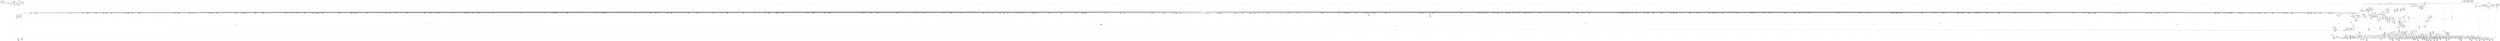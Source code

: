 digraph {
	CE0x42b2c90 [shape=record,shape=Mrecord,label="{CE0x42b2c90|28:_i32,_:_CRE_160,168_|*MultipleSource*|security/selinux/hooks.c,1722|*LoadInst*|security/selinux/hooks.c,1713|security/selinux/hooks.c,1713}"]
	CE0x41f5420 [shape=record,shape=Mrecord,label="{CE0x41f5420|may_create:_tmp17|security/selinux/hooks.c,1706|*SummSink*}"]
	CE0x422f6d0 [shape=record,shape=Mrecord,label="{CE0x422f6d0|40:_%struct.super_block*,_56:_i8*,_:_CRE_619,620_}"]
	CE0x6031960 [shape=record,shape=Mrecord,label="{CE0x6031960|selinux_inode_create:_call|security/selinux/hooks.c,2764|*SummSource*}"]
	CE0x41f31f0 [shape=record,shape=Mrecord,label="{CE0x41f31f0|may_create:_tmp}"]
	CE0x4224b10 [shape=record,shape=Mrecord,label="{CE0x4224b10|VOIDTB_TE:_CE_203,204_}"]
	CE0x422d510 [shape=record,shape=Mrecord,label="{CE0x422d510|40:_%struct.super_block*,_56:_i8*,_:_CRE_592,593_}"]
	CE0x41db460 [shape=record,shape=Mrecord,label="{CE0x41db460|40:_%struct.super_block*,_56:_i8*,_:_CRE_48,56_|*MultipleSource*|Function::may_create&Arg::dir::|Function::selinux_inode_create&Arg::dir::|security/selinux/hooks.c,1713}"]
	CE0x42a02b0 [shape=record,shape=Mrecord,label="{CE0x42a02b0|272:_i8*,_:_CRE_1584,1592_|*MultipleSource*|*LoadInst*|security/selinux/hooks.c,1714|security/selinux/hooks.c,1714}"]
	CE0x4225f40 [shape=record,shape=Mrecord,label="{CE0x4225f40|VOIDTB_TE:_CE_222,223_}"]
	CE0x42a1690 [shape=record,shape=Mrecord,label="{CE0x42a1690|272:_i8*,_:_CRE_1626,1627_}"]
	CE0x424ced0 [shape=record,shape=Mrecord,label="{CE0x424ced0|272:_i8*,_:_CRE_312,320_|*MultipleSource*|*LoadInst*|security/selinux/hooks.c,1714|security/selinux/hooks.c,1714}"]
	CE0x41fbf90 [shape=record,shape=Mrecord,label="{CE0x41fbf90|28:_i32,_:_CRE_40,44_|*MultipleSource*|security/selinux/hooks.c,1722|*LoadInst*|security/selinux/hooks.c,1713|security/selinux/hooks.c,1713}"]
	CE0x42dda40 [shape=record,shape=Mrecord,label="{CE0x42dda40|i64_16|*Constant*}"]
	CE0x42adcd0 [shape=record,shape=Mrecord,label="{CE0x42adcd0|may_create:_tmp62|security/selinux/hooks.c,1739}"]
	CE0x423da90 [shape=record,shape=Mrecord,label="{CE0x423da90|272:_i8*,_:_CRE_430,431_}"]
	CE0x42d84e0 [shape=record,shape=Mrecord,label="{CE0x42d84e0|VOIDTB_TE:_CE_88,89_}"]
	CE0x41f2cd0 [shape=record,shape=Mrecord,label="{CE0x41f2cd0|may_create:_do.body|*SummSink*}"]
	CE0x4224180 [shape=record,shape=Mrecord,label="{CE0x4224180|VOIDTB_TE:_CE_194,195_}"]
	CE0x42d5f00 [shape=record,shape=Mrecord,label="{CE0x42d5f00|may_create:_tmp45|security/selinux/hooks.c,1728|*SummSink*}"]
	CE0x41f9e30 [shape=record,shape=Mrecord,label="{CE0x41f9e30|40:_%struct.super_block*,_56:_i8*,_:_CRE_145,146_}"]
	CE0x4220c50 [shape=record,shape=Mrecord,label="{CE0x4220c50|40:_%struct.super_block*,_56:_i8*,_:_CRE_260,261_}"]
	CE0x41ed5b0 [shape=record,shape=Mrecord,label="{CE0x41ed5b0|40:_%struct.super_block*,_56:_i8*,_:_CRE_0,2_|*MultipleSource*|Function::may_create&Arg::dir::|Function::selinux_inode_create&Arg::dir::|security/selinux/hooks.c,1713}"]
	CE0x423d870 [shape=record,shape=Mrecord,label="{CE0x423d870|272:_i8*,_:_CRE_428,429_}"]
	CE0x4243f10 [shape=record,shape=Mrecord,label="{CE0x4243f10|272:_i8*,_:_CRE_596,597_}"]
	CE0x42b0b60 [shape=record,shape=Mrecord,label="{CE0x42b0b60|28:_i32,_:_CRE_97,98_}"]
	CE0x42dd130 [shape=record,shape=Mrecord,label="{CE0x42dd130|may_create:_and|security/selinux/hooks.c,1728}"]
	CE0x4234ad0 [shape=record,shape=Mrecord,label="{CE0x4234ad0|40:_%struct.super_block*,_56:_i8*,_:_CRE_874,875_}"]
	CE0x42115e0 [shape=record,shape=Mrecord,label="{CE0x42115e0|40:_%struct.super_block*,_56:_i8*,_:_CRE_303,304_}"]
	CE0x41f8c90 [shape=record,shape=Mrecord,label="{CE0x41f8c90|may_create:_if.end30|*SummSource*}"]
	CE0x41c3010 [shape=record,shape=Mrecord,label="{CE0x41c3010|may_create:_dentry|Function::may_create&Arg::dentry::}"]
	CE0x42b3b30 [shape=record,shape=Mrecord,label="{CE0x42b3b30|i32_9437184|*Constant*}"]
	CE0x41e2cb0 [shape=record,shape=Mrecord,label="{CE0x41e2cb0|may_create:_tmp3|*SummSink*}"]
	CE0x41ccad0 [shape=record,shape=Mrecord,label="{CE0x41ccad0|may_create:_do.end|*SummSource*}"]
	CE0x42a4bb0 [shape=record,shape=Mrecord,label="{CE0x42a4bb0|272:_i8*,_:_CRE_1676,1677_}"]
	CE0x42af860 [shape=record,shape=Mrecord,label="{CE0x42af860|28:_i32,_:_CRE_78,79_}"]
	CE0x42c1220 [shape=record,shape=Mrecord,label="{CE0x42c1220|28:_i32,_:_CRE_8,9_}"]
	CE0x42a2f00 [shape=record,shape=Mrecord,label="{CE0x42a2f00|272:_i8*,_:_CRE_1649,1650_}"]
	CE0x423c990 [shape=record,shape=Mrecord,label="{CE0x423c990|272:_i8*,_:_CRE_414,415_}"]
	CE0x41e2b00 [shape=record,shape=Mrecord,label="{CE0x41e2b00|may_create:_tmp3}"]
	CE0x41f9b80 [shape=record,shape=Mrecord,label="{CE0x41f9b80|i32_10|*Constant*|*SummSource*}"]
	CE0x422f810 [shape=record,shape=Mrecord,label="{CE0x422f810|40:_%struct.super_block*,_56:_i8*,_:_CRE_620,621_}"]
	CE0x4228920 [shape=record,shape=Mrecord,label="{CE0x4228920|may_create:_call22|security/selinux/hooks.c,1729|*SummSink*}"]
	CE0x42f17d0 [shape=record,shape=Mrecord,label="{CE0x42f17d0|may_create:_tmp47|security/selinux/hooks.c,1731|*SummSink*}"]
	CE0x4235d90 [shape=record,shape=Mrecord,label="{CE0x4235d90|40:_%struct.super_block*,_56:_i8*,_:_CRE_889,890_}"]
	CE0x422af80 [shape=record,shape=Mrecord,label="{CE0x422af80|272:_i8*,_:_CRE_1335,1336_}"]
	CE0x42a83c0 [shape=record,shape=Mrecord,label="{CE0x42a83c0|272:_i8*,_:_CRE_1875,1876_}"]
	CE0x4217830 [shape=record,shape=Mrecord,label="{CE0x4217830|40:_%struct.super_block*,_56:_i8*,_:_CRE_553,554_}"]
	CE0x42a4440 [shape=record,shape=Mrecord,label="{CE0x42a4440|272:_i8*,_:_CRE_1669,1670_}"]
	CE0x42c27e0 [shape=record,shape=Mrecord,label="{CE0x42c27e0|may_create:_tmp34|security/selinux/hooks.c,1726}"]
	CE0x41d2990 [shape=record,shape=Mrecord,label="{CE0x41d2990|40:_%struct.super_block*,_56:_i8*,_:_CRE_208,210_|*MultipleSource*|Function::may_create&Arg::dir::|Function::selinux_inode_create&Arg::dir::|security/selinux/hooks.c,1713}"]
	CE0x41e6e10 [shape=record,shape=Mrecord,label="{CE0x41e6e10|may_create:_dentry|Function::may_create&Arg::dentry::|*SummSink*}"]
	CE0x41db060 [shape=record,shape=Mrecord,label="{CE0x41db060|40:_%struct.super_block*,_56:_i8*,_:_CRE_16,24_|*MultipleSource*|Function::may_create&Arg::dir::|Function::selinux_inode_create&Arg::dir::|security/selinux/hooks.c,1713}"]
	CE0x42dadd0 [shape=record,shape=Mrecord,label="{CE0x42dadd0|VOIDTB_TE:_CE_159,160_}"]
	CE0x422e190 [shape=record,shape=Mrecord,label="{CE0x422e190|40:_%struct.super_block*,_56:_i8*,_:_CRE_602,603_}"]
	CE0x42d6ec0 [shape=record,shape=Mrecord,label="{CE0x42d6ec0|may_create:_d_name|security/selinux/hooks.c,1730|*SummSource*}"]
	CE0x4246770 [shape=record,shape=Mrecord,label="{CE0x4246770|272:_i8*,_:_CRE_640,648_|*MultipleSource*|*LoadInst*|security/selinux/hooks.c,1714|security/selinux/hooks.c,1714}"]
	CE0x423cee0 [shape=record,shape=Mrecord,label="{CE0x423cee0|272:_i8*,_:_CRE_419,420_}"]
	CE0x41db660 [shape=record,shape=Mrecord,label="{CE0x41db660|40:_%struct.super_block*,_56:_i8*,_:_CRE_64,72_|*MultipleSource*|Function::may_create&Arg::dir::|Function::selinux_inode_create&Arg::dir::|security/selinux/hooks.c,1713}"]
	CE0x41f4130 [shape=record,shape=Mrecord,label="{CE0x41f4130|i64*_getelementptr_inbounds_(_26_x_i64_,_26_x_i64_*___llvm_gcov_ctr217,_i64_0,_i64_8)|*Constant*|*SummSource*}"]
	CE0x41f6520 [shape=record,shape=Mrecord,label="{CE0x41f6520|get_current:_entry|*SummSink*}"]
	CE0x41dd8e0 [shape=record,shape=Mrecord,label="{CE0x41dd8e0|GLOBAL:_may_create|*Constant*}"]
	CE0x421f2b0 [shape=record,shape=Mrecord,label="{CE0x421f2b0|may_create:_tobool|security/selinux/hooks.c,1706|*SummSink*}"]
	CE0x4243250 [shape=record,shape=Mrecord,label="{CE0x4243250|272:_i8*,_:_CRE_584,585_}"]
	CE0x42523c0 [shape=record,shape=Mrecord,label="{CE0x42523c0|272:_i8*,_:_CRE_1253,1254_}"]
	CE0x4210d20 [shape=record,shape=Mrecord,label="{CE0x4210d20|40:_%struct.super_block*,_56:_i8*,_:_CRE_296,297_}"]
	CE0x4224f50 [shape=record,shape=Mrecord,label="{CE0x4224f50|VOIDTB_TE:_CE_207,208_}"]
	CE0x41e5090 [shape=record,shape=Mrecord,label="{CE0x41e5090|i64*_getelementptr_inbounds_(_26_x_i64_,_26_x_i64_*___llvm_gcov_ctr217,_i64_0,_i64_9)|*Constant*|*SummSource*}"]
	CE0x423f300 [shape=record,shape=Mrecord,label="{CE0x423f300|272:_i8*,_:_CRE_453,454_}"]
	CE0x41cc8f0 [shape=record,shape=Mrecord,label="{CE0x41cc8f0|may_create:_if.end26|*SummSink*}"]
	CE0x42a1e00 [shape=record,shape=Mrecord,label="{CE0x42a1e00|272:_i8*,_:_CRE_1633,1634_}"]
	CE0x41e5c50 [shape=record,shape=Mrecord,label="{CE0x41e5c50|may_create:_tmp11|security/selinux/hooks.c,1706}"]
	CE0x4238a90 [shape=record,shape=Mrecord,label="{CE0x4238a90|40:_%struct.super_block*,_56:_i8*,_:_CRE_925,926_}"]
	CE0x4246220 [shape=record,shape=Mrecord,label="{CE0x4246220|272:_i8*,_:_CRE_629,630_}"]
	CE0x41d0ac0 [shape=record,shape=Mrecord,label="{CE0x41d0ac0|may_create:_dir|Function::may_create&Arg::dir::}"]
	CE0x41d3160 [shape=record,shape=Mrecord,label="{CE0x41d3160|40:_%struct.super_block*,_56:_i8*,_:_CRE_241,242_}"]
	CE0x423eb90 [shape=record,shape=Mrecord,label="{CE0x423eb90|272:_i8*,_:_CRE_446,447_}"]
	CE0x4253b20 [shape=record,shape=Mrecord,label="{CE0x4253b20|272:_i8*,_:_CRE_1275,1276_}"]
	CE0x41e0bb0 [shape=record,shape=Mrecord,label="{CE0x41e0bb0|40:_%struct.super_block*,_56:_i8*,_:_CRE_171,172_}"]
	CE0x4244460 [shape=record,shape=Mrecord,label="{CE0x4244460|272:_i8*,_:_CRE_601,602_}"]
	CE0x42bc3b0 [shape=record,shape=Mrecord,label="{CE0x42bc3b0|may_create:_type|security/selinux/hooks.c,1719|*SummSource*}"]
	CE0x41c59f0 [shape=record,shape=Mrecord,label="{CE0x41c59f0|i64*_getelementptr_inbounds_(_26_x_i64_,_26_x_i64_*___llvm_gcov_ctr217,_i64_0,_i64_1)|*Constant*|*SummSource*}"]
	CE0x42b2500 [shape=record,shape=Mrecord,label="{CE0x42b2500|28:_i32,_:_CRE_128,136_|*MultipleSource*|security/selinux/hooks.c,1722|*LoadInst*|security/selinux/hooks.c,1713|security/selinux/hooks.c,1713}"]
	CE0x41cc730 [shape=record,shape=Mrecord,label="{CE0x41cc730|i64*_getelementptr_inbounds_(_26_x_i64_,_26_x_i64_*___llvm_gcov_ctr217,_i64_0,_i64_0)|*Constant*|*SummSink*}"]
	CE0x42a1250 [shape=record,shape=Mrecord,label="{CE0x42a1250|272:_i8*,_:_CRE_1622,1623_}"]
	CE0x42a5650 [shape=record,shape=Mrecord,label="{CE0x42a5650|272:_i8*,_:_CRE_1686,1687_}"]
	CE0x41e7d10 [shape=record,shape=Mrecord,label="{CE0x41e7d10|may_create:_if.then29}"]
	CE0x42c6c30 [shape=record,shape=Mrecord,label="{CE0x42c6c30|may_create:_tmp40|security/selinux/hooks.c,1728|*SummSink*}"]
	CE0x42245c0 [shape=record,shape=Mrecord,label="{CE0x42245c0|VOIDTB_TE:_CE_198,199_}"]
	CE0x41fffc0 [shape=record,shape=Mrecord,label="{CE0x41fffc0|40:_%struct.super_block*,_56:_i8*,_:_CRE_555,556_}"]
	CE0x4236290 [shape=record,shape=Mrecord,label="{CE0x4236290|40:_%struct.super_block*,_56:_i8*,_:_CRE_893,894_}"]
	CE0x42218d0 [shape=record,shape=Mrecord,label="{CE0x42218d0|40:_%struct.super_block*,_56:_i8*,_:_CRE_270,271_}"]
	CE0x4246000 [shape=record,shape=Mrecord,label="{CE0x4246000|272:_i8*,_:_CRE_627,628_}"]
	CE0x41db560 [shape=record,shape=Mrecord,label="{CE0x41db560|40:_%struct.super_block*,_56:_i8*,_:_CRE_56,64_|*MultipleSource*|Function::may_create&Arg::dir::|Function::selinux_inode_create&Arg::dir::|security/selinux/hooks.c,1713}"]
	CE0x41ef000 [shape=record,shape=Mrecord,label="{CE0x41ef000|may_create:_if.then|*SummSink*}"]
	CE0x41ef800 [shape=record,shape=Mrecord,label="{CE0x41ef800|GLOBAL:___llvm_gcov_ctr217|Global_var:__llvm_gcov_ctr217}"]
	CE0x42c4010 [shape=record,shape=Mrecord,label="{CE0x42c4010|may_create:_tmp36|security/selinux/hooks.c,1728|*SummSink*}"]
	CE0x42b3ee0 [shape=record,shape=Mrecord,label="{CE0x42b3ee0|_ret_i32_%retval.0,_!dbg_!27728|security/selinux/avc.c,775}"]
	CE0x424e780 [shape=record,shape=Mrecord,label="{CE0x424e780|272:_i8*,_:_CRE_398,399_}"]
	CE0x422aad0 [shape=record,shape=Mrecord,label="{CE0x422aad0|GLOBAL:_security_transition_sid|*Constant*}"]
	CE0x42a0820 [shape=record,shape=Mrecord,label="{CE0x42a0820|272:_i8*,_:_CRE_1600,1604_|*MultipleSource*|*LoadInst*|security/selinux/hooks.c,1714|security/selinux/hooks.c,1714}"]
	CE0x424e420 [shape=record,shape=Mrecord,label="{CE0x424e420|272:_i8*,_:_CRE_396,397_}"]
	CE0x424b570 [shape=record,shape=Mrecord,label="{CE0x424b570|272:_i8*,_:_CRE_200,204_|*MultipleSource*|*LoadInst*|security/selinux/hooks.c,1714|security/selinux/hooks.c,1714}"]
	CE0x41c5ad0 [shape=record,shape=Mrecord,label="{CE0x41c5ad0|may_create:_tmp1}"]
	CE0x42d9cd0 [shape=record,shape=Mrecord,label="{CE0x42d9cd0|VOIDTB_TE:_CE_148,149_}"]
	CE0x42b2e90 [shape=record,shape=Mrecord,label="{CE0x42b2e90|28:_i32,_:_CRE_168,184_|*MultipleSource*|security/selinux/hooks.c,1722|*LoadInst*|security/selinux/hooks.c,1713|security/selinux/hooks.c,1713}"]
	CE0x41f60a0 [shape=record,shape=Mrecord,label="{CE0x41f60a0|GLOBAL:_get_current|*Constant*|*SummSource*}"]
	CE0x41d2450 [shape=record,shape=Mrecord,label="{CE0x41d2450|40:_%struct.super_block*,_56:_i8*,_:_CRE_201,202_}"]
	CE0x4220b10 [shape=record,shape=Mrecord,label="{CE0x4220b10|40:_%struct.super_block*,_56:_i8*,_:_CRE_259,260_}"]
	CE0x42b8640 [shape=record,shape=Mrecord,label="{CE0x42b8640|avc_has_perm:_tclass|Function::avc_has_perm&Arg::tclass::|*SummSink*}"]
	CE0x41d7730 [shape=record,shape=Mrecord,label="{CE0x41d7730|selinux_inode_create:_bb|*SummSink*}"]
	CE0x429fee0 [shape=record,shape=Mrecord,label="{CE0x429fee0|272:_i8*,_:_CRE_1536,1568_|*MultipleSource*|*LoadInst*|security/selinux/hooks.c,1714|security/selinux/hooks.c,1714}"]
	CE0x4255900 [shape=record,shape=Mrecord,label="{CE0x4255900|272:_i8*,_:_CRE_1322,1323_}"]
	CE0x4226ed0 [shape=record,shape=Mrecord,label="{CE0x4226ed0|VOIDTB_TE:_CE_288,296_|*MultipleSource*|security/selinux/hooks.c,1730|Function::may_create&Arg::dentry::|Function::selinux_inode_create&Arg::dentry::}"]
	CE0x423bab0 [shape=record,shape=Mrecord,label="{CE0x423bab0|272:_i8*,_:_CRE_400,401_}"]
	CE0x41ddc40 [shape=record,shape=Mrecord,label="{CE0x41ddc40|may_create:_entry}"]
	CE0x42c5a90 [shape=record,shape=Mrecord,label="{CE0x42c5a90|may_create:_tmp37|security/selinux/hooks.c,1728|*SummSource*}"]
	CE0x4240ed0 [shape=record,shape=Mrecord,label="{CE0x4240ed0|272:_i8*,_:_CRE_544,552_|*MultipleSource*|*LoadInst*|security/selinux/hooks.c,1714|security/selinux/hooks.c,1714}"]
	CE0x42f1140 [shape=record,shape=Mrecord,label="{CE0x42f1140|i64_17|*Constant*|*SummSink*}"]
	CE0x42c21f0 [shape=record,shape=Mrecord,label="{CE0x42c21f0|may_create:_tmp33|security/selinux/hooks.c,1725}"]
	CE0x41e19f0 [shape=record,shape=Mrecord,label="{CE0x41e19f0|40:_%struct.super_block*,_56:_i8*,_:_CRE_190,191_}"]
	CE0x41ed940 [shape=record,shape=Mrecord,label="{CE0x41ed940|40:_%struct.super_block*,_56:_i8*,_:_CRE_80,88_|*MultipleSource*|Function::may_create&Arg::dir::|Function::selinux_inode_create&Arg::dir::|security/selinux/hooks.c,1713}"]
	CE0x41d0b60 [shape=record,shape=Mrecord,label="{CE0x41d0b60|selinux_inode_create:_dir|Function::selinux_inode_create&Arg::dir::}"]
	CE0x41dd180 [shape=record,shape=Mrecord,label="{CE0x41dd180|_ret_i32_%retval.0,_!dbg_!27798|security/selinux/hooks.c,1742}"]
	CE0x42d5c10 [shape=record,shape=Mrecord,label="{CE0x42d5c10|may_create:_tmp45|security/selinux/hooks.c,1728}"]
	CE0x4213070 [shape=record,shape=Mrecord,label="{CE0x4213070|40:_%struct.super_block*,_56:_i8*,_:_CRE_384,388_|*MultipleSource*|Function::may_create&Arg::dir::|Function::selinux_inode_create&Arg::dir::|security/selinux/hooks.c,1713}"]
	CE0x429eaf0 [shape=record,shape=Mrecord,label="{CE0x429eaf0|272:_i8*,_:_CRE_1362,1363_}"]
	CE0x42a71a0 [shape=record,shape=Mrecord,label="{CE0x42a71a0|272:_i8*,_:_CRE_1808,1816_|*MultipleSource*|*LoadInst*|security/selinux/hooks.c,1714|security/selinux/hooks.c,1714}"]
	CE0x42386d0 [shape=record,shape=Mrecord,label="{CE0x42386d0|40:_%struct.super_block*,_56:_i8*,_:_CRE_922,923_}"]
	CE0x424d9b0 [shape=record,shape=Mrecord,label="{CE0x424d9b0|272:_i8*,_:_CRE_360,368_|*MultipleSource*|*LoadInst*|security/selinux/hooks.c,1714|security/selinux/hooks.c,1714}"]
	CE0x4246110 [shape=record,shape=Mrecord,label="{CE0x4246110|272:_i8*,_:_CRE_628,629_}"]
	CE0x41dab20 [shape=record,shape=Mrecord,label="{CE0x41dab20|may_create:_dir|Function::may_create&Arg::dir::|*SummSource*}"]
	CE0x4218a70 [shape=record,shape=Mrecord,label="{CE0x4218a70|40:_%struct.super_block*,_56:_i8*,_:_CRE_579,580_}"]
	CE0x424ac60 [shape=record,shape=Mrecord,label="{CE0x424ac60|272:_i8*,_:_CRE_152,160_|*MultipleSource*|*LoadInst*|security/selinux/hooks.c,1714|security/selinux/hooks.c,1714}"]
	CE0x424b910 [shape=record,shape=Mrecord,label="{CE0x424b910|272:_i8*,_:_CRE_216,224_|*MultipleSource*|*LoadInst*|security/selinux/hooks.c,1714|security/selinux/hooks.c,1714}"]
	CE0x42a3010 [shape=record,shape=Mrecord,label="{CE0x42a3010|272:_i8*,_:_CRE_1650,1651_}"]
	CE0x42d8e80 [shape=record,shape=Mrecord,label="{CE0x42d8e80|VOIDTB_TE:_CE_92,93_}"]
	CE0x42a89e0 [shape=record,shape=Mrecord,label="{CE0x42a89e0|272:_i8*,_:_CRE_1880,1884_|*MultipleSource*|*LoadInst*|security/selinux/hooks.c,1714|security/selinux/hooks.c,1714}"]
	CE0x422a880 [shape=record,shape=Mrecord,label="{CE0x422a880|i64_17|*Constant*}"]
	CE0x41fc370 [shape=record,shape=Mrecord,label="{CE0x41fc370|28:_i32,_:_CRE_49,50_}"]
	CE0x4250f90 [shape=record,shape=Mrecord,label="{CE0x4250f90|272:_i8*,_:_CRE_1234,1235_}"]
	CE0x41fa730 [shape=record,shape=Mrecord,label="{CE0x41fa730|40:_%struct.super_block*,_56:_i8*,_:_CRE_157,158_}"]
	CE0x4215ce0 [shape=record,shape=Mrecord,label="{CE0x4215ce0|40:_%struct.super_block*,_56:_i8*,_:_CRE_486,487_}"]
	CE0x41f5250 [shape=record,shape=Mrecord,label="{CE0x41f5250|get_current:_tmp4|./arch/x86/include/asm/current.h,14}"]
	CE0x41ea250 [shape=record,shape=Mrecord,label="{CE0x41ea250|GLOBAL:_current_task|Global_var:current_task}"]
	CE0x424be80 [shape=record,shape=Mrecord,label="{CE0x424be80|272:_i8*,_:_CRE_248,252_|*MultipleSource*|*LoadInst*|security/selinux/hooks.c,1714|security/selinux/hooks.c,1714}"]
	CE0x42511b0 [shape=record,shape=Mrecord,label="{CE0x42511b0|272:_i8*,_:_CRE_1236,1237_}"]
	CE0x41cec60 [shape=record,shape=Mrecord,label="{CE0x41cec60|i32_8|*Constant*|*SummSink*}"]
	CE0x422ced0 [shape=record,shape=Mrecord,label="{CE0x422ced0|40:_%struct.super_block*,_56:_i8*,_:_CRE_587,588_}"]
	CE0x41cd490 [shape=record,shape=Mrecord,label="{CE0x41cd490|may_create:_tmp5|security/selinux/hooks.c,1706|*SummSource*}"]
	CE0x41e4bb0 [shape=record,shape=Mrecord,label="{CE0x41e4bb0|i8*_getelementptr_inbounds_(_45_x_i8_,_45_x_i8_*_.str12,_i32_0,_i32_0)|*Constant*|*SummSource*}"]
	CE0x423fc90 [shape=record,shape=Mrecord,label="{CE0x423fc90|272:_i8*,_:_CRE_462,463_}"]
	CE0x41e2890 [shape=record,shape=Mrecord,label="{CE0x41e2890|may_create:_call|security/selinux/hooks.c,1706}"]
	CE0x42ddb70 [shape=record,shape=Mrecord,label="{CE0x42ddb70|i64_16|*Constant*|*SummSource*}"]
	CE0x42257d0 [shape=record,shape=Mrecord,label="{CE0x42257d0|VOIDTB_TE:_CE_215,216_}"]
	CE0x42b5f50 [shape=record,shape=Mrecord,label="{CE0x42b5f50|may_create:_tmp30|security/selinux/hooks.c,1725|*SummSink*}"]
	CE0x422d290 [shape=record,shape=Mrecord,label="{CE0x422d290|40:_%struct.super_block*,_56:_i8*,_:_CRE_590,591_}"]
	CE0x42a4110 [shape=record,shape=Mrecord,label="{CE0x42a4110|272:_i8*,_:_CRE_1666,1667_}"]
	CE0x42eefc0 [shape=record,shape=Mrecord,label="{CE0x42eefc0|may_create:_tmp54|security/selinux/hooks.c,1733|*SummSource*}"]
	CE0x42235d0 [shape=record,shape=Mrecord,label="{CE0x42235d0|VOIDTB_TE:_CE_183,184_}"]
	CE0x42b52d0 [shape=record,shape=Mrecord,label="{CE0x42b52d0|may_create:_tmp34|security/selinux/hooks.c,1726|*SummSource*}"]
	CE0x42dba90 [shape=record,shape=Mrecord,label="{CE0x42dba90|VOIDTB_TE:_CE_171,172_}"]
	CE0x41e0f70 [shape=record,shape=Mrecord,label="{CE0x41e0f70|40:_%struct.super_block*,_56:_i8*,_:_CRE_176,177_}"]
	CE0x42a2790 [shape=record,shape=Mrecord,label="{CE0x42a2790|272:_i8*,_:_CRE_1642,1643_}"]
	CE0x423e0f0 [shape=record,shape=Mrecord,label="{CE0x423e0f0|272:_i8*,_:_CRE_436,437_}"]
	CE0x41f2e40 [shape=record,shape=Mrecord,label="{CE0x41f2e40|i64*_getelementptr_inbounds_(_26_x_i64_,_26_x_i64_*___llvm_gcov_ctr217,_i64_0,_i64_0)|*Constant*}"]
	CE0x41ca510 [shape=record,shape=Mrecord,label="{CE0x41ca510|i64_2|*Constant*|*SummSink*}"]
	CE0x42b3c10 [shape=record,shape=Mrecord,label="{CE0x42b3c10|i32_9437184|*Constant*|*SummSource*}"]
	CE0x4221010 [shape=record,shape=Mrecord,label="{CE0x4221010|40:_%struct.super_block*,_56:_i8*,_:_CRE_263,264_}"]
	CE0x4250b50 [shape=record,shape=Mrecord,label="{CE0x4250b50|272:_i8*,_:_CRE_1230,1231_}"]
	CE0x41cdbc0 [shape=record,shape=Mrecord,label="{CE0x41cdbc0|may_create:_sid31|security/selinux/hooks.c,1739|*SummSink*}"]
	CE0x420e5e0 [shape=record,shape=Mrecord,label="{CE0x420e5e0|may_create:_tmp16|security/selinux/hooks.c,1706|*SummSink*}"]
	CE0x42325a0 [shape=record,shape=Mrecord,label="{CE0x42325a0|40:_%struct.super_block*,_56:_i8*,_:_CRE_776,792_|*MultipleSource*|Function::may_create&Arg::dir::|Function::selinux_inode_create&Arg::dir::|security/selinux/hooks.c,1713}"]
	CE0x423e420 [shape=record,shape=Mrecord,label="{CE0x423e420|272:_i8*,_:_CRE_439,440_}"]
	CE0x41d2690 [shape=record,shape=Mrecord,label="{CE0x41d2690|40:_%struct.super_block*,_56:_i8*,_:_CRE_204,205_}"]
	CE0x41cf780 [shape=record,shape=Mrecord,label="{CE0x41cf780|i64_4|*Constant*}"]
	CE0x42c3cb0 [shape=record,shape=Mrecord,label="{CE0x42c3cb0|may_create:_tobool18|security/selinux/hooks.c,1728|*SummSink*}"]
	CE0x42d7350 [shape=record,shape=Mrecord,label="{CE0x42d7350|may_create:_tmp42|security/selinux/hooks.c,1728|*SummSink*}"]
	CE0x423eec0 [shape=record,shape=Mrecord,label="{CE0x423eec0|272:_i8*,_:_CRE_449,450_}"]
	CE0x42334a0 [shape=record,shape=Mrecord,label="{CE0x42334a0|40:_%struct.super_block*,_56:_i8*,_:_CRE_840,848_|*MultipleSource*|Function::may_create&Arg::dir::|Function::selinux_inode_create&Arg::dir::|security/selinux/hooks.c,1713}"]
	CE0x42dce80 [shape=record,shape=Mrecord,label="{CE0x42dce80|may_create:_conv|security/selinux/hooks.c,1728|*SummSource*}"]
	CE0x422cd90 [shape=record,shape=Mrecord,label="{CE0x422cd90|40:_%struct.super_block*,_56:_i8*,_:_CRE_586,587_}"]
	CE0x42a7c80 [shape=record,shape=Mrecord,label="{CE0x42a7c80|272:_i8*,_:_CRE_1856,1864_|*MultipleSource*|*LoadInst*|security/selinux/hooks.c,1714|security/selinux/hooks.c,1714}"]
	CE0x422e410 [shape=record,shape=Mrecord,label="{CE0x422e410|40:_%struct.super_block*,_56:_i8*,_:_CRE_604,605_}"]
	CE0x42ee800 [shape=record,shape=Mrecord,label="{CE0x42ee800|may_create:_tmp53|security/selinux/hooks.c,1733|*SummSink*}"]
	CE0x42c4e60 [shape=record,shape=Mrecord,label="{CE0x42c4e60|i64_15|*Constant*}"]
	CE0x4252c40 [shape=record,shape=Mrecord,label="{CE0x4252c40|272:_i8*,_:_CRE_1261,1262_}"]
	CE0x42d80e0 [shape=record,shape=Mrecord,label="{CE0x42d80e0|VOIDTB_TE:_CE_72,80_|*MultipleSource*|security/selinux/hooks.c,1730|Function::may_create&Arg::dentry::|Function::selinux_inode_create&Arg::dentry::}"]
	CE0x4236b50 [shape=record,shape=Mrecord,label="{CE0x4236b50|40:_%struct.super_block*,_56:_i8*,_:_CRE_900,901_}"]
	CE0x42521a0 [shape=record,shape=Mrecord,label="{CE0x42521a0|272:_i8*,_:_CRE_1251,1252_}"]
	CE0x4211c20 [shape=record,shape=Mrecord,label="{CE0x4211c20|40:_%struct.super_block*,_56:_i8*,_:_CRE_308,309_}"]
	CE0x42b1fb0 [shape=record,shape=Mrecord,label="{CE0x42b1fb0|28:_i32,_:_CRE_116,117_}"]
	CE0x4200330 [shape=record,shape=Mrecord,label="{CE0x4200330|40:_%struct.super_block*,_56:_i8*,_:_CRE_558,559_}"]
	CE0x41d8be0 [shape=record,shape=Mrecord,label="{CE0x41d8be0|i64*_getelementptr_inbounds_(_2_x_i64_,_2_x_i64_*___llvm_gcov_ctr98,_i64_0,_i64_1)|*Constant*|*SummSink*}"]
	CE0x41f6270 [shape=record,shape=Mrecord,label="{CE0x41f6270|GLOBAL:_get_current|*Constant*|*SummSink*}"]
	CE0x4251d60 [shape=record,shape=Mrecord,label="{CE0x4251d60|272:_i8*,_:_CRE_1247,1248_}"]
	CE0x41f3b50 [shape=record,shape=Mrecord,label="{CE0x41f3b50|i1_true|*Constant*}"]
	CE0x41d25d0 [shape=record,shape=Mrecord,label="{CE0x41d25d0|40:_%struct.super_block*,_56:_i8*,_:_CRE_203,204_}"]
	CE0x42d74c0 [shape=record,shape=Mrecord,label="{CE0x42d74c0|may_create:_sid21|security/selinux/hooks.c,1729|*SummSink*}"]
	CE0x423a2e0 [shape=record,shape=Mrecord,label="{CE0x423a2e0|40:_%struct.super_block*,_56:_i8*,_:_CRE_977,978_}"]
	CE0x4254580 [shape=record,shape=Mrecord,label="{CE0x4254580|272:_i8*,_:_CRE_1305,1306_}"]
	CE0x41f3d10 [shape=record,shape=Mrecord,label="{CE0x41f3d10|i1_true|*Constant*|*SummSource*}"]
	CE0x42246d0 [shape=record,shape=Mrecord,label="{CE0x42246d0|VOIDTB_TE:_CE_199,200_}"]
	CE0x41def50 [shape=record,shape=Mrecord,label="{CE0x41def50|may_create:_tmp6|security/selinux/hooks.c,1706}"]
	CE0x4221f10 [shape=record,shape=Mrecord,label="{CE0x4221f10|40:_%struct.super_block*,_56:_i8*,_:_CRE_275,276_}"]
	CE0x42bc110 [shape=record,shape=Mrecord,label="{CE0x42bc110|may_create:_type|security/selinux/hooks.c,1719}"]
	CE0x42dd2b0 [shape=record,shape=Mrecord,label="{CE0x42dd2b0|may_create:_and|security/selinux/hooks.c,1728|*SummSource*}"]
	CE0x42a2350 [shape=record,shape=Mrecord,label="{CE0x42a2350|272:_i8*,_:_CRE_1638,1639_}"]
	CE0x41c28c0 [shape=record,shape=Mrecord,label="{CE0x41c28c0|may_create:_tmp14|security/selinux/hooks.c,1706}"]
	CE0x429ef30 [shape=record,shape=Mrecord,label="{CE0x429ef30|272:_i8*,_:_CRE_1366,1367_}"]
	CE0x4213db0 [shape=record,shape=Mrecord,label="{CE0x4213db0|40:_%struct.super_block*,_56:_i8*,_:_CRE_432,440_|*MultipleSource*|Function::may_create&Arg::dir::|Function::selinux_inode_create&Arg::dir::|security/selinux/hooks.c,1713}"]
	CE0x42f10d0 [shape=record,shape=Mrecord,label="{CE0x42f10d0|i64_17|*Constant*|*SummSource*}"]
	CE0x4231ee0 [shape=record,shape=Mrecord,label="{CE0x4231ee0|40:_%struct.super_block*,_56:_i8*,_:_CRE_752,756_|*MultipleSource*|Function::may_create&Arg::dir::|Function::selinux_inode_create&Arg::dir::|security/selinux/hooks.c,1713}"]
	CE0x42a64f0 [shape=record,shape=Mrecord,label="{CE0x42a64f0|272:_i8*,_:_CRE_1752,1760_|*MultipleSource*|*LoadInst*|security/selinux/hooks.c,1714|security/selinux/hooks.c,1714}"]
	CE0x4239ea0 [shape=record,shape=Mrecord,label="{CE0x4239ea0|40:_%struct.super_block*,_56:_i8*,_:_CRE_968,976_|*MultipleSource*|Function::may_create&Arg::dir::|Function::selinux_inode_create&Arg::dir::|security/selinux/hooks.c,1713}"]
	CE0x4252b30 [shape=record,shape=Mrecord,label="{CE0x4252b30|272:_i8*,_:_CRE_1260,1261_}"]
	CE0x42c5170 [shape=record,shape=Mrecord,label="{CE0x42c5170|i64_14|*Constant*|*SummSink*}"]
	CE0x4240d00 [shape=record,shape=Mrecord,label="{CE0x4240d00|272:_i8*,_:_CRE_536,540_|*MultipleSource*|*LoadInst*|security/selinux/hooks.c,1714|security/selinux/hooks.c,1714}"]
	CE0x42c6620 [shape=record,shape=Mrecord,label="{CE0x42c6620|may_create:_tmp39|security/selinux/hooks.c,1728|*SummSource*}"]
	CE0x42a4220 [shape=record,shape=Mrecord,label="{CE0x42a4220|272:_i8*,_:_CRE_1667,1668_}"]
	CE0x42dc9e0 [shape=record,shape=Mrecord,label="{CE0x42dc9e0|VOIDTB_TE:_CE_40,48_|*MultipleSource*|security/selinux/hooks.c,1730|Function::may_create&Arg::dentry::|Function::selinux_inode_create&Arg::dentry::}"]
	CE0x42da6a0 [shape=record,shape=Mrecord,label="{CE0x42da6a0|VOIDTB_TE:_CE_152,153_}"]
	CE0x41faf30 [shape=record,shape=Mrecord,label="{CE0x41faf30|28:_i32,_:_CRE_12,13_}"]
	CE0x423e640 [shape=record,shape=Mrecord,label="{CE0x423e640|272:_i8*,_:_CRE_441,442_}"]
	CE0x42b0c60 [shape=record,shape=Mrecord,label="{CE0x42b0c60|28:_i32,_:_CRE_98,99_}"]
	CE0x42a66c0 [shape=record,shape=Mrecord,label="{CE0x42a66c0|272:_i8*,_:_CRE_1760,1764_|*MultipleSource*|*LoadInst*|security/selinux/hooks.c,1714|security/selinux/hooks.c,1714}"]
	CE0x422a7f0 [shape=record,shape=Mrecord,label="{CE0x422a7f0|i64_18|*Constant*|*SummSink*}"]
	CE0x4225c10 [shape=record,shape=Mrecord,label="{CE0x4225c10|VOIDTB_TE:_CE_219,220_}"]
	CE0x42dc590 [shape=record,shape=Mrecord,label="{CE0x42dc590|VOIDTB_TE:_CE_16,24_|*MultipleSource*|security/selinux/hooks.c,1730|Function::may_create&Arg::dentry::|Function::selinux_inode_create&Arg::dentry::}"]
	CE0x42b6400 [shape=record,shape=Mrecord,label="{CE0x42b6400|may_create:_tmp31|security/selinux/hooks.c,1725|*SummSource*}"]
	CE0x41e1270 [shape=record,shape=Mrecord,label="{CE0x41e1270|40:_%struct.super_block*,_56:_i8*,_:_CRE_180,181_}"]
	CE0x42317e0 [shape=record,shape=Mrecord,label="{CE0x42317e0|40:_%struct.super_block*,_56:_i8*,_:_CRE_728,736_|*MultipleSource*|Function::may_create&Arg::dir::|Function::selinux_inode_create&Arg::dir::|security/selinux/hooks.c,1713}"]
	CE0x42b4460 [shape=record,shape=Mrecord,label="{CE0x42b4460|avc_has_perm:_auditdata|Function::avc_has_perm&Arg::auditdata::|*SummSource*}"]
	CE0x4252d50 [shape=record,shape=Mrecord,label="{CE0x4252d50|272:_i8*,_:_CRE_1262,1263_}"]
	CE0x41e9680 [shape=record,shape=Mrecord,label="{CE0x41e9680|may_create:_if.end26}"]
	CE0x429f6a0 [shape=record,shape=Mrecord,label="{CE0x429f6a0|272:_i8*,_:_CRE_1373,1374_}"]
	CE0x42fb7f0 [shape=record,shape=Mrecord,label="{CE0x42fb7f0|may_create:_tmp63|security/selinux/hooks.c,1739|*SummSource*}"]
	CE0x42a8350 [shape=record,shape=Mrecord,label="{CE0x42a8350|272:_i8*,_:_CRE_1876,1877_}"]
	CE0x41e6c00 [shape=record,shape=Mrecord,label="{CE0x41e6c00|selinux_inode_create:_tmp1|*SummSink*}"]
	CE0x41f6d20 [shape=record,shape=Mrecord,label="{CE0x41f6d20|may_create:_tmp6|security/selinux/hooks.c,1706|*SummSink*}"]
	CE0x4212120 [shape=record,shape=Mrecord,label="{CE0x4212120|40:_%struct.super_block*,_56:_i8*,_:_CRE_312,320_|*MultipleSource*|Function::may_create&Arg::dir::|Function::selinux_inode_create&Arg::dir::|security/selinux/hooks.c,1713}"]
	CE0x423d210 [shape=record,shape=Mrecord,label="{CE0x423d210|272:_i8*,_:_CRE_422,423_}"]
	CE0x4251c50 [shape=record,shape=Mrecord,label="{CE0x4251c50|272:_i8*,_:_CRE_1246,1247_}"]
	CE0x4235ed0 [shape=record,shape=Mrecord,label="{CE0x4235ed0|40:_%struct.super_block*,_56:_i8*,_:_CRE_890,891_}"]
	CE0x42db320 [shape=record,shape=Mrecord,label="{CE0x42db320|VOIDTB_TE:_CE_164,165_}"]
	CE0x42a6150 [shape=record,shape=Mrecord,label="{CE0x42a6150|272:_i8*,_:_CRE_1728,1736_|*MultipleSource*|*LoadInst*|security/selinux/hooks.c,1714|security/selinux/hooks.c,1714}"]
	CE0x41ea780 [shape=record,shape=Mrecord,label="{CE0x41ea780|may_create:_ad|security/selinux/hooks.c, 1710|*SummSink*}"]
	CE0x4214470 [shape=record,shape=Mrecord,label="{CE0x4214470|40:_%struct.super_block*,_56:_i8*,_:_CRE_456,464_|*MultipleSource*|Function::may_create&Arg::dir::|Function::selinux_inode_create&Arg::dir::|security/selinux/hooks.c,1713}"]
	CE0x41eae80 [shape=record,shape=Mrecord,label="{CE0x41eae80|may_create:_tmp64|security/selinux/hooks.c,1739}"]
	CE0x4239ad0 [shape=record,shape=Mrecord,label="{CE0x4239ad0|40:_%struct.super_block*,_56:_i8*,_:_CRE_952,960_|*MultipleSource*|Function::may_create&Arg::dir::|Function::selinux_inode_create&Arg::dir::|security/selinux/hooks.c,1713}"]
	CE0x4214f70 [shape=record,shape=Mrecord,label="{CE0x4214f70|40:_%struct.super_block*,_56:_i8*,_:_CRE_475,476_}"]
	CE0x42aaf40 [shape=record,shape=Mrecord,label="{CE0x42aaf40|i64_21|*Constant*|*SummSink*}"]
	CE0x41e8dd0 [shape=record,shape=Mrecord,label="{CE0x41e8dd0|may_create:_if.end17}"]
	CE0x424dd50 [shape=record,shape=Mrecord,label="{CE0x424dd50|272:_i8*,_:_CRE_376,380_|*MultipleSource*|*LoadInst*|security/selinux/hooks.c,1714|security/selinux/hooks.c,1714}"]
	CE0x42d9ac0 [shape=record,shape=Mrecord,label="{CE0x42d9ac0|VOIDTB_TE:_CE_147,148_}"]
	CE0x42f2170 [shape=record,shape=Mrecord,label="{CE0x42f2170|may_create:_tmp49|security/selinux/hooks.c,1731|*SummSource*}"]
	CE0x41d8170 [shape=record,shape=Mrecord,label="{CE0x41d8170|get_current:_tmp|*SummSink*}"]
	CE0x42d6500 [shape=record,shape=Mrecord,label="{CE0x42d6500|may_create:_sid21|security/selinux/hooks.c,1729|*SummSource*}"]
	CE0x41e0670 [shape=record,shape=Mrecord,label="{CE0x41e0670|40:_%struct.super_block*,_56:_i8*,_:_CRE_164,165_}"]
	CE0x4241f30 [shape=record,shape=Mrecord,label="{CE0x4241f30|272:_i8*,_:_CRE_566,567_}"]
	CE0x41e0040 [shape=record,shape=Mrecord,label="{CE0x41e0040|i64_5|*Constant*|*SummSink*}"]
	CE0x42ba280 [shape=record,shape=Mrecord,label="{CE0x42ba280|0:_i32,_4:_i32,_8:_i32,_12:_i32,_:_CMRE_12,16_|*MultipleSource*|security/selinux/hooks.c,1716|security/selinux/hooks.c,1706|security/selinux/hooks.c,1706}"]
	CE0x41d1e00 [shape=record,shape=Mrecord,label="{CE0x41d1e00|may_create:_i_security|security/selinux/hooks.c,1713|*SummSource*}"]
	CE0x41cf870 [shape=record,shape=Mrecord,label="{CE0x41cf870|avc_has_perm:_entry}"]
	CE0x41f5160 [shape=record,shape=Mrecord,label="{CE0x41f5160|get_current:_tmp2|*SummSink*}"]
	CE0x42f05c0 [shape=record,shape=Mrecord,label="{CE0x42f05c0|may_create:_tobool28|security/selinux/hooks.c,1736|*SummSource*}"]
	CE0x4229c00 [shape=record,shape=Mrecord,label="{CE0x4229c00|may_create:_tmp52|security/selinux/hooks.c,1732|*SummSource*}"]
	CE0x4232360 [shape=record,shape=Mrecord,label="{CE0x4232360|40:_%struct.super_block*,_56:_i8*,_:_CRE_768,776_|*MultipleSource*|Function::may_create&Arg::dir::|Function::selinux_inode_create&Arg::dir::|security/selinux/hooks.c,1713}"]
	CE0x42ef780 [shape=record,shape=Mrecord,label="{CE0x42ef780|may_create:_tmp55|security/selinux/hooks.c,1735}"]
	CE0x41fafc0 [shape=record,shape=Mrecord,label="{CE0x41fafc0|28:_i32,_:_CRE_13,14_}"]
	CE0x42a0f60 [shape=record,shape=Mrecord,label="{CE0x42a0f60|272:_i8*,_:_CRE_1619,1620_}"]
	CE0x42232a0 [shape=record,shape=Mrecord,label="{CE0x42232a0|VOIDTB_TE:_CE_180,181_}"]
	CE0x4212bb0 [shape=record,shape=Mrecord,label="{CE0x4212bb0|40:_%struct.super_block*,_56:_i8*,_:_CRE_360,376_|*MultipleSource*|Function::may_create&Arg::dir::|Function::selinux_inode_create&Arg::dir::|security/selinux/hooks.c,1713}"]
	CE0x42bf0b0 [shape=record,shape=Mrecord,label="{CE0x42bf0b0|may_create:_u|security/selinux/hooks.c,1720}"]
	CE0x42d9d80 [shape=record,shape=Mrecord,label="{CE0x42d9d80|VOIDTB_TE:_CE_149,150_}"]
	CE0x4238950 [shape=record,shape=Mrecord,label="{CE0x4238950|40:_%struct.super_block*,_56:_i8*,_:_CRE_924,925_}"]
	CE0x42db430 [shape=record,shape=Mrecord,label="{CE0x42db430|VOIDTB_TE:_CE_165,166_}"]
	CE0x41f99e0 [shape=record,shape=Mrecord,label="{CE0x41f99e0|i32_10|*Constant*}"]
	CE0x42c7830 [shape=record,shape=Mrecord,label="{CE0x42c7830|may_create:_flags|security/selinux/hooks.c,1728|*SummSink*}"]
	CE0x42b5d20 [shape=record,shape=Mrecord,label="{CE0x42b5d20|may_create:_tmp30|security/selinux/hooks.c,1725}"]
	CE0x41e11b0 [shape=record,shape=Mrecord,label="{CE0x41e11b0|40:_%struct.super_block*,_56:_i8*,_:_CRE_179,180_}"]
	CE0x42baa40 [shape=record,shape=Mrecord,label="{CE0x42baa40|may_create:_tmp27|security/selinux/hooks.c,1716|*SummSink*}"]
	CE0x42d7bc0 [shape=record,shape=Mrecord,label="{CE0x42d7bc0|VOIDTB_TE:_CE_48,52_|*MultipleSource*|security/selinux/hooks.c,1730|Function::may_create&Arg::dentry::|Function::selinux_inode_create&Arg::dentry::}"]
	CE0x4245ab0 [shape=record,shape=Mrecord,label="{CE0x4245ab0|272:_i8*,_:_CRE_622,623_}"]
	CE0x42165f0 [shape=record,shape=Mrecord,label="{CE0x42165f0|40:_%struct.super_block*,_56:_i8*,_:_CRE_508,512_|*MultipleSource*|Function::may_create&Arg::dir::|Function::selinux_inode_create&Arg::dir::|security/selinux/hooks.c,1713}"]
	CE0x424d0a0 [shape=record,shape=Mrecord,label="{CE0x424d0a0|272:_i8*,_:_CRE_320,328_|*MultipleSource*|*LoadInst*|security/selinux/hooks.c,1714|security/selinux/hooks.c,1714}"]
	CE0x42512c0 [shape=record,shape=Mrecord,label="{CE0x42512c0|272:_i8*,_:_CRE_1237,1238_}"]
	CE0x41fa130 [shape=record,shape=Mrecord,label="{CE0x41fa130|40:_%struct.super_block*,_56:_i8*,_:_CRE_149,150_}"]
	CE0x4233920 [shape=record,shape=Mrecord,label="{CE0x4233920|40:_%struct.super_block*,_56:_i8*,_:_CRE_856,864_|*MultipleSource*|Function::may_create&Arg::dir::|Function::selinux_inode_create&Arg::dir::|security/selinux/hooks.c,1713}"]
	CE0x422db50 [shape=record,shape=Mrecord,label="{CE0x422db50|40:_%struct.super_block*,_56:_i8*,_:_CRE_597,598_}"]
	CE0x4243690 [shape=record,shape=Mrecord,label="{CE0x4243690|272:_i8*,_:_CRE_588,589_}"]
	CE0x42ae320 [shape=record,shape=Mrecord,label="{CE0x42ae320|i64*_getelementptr_inbounds_(_26_x_i64_,_26_x_i64_*___llvm_gcov_ctr217,_i64_0,_i64_24)|*Constant*|*SummSink*}"]
	CE0x41f4af0 [shape=record,shape=Mrecord,label="{CE0x41f4af0|may_create:_tmp16|security/selinux/hooks.c,1706}"]
	CE0x41f83c0 [shape=record,shape=Mrecord,label="{CE0x41f83c0|GLOBAL:_may_create.__warned|Global_var:may_create.__warned|*SummSource*}"]
	CE0x41df860 [shape=record,shape=Mrecord,label="{CE0x41df860|may_create:_tobool1|security/selinux/hooks.c,1706}"]
	CE0x42a3450 [shape=record,shape=Mrecord,label="{CE0x42a3450|272:_i8*,_:_CRE_1654,1655_}"]
	CE0x422ea50 [shape=record,shape=Mrecord,label="{CE0x422ea50|40:_%struct.super_block*,_56:_i8*,_:_CRE_609,610_}"]
	CE0x42aee60 [shape=record,shape=Mrecord,label="{CE0x42aee60|28:_i32,_:_CRE_68,69_}"]
	CE0x4250710 [shape=record,shape=Mrecord,label="{CE0x4250710|272:_i8*,_:_CRE_1226,1227_}"]
	CE0x4226490 [shape=record,shape=Mrecord,label="{CE0x4226490|VOIDTB_TE:_CE_248,256_|*MultipleSource*|security/selinux/hooks.c,1730|Function::may_create&Arg::dentry::|Function::selinux_inode_create&Arg::dentry::}"]
	CE0x42a3ef0 [shape=record,shape=Mrecord,label="{CE0x42a3ef0|272:_i8*,_:_CRE_1664,1665_}"]
	CE0x41c6e00 [shape=record,shape=Mrecord,label="{CE0x41c6e00|selinux_inode_create:_entry|*SummSink*}"]
	CE0x4220ed0 [shape=record,shape=Mrecord,label="{CE0x4220ed0|40:_%struct.super_block*,_56:_i8*,_:_CRE_262,263_}"]
	CE0x4218430 [shape=record,shape=Mrecord,label="{CE0x4218430|40:_%struct.super_block*,_56:_i8*,_:_CRE_574,575_}"]
	CE0x41f23c0 [shape=record,shape=Mrecord,label="{CE0x41f23c0|i64*_getelementptr_inbounds_(_2_x_i64_,_2_x_i64_*___llvm_gcov_ctr216,_i64_0,_i64_1)|*Constant*}"]
	CE0x41f3e80 [shape=record,shape=Mrecord,label="{CE0x41f3e80|i1_true|*Constant*|*SummSink*}"]
	CE0x423cff0 [shape=record,shape=Mrecord,label="{CE0x423cff0|272:_i8*,_:_CRE_420,421_}"]
	CE0x41c82a0 [shape=record,shape=Mrecord,label="{CE0x41c82a0|selinux_inode_create:_bb|*SummSource*}"]
	CE0x41e7140 [shape=record,shape=Mrecord,label="{CE0x41e7140|i16_6|*Constant*|*SummSource*}"]
	CE0x423e750 [shape=record,shape=Mrecord,label="{CE0x423e750|272:_i8*,_:_CRE_442,443_}"]
	CE0x42415a0 [shape=record,shape=Mrecord,label="{CE0x42415a0|272:_i8*,_:_CRE_564,565_}"]
	CE0x42dd580 [shape=record,shape=Mrecord,label="{CE0x42dd580|may_create:_tobool19|security/selinux/hooks.c,1728}"]
	CE0x42a9550 [shape=record,shape=Mrecord,label="{CE0x42a9550|272:_i8*,_:_CRE_2112,2120_|*MultipleSource*|*LoadInst*|security/selinux/hooks.c,1714|security/selinux/hooks.c,1714}"]
	CE0x42c3130 [shape=record,shape=Mrecord,label="{CE0x42c3130|i64*_getelementptr_inbounds_(_26_x_i64_,_26_x_i64_*___llvm_gcov_ctr217,_i64_0,_i64_12)|*Constant*|*SummSink*}"]
	CE0x42ab240 [shape=record,shape=Mrecord,label="{CE0x42ab240|may_create:_tmp56|security/selinux/hooks.c,1736|*SummSink*}"]
	CE0x41e25e0 [shape=record,shape=Mrecord,label="{CE0x41e25e0|may_create:_tmp2|*SummSink*}"]
	CE0x424bcb0 [shape=record,shape=Mrecord,label="{CE0x424bcb0|272:_i8*,_:_CRE_240,248_|*MultipleSource*|*LoadInst*|security/selinux/hooks.c,1714|security/selinux/hooks.c,1714}"]
	CE0x4224a00 [shape=record,shape=Mrecord,label="{CE0x4224a00|VOIDTB_TE:_CE_202,203_}"]
	CE0x41ce1e0 [shape=record,shape=Mrecord,label="{CE0x41ce1e0|may_create:_tmp65|security/selinux/hooks.c,1739|*SummSink*}"]
	CE0x4252e60 [shape=record,shape=Mrecord,label="{CE0x4252e60|272:_i8*,_:_CRE_1263,1264_}"]
	CE0x41d0140 [shape=record,shape=Mrecord,label="{CE0x41d0140|may_create:_tmp9|security/selinux/hooks.c,1706}"]
	CE0x4221650 [shape=record,shape=Mrecord,label="{CE0x4221650|40:_%struct.super_block*,_56:_i8*,_:_CRE_268,269_}"]
	CE0x41c2ee0 [shape=record,shape=Mrecord,label="{CE0x41c2ee0|selinux_inode_create:_dentry|Function::selinux_inode_create&Arg::dentry::|*SummSink*}"]
	CE0x41c30e0 [shape=record,shape=Mrecord,label="{CE0x41c30e0|may_create:_dentry|Function::may_create&Arg::dentry::|*SummSource*}"]
	CE0x4241610 [shape=record,shape=Mrecord,label="{CE0x4241610|272:_i8*,_:_CRE_563,564_}"]
	CE0x42a4550 [shape=record,shape=Mrecord,label="{CE0x42a4550|272:_i8*,_:_CRE_1670,1671_}"]
	CE0x42d9020 [shape=record,shape=Mrecord,label="{CE0x42d9020|VOIDTB_TE:_CE_94,95_}"]
	CE0x42b3d80 [shape=record,shape=Mrecord,label="{CE0x42b3d80|i32_9437184|*Constant*|*SummSink*}"]
	CE0x424d440 [shape=record,shape=Mrecord,label="{CE0x424d440|272:_i8*,_:_CRE_336,344_|*MultipleSource*|*LoadInst*|security/selinux/hooks.c,1714|security/selinux/hooks.c,1714}"]
	CE0x42b6ae0 [shape=record,shape=Mrecord,label="{CE0x42b6ae0|may_create:_tmp32|security/selinux/hooks.c,1725|*SummSink*}"]
	CE0x4242d00 [shape=record,shape=Mrecord,label="{CE0x4242d00|272:_i8*,_:_CRE_579,580_}"]
	CE0x4255e50 [shape=record,shape=Mrecord,label="{CE0x4255e50|272:_i8*,_:_CRE_1327,1328_}"]
	CE0x42d5d90 [shape=record,shape=Mrecord,label="{CE0x42d5d90|may_create:_tmp45|security/selinux/hooks.c,1728|*SummSource*}"]
	CE0x4220380 [shape=record,shape=Mrecord,label="{CE0x4220380|_call_void_mcount()_#3}"]
	CE0x42f1ff0 [shape=record,shape=Mrecord,label="{CE0x42f1ff0|may_create:_tmp49|security/selinux/hooks.c,1731}"]
	CE0x424a180 [shape=record,shape=Mrecord,label="{CE0x424a180|272:_i8*,_:_CRE_112,120_|*MultipleSource*|*LoadInst*|security/selinux/hooks.c,1714|security/selinux/hooks.c,1714}"]
	CE0x4227c90 [shape=record,shape=Mrecord,label="{CE0x4227c90|VOIDTB_TE:_CE_310,311_}"]
	CE0x4238f90 [shape=record,shape=Mrecord,label="{CE0x4238f90|40:_%struct.super_block*,_56:_i8*,_:_CRE_929,930_}"]
	CE0x42ab010 [shape=record,shape=Mrecord,label="{CE0x42ab010|may_create:_tmp56|security/selinux/hooks.c,1736}"]
	CE0x41d3b90 [shape=record,shape=Mrecord,label="{CE0x41d3b90|40:_%struct.super_block*,_56:_i8*,_:_CRE_250,251_}"]
	CE0x4250600 [shape=record,shape=Mrecord,label="{CE0x4250600|272:_i8*,_:_CRE_1225,1226_}"]
	CE0x41d2750 [shape=record,shape=Mrecord,label="{CE0x41d2750|40:_%struct.super_block*,_56:_i8*,_:_CRE_205,206_}"]
	CE0x42b3890 [shape=record,shape=Mrecord,label="{CE0x42b3890|may_create:_tmp29|security/selinux/hooks.c,1722|*SummSource*}"]
	CE0x41f6440 [shape=record,shape=Mrecord,label="{CE0x41f6440|get_current:_entry|*SummSource*}"]
	CE0x4245010 [shape=record,shape=Mrecord,label="{CE0x4245010|272:_i8*,_:_CRE_612,613_}"]
	CE0x42dc340 [shape=record,shape=Mrecord,label="{CE0x42dc340|VOIDTB_TE:_CE_0,4_|*MultipleSource*|security/selinux/hooks.c,1730|Function::may_create&Arg::dentry::|Function::selinux_inode_create&Arg::dentry::}"]
	CE0x4210e60 [shape=record,shape=Mrecord,label="{CE0x4210e60|40:_%struct.super_block*,_56:_i8*,_:_CRE_297,298_}"]
	CE0x41d5850 [shape=record,shape=Mrecord,label="{CE0x41d5850|i32_22|*Constant*|*SummSink*}"]
	CE0x41cdef0 [shape=record,shape=Mrecord,label="{CE0x41cdef0|may_create:_tmp65|security/selinux/hooks.c,1739}"]
	CE0x42bba50 [shape=record,shape=Mrecord,label="{CE0x42bba50|may_create:_type|security/selinux/hooks.c,1719|*SummSink*}"]
	CE0x42b0760 [shape=record,shape=Mrecord,label="{CE0x42b0760|28:_i32,_:_CRE_93,94_}"]
	CE0x42abae0 [shape=record,shape=Mrecord,label="{CE0x42abae0|may_create:_tmp58|security/selinux/hooks.c,1736}"]
	CE0x41ce6c0 [shape=record,shape=Mrecord,label="{CE0x41ce6c0|may_create:_retval.0|*SummSink*}"]
	CE0x41f1880 [shape=record,shape=Mrecord,label="{CE0x41f1880|may_create:_tmp2}"]
	CE0x41d2510 [shape=record,shape=Mrecord,label="{CE0x41d2510|40:_%struct.super_block*,_56:_i8*,_:_CRE_202,203_}"]
	CE0x4217370 [shape=record,shape=Mrecord,label="{CE0x4217370|40:_%struct.super_block*,_56:_i8*,_:_CRE_544,552_|*MultipleSource*|Function::may_create&Arg::dir::|Function::selinux_inode_create&Arg::dir::|security/selinux/hooks.c,1713}"]
	CE0x42190b0 [shape=record,shape=Mrecord,label="{CE0x42190b0|40:_%struct.super_block*,_56:_i8*,_:_CRE_584,585_}"]
	CE0x42a6320 [shape=record,shape=Mrecord,label="{CE0x42a6320|272:_i8*,_:_CRE_1736,1752_|*MultipleSource*|*LoadInst*|security/selinux/hooks.c,1714|security/selinux/hooks.c,1714}"]
	CE0x41ffd80 [shape=record,shape=Mrecord,label="{CE0x41ffd80|40:_%struct.super_block*,_56:_i8*,_:_CRE_554,555_}"]
	CE0x4248690 [shape=record,shape=Mrecord,label="{CE0x4248690|may_create:_s_security|security/selinux/hooks.c,1714}"]
	CE0x42ee870 [shape=record,shape=Mrecord,label="{CE0x42ee870|may_create:_tmp54|security/selinux/hooks.c,1733|*SummSink*}"]
	CE0x41fc850 [shape=record,shape=Mrecord,label="{CE0x41fc850|28:_i32,_:_CRE_53,54_}"]
	CE0x42236e0 [shape=record,shape=Mrecord,label="{CE0x42236e0|VOIDTB_TE:_CE_184,185_}"]
	CE0x41e6fa0 [shape=record,shape=Mrecord,label="{CE0x41e6fa0|i16_6|*Constant*}"]
	CE0x424fe90 [shape=record,shape=Mrecord,label="{CE0x424fe90|272:_i8*,_:_CRE_1218,1219_}"]
	CE0x42a00e0 [shape=record,shape=Mrecord,label="{CE0x42a00e0|272:_i8*,_:_CRE_1568,1584_|*MultipleSource*|*LoadInst*|security/selinux/hooks.c,1714|security/selinux/hooks.c,1714}"]
	CE0x4200970 [shape=record,shape=Mrecord,label="{CE0x4200970|40:_%struct.super_block*,_56:_i8*,_:_CRE_563,564_}"]
	CE0x42b6570 [shape=record,shape=Mrecord,label="{CE0x42b6570|may_create:_tmp31|security/selinux/hooks.c,1725|*SummSink*}"]
	CE0x42a1470 [shape=record,shape=Mrecord,label="{CE0x42a1470|272:_i8*,_:_CRE_1624,1625_}"]
	CE0x4244f00 [shape=record,shape=Mrecord,label="{CE0x4244f00|272:_i8*,_:_CRE_611,612_}"]
	CE0x4224d30 [shape=record,shape=Mrecord,label="{CE0x4224d30|VOIDTB_TE:_CE_205,206_}"]
	CE0x41d8ee0 [shape=record,shape=Mrecord,label="{CE0x41d8ee0|may_create:_land.lhs.true2|*SummSource*}"]
	CE0x41eae10 [shape=record,shape=Mrecord,label="{CE0x41eae10|may_create:_tmp66|security/selinux/hooks.c,1742|*SummSource*}"]
	CE0x423aa90 [shape=record,shape=Mrecord,label="{CE0x423aa90|40:_%struct.super_block*,_56:_i8*,_:_CRE_982,983_}"]
	CE0x42a1140 [shape=record,shape=Mrecord,label="{CE0x42a1140|272:_i8*,_:_CRE_1621,1622_}"]
	CE0x4220790 [shape=record,shape=Mrecord,label="{CE0x4220790|40:_%struct.super_block*,_56:_i8*,_:_CRE_256,257_}"]
	CE0x42c76b0 [shape=record,shape=Mrecord,label="{CE0x42c76b0|may_create:_flags|security/selinux/hooks.c,1728}"]
	CE0x41f9fb0 [shape=record,shape=Mrecord,label="{CE0x41f9fb0|40:_%struct.super_block*,_56:_i8*,_:_CRE_147,148_}"]
	CE0x42a4cc0 [shape=record,shape=Mrecord,label="{CE0x42a4cc0|272:_i8*,_:_CRE_1677,1678_}"]
	CE0x4281a70 [shape=record,shape=Mrecord,label="{CE0x4281a70|get_current:_tmp2|*SummSource*}"]
	CE0x422ef50 [shape=record,shape=Mrecord,label="{CE0x422ef50|40:_%struct.super_block*,_56:_i8*,_:_CRE_613,614_}"]
	CE0x421db60 [shape=record,shape=Mrecord,label="{CE0x421db60|i64*_getelementptr_inbounds_(_26_x_i64_,_26_x_i64_*___llvm_gcov_ctr217,_i64_0,_i64_6)|*Constant*|*SummSink*}"]
	CE0x42bb7d0 [shape=record,shape=Mrecord,label="{CE0x42bb7d0|0:_i32,_:_SCMRE:_elem_0:default:}"]
	CE0x4236650 [shape=record,shape=Mrecord,label="{CE0x4236650|40:_%struct.super_block*,_56:_i8*,_:_CRE_896,897_}"]
	CE0x42548e0 [shape=record,shape=Mrecord,label="{CE0x42548e0|272:_i8*,_:_CRE_1308,1309_}"]
	CE0x42400d0 [shape=record,shape=Mrecord,label="{CE0x42400d0|272:_i8*,_:_CRE_472,480_|*MultipleSource*|*LoadInst*|security/selinux/hooks.c,1714|security/selinux/hooks.c,1714}"]
	CE0x5558130 [shape=record,shape=Mrecord,label="{CE0x5558130|selinux_inode_create:_tmp2|*SummSource*}"]
	CE0x42bf400 [shape=record,shape=Mrecord,label="{CE0x42bf400|may_create:_dentry12|security/selinux/hooks.c,1720}"]
	CE0x4245340 [shape=record,shape=Mrecord,label="{CE0x4245340|272:_i8*,_:_CRE_615,616_}"]
	CE0x41da320 [shape=record,shape=Mrecord,label="{CE0x41da320|may_create:_tmp4|security/selinux/hooks.c,1706|*SummSink*}"]
	CE0x4243030 [shape=record,shape=Mrecord,label="{CE0x4243030|272:_i8*,_:_CRE_582,583_}"]
	CE0x423fb80 [shape=record,shape=Mrecord,label="{CE0x423fb80|272:_i8*,_:_CRE_461,462_}"]
	CE0x41e9f20 [shape=record,shape=Mrecord,label="{CE0x41e9f20|may_create:_if.then20}"]
	CE0x4237f50 [shape=record,shape=Mrecord,label="{CE0x4237f50|40:_%struct.super_block*,_56:_i8*,_:_CRE_916,917_}"]
	CE0x4252090 [shape=record,shape=Mrecord,label="{CE0x4252090|272:_i8*,_:_CRE_1250,1251_}"]
	CE0x41e16f0 [shape=record,shape=Mrecord,label="{CE0x41e16f0|40:_%struct.super_block*,_56:_i8*,_:_CRE_186,187_}"]
	CE0x42100a0 [shape=record,shape=Mrecord,label="{CE0x42100a0|40:_%struct.super_block*,_56:_i8*,_:_CRE_286,287_}"]
	CE0x423c550 [shape=record,shape=Mrecord,label="{CE0x423c550|272:_i8*,_:_CRE_410,411_}"]
	CE0x4234990 [shape=record,shape=Mrecord,label="{CE0x4234990|40:_%struct.super_block*,_56:_i8*,_:_CRE_873,874_}"]
	CE0x4240960 [shape=record,shape=Mrecord,label="{CE0x4240960|272:_i8*,_:_CRE_512,528_|*MultipleSource*|*LoadInst*|security/selinux/hooks.c,1714|security/selinux/hooks.c,1714}"]
	CE0x421f100 [shape=record,shape=Mrecord,label="{CE0x421f100|may_create:_call|security/selinux/hooks.c,1706|*SummSource*}"]
	CE0x41ea6d0 [shape=record,shape=Mrecord,label="{CE0x41ea6d0|may_create:_ad|security/selinux/hooks.c, 1710|*SummSource*}"]
	CE0x42aff60 [shape=record,shape=Mrecord,label="{CE0x42aff60|28:_i32,_:_CRE_85,86_}"]
	CE0x42b6280 [shape=record,shape=Mrecord,label="{CE0x42b6280|may_create:_tmp31|security/selinux/hooks.c,1725}"]
	CE0x4223e50 [shape=record,shape=Mrecord,label="{CE0x4223e50|VOIDTB_TE:_CE_191,192_}"]
	CE0x41e42b0 [shape=record,shape=Mrecord,label="{CE0x41e42b0|i32_1706|*Constant*}"]
	CE0x4237410 [shape=record,shape=Mrecord,label="{CE0x4237410|40:_%struct.super_block*,_56:_i8*,_:_CRE_907,908_}"]
	CE0x42a4ff0 [shape=record,shape=Mrecord,label="{CE0x42a4ff0|272:_i8*,_:_CRE_1680,1681_}"]
	CE0x421ee40 [shape=record,shape=Mrecord,label="{CE0x421ee40|i64_1|*Constant*}"]
	CE0x42a7540 [shape=record,shape=Mrecord,label="{CE0x42a7540|272:_i8*,_:_CRE_1824,1828_|*MultipleSource*|*LoadInst*|security/selinux/hooks.c,1714|security/selinux/hooks.c,1714}"]
	CE0x4220d90 [shape=record,shape=Mrecord,label="{CE0x4220d90|40:_%struct.super_block*,_56:_i8*,_:_CRE_261,262_}"]
	CE0x42b4310 [shape=record,shape=Mrecord,label="{CE0x42b4310|avc_has_perm:_auditdata|Function::avc_has_perm&Arg::auditdata::}"]
	CE0x4228a30 [shape=record,shape=Mrecord,label="{CE0x4228a30|may_create:_tobool23|security/selinux/hooks.c,1731|*SummSink*}"]
	CE0x4238090 [shape=record,shape=Mrecord,label="{CE0x4238090|40:_%struct.super_block*,_56:_i8*,_:_CRE_917,918_}"]
	CE0x41d7c70 [shape=record,shape=Mrecord,label="{CE0x41d7c70|may_create:_tmp13|security/selinux/hooks.c,1706|*SummSource*}"]
	CE0x4242040 [shape=record,shape=Mrecord,label="{CE0x4242040|272:_i8*,_:_CRE_567,568_}"]
	CE0x41ce250 [shape=record,shape=Mrecord,label="{CE0x41ce250|i32_128|*Constant*}"]
	CE0x41dec90 [shape=record,shape=Mrecord,label="{CE0x41dec90|may_create:_tmp5|security/selinux/hooks.c,1706|*SummSink*}"]
	CE0x41fb770 [shape=record,shape=Mrecord,label="{CE0x41fb770|28:_i32,_:_CRE_22,23_}"]
	CE0x42b11e0 [shape=record,shape=Mrecord,label="{CE0x42b11e0|28:_i32,_:_CRE_103,104_}"]
	CE0x4241440 [shape=record,shape=Mrecord,label="{CE0x4241440|272:_i8*,_:_CRE_562,563_}"]
	CE0x42afb60 [shape=record,shape=Mrecord,label="{CE0x42afb60|28:_i32,_:_CRE_81,82_}"]
	CE0x41e7b10 [shape=record,shape=Mrecord,label="{CE0x41e7b10|%struct.task_struct*_(%struct.task_struct**)*_asm_movq_%gs:$_1:P_,$0_,_r,im,_dirflag_,_fpsr_,_flags_|*SummSink*}"]
	CE0x41dbd40 [shape=record,shape=Mrecord,label="{CE0x41dbd40|selinux_inode_create:_dir|Function::selinux_inode_create&Arg::dir::|*SummSink*}"]
	CE0x42503e0 [shape=record,shape=Mrecord,label="{CE0x42503e0|272:_i8*,_:_CRE_1223,1224_}"]
	CE0x420f750 [shape=record,shape=Mrecord,label="{CE0x420f750|GLOBAL:_lockdep_rcu_suspicious|*Constant*|*SummSink*}"]
	CE0x42248f0 [shape=record,shape=Mrecord,label="{CE0x42248f0|VOIDTB_TE:_CE_201,202_}"]
	CE0x41c2a40 [shape=record,shape=Mrecord,label="{CE0x41c2a40|may_create:_tmp14|security/selinux/hooks.c,1706|*SummSource*}"]
	CE0x422c6e0 [shape=record,shape=Mrecord,label="{CE0x422c6e0|272:_i8*,_:_CRE_1357,1358_}"]
	CE0x41e1870 [shape=record,shape=Mrecord,label="{CE0x41e1870|40:_%struct.super_block*,_56:_i8*,_:_CRE_188,189_}"]
	CE0x4232e60 [shape=record,shape=Mrecord,label="{CE0x4232e60|40:_%struct.super_block*,_56:_i8*,_:_CRE_816,824_|*MultipleSource*|Function::may_create&Arg::dir::|Function::selinux_inode_create&Arg::dir::|security/selinux/hooks.c,1713}"]
	CE0x424c220 [shape=record,shape=Mrecord,label="{CE0x424c220|272:_i8*,_:_CRE_264,268_|*MultipleSource*|*LoadInst*|security/selinux/hooks.c,1714|security/selinux/hooks.c,1714}"]
	CE0x41ed780 [shape=record,shape=Mrecord,label="{CE0x41ed780|40:_%struct.super_block*,_56:_i8*,_:_CRE_76,80_|*MultipleSource*|Function::may_create&Arg::dir::|Function::selinux_inode_create&Arg::dir::|security/selinux/hooks.c,1713}"]
	CE0x41f8fb0 [shape=record,shape=Mrecord,label="{CE0x41f8fb0|may_create:_tmp20|security/selinux/hooks.c,1706|*SummSource*}"]
	CE0x42a8c50 [shape=record,shape=Mrecord,label="{CE0x42a8c50|272:_i8*,_:_CRE_1896,1904_|*MultipleSource*|*LoadInst*|security/selinux/hooks.c,1714|security/selinux/hooks.c,1714}"]
	CE0x41d2a50 [shape=record,shape=Mrecord,label="{CE0x41d2a50|40:_%struct.super_block*,_56:_i8*,_:_CRE_212,216_|*MultipleSource*|Function::may_create&Arg::dir::|Function::selinux_inode_create&Arg::dir::|security/selinux/hooks.c,1713}"]
	CE0x42556e0 [shape=record,shape=Mrecord,label="{CE0x42556e0|272:_i8*,_:_CRE_1320,1321_}"]
	CE0x41ee7a0 [shape=record,shape=Mrecord,label="{CE0x41ee7a0|may_create:_if.end25}"]
	CE0x42156a0 [shape=record,shape=Mrecord,label="{CE0x42156a0|40:_%struct.super_block*,_56:_i8*,_:_CRE_481,482_}"]
	CE0x6031a00 [shape=record,shape=Mrecord,label="{CE0x6031a00|selinux_inode_create:_call|security/selinux/hooks.c,2764|*SummSink*}"]
	CE0x42a3560 [shape=record,shape=Mrecord,label="{CE0x42a3560|272:_i8*,_:_CRE_1655,1656_}"]
	CE0x42d9e30 [shape=record,shape=Mrecord,label="{CE0x42d9e30|VOIDTB_TE:_CE_150,151_}"]
	CE0x41e20b0 [shape=record,shape=Mrecord,label="{CE0x41e20b0|40:_%struct.super_block*,_56:_i8*,_:_CRE_199,200_}"]
	CE0x41ed650 [shape=record,shape=Mrecord,label="{CE0x41ed650|may_create:_i_security|security/selinux/hooks.c,1713}"]
	CE0x42b6970 [shape=record,shape=Mrecord,label="{CE0x42b6970|may_create:_tmp32|security/selinux/hooks.c,1725|*SummSource*}"]
	CE0x42536e0 [shape=record,shape=Mrecord,label="{CE0x42536e0|272:_i8*,_:_CRE_1271,1272_}"]
	CE0x41cfe80 [shape=record,shape=Mrecord,label="{CE0x41cfe80|may_create:_sid13|security/selinux/hooks.c,1722|*SummSink*}"]
	CE0x4242590 [shape=record,shape=Mrecord,label="{CE0x4242590|272:_i8*,_:_CRE_572,573_}"]
	CE0x42acba0 [shape=record,shape=Mrecord,label="{CE0x42acba0|i64*_getelementptr_inbounds_(_26_x_i64_,_26_x_i64_*___llvm_gcov_ctr217,_i64_0,_i64_23)|*Constant*|*SummSource*}"]
	CE0x4251700 [shape=record,shape=Mrecord,label="{CE0x4251700|272:_i8*,_:_CRE_1241,1242_}"]
	CE0x42a86b0 [shape=record,shape=Mrecord,label="{CE0x42a86b0|272:_i8*,_:_CRE_1878,1879_}"]
	CE0x41d5e50 [shape=record,shape=Mrecord,label="{CE0x41d5e50|COLLAPSED:_CMRE:_elem_0::|security/selinux/hooks.c,1706}"]
	CE0x4244bd0 [shape=record,shape=Mrecord,label="{CE0x4244bd0|272:_i8*,_:_CRE_608,609_}"]
	CE0x42c5f30 [shape=record,shape=Mrecord,label="{CE0x42c5f30|may_create:_tmp38|security/selinux/hooks.c,1728}"]
	CE0x42b2610 [shape=record,shape=Mrecord,label="{CE0x42b2610|28:_i32,_:_CRE_136,144_|*MultipleSource*|security/selinux/hooks.c,1722|*LoadInst*|security/selinux/hooks.c,1713|security/selinux/hooks.c,1713}"]
	CE0x42a28a0 [shape=record,shape=Mrecord,label="{CE0x42a28a0|272:_i8*,_:_CRE_1643,1644_}"]
	CE0x4237b90 [shape=record,shape=Mrecord,label="{CE0x4237b90|40:_%struct.super_block*,_56:_i8*,_:_CRE_913,914_}"]
	CE0x4228cb0 [shape=record,shape=Mrecord,label="{CE0x4228cb0|may_create:_tmp51|security/selinux/hooks.c,1732}"]
	CE0x423ea80 [shape=record,shape=Mrecord,label="{CE0x423ea80|272:_i8*,_:_CRE_445,446_}"]
	CE0x4243e00 [shape=record,shape=Mrecord,label="{CE0x4243e00|272:_i8*,_:_CRE_595,596_}"]
	CE0x41ef4a0 [shape=record,shape=Mrecord,label="{CE0x41ef4a0|i64_0|*Constant*}"]
	CE0x4238590 [shape=record,shape=Mrecord,label="{CE0x4238590|40:_%struct.super_block*,_56:_i8*,_:_CRE_921,922_}"]
	CE0x4247570 [shape=record,shape=Mrecord,label="{CE0x4247570|272:_i8*,_:_CRE_712,720_|*MultipleSource*|*LoadInst*|security/selinux/hooks.c,1714|security/selinux/hooks.c,1714}"]
	CE0x41e0eb0 [shape=record,shape=Mrecord,label="{CE0x41e0eb0|40:_%struct.super_block*,_56:_i8*,_:_CRE_175,176_}"]
	CE0x42b0a60 [shape=record,shape=Mrecord,label="{CE0x42b0a60|28:_i32,_:_CRE_96,97_}"]
	CE0x41cefe0 [shape=record,shape=Mrecord,label="{CE0x41cefe0|40:_%struct.super_block*,_56:_i8*,_:_CRE_137,138_}"]
	CE0x4216cb0 [shape=record,shape=Mrecord,label="{CE0x4216cb0|40:_%struct.super_block*,_56:_i8*,_:_CRE_528,536_|*MultipleSource*|Function::may_create&Arg::dir::|Function::selinux_inode_create&Arg::dir::|security/selinux/hooks.c,1713}"]
	CE0x42a29b0 [shape=record,shape=Mrecord,label="{CE0x42a29b0|272:_i8*,_:_CRE_1644,1645_}"]
	CE0x422ca10 [shape=record,shape=Mrecord,label="{CE0x422ca10|272:_i8*,_:_CRE_1360,1361_}"]
	CE0x41dfb10 [shape=record,shape=Mrecord,label="{CE0x41dfb10|may_create:_tobool1|security/selinux/hooks.c,1706|*SummSink*}"]
	CE0x41d0270 [shape=record,shape=Mrecord,label="{CE0x41d0270|may_create:_tmp9|security/selinux/hooks.c,1706|*SummSource*}"]
	CE0x4225390 [shape=record,shape=Mrecord,label="{CE0x4225390|VOIDTB_TE:_CE_211,212_}"]
	CE0x424fd80 [shape=record,shape=Mrecord,label="{CE0x424fd80|272:_i8*,_:_CRE_1217,1218_}"]
	CE0x42c6220 [shape=record,shape=Mrecord,label="{CE0x42c6220|may_create:_tmp38|security/selinux/hooks.c,1728|*SummSink*}"]
	CE0x423cbb0 [shape=record,shape=Mrecord,label="{CE0x423cbb0|272:_i8*,_:_CRE_416,417_}"]
	CE0x4229390 [shape=record,shape=Mrecord,label="{CE0x4229390|i64*_getelementptr_inbounds_(_26_x_i64_,_26_x_i64_*___llvm_gcov_ctr217,_i64_0,_i64_19)|*Constant*|*SummSource*}"]
	CE0x41e6820 [shape=record,shape=Mrecord,label="{CE0x41e6820|i64*_getelementptr_inbounds_(_26_x_i64_,_26_x_i64_*___llvm_gcov_ctr217,_i64_0,_i64_6)|*Constant*|*SummSource*}"]
	CE0x41fc9f0 [shape=record,shape=Mrecord,label="{CE0x41fc9f0|28:_i32,_:_CRE_55,56_}"]
	CE0x42ac580 [shape=record,shape=Mrecord,label="{CE0x42ac580|may_create:_tmp60|security/selinux/hooks.c,1737}"]
	CE0x42a2570 [shape=record,shape=Mrecord,label="{CE0x42a2570|272:_i8*,_:_CRE_1640,1641_}"]
	CE0x42ef900 [shape=record,shape=Mrecord,label="{CE0x42ef900|may_create:_tmp55|security/selinux/hooks.c,1735|*SummSource*}"]
	CE0x4213ff0 [shape=record,shape=Mrecord,label="{CE0x4213ff0|40:_%struct.super_block*,_56:_i8*,_:_CRE_440,448_|*MultipleSource*|Function::may_create&Arg::dir::|Function::selinux_inode_create&Arg::dir::|security/selinux/hooks.c,1713}"]
	CE0x42db980 [shape=record,shape=Mrecord,label="{CE0x42db980|VOIDTB_TE:_CE_170,171_}"]
	CE0x4212770 [shape=record,shape=Mrecord,label="{CE0x4212770|40:_%struct.super_block*,_56:_i8*,_:_CRE_344,352_|*MultipleSource*|Function::may_create&Arg::dir::|Function::selinux_inode_create&Arg::dir::|security/selinux/hooks.c,1713}"]
	CE0x41fc920 [shape=record,shape=Mrecord,label="{CE0x41fc920|28:_i32,_:_CRE_54,55_}"]
	CE0x421d110 [shape=record,shape=Mrecord,label="{CE0x421d110|i64*_getelementptr_inbounds_(_2_x_i64_,_2_x_i64_*___llvm_gcov_ctr98,_i64_0,_i64_1)|*Constant*}"]
	CE0x42c6ac0 [shape=record,shape=Mrecord,label="{CE0x42c6ac0|may_create:_tmp40|security/selinux/hooks.c,1728|*SummSource*}"]
	CE0x42c1390 [shape=record,shape=Mrecord,label="{CE0x42c1390|28:_i32,_:_CRE_9,10_}"]
	CE0x423ddc0 [shape=record,shape=Mrecord,label="{CE0x423ddc0|272:_i8*,_:_CRE_433,434_}"]
	CE0x41d5a90 [shape=record,shape=Mrecord,label="{CE0x41d5a90|may_create:_security|security/selinux/hooks.c,1706|*SummSource*}"]
	CE0x42b7c80 [shape=record,shape=Mrecord,label="{CE0x42b7c80|avc_has_perm:_tsid|Function::avc_has_perm&Arg::tsid::}"]
	CE0x42b47a0 [shape=record,shape=Mrecord,label="{CE0x42b47a0|_ret_i32_%retval.0,_!dbg_!27728|security/selinux/avc.c,775|*SummSource*}"]
	CE0x42d9360 [shape=record,shape=Mrecord,label="{CE0x42d9360|VOIDTB_TE:_CE_112,144_|*MultipleSource*|security/selinux/hooks.c,1730|Function::may_create&Arg::dentry::|Function::selinux_inode_create&Arg::dentry::}"]
	CE0x41e7ec0 [shape=record,shape=Mrecord,label="{CE0x41e7ec0|may_create:_if.then29|*SummSink*}"]
	CE0x41fa7f0 [shape=record,shape=Mrecord,label="{CE0x41fa7f0|40:_%struct.super_block*,_56:_i8*,_:_CRE_158,159_}"]
	CE0x4225e30 [shape=record,shape=Mrecord,label="{CE0x4225e30|VOIDTB_TE:_CE_221,222_}"]
	CE0x421e500 [shape=record,shape=Mrecord,label="{CE0x421e500|may_create:_ad|security/selinux/hooks.c, 1710}"]
	CE0x4240b30 [shape=record,shape=Mrecord,label="{CE0x4240b30|272:_i8*,_:_CRE_528,536_|*MultipleSource*|*LoadInst*|security/selinux/hooks.c,1714|security/selinux/hooks.c,1714}"]
	CE0x41fd230 [shape=record,shape=Mrecord,label="{CE0x41fd230|GLOBAL:_current_task|Global_var:current_task|*SummSource*}"]
	CE0x4213730 [shape=record,shape=Mrecord,label="{CE0x4213730|40:_%struct.super_block*,_56:_i8*,_:_CRE_408,416_|*MultipleSource*|Function::may_create&Arg::dir::|Function::selinux_inode_create&Arg::dir::|security/selinux/hooks.c,1713}"]
	CE0x41e0d30 [shape=record,shape=Mrecord,label="{CE0x41e0d30|40:_%struct.super_block*,_56:_i8*,_:_CRE_173,174_}"]
	CE0x420eaa0 [shape=record,shape=Mrecord,label="{CE0x420eaa0|i8_1|*Constant*|*SummSink*}"]
	CE0x42c3970 [shape=record,shape=Mrecord,label="{CE0x42c3970|may_create:_tmp35|security/selinux/hooks.c,1726|*SummSource*}"]
	CE0x41d34e0 [shape=record,shape=Mrecord,label="{CE0x41d34e0|40:_%struct.super_block*,_56:_i8*,_:_CRE_243,244_}"]
	CE0x42146b0 [shape=record,shape=Mrecord,label="{CE0x42146b0|40:_%struct.super_block*,_56:_i8*,_:_CRE_464,472_|*MultipleSource*|Function::may_create&Arg::dir::|Function::selinux_inode_create&Arg::dir::|security/selinux/hooks.c,1713}"]
	CE0x423abd0 [shape=record,shape=Mrecord,label="{CE0x423abd0|40:_%struct.super_block*,_56:_i8*,_:_CRE_983,984_}"]
	CE0x42afe60 [shape=record,shape=Mrecord,label="{CE0x42afe60|28:_i32,_:_CRE_84,85_}"]
	CE0x42a3230 [shape=record,shape=Mrecord,label="{CE0x42a3230|272:_i8*,_:_CRE_1652,1653_}"]
	CE0x4227500 [shape=record,shape=Mrecord,label="{CE0x4227500|VOIDTB_TE:_CE_305,306_}"]
	CE0x4254950 [shape=record,shape=Mrecord,label="{CE0x4254950|272:_i8*,_:_CRE_1307,1308_}"]
	CE0x42311a0 [shape=record,shape=Mrecord,label="{CE0x42311a0|40:_%struct.super_block*,_56:_i8*,_:_CRE_696,704_|*MultipleSource*|Function::may_create&Arg::dir::|Function::selinux_inode_create&Arg::dir::|security/selinux/hooks.c,1713}"]
	CE0x41e8cb0 [shape=record,shape=Mrecord,label="{CE0x41e8cb0|may_create:_if.end25|*SummSink*}"]
	CE0x4242370 [shape=record,shape=Mrecord,label="{CE0x4242370|272:_i8*,_:_CRE_570,571_}"]
	CE0x422df10 [shape=record,shape=Mrecord,label="{CE0x422df10|40:_%struct.super_block*,_56:_i8*,_:_CRE_600,601_}"]
	CE0x423a520 [shape=record,shape=Mrecord,label="{CE0x423a520|40:_%struct.super_block*,_56:_i8*,_:_CRE_978,979_}"]
	CE0x5ebc280 [shape=record,shape=Mrecord,label="{CE0x5ebc280|i64*_getelementptr_inbounds_(_2_x_i64_,_2_x_i64_*___llvm_gcov_ctr216,_i64_0,_i64_1)|*Constant*|*SummSource*}"]
	CE0x41f8ab0 [shape=record,shape=Mrecord,label="{CE0x41f8ab0|may_create:_bb|*SummSink*}"]
	CE0x41e7ba0 [shape=record,shape=Mrecord,label="{CE0x41e7ba0|may_create:_if.then20|*SummSink*}"]
	CE0x4243470 [shape=record,shape=Mrecord,label="{CE0x4243470|272:_i8*,_:_CRE_586,587_}"]
	CE0x42b8100 [shape=record,shape=Mrecord,label="{CE0x42b8100|i16_7|*Constant*}"]
	CE0x41d5300 [shape=record,shape=Mrecord,label="{CE0x41d5300|may_create:_tmp19|security/selinux/hooks.c,1706|*SummSink*}"]
	CE0x41cf360 [shape=record,shape=Mrecord,label="{CE0x41cf360|40:_%struct.super_block*,_56:_i8*,_:_CRE_139,140_}"]
	CE0x422cb20 [shape=record,shape=Mrecord,label="{CE0x422cb20|272:_i8*,_:_CRE_1361,1362_}"]
	CE0x42b89f0 [shape=record,shape=Mrecord,label="{CE0x42b89f0|may_create:_call14|security/selinux/hooks.c,1722}"]
	CE0x424cd00 [shape=record,shape=Mrecord,label="{CE0x424cd00|272:_i8*,_:_CRE_304,312_|*MultipleSource*|*LoadInst*|security/selinux/hooks.c,1714|security/selinux/hooks.c,1714}"]
	CE0x423feb0 [shape=record,shape=Mrecord,label="{CE0x423feb0|272:_i8*,_:_CRE_560,561_}"]
	CE0x423fa70 [shape=record,shape=Mrecord,label="{CE0x423fa70|272:_i8*,_:_CRE_460,461_}"]
	CE0x42fb360 [shape=record,shape=Mrecord,label="{CE0x42fb360|may_create:_tmp63|security/selinux/hooks.c,1739}"]
	CE0x42b7a80 [shape=record,shape=Mrecord,label="{CE0x42b7a80|avc_has_perm:_ssid|Function::avc_has_perm&Arg::ssid::|*SummSink*}"]
	CE0x4225d20 [shape=record,shape=Mrecord,label="{CE0x4225d20|VOIDTB_TE:_CE_220,221_}"]
	CE0x429f260 [shape=record,shape=Mrecord,label="{CE0x429f260|272:_i8*,_:_CRE_1369,1370_}"]
	CE0x423a0a0 [shape=record,shape=Mrecord,label="{CE0x423a0a0|40:_%struct.super_block*,_56:_i8*,_:_CRE_976,977_}"]
	CE0x42a5210 [shape=record,shape=Mrecord,label="{CE0x42a5210|272:_i8*,_:_CRE_1682,1683_}"]
	CE0x4253e50 [shape=record,shape=Mrecord,label="{CE0x4253e50|272:_i8*,_:_CRE_1278,1279_}"]
	CE0x42af660 [shape=record,shape=Mrecord,label="{CE0x42af660|28:_i32,_:_CRE_76,77_}"]
	CE0x41d0000 [shape=record,shape=Mrecord,label="{CE0x41d0000|i64_4|*Constant*|*SummSource*}"]
	CE0x42bb0c0 [shape=record,shape=Mrecord,label="{CE0x42bb0c0|i32_3|*Constant*|*SummSource*}"]
	CE0x41f4550 [shape=record,shape=Mrecord,label="{CE0x41f4550|may_create:_tmp15|security/selinux/hooks.c,1706|*SummSource*}"]
	CE0x41d18a0 [shape=record,shape=Mrecord,label="{CE0x41d18a0|may_create:_tmp67|security/selinux/hooks.c,1742}"]
	CE0x4227710 [shape=record,shape=Mrecord,label="{CE0x4227710|VOIDTB_TE:_CE_306,307_}"]
	CE0x423e860 [shape=record,shape=Mrecord,label="{CE0x423e860|272:_i8*,_:_CRE_443,444_}"]
	CE0x42a4ee0 [shape=record,shape=Mrecord,label="{CE0x42a4ee0|272:_i8*,_:_CRE_1679,1680_}"]
	CE0x41ce070 [shape=record,shape=Mrecord,label="{CE0x41ce070|may_create:_tmp65|security/selinux/hooks.c,1739|*SummSource*}"]
	CE0x423dcb0 [shape=record,shape=Mrecord,label="{CE0x423dcb0|272:_i8*,_:_CRE_432,433_}"]
	CE0x42d9f10 [shape=record,shape=Mrecord,label="{CE0x42d9f10|VOIDTB_TE:_CE_151,152_}"]
	CE0x41f88d0 [shape=record,shape=Mrecord,label="{CE0x41f88d0|may_create:_bb}"]
	CE0x4250c60 [shape=record,shape=Mrecord,label="{CE0x4250c60|272:_i8*,_:_CRE_1231,1232_}"]
	CE0x42c24d0 [shape=record,shape=Mrecord,label="{CE0x42c24d0|may_create:_tmp33|security/selinux/hooks.c,1725|*SummSink*}"]
	CE0x42001f0 [shape=record,shape=Mrecord,label="{CE0x42001f0|40:_%struct.super_block*,_56:_i8*,_:_CRE_557,558_}"]
	CE0x42a18b0 [shape=record,shape=Mrecord,label="{CE0x42a18b0|272:_i8*,_:_CRE_1628,1629_}"]
	CE0x42513d0 [shape=record,shape=Mrecord,label="{CE0x42513d0|272:_i8*,_:_CRE_1238,1239_}"]
	CE0x4226270 [shape=record,shape=Mrecord,label="{CE0x4226270|VOIDTB_TE:_CE_232,240_|*MultipleSource*|security/selinux/hooks.c,1730|Function::may_create&Arg::dentry::|Function::selinux_inode_create&Arg::dentry::}"]
	CE0x42a9ac0 [shape=record,shape=Mrecord,label="{CE0x42a9ac0|272:_i8*,_:_CRE_2256,2264_|*MultipleSource*|*LoadInst*|security/selinux/hooks.c,1714|security/selinux/hooks.c,1714}"]
	CE0x423c770 [shape=record,shape=Mrecord,label="{CE0x423c770|272:_i8*,_:_CRE_412,413_}"]
	CE0x42b21d0 [shape=record,shape=Mrecord,label="{CE0x42b21d0|28:_i32,_:_CRE_118,119_}"]
	CE0x41c2bb0 [shape=record,shape=Mrecord,label="{CE0x41c2bb0|may_create:_tmp14|security/selinux/hooks.c,1706|*SummSink*}"]
	CE0x4229f40 [shape=record,shape=Mrecord,label="{CE0x4229f40|may_create:_tmp53|security/selinux/hooks.c,1733|*SummSource*}"]
	CE0x41d4f60 [shape=record,shape=Mrecord,label="{CE0x41d4f60|COLLAPSED:_GCMRE_current_task_external_global_%struct.task_struct*:_elem_0::|security/selinux/hooks.c,1706}"]
	CE0x41cda50 [shape=record,shape=Mrecord,label="{CE0x41cda50|may_create:_sid31|security/selinux/hooks.c,1739|*SummSource*}"]
	CE0x42d5280 [shape=record,shape=Mrecord,label="{CE0x42d5280|may_create:_tmp43|security/selinux/hooks.c,1728}"]
	CE0x41e14b0 [shape=record,shape=Mrecord,label="{CE0x41e14b0|40:_%struct.super_block*,_56:_i8*,_:_CRE_183,184_}"]
	CE0x42dcf60 [shape=record,shape=Mrecord,label="{CE0x42dcf60|may_create:_conv|security/selinux/hooks.c,1728|*SummSink*}"]
	CE0x4248620 [shape=record,shape=Mrecord,label="{CE0x4248620|272:_i8*,_:_CRE_392,393_}"]
	CE0x41fa1f0 [shape=record,shape=Mrecord,label="{CE0x41fa1f0|40:_%struct.super_block*,_56:_i8*,_:_CRE_150,151_}"]
	CE0x4229740 [shape=record,shape=Mrecord,label="{CE0x4229740|may_create:_tmp52|security/selinux/hooks.c,1732}"]
	CE0x42bf040 [shape=record,shape=Mrecord,label="{CE0x42bf040|may_create:_u|security/selinux/hooks.c,1720|*SummSource*}"]
	CE0x424e490 [shape=record,shape=Mrecord,label="{CE0x424e490|272:_i8*,_:_CRE_395,396_}"]
	CE0x4225280 [shape=record,shape=Mrecord,label="{CE0x4225280|VOIDTB_TE:_CE_210,211_}"]
	CE0x424eea0 [shape=record,shape=Mrecord,label="{CE0x424eea0|i32_8|*Constant*}"]
	CE0x41dae90 [shape=record,shape=Mrecord,label="{CE0x41dae90|may_create:_land.lhs.true|*SummSource*}"]
	CE0x42114a0 [shape=record,shape=Mrecord,label="{CE0x42114a0|40:_%struct.super_block*,_56:_i8*,_:_CRE_302,303_}"]
	CE0x41f74c0 [shape=record,shape=Mrecord,label="{CE0x41f74c0|get_current:_tmp3|*SummSource*}"]
	CE0x41ed4d0 [shape=record,shape=Mrecord,label="{CE0x41ed4d0|may_create:_sid31|security/selinux/hooks.c,1739}"]
	CE0x4234710 [shape=record,shape=Mrecord,label="{CE0x4234710|40:_%struct.super_block*,_56:_i8*,_:_CRE_871,872_}"]
	CE0x41e7530 [shape=record,shape=Mrecord,label="{CE0x41e7530|may_create:_return|*SummSink*}"]
	CE0x41df0b0 [shape=record,shape=Mrecord,label="{CE0x41df0b0|i64_3|*Constant*}"]
	CE0x423b360 [shape=record,shape=Mrecord,label="{CE0x423b360|may_create:_tmp22|*LoadInst*|security/selinux/hooks.c,1713}"]
	CE0x41d7600 [shape=record,shape=Mrecord,label="{CE0x41d7600|i64_1|*Constant*|*SummSink*}"]
	CE0x41d1200 [shape=record,shape=Mrecord,label="{CE0x41d1200|i64*_getelementptr_inbounds_(_26_x_i64_,_26_x_i64_*___llvm_gcov_ctr217,_i64_0,_i64_25)|*Constant*}"]
	CE0x4211360 [shape=record,shape=Mrecord,label="{CE0x4211360|40:_%struct.super_block*,_56:_i8*,_:_CRE_301,302_}"]
	CE0x41d9040 [shape=record,shape=Mrecord,label="{CE0x41d9040|may_create:_if.then24}"]
	CE0x41e7db0 [shape=record,shape=Mrecord,label="{CE0x41e7db0|may_create:_if.then29|*SummSource*}"]
	CE0x42c16d0 [shape=record,shape=Mrecord,label="{CE0x42c16d0|may_create:_tmp26|security/selinux/hooks.c,1714|*SummSink*}"]
	CE0x42b9c60 [shape=record,shape=Mrecord,label="{CE0x42b9c60|may_create:_call14|security/selinux/hooks.c,1722|*SummSink*}"]
	CE0x41eb000 [shape=record,shape=Mrecord,label="{CE0x41eb000|may_create:_tmp64|security/selinux/hooks.c,1739|*SummSource*}"]
	CE0x41e4c20 [shape=record,shape=Mrecord,label="{CE0x41e4c20|i8*_getelementptr_inbounds_(_45_x_i8_,_45_x_i8_*_.str12,_i32_0,_i32_0)|*Constant*|*SummSink*}"]
	CE0x424aa90 [shape=record,shape=Mrecord,label="{CE0x424aa90|272:_i8*,_:_CRE_144,152_|*MultipleSource*|*LoadInst*|security/selinux/hooks.c,1714|security/selinux/hooks.c,1714}"]
	CE0x4236790 [shape=record,shape=Mrecord,label="{CE0x4236790|40:_%struct.super_block*,_56:_i8*,_:_CRE_897,898_}"]
	CE0x42daee0 [shape=record,shape=Mrecord,label="{CE0x42daee0|VOIDTB_TE:_CE_160,161_}"]
	CE0x4211fe0 [shape=record,shape=Mrecord,label="{CE0x4211fe0|40:_%struct.super_block*,_56:_i8*,_:_CRE_311,312_}"]
	CE0x42222d0 [shape=record,shape=Mrecord,label="{CE0x42222d0|40:_%struct.super_block*,_56:_i8*,_:_CRE_278,279_}"]
	CE0x41ce530 [shape=record,shape=Mrecord,label="{CE0x41ce530|may_create:_retval.0}"]
	CE0x42a5a90 [shape=record,shape=Mrecord,label="{CE0x42a5a90|272:_i8*,_:_CRE_1696,1704_|*MultipleSource*|*LoadInst*|security/selinux/hooks.c,1714|security/selinux/hooks.c,1714}"]
	CE0x42b1620 [shape=record,shape=Mrecord,label="{CE0x42b1620|28:_i32,_:_CRE_107,108_}"]
	CE0x4230120 [shape=record,shape=Mrecord,label="{CE0x4230120|40:_%struct.super_block*,_56:_i8*,_:_CRE_648,656_|*MultipleSource*|Function::may_create&Arg::dir::|Function::selinux_inode_create&Arg::dir::|security/selinux/hooks.c,1713}"]
	CE0x42a6a60 [shape=record,shape=Mrecord,label="{CE0x42a6a60|272:_i8*,_:_CRE_1776,1784_|*MultipleSource*|*LoadInst*|security/selinux/hooks.c,1714|security/selinux/hooks.c,1714}"]
	CE0x423f960 [shape=record,shape=Mrecord,label="{CE0x423f960|272:_i8*,_:_CRE_459,460_}"]
	CE0x4239990 [shape=record,shape=Mrecord,label="{CE0x4239990|40:_%struct.super_block*,_56:_i8*,_:_CRE_944,952_|*MultipleSource*|Function::may_create&Arg::dir::|Function::selinux_inode_create&Arg::dir::|security/selinux/hooks.c,1713}"]
	CE0x42f0450 [shape=record,shape=Mrecord,label="{CE0x42f0450|may_create:_tobool28|security/selinux/hooks.c,1736}"]
	CE0x41f4c70 [shape=record,shape=Mrecord,label="{CE0x41f4c70|may_create:_tmp16|security/selinux/hooks.c,1706|*SummSource*}"]
	CE0x42d9880 [shape=record,shape=Mrecord,label="{CE0x42d9880|VOIDTB_TE:_CE_146,147_}"]
	CE0x4221790 [shape=record,shape=Mrecord,label="{CE0x4221790|40:_%struct.super_block*,_56:_i8*,_:_CRE_269,270_}"]
	CE0x422f450 [shape=record,shape=Mrecord,label="{CE0x422f450|40:_%struct.super_block*,_56:_i8*,_:_CRE_617,618_}"]
	CE0x422f950 [shape=record,shape=Mrecord,label="{CE0x422f950|40:_%struct.super_block*,_56:_i8*,_:_CRE_621,622_}"]
	CE0x41fb050 [shape=record,shape=Mrecord,label="{CE0x41fb050|28:_i32,_:_CRE_14,15_}"]
	CE0x422f590 [shape=record,shape=Mrecord,label="{CE0x422f590|40:_%struct.super_block*,_56:_i8*,_:_CRE_618,619_}"]
	CE0x43093b0 [shape=record,shape=Mrecord,label="{CE0x43093b0|may_create:_call32|security/selinux/hooks.c,1739|*SummSource*}"]
	CE0x42c31a0 [shape=record,shape=Mrecord,label="{CE0x42c31a0|may_create:_tmp34|security/selinux/hooks.c,1726|*SummSink*}"]
	CE0x42af460 [shape=record,shape=Mrecord,label="{CE0x42af460|28:_i32,_:_CRE_74,75_}"]
	CE0x41fb170 [shape=record,shape=Mrecord,label="{CE0x41fb170|28:_i32,_:_CRE_16,17_}"]
	CE0x424c3f0 [shape=record,shape=Mrecord,label="{CE0x424c3f0|272:_i8*,_:_CRE_268,272_|*MultipleSource*|*LoadInst*|security/selinux/hooks.c,1714|security/selinux/hooks.c,1714}"]
	CE0x42a0d90 [shape=record,shape=Mrecord,label="{CE0x42a0d90|272:_i8*,_:_CRE_1618,1619_}"]
	CE0x421e660 [shape=record,shape=Mrecord,label="{CE0x421e660|i64*_getelementptr_inbounds_(_26_x_i64_,_26_x_i64_*___llvm_gcov_ctr217,_i64_0,_i64_1)|*Constant*}"]
	CE0x4247000 [shape=record,shape=Mrecord,label="{CE0x4247000|272:_i8*,_:_CRE_680,696_|*MultipleSource*|*LoadInst*|security/selinux/hooks.c,1714|security/selinux/hooks.c,1714}"]
	CE0x424a8c0 [shape=record,shape=Mrecord,label="{CE0x424a8c0|272:_i8*,_:_CRE_136,140_|*MultipleSource*|*LoadInst*|security/selinux/hooks.c,1714|security/selinux/hooks.c,1714}"]
	CE0x424d610 [shape=record,shape=Mrecord,label="{CE0x424d610|272:_i8*,_:_CRE_344,352_|*MultipleSource*|*LoadInst*|security/selinux/hooks.c,1714|security/selinux/hooks.c,1714}"]
	CE0x4215060 [shape=record,shape=Mrecord,label="{CE0x4215060|40:_%struct.super_block*,_56:_i8*,_:_CRE_476,477_}"]
	CE0x41f1d60 [shape=record,shape=Mrecord,label="{CE0x41f1d60|GLOBAL:_may_create.__warned|Global_var:may_create.__warned|*SummSink*}"]
	CE0x42f29c0 [shape=record,shape=Mrecord,label="{CE0x42f29c0|i64_18|*Constant*}"]
	CE0x4246e30 [shape=record,shape=Mrecord,label="{CE0x4246e30|272:_i8*,_:_CRE_672,680_|*MultipleSource*|*LoadInst*|security/selinux/hooks.c,1714|security/selinux/hooks.c,1714}"]
	CE0x41f1a20 [shape=record,shape=Mrecord,label="{CE0x41f1a20|i64*_getelementptr_inbounds_(_26_x_i64_,_26_x_i64_*___llvm_gcov_ctr217,_i64_0,_i64_1)|*Constant*|*SummSink*}"]
	CE0x422c080 [shape=record,shape=Mrecord,label="{CE0x422c080|272:_i8*,_:_CRE_1351,1352_}"]
	CE0x42af960 [shape=record,shape=Mrecord,label="{CE0x42af960|28:_i32,_:_CRE_79,80_}"]
	CE0x4215ba0 [shape=record,shape=Mrecord,label="{CE0x4215ba0|40:_%struct.super_block*,_56:_i8*,_:_CRE_485,486_}"]
	CE0x41fb370 [shape=record,shape=Mrecord,label="{CE0x41fb370|28:_i32,_:_CRE_18,19_}"]
	CE0x4242480 [shape=record,shape=Mrecord,label="{CE0x4242480|272:_i8*,_:_CRE_571,572_}"]
	CE0x423a950 [shape=record,shape=Mrecord,label="{CE0x423a950|40:_%struct.super_block*,_56:_i8*,_:_CRE_981,982_}"]
	CE0x4250a40 [shape=record,shape=Mrecord,label="{CE0x4250a40|272:_i8*,_:_CRE_1229,1230_}"]
	CE0x42afd60 [shape=record,shape=Mrecord,label="{CE0x42afd60|28:_i32,_:_CRE_83,84_}"]
	CE0x4255080 [shape=record,shape=Mrecord,label="{CE0x4255080|272:_i8*,_:_CRE_1314,1315_}"]
	CE0x4210be0 [shape=record,shape=Mrecord,label="{CE0x4210be0|40:_%struct.super_block*,_56:_i8*,_:_CRE_295,296_}"]
	CE0x42471d0 [shape=record,shape=Mrecord,label="{CE0x42471d0|272:_i8*,_:_CRE_696,704_|*MultipleSource*|*LoadInst*|security/selinux/hooks.c,1714|security/selinux/hooks.c,1714}"]
	CE0x42c46b0 [shape=record,shape=Mrecord,label="{CE0x42c46b0|may_create:_tobool18|security/selinux/hooks.c,1728|*SummSource*}"]
	CE0x42b20c0 [shape=record,shape=Mrecord,label="{CE0x42b20c0|28:_i32,_:_CRE_117,118_}"]
	CE0x4239c60 [shape=record,shape=Mrecord,label="{CE0x4239c60|40:_%struct.super_block*,_56:_i8*,_:_CRE_960,968_|*MultipleSource*|Function::may_create&Arg::dir::|Function::selinux_inode_create&Arg::dir::|security/selinux/hooks.c,1713}"]
	CE0x4248050 [shape=record,shape=Mrecord,label="{CE0x4248050|272:_i8*,_:_CRE_1210,1211_}"]
	CE0x4237910 [shape=record,shape=Mrecord,label="{CE0x4237910|40:_%struct.super_block*,_56:_i8*,_:_CRE_911,912_}"]
	CE0x42b5550 [shape=record,shape=Mrecord,label="{CE0x42b5550|i64_10|*Constant*|*SummSink*}"]
	CE0x5558200 [shape=record,shape=Mrecord,label="{CE0x5558200|selinux_inode_create:_call|security/selinux/hooks.c,2764}"]
	CE0x41f00a0 [shape=record,shape=Mrecord,label="{CE0x41f00a0|i64*_getelementptr_inbounds_(_2_x_i64_,_2_x_i64_*___llvm_gcov_ctr216,_i64_0,_i64_0)|*Constant*|*SummSink*}"]
	CE0x423af90 [shape=record,shape=Mrecord,label="{CE0x423af90|40:_%struct.super_block*,_56:_i8*,_:_CRE_992,1000_|*MultipleSource*|Function::may_create&Arg::dir::|Function::selinux_inode_create&Arg::dir::|security/selinux/hooks.c,1713}"]
	CE0x420ff60 [shape=record,shape=Mrecord,label="{CE0x420ff60|40:_%struct.super_block*,_56:_i8*,_:_CRE_285,286_}"]
	CE0x41e13f0 [shape=record,shape=Mrecord,label="{CE0x41e13f0|40:_%struct.super_block*,_56:_i8*,_:_CRE_182,183_}"]
	CE0x424f0d0 [shape=record,shape=Mrecord,label="{CE0x424f0d0|272:_i8*,_:_CRE_16,20_|*MultipleSource*|*LoadInst*|security/selinux/hooks.c,1714|security/selinux/hooks.c,1714}"]
	CE0x423c220 [shape=record,shape=Mrecord,label="{CE0x423c220|272:_i8*,_:_CRE_407,408_}"]
	CE0x42b0160 [shape=record,shape=Mrecord,label="{CE0x42b0160|28:_i32,_:_CRE_87,88_}"]
	CE0x4251810 [shape=record,shape=Mrecord,label="{CE0x4251810|272:_i8*,_:_CRE_1242,1243_}"]
	CE0x42b5c20 [shape=record,shape=Mrecord,label="{CE0x42b5c20|i64_11|*Constant*|*SummSink*}"]
	CE0x42a87c0 [shape=record,shape=Mrecord,label="{CE0x42a87c0|272:_i8*,_:_CRE_1879,1880_}"]
	CE0x42adc60 [shape=record,shape=Mrecord,label="{CE0x42adc60|may_create:_tmp62|security/selinux/hooks.c,1739|*SummSource*}"]
	CE0x4245120 [shape=record,shape=Mrecord,label="{CE0x4245120|272:_i8*,_:_CRE_613,614_}"]
	CE0x4255c30 [shape=record,shape=Mrecord,label="{CE0x4255c30|272:_i8*,_:_CRE_1325,1326_}"]
	CE0x41e5290 [shape=record,shape=Mrecord,label="{CE0x41e5290|may_create:_tmp17|security/selinux/hooks.c,1706}"]
	CE0x4244020 [shape=record,shape=Mrecord,label="{CE0x4244020|272:_i8*,_:_CRE_597,598_}"]
	CE0x42a1580 [shape=record,shape=Mrecord,label="{CE0x42a1580|272:_i8*,_:_CRE_1625,1626_}"]
	CE0x42acd30 [shape=record,shape=Mrecord,label="{CE0x42acd30|may_create:_tmp61|security/selinux/hooks.c,1737|*SummSink*}"]
	CE0x41f4de0 [shape=record,shape=Mrecord,label="{CE0x41f4de0|may_create:_tobool|security/selinux/hooks.c,1706|*SummSource*}"]
	CE0x423c000 [shape=record,shape=Mrecord,label="{CE0x423c000|272:_i8*,_:_CRE_405,406_}"]
	CE0x422c7f0 [shape=record,shape=Mrecord,label="{CE0x422c7f0|272:_i8*,_:_CRE_1358,1359_}"]
	CE0x41ddd40 [shape=record,shape=Mrecord,label="{CE0x41ddd40|may_create:_entry|*SummSource*}"]
	CE0x422ba20 [shape=record,shape=Mrecord,label="{CE0x422ba20|272:_i8*,_:_CRE_1345,1346_}"]
	CE0x423f740 [shape=record,shape=Mrecord,label="{CE0x423f740|272:_i8*,_:_CRE_457,458_}"]
	CE0x41f6030 [shape=record,shape=Mrecord,label="{CE0x41f6030|may_create:_call4|security/selinux/hooks.c,1706|*SummSink*}"]
	CE0x4222c40 [shape=record,shape=Mrecord,label="{CE0x4222c40|VOIDTB_TE:_CE_174,175_}"]
	CE0x4211220 [shape=record,shape=Mrecord,label="{CE0x4211220|40:_%struct.super_block*,_56:_i8*,_:_CRE_300,301_}"]
	"CONST[source:0(mediator),value:2(dynamic)][purpose:{object}]"
	CE0x41d4c50 [shape=record,shape=Mrecord,label="{CE0x41d4c50|may_create:_cred|security/selinux/hooks.c,1706|*SummSink*}"]
	CE0x424ea20 [shape=record,shape=Mrecord,label="{CE0x424ea20|may_create:_tmp23|security/selinux/hooks.c,1713|*SummSource*}"]
	CE0x42daaa0 [shape=record,shape=Mrecord,label="{CE0x42daaa0|VOIDTB_TE:_CE_156,157_}"]
	CE0x42c5840 [shape=record,shape=Mrecord,label="{CE0x42c5840|i64_13|*Constant*|*SummSink*}"]
	CE0x4221150 [shape=record,shape=Mrecord,label="{CE0x4221150|40:_%struct.super_block*,_56:_i8*,_:_CRE_264,265_}"]
	CE0x42c7cf0 [shape=record,shape=Mrecord,label="{CE0x42c7cf0|8:_i32,_22:_i16,_:_CRE_8,12_|*MultipleSource*|security/selinux/hooks.c,1728|security/selinux/hooks.c,1714|security/selinux/hooks.c,1714}"]
	CE0x423d540 [shape=record,shape=Mrecord,label="{CE0x423d540|272:_i8*,_:_CRE_425,426_}"]
	CE0x423c880 [shape=record,shape=Mrecord,label="{CE0x423c880|272:_i8*,_:_CRE_413,414_}"]
	CE0x4248980 [shape=record,shape=Mrecord,label="{CE0x4248980|may_create:_i_sb|security/selinux/hooks.c,1714|*SummSink*}"]
	CE0x41e72e0 [shape=record,shape=Mrecord,label="{CE0x41e72e0|i16_6|*Constant*|*SummSink*}"]
	CE0x422c190 [shape=record,shape=Mrecord,label="{CE0x422c190|272:_i8*,_:_CRE_1352,1353_}"]
	CE0x42d7830 [shape=record,shape=Mrecord,label="{CE0x42d7830|i64_15|*Constant*|*SummSink*}"]
	CE0x42b8570 [shape=record,shape=Mrecord,label="{CE0x42b8570|avc_has_perm:_tclass|Function::avc_has_perm&Arg::tclass::|*SummSource*}"]
	CE0x42d5770 [shape=record,shape=Mrecord,label="{CE0x42d5770|may_create:_tmp44|security/selinux/hooks.c,1728}"]
	CE0x41db360 [shape=record,shape=Mrecord,label="{CE0x41db360|40:_%struct.super_block*,_56:_i8*,_:_CRE_40,48_|*MultipleSource*|Function::may_create&Arg::dir::|Function::selinux_inode_create&Arg::dir::|security/selinux/hooks.c,1713}"]
	CE0x42438b0 [shape=record,shape=Mrecord,label="{CE0x42438b0|272:_i8*,_:_CRE_590,591_}"]
	CE0x41e5f80 [shape=record,shape=Mrecord,label="{CE0x41e5f80|may_create:_tmp11|security/selinux/hooks.c,1706|*SummSink*}"]
	CE0x42a5870 [shape=record,shape=Mrecord,label="{CE0x42a5870|272:_i8*,_:_CRE_1872,1873_}"]
	CE0x4223f60 [shape=record,shape=Mrecord,label="{CE0x4223f60|VOIDTB_TE:_CE_192,193_}"]
	CE0x42a3120 [shape=record,shape=Mrecord,label="{CE0x42a3120|272:_i8*,_:_CRE_1651,1652_}"]
	CE0x41d28d0 [shape=record,shape=Mrecord,label="{CE0x41d28d0|40:_%struct.super_block*,_56:_i8*,_:_CRE_207,208_}"]
	CE0x41e2fc0 [shape=record,shape=Mrecord,label="{CE0x41e2fc0|_call_void_mcount()_#3|*SummSource*}"]
	CE0x420ee90 [shape=record,shape=Mrecord,label="{CE0x420ee90|_call_void_lockdep_rcu_suspicious(i8*_getelementptr_inbounds_(_25_x_i8_,_25_x_i8_*_.str3,_i32_0,_i32_0),_i32_1706,_i8*_getelementptr_inbounds_(_45_x_i8_,_45_x_i8_*_.str12,_i32_0,_i32_0))_#10,_!dbg_!27731|security/selinux/hooks.c,1706|*SummSink*}"]
	CE0x424ffa0 [shape=record,shape=Mrecord,label="{CE0x424ffa0|272:_i8*,_:_CRE_1219,1220_}"]
	CE0x42332e0 [shape=record,shape=Mrecord,label="{CE0x42332e0|40:_%struct.super_block*,_56:_i8*,_:_CRE_832,840_|*MultipleSource*|Function::may_create&Arg::dir::|Function::selinux_inode_create&Arg::dir::|security/selinux/hooks.c,1713}"]
	CE0x42b2860 [shape=record,shape=Mrecord,label="{CE0x42b2860|28:_i32,_:_CRE_144,152_|*MultipleSource*|security/selinux/hooks.c,1722|*LoadInst*|security/selinux/hooks.c,1713|security/selinux/hooks.c,1713}"]
	CE0x42a9e60 [shape=record,shape=Mrecord,label="{CE0x42a9e60|272:_i8*,_:_CRE_2268,2304_|*MultipleSource*|*LoadInst*|security/selinux/hooks.c,1714|security/selinux/hooks.c,1714}"]
	CE0x42b3f50 [shape=record,shape=Mrecord,label="{CE0x42b3f50|avc_has_perm:_requested|Function::avc_has_perm&Arg::requested::}"]
	CE0x423efd0 [shape=record,shape=Mrecord,label="{CE0x423efd0|272:_i8*,_:_CRE_450,451_}"]
	CE0x41e1630 [shape=record,shape=Mrecord,label="{CE0x41e1630|40:_%struct.super_block*,_56:_i8*,_:_CRE_185,186_}"]
	CE0x42aa200 [shape=record,shape=Mrecord,label="{CE0x42aa200|may_create:_tmp25|security/selinux/hooks.c,1714|*SummSink*}"]
	CE0x420e930 [shape=record,shape=Mrecord,label="{CE0x420e930|i8_1|*Constant*|*SummSource*}"]
	CE0x4247cb0 [shape=record,shape=Mrecord,label="{CE0x4247cb0|272:_i8*,_:_CRE_896,1208_|*MultipleSource*|*LoadInst*|security/selinux/hooks.c,1714|security/selinux/hooks.c,1714}"]
	CE0x42d9430 [shape=record,shape=Mrecord,label="{CE0x42d9430|VOIDTB_TE:_CE_144,145_}"]
	CE0x4216830 [shape=record,shape=Mrecord,label="{CE0x4216830|40:_%struct.super_block*,_56:_i8*,_:_CRE_512,520_|*MultipleSource*|Function::may_create&Arg::dir::|Function::selinux_inode_create&Arg::dir::|security/selinux/hooks.c,1713}"]
	CE0x42a7370 [shape=record,shape=Mrecord,label="{CE0x42a7370|272:_i8*,_:_CRE_1816,1824_|*MultipleSource*|*LoadInst*|security/selinux/hooks.c,1714|security/selinux/hooks.c,1714}"]
	CE0x420fe20 [shape=record,shape=Mrecord,label="{CE0x420fe20|40:_%struct.super_block*,_56:_i8*,_:_CRE_284,285_}"]
	CE0x423d650 [shape=record,shape=Mrecord,label="{CE0x423d650|272:_i8*,_:_CRE_426,427_}"]
	CE0x42ee300 [shape=record,shape=Mrecord,label="{CE0x42ee300|may_create:_tobool23|security/selinux/hooks.c,1731|*SummSource*}"]
	CE0x42b1950 [shape=record,shape=Mrecord,label="{CE0x42b1950|28:_i32,_:_CRE_110,111_}"]
	CE0x4248f20 [shape=record,shape=Mrecord,label="{CE0x4248f20|may_create:_tmp24|*LoadInst*|security/selinux/hooks.c,1714|*SummSink*}"]
	CE0x41dce60 [shape=record,shape=Mrecord,label="{CE0x41dce60|may_create:_tclass|Function::may_create&Arg::tclass::|*SummSource*}"]
	CE0x42305a0 [shape=record,shape=Mrecord,label="{CE0x42305a0|40:_%struct.super_block*,_56:_i8*,_:_CRE_664,672_|*MultipleSource*|Function::may_create&Arg::dir::|Function::selinux_inode_create&Arg::dir::|security/selinux/hooks.c,1713}"]
	CE0x42ad510 [shape=record,shape=Mrecord,label="{CE0x42ad510|may_create:_tmp61|security/selinux/hooks.c,1737|*SummSource*}"]
	CE0x41f0320 [shape=record,shape=Mrecord,label="{CE0x41f0320|_ret_i32_%call,_!dbg_!27715|security/selinux/hooks.c,2764|*SummSource*}"]
	CE0x42b2a90 [shape=record,shape=Mrecord,label="{CE0x42b2a90|28:_i32,_:_CRE_152,160_|*MultipleSource*|security/selinux/hooks.c,1722|*LoadInst*|security/selinux/hooks.c,1713|security/selinux/hooks.c,1713}"]
	CE0x42d9670 [shape=record,shape=Mrecord,label="{CE0x42d9670|VOIDTB_TE:_CE_145,146_}"]
	CE0x4235750 [shape=record,shape=Mrecord,label="{CE0x4235750|40:_%struct.super_block*,_56:_i8*,_:_CRE_884,885_}"]
	CE0x42ee030 [shape=record,shape=Mrecord,label="{CE0x42ee030|GLOBAL:_security_transition_sid|*Constant*|*SummSink*}"]
	CE0x42c1fb0 [shape=record,shape=Mrecord,label="{CE0x42c1fb0|0:_i32,_4:_i32,_8:_i32,_12:_i32,_:_CMRE_4,8_|*MultipleSource*|security/selinux/hooks.c,1716|security/selinux/hooks.c,1706|security/selinux/hooks.c,1706}"]
	CE0x4224290 [shape=record,shape=Mrecord,label="{CE0x4224290|VOIDTB_TE:_CE_195,196_}"]
	CE0x42a8af0 [shape=record,shape=Mrecord,label="{CE0x42a8af0|272:_i8*,_:_CRE_1888,1896_|*MultipleSource*|*LoadInst*|security/selinux/hooks.c,1714|security/selinux/hooks.c,1714}"]
	CE0x42aed60 [shape=record,shape=Mrecord,label="{CE0x42aed60|28:_i32,_:_CRE_67,68_}"]
	CE0x4241a20 [shape=record,shape=Mrecord,label="{CE0x4241a20|i32_16|*Constant*}"]
	CE0x58334d0 [shape=record,shape=Mrecord,label="{CE0x58334d0|selinux_inode_create:_tmp3|*SummSink*}"]
	CE0x42491f0 [shape=record,shape=Mrecord,label="{CE0x42491f0|272:_i8*,_:_CRE_40,48_|*MultipleSource*|*LoadInst*|security/selinux/hooks.c,1714|security/selinux/hooks.c,1714}"]
	CE0x422e050 [shape=record,shape=Mrecord,label="{CE0x422e050|40:_%struct.super_block*,_56:_i8*,_:_CRE_601,602_}"]
	CE0x42473a0 [shape=record,shape=Mrecord,label="{CE0x42473a0|272:_i8*,_:_CRE_704,708_|*MultipleSource*|*LoadInst*|security/selinux/hooks.c,1714|security/selinux/hooks.c,1714}"]
	CE0x4226160 [shape=record,shape=Mrecord,label="{CE0x4226160|VOIDTB_TE:_CE_224,232_|*MultipleSource*|security/selinux/hooks.c,1730|Function::may_create&Arg::dentry::|Function::selinux_inode_create&Arg::dentry::}"]
	CE0x42f1d70 [shape=record,shape=Mrecord,label="{CE0x42f1d70|may_create:_tmp48|security/selinux/hooks.c,1731|*SummSink*}"]
	CE0x42aae20 [shape=record,shape=Mrecord,label="{CE0x42aae20|i64_21|*Constant*}"]
	CE0x42a5540 [shape=record,shape=Mrecord,label="{CE0x42a5540|272:_i8*,_:_CRE_1685,1686_}"]
	CE0x42429d0 [shape=record,shape=Mrecord,label="{CE0x42429d0|272:_i8*,_:_CRE_576,577_}"]
	CE0x41fba70 [shape=record,shape=Mrecord,label="{CE0x41fba70|28:_i32,_:_CRE_28,32_|*MultipleSource*|security/selinux/hooks.c,1722|*LoadInst*|security/selinux/hooks.c,1713|security/selinux/hooks.c,1713}"]
	CE0x430acd0 [shape=record,shape=Mrecord,label="{CE0x430acd0|get_current:_tmp1|*SummSink*}"]
	CE0x42b3290 [shape=record,shape=Mrecord,label="{CE0x42b3290|28:_i32,_:_CRE_192,196_|*MultipleSource*|security/selinux/hooks.c,1722|*LoadInst*|security/selinux/hooks.c,1713|security/selinux/hooks.c,1713}"]
	CE0x4256180 [shape=record,shape=Mrecord,label="{CE0x4256180|272:_i8*,_:_CRE_1330,1331_}"]
	CE0x42c5380 [shape=record,shape=Mrecord,label="{CE0x42c5380|i64_13|*Constant*|*SummSource*}"]
	CE0x42ba8d0 [shape=record,shape=Mrecord,label="{CE0x42ba8d0|may_create:_tmp27|security/selinux/hooks.c,1716|*SummSource*}"]
	CE0x42256c0 [shape=record,shape=Mrecord,label="{CE0x42256c0|VOIDTB_TE:_CE_214,215_}"]
	CE0x42f1a80 [shape=record,shape=Mrecord,label="{CE0x42f1a80|may_create:_tmp48|security/selinux/hooks.c,1731}"]
	CE0x4255f60 [shape=record,shape=Mrecord,label="{CE0x4255f60|272:_i8*,_:_CRE_1328,1329_}"]
	CE0x42f22e0 [shape=record,shape=Mrecord,label="{CE0x42f22e0|may_create:_tmp49|security/selinux/hooks.c,1731|*SummSink*}"]
	CE0x42270e0 [shape=record,shape=Mrecord,label="{CE0x42270e0|VOIDTB_TE:_CE_296,304_|*MultipleSource*|security/selinux/hooks.c,1730|Function::may_create&Arg::dentry::|Function::selinux_inode_create&Arg::dentry::}"]
	CE0x4217df0 [shape=record,shape=Mrecord,label="{CE0x4217df0|40:_%struct.super_block*,_56:_i8*,_:_CRE_569,570_}"]
	CE0x42233b0 [shape=record,shape=Mrecord,label="{CE0x42233b0|VOIDTB_TE:_CE_181,182_}"]
	CE0x42b8500 [shape=record,shape=Mrecord,label="{CE0x42b8500|avc_has_perm:_tclass|Function::avc_has_perm&Arg::tclass::}"]
	CE0x42426a0 [shape=record,shape=Mrecord,label="{CE0x42426a0|272:_i8*,_:_CRE_573,574_}"]
	CE0x42285f0 [shape=record,shape=Mrecord,label="{CE0x42285f0|VOIDTB_TE:_CE_319,320_}"]
	CE0x4253900 [shape=record,shape=Mrecord,label="{CE0x4253900|272:_i8*,_:_CRE_1273,1274_}"]
	CE0x41d7800 [shape=record,shape=Mrecord,label="{CE0x41d7800|get_current:_tmp1}"]
	CE0x4231ca0 [shape=record,shape=Mrecord,label="{CE0x4231ca0|40:_%struct.super_block*,_56:_i8*,_:_CRE_744,752_|*MultipleSource*|Function::may_create&Arg::dir::|Function::selinux_inode_create&Arg::dir::|security/selinux/hooks.c,1713}"]
	CE0x42b3090 [shape=record,shape=Mrecord,label="{CE0x42b3090|28:_i32,_:_CRE_184,192_|*MultipleSource*|security/selinux/hooks.c,1722|*LoadInst*|security/selinux/hooks.c,1713|security/selinux/hooks.c,1713}"]
	CE0x422ac50 [shape=record,shape=Mrecord,label="{CE0x422ac50|272:_i8*,_:_CRE_1332,1333_}"]
	CE0x41ccdc0 [shape=record,shape=Mrecord,label="{CE0x41ccdc0|i32_1|*Constant*}"]
	CE0x42437a0 [shape=record,shape=Mrecord,label="{CE0x42437a0|272:_i8*,_:_CRE_589,590_}"]
	CE0x42dc420 [shape=record,shape=Mrecord,label="{CE0x42dc420|VOIDTB_TE:_CE_8,12_|*MultipleSource*|security/selinux/hooks.c,1730|Function::may_create&Arg::dentry::|Function::selinux_inode_create&Arg::dentry::}"]
	CE0x4211860 [shape=record,shape=Mrecord,label="{CE0x4211860|40:_%struct.super_block*,_56:_i8*,_:_CRE_305,306_}"]
	CE0x423e310 [shape=record,shape=Mrecord,label="{CE0x423e310|272:_i8*,_:_CRE_438,439_}"]
	CE0x424e2c0 [shape=record,shape=Mrecord,label="{CE0x424e2c0|272:_i8*,_:_CRE_394,395_}"]
	CE0x42f2490 [shape=record,shape=Mrecord,label="{CE0x42f2490|may_create:_tmp50|security/selinux/hooks.c,1731}"]
	CE0x42187f0 [shape=record,shape=Mrecord,label="{CE0x42187f0|40:_%struct.super_block*,_56:_i8*,_:_CRE_577,578_}"]
	CE0x4253080 [shape=record,shape=Mrecord,label="{CE0x4253080|272:_i8*,_:_CRE_1265,1266_}"]
	CE0x4217f30 [shape=record,shape=Mrecord,label="{CE0x4217f30|40:_%struct.super_block*,_56:_i8*,_:_CRE_570,571_}"]
	CE0x4239850 [shape=record,shape=Mrecord,label="{CE0x4239850|40:_%struct.super_block*,_56:_i8*,_:_CRE_936,944_|*MultipleSource*|Function::may_create&Arg::dir::|Function::selinux_inode_create&Arg::dir::|security/selinux/hooks.c,1713}"]
	CE0x41f5ec0 [shape=record,shape=Mrecord,label="{CE0x41f5ec0|may_create:_call4|security/selinux/hooks.c,1706|*SummSource*}"]
	CE0x41d5680 [shape=record,shape=Mrecord,label="{CE0x41d5680|i32_22|*Constant*|*SummSource*}"]
	CE0x41d2de0 [shape=record,shape=Mrecord,label="{CE0x41d2de0|40:_%struct.super_block*,_56:_i8*,_:_CRE_232,236_|*MultipleSource*|Function::may_create&Arg::dir::|Function::selinux_inode_create&Arg::dir::|security/selinux/hooks.c,1713}"]
	CE0x4244680 [shape=record,shape=Mrecord,label="{CE0x4244680|272:_i8*,_:_CRE_603,604_}"]
	CE0x42bb840 [shape=record,shape=Mrecord,label="{CE0x42bb840|may_create:_tmp28|security/selinux/hooks.c,1717|*SummSource*}"]
	CE0x42c10f0 [shape=record,shape=Mrecord,label="{CE0x42c10f0|28:_i32,_:_CRE_0,8_|*MultipleSource*|security/selinux/hooks.c,1722|*LoadInst*|security/selinux/hooks.c,1713|security/selinux/hooks.c,1713}"]
	CE0x420ee20 [shape=record,shape=Mrecord,label="{CE0x420ee20|_call_void_lockdep_rcu_suspicious(i8*_getelementptr_inbounds_(_25_x_i8_,_25_x_i8_*_.str3,_i32_0,_i32_0),_i32_1706,_i8*_getelementptr_inbounds_(_45_x_i8_,_45_x_i8_*_.str12,_i32_0,_i32_0))_#10,_!dbg_!27731|security/selinux/hooks.c,1706|*SummSource*}"]
	CE0x429f150 [shape=record,shape=Mrecord,label="{CE0x429f150|272:_i8*,_:_CRE_1368,1369_}"]
	CE0x42488b0 [shape=record,shape=Mrecord,label="{CE0x42488b0|may_create:_i_sb|security/selinux/hooks.c,1714|*SummSource*}"]
	CE0x42c60b0 [shape=record,shape=Mrecord,label="{CE0x42c60b0|may_create:_tmp38|security/selinux/hooks.c,1728|*SummSource*}"]
	CE0x423dba0 [shape=record,shape=Mrecord,label="{CE0x423dba0|272:_i8*,_:_CRE_431,432_}"]
	CE0x42d7f20 [shape=record,shape=Mrecord,label="{CE0x42d7f20|VOIDTB_TE:_CE_64,72_|*MultipleSource*|security/selinux/hooks.c,1730|Function::may_create&Arg::dentry::|Function::selinux_inode_create&Arg::dentry::}"]
	CE0x4237550 [shape=record,shape=Mrecord,label="{CE0x4237550|40:_%struct.super_block*,_56:_i8*,_:_CRE_908,909_}"]
	CE0x423f850 [shape=record,shape=Mrecord,label="{CE0x423f850|272:_i8*,_:_CRE_458,459_}"]
	CE0x4252800 [shape=record,shape=Mrecord,label="{CE0x4252800|272:_i8*,_:_CRE_1257,1258_}"]
	CE0x423b120 [shape=record,shape=Mrecord,label="{CE0x423b120|40:_%struct.super_block*,_56:_i8*,_:_CRE_1000,1008_|*MultipleSource*|Function::may_create&Arg::dir::|Function::selinux_inode_create&Arg::dir::|security/selinux/hooks.c,1713}"]
	CE0x420f470 [shape=record,shape=Mrecord,label="{CE0x420f470|GLOBAL:_lockdep_rcu_suspicious|*Constant*}"]
	CE0x4232120 [shape=record,shape=Mrecord,label="{CE0x4232120|40:_%struct.super_block*,_56:_i8*,_:_CRE_760,768_|*MultipleSource*|Function::may_create&Arg::dir::|Function::selinux_inode_create&Arg::dir::|security/selinux/hooks.c,1713}"]
	CE0x41da220 [shape=record,shape=Mrecord,label="{CE0x41da220|may_create:_tmp4|security/selinux/hooks.c,1706|*SummSource*}"]
	CE0x4239710 [shape=record,shape=Mrecord,label="{CE0x4239710|40:_%struct.super_block*,_56:_i8*,_:_CRE_935,936_}"]
	CE0x424eb50 [shape=record,shape=Mrecord,label="{CE0x424eb50|may_create:_tmp23|security/selinux/hooks.c,1713|*SummSink*}"]
	CE0x41c2140 [shape=record,shape=Mrecord,label="{CE0x41c2140|avc_has_perm:_entry|*SummSource*}"]
	CE0x43035a0 [shape=record,shape=Mrecord,label="{CE0x43035a0|get_current:_bb}"]
	CE0x41e0c70 [shape=record,shape=Mrecord,label="{CE0x41e0c70|40:_%struct.super_block*,_56:_i8*,_:_CRE_172,173_}"]
	CE0x422d3d0 [shape=record,shape=Mrecord,label="{CE0x422d3d0|40:_%struct.super_block*,_56:_i8*,_:_CRE_591,592_}"]
	CE0x42aab10 [shape=record,shape=Mrecord,label="{CE0x42aab10|i64_22|*Constant*|*SummSource*}"]
	CE0x4214d70 [shape=record,shape=Mrecord,label="{CE0x4214d70|40:_%struct.super_block*,_56:_i8*,_:_CRE_474,475_}"]
	CE0x421fd30 [shape=record,shape=Mrecord,label="{CE0x421fd30|i32_0|*Constant*|*SummSource*}"]
	CE0x4222190 [shape=record,shape=Mrecord,label="{CE0x4222190|40:_%struct.super_block*,_56:_i8*,_:_CRE_277,278_}"]
	CE0x42abf80 [shape=record,shape=Mrecord,label="{CE0x42abf80|may_create:_tmp59|security/selinux/hooks.c,1736}"]
	CE0x42258e0 [shape=record,shape=Mrecord,label="{CE0x42258e0|VOIDTB_TE:_CE_216,217_}"]
	CE0x42a81f0 [shape=record,shape=Mrecord,label="{CE0x42a81f0|272:_i8*,_:_CRE_1874,1875_}"]
	CE0x4226050 [shape=record,shape=Mrecord,label="{CE0x4226050|VOIDTB_TE:_CE_223,224_}"]
	CE0x42d82e0 [shape=record,shape=Mrecord,label="{CE0x42d82e0|VOIDTB_TE:_CE_80,88_|*MultipleSource*|security/selinux/hooks.c,1730|Function::may_create&Arg::dentry::|Function::selinux_inode_create&Arg::dentry::}"]
	CE0x4237a50 [shape=record,shape=Mrecord,label="{CE0x4237a50|40:_%struct.super_block*,_56:_i8*,_:_CRE_912,913_}"]
	CE0x41fa4f0 [shape=record,shape=Mrecord,label="{CE0x41fa4f0|40:_%struct.super_block*,_56:_i8*,_:_CRE_154,155_}"]
	CE0x4253190 [shape=record,shape=Mrecord,label="{CE0x4253190|272:_i8*,_:_CRE_1266,1267_}"]
	CE0x41fada0 [shape=record,shape=Mrecord,label="{CE0x41fada0|28:_i32,_:_CRE_10,11_}"]
	CE0x42d5060 [shape=record,shape=Mrecord,label="{CE0x42d5060|may_create:_tmp41|security/selinux/hooks.c,1728|*SummSink*}"]
	CE0x42b1840 [shape=record,shape=Mrecord,label="{CE0x42b1840|28:_i32,_:_CRE_109,110_}"]
	CE0x424ae30 [shape=record,shape=Mrecord,label="{CE0x424ae30|272:_i8*,_:_CRE_160,176_|*MultipleSource*|*LoadInst*|security/selinux/hooks.c,1714|security/selinux/hooks.c,1714}"]
	CE0x4281a00 [shape=record,shape=Mrecord,label="{CE0x4281a00|get_current:_tmp2}"]
	CE0x42dd6e0 [shape=record,shape=Mrecord,label="{CE0x42dd6e0|may_create:_tobool19|security/selinux/hooks.c,1728|*SummSource*}"]
	CE0x41e1cf0 [shape=record,shape=Mrecord,label="{CE0x41e1cf0|40:_%struct.super_block*,_56:_i8*,_:_CRE_194,195_}"]
	CE0x42d7d60 [shape=record,shape=Mrecord,label="{CE0x42d7d60|VOIDTB_TE:_CE_56,64_|*MultipleSource*|security/selinux/hooks.c,1730|Function::may_create&Arg::dentry::|Function::selinux_inode_create&Arg::dentry::}"]
	CE0x4217a30 [shape=record,shape=Mrecord,label="{CE0x4217a30|40:_%struct.super_block*,_56:_i8*,_:_CRE_566,567_}"]
	CE0x4243be0 [shape=record,shape=Mrecord,label="{CE0x4243be0|272:_i8*,_:_CRE_593,594_}"]
	CE0x42359d0 [shape=record,shape=Mrecord,label="{CE0x42359d0|40:_%struct.super_block*,_56:_i8*,_:_CRE_886,887_}"]
	CE0x42ae660 [shape=record,shape=Mrecord,label="{CE0x42ae660|28:_i32,_:_CRE_60,61_}"]
	CE0x42a3890 [shape=record,shape=Mrecord,label="{CE0x42a3890|272:_i8*,_:_CRE_1658,1659_}"]
	CE0x423c440 [shape=record,shape=Mrecord,label="{CE0x423c440|272:_i8*,_:_CRE_409,410_}"]
	CE0x423cdd0 [shape=record,shape=Mrecord,label="{CE0x423cdd0|272:_i8*,_:_CRE_418,419_}"]
	CE0x422cc00 [shape=record,shape=Mrecord,label="{CE0x422cc00|40:_%struct.super_block*,_56:_i8*,_:_CRE_585,586_}"]
	CE0x42b5760 [shape=record,shape=Mrecord,label="{CE0x42b5760|i64_11|*Constant*|*SummSource*}"]
	CE0x41d48f0 [shape=record,shape=Mrecord,label="{CE0x41d48f0|i32_78|*Constant*|*SummSource*}"]
	CE0x4255190 [shape=record,shape=Mrecord,label="{CE0x4255190|272:_i8*,_:_CRE_1315,1316_}"]
	CE0x4236a10 [shape=record,shape=Mrecord,label="{CE0x4236a10|40:_%struct.super_block*,_56:_i8*,_:_CRE_899,900_}"]
	CE0x41c2330 [shape=record,shape=Mrecord,label="{CE0x41c2330|avc_has_perm:_entry|*SummSink*}"]
	CE0x4239350 [shape=record,shape=Mrecord,label="{CE0x4239350|40:_%struct.super_block*,_56:_i8*,_:_CRE_932,933_}"]
	CE0x4228810 [shape=record,shape=Mrecord,label="{CE0x4228810|may_create:_call22|security/selinux/hooks.c,1729|*SummSource*}"]
	CE0x42481b0 [shape=record,shape=Mrecord,label="{CE0x42481b0|272:_i8*,_:_CRE_1212,1213_}"]
	CE0x4245670 [shape=record,shape=Mrecord,label="{CE0x4245670|272:_i8*,_:_CRE_618,619_}"]
	CE0x42204b0 [shape=record,shape=Mrecord,label="{CE0x42204b0|_call_void_mcount()_#3|*SummSink*}"]
	CE0x4233da0 [shape=record,shape=Mrecord,label="{CE0x4233da0|40:_%struct.super_block*,_56:_i8*,_:_CRE_865,866_}"]
	CE0x421d1b0 [shape=record,shape=Mrecord,label="{CE0x421d1b0|i64*_getelementptr_inbounds_(_2_x_i64_,_2_x_i64_*___llvm_gcov_ctr98,_i64_0,_i64_1)|*Constant*|*SummSource*}"]
	CE0x422c2a0 [shape=record,shape=Mrecord,label="{CE0x422c2a0|272:_i8*,_:_CRE_1353,1354_}"]
	CE0x424df20 [shape=record,shape=Mrecord,label="{CE0x424df20|272:_i8*,_:_CRE_384,388_|*MultipleSource*|*LoadInst*|security/selinux/hooks.c,1714|security/selinux/hooks.c,1714}"]
	CE0x429ec00 [shape=record,shape=Mrecord,label="{CE0x429ec00|272:_i8*,_:_CRE_1363,1364_}"]
	CE0x41e5a40 [shape=record,shape=Mrecord,label="{CE0x41e5a40|may_create:_tmp10|security/selinux/hooks.c,1706|*SummSource*}"]
	CE0x42db540 [shape=record,shape=Mrecord,label="{CE0x42db540|VOIDTB_TE:_CE_166,167_}"]
	CE0x4200830 [shape=record,shape=Mrecord,label="{CE0x4200830|40:_%struct.super_block*,_56:_i8*,_:_CRE_562,563_}"]
	CE0x42255b0 [shape=record,shape=Mrecord,label="{CE0x42255b0|VOIDTB_TE:_CE_213,214_}"]
	CE0x4248c70 [shape=record,shape=Mrecord,label="{CE0x4248c70|may_create:_tmp24|*LoadInst*|security/selinux/hooks.c,1714}"]
	CE0x42500b0 [shape=record,shape=Mrecord,label="{CE0x42500b0|272:_i8*,_:_CRE_1220,1221_}"]
	CE0x429f9d0 [shape=record,shape=Mrecord,label="{CE0x429f9d0|272:_i8*,_:_CRE_1616,1617_}"]
	CE0x4246a60 [shape=record,shape=Mrecord,label="{CE0x4246a60|272:_i8*,_:_CRE_656,664_|*MultipleSource*|*LoadInst*|security/selinux/hooks.c,1714|security/selinux/hooks.c,1714}"]
	CE0x4237190 [shape=record,shape=Mrecord,label="{CE0x4237190|40:_%struct.super_block*,_56:_i8*,_:_CRE_905,906_}"]
	CE0x42b3490 [shape=record,shape=Mrecord,label="{CE0x42b3490|28:_i32,_:_CRE_200,208_|*MultipleSource*|security/selinux/hooks.c,1722|*LoadInst*|security/selinux/hooks.c,1713|security/selinux/hooks.c,1713}"]
	CE0x424a350 [shape=record,shape=Mrecord,label="{CE0x424a350|272:_i8*,_:_CRE_120,128_|*MultipleSource*|*LoadInst*|security/selinux/hooks.c,1714|security/selinux/hooks.c,1714}"]
	CE0x422bc40 [shape=record,shape=Mrecord,label="{CE0x422bc40|272:_i8*,_:_CRE_1347,1348_}"]
	CE0x42af060 [shape=record,shape=Mrecord,label="{CE0x42af060|28:_i32,_:_CRE_70,71_}"]
	CE0x42c70c0 [shape=record,shape=Mrecord,label="{CE0x42c70c0|i32_5|*Constant*|*SummSource*}"]
	CE0x424fc70 [shape=record,shape=Mrecord,label="{CE0x424fc70|272:_i8*,_:_CRE_1216,1217_}"]
	CE0x4226660 [shape=record,shape=Mrecord,label="{CE0x4226660|VOIDTB_TE:_CE_256,264_|*MultipleSource*|security/selinux/hooks.c,1730|Function::may_create&Arg::dentry::|Function::selinux_inode_create&Arg::dentry::}"]
	CE0x4254780 [shape=record,shape=Mrecord,label="{CE0x4254780|272:_i8*,_:_CRE_1306,1307_}"]
	CE0x4234490 [shape=record,shape=Mrecord,label="{CE0x4234490|40:_%struct.super_block*,_56:_i8*,_:_CRE_869,870_}"]
	CE0x41ceaa0 [shape=record,shape=Mrecord,label="{CE0x41ceaa0|40:_%struct.super_block*,_56:_i8*,_:_CRE_120,128_|*MultipleSource*|Function::may_create&Arg::dir::|Function::selinux_inode_create&Arg::dir::|security/selinux/hooks.c,1713}"]
	CE0x41edb00 [shape=record,shape=Mrecord,label="{CE0x41edb00|40:_%struct.super_block*,_56:_i8*,_:_CRE_88,96_|*MultipleSource*|Function::may_create&Arg::dir::|Function::selinux_inode_create&Arg::dir::|security/selinux/hooks.c,1713}"]
	CE0x42d78a0 [shape=record,shape=Mrecord,label="{CE0x42d78a0|may_create:_tmp42|security/selinux/hooks.c,1728}"]
	CE0x41ee9d0 [shape=record,shape=Mrecord,label="{CE0x41ee9d0|_call_void_mcount()_#3}"]
	CE0x422f090 [shape=record,shape=Mrecord,label="{CE0x422f090|40:_%struct.super_block*,_56:_i8*,_:_CRE_614,615_}"]
	CE0x42134f0 [shape=record,shape=Mrecord,label="{CE0x42134f0|40:_%struct.super_block*,_56:_i8*,_:_CRE_400,408_|*MultipleSource*|Function::may_create&Arg::dir::|Function::selinux_inode_create&Arg::dir::|security/selinux/hooks.c,1713}"]
	CE0x41cca60 [shape=record,shape=Mrecord,label="{CE0x41cca60|may_create:_do.end}"]
	CE0x42d6af0 [shape=record,shape=Mrecord,label="{CE0x42d6af0|may_create:_d_name|security/selinux/hooks.c,1730|*SummSink*}"]
	CE0x41e1570 [shape=record,shape=Mrecord,label="{CE0x41e1570|40:_%struct.super_block*,_56:_i8*,_:_CRE_184,185_}"]
	CE0x423bcd0 [shape=record,shape=Mrecord,label="{CE0x423bcd0|272:_i8*,_:_CRE_402,403_}"]
	CE0x42ab6f0 [shape=record,shape=Mrecord,label="{CE0x42ab6f0|may_create:_tmp57|security/selinux/hooks.c,1736|*SummSource*}"]
	CE0x422c900 [shape=record,shape=Mrecord,label="{CE0x422c900|272:_i8*,_:_CRE_1359,1360_}"]
	CE0x4225b00 [shape=record,shape=Mrecord,label="{CE0x4225b00|VOIDTB_TE:_CE_218,219_}"]
	CE0x4218cf0 [shape=record,shape=Mrecord,label="{CE0x4218cf0|40:_%struct.super_block*,_56:_i8*,_:_CRE_581,582_}"]
	CE0x41e7420 [shape=record,shape=Mrecord,label="{CE0x41e7420|may_create:_return|*SummSource*}"]
	CE0x42b12f0 [shape=record,shape=Mrecord,label="{CE0x42b12f0|28:_i32,_:_CRE_104,105_}"]
	CE0x41ef750 [shape=record,shape=Mrecord,label="{CE0x41ef750|i64_0|*Constant*|*SummSink*}"]
	CE0x42a9380 [shape=record,shape=Mrecord,label="{CE0x42a9380|272:_i8*,_:_CRE_2056,2112_|*MultipleSource*|*LoadInst*|security/selinux/hooks.c,1714|security/selinux/hooks.c,1714}"]
	CE0x42132b0 [shape=record,shape=Mrecord,label="{CE0x42132b0|40:_%struct.super_block*,_56:_i8*,_:_CRE_392,400_|*MultipleSource*|Function::may_create&Arg::dir::|Function::selinux_inode_create&Arg::dir::|security/selinux/hooks.c,1713}"]
	CE0x42a19c0 [shape=record,shape=Mrecord,label="{CE0x42a19c0|272:_i8*,_:_CRE_1629,1630_}"]
	CE0x42a78e0 [shape=record,shape=Mrecord,label="{CE0x42a78e0|272:_i8*,_:_CRE_1840,1848_|*MultipleSource*|*LoadInst*|security/selinux/hooks.c,1714|security/selinux/hooks.c,1714}"]
	CE0x4221510 [shape=record,shape=Mrecord,label="{CE0x4221510|40:_%struct.super_block*,_56:_i8*,_:_CRE_267,268_}"]
	CE0x423c330 [shape=record,shape=Mrecord,label="{CE0x423c330|272:_i8*,_:_CRE_408,409_}"]
	CE0x4212530 [shape=record,shape=Mrecord,label="{CE0x4212530|40:_%struct.super_block*,_56:_i8*,_:_CRE_336,344_|*MultipleSource*|Function::may_create&Arg::dir::|Function::selinux_inode_create&Arg::dir::|security/selinux/hooks.c,1713}"]
	CE0x42aea60 [shape=record,shape=Mrecord,label="{CE0x42aea60|28:_i32,_:_CRE_64,65_}"]
	CE0x4215e20 [shape=record,shape=Mrecord,label="{CE0x4215e20|40:_%struct.super_block*,_56:_i8*,_:_CRE_487,488_}"]
	CE0x41cf490 [shape=record,shape=Mrecord,label="{CE0x41cf490|40:_%struct.super_block*,_56:_i8*,_:_CRE_141,142_}"]
	CE0x42b0860 [shape=record,shape=Mrecord,label="{CE0x42b0860|28:_i32,_:_CRE_94,95_}"]
	CE0x41f8790 [shape=record,shape=Mrecord,label="{CE0x41f8790|may_create:_lor.lhs.false|*SummSink*}"]
	CE0x421e000 [shape=record,shape=Mrecord,label="{CE0x421e000|i32_78|*Constant*}"]
	CE0x423b7e0 [shape=record,shape=Mrecord,label="{CE0x423b7e0|may_create:_tmp22|*LoadInst*|security/selinux/hooks.c,1713|*SummSink*}"]
	CE0x41d5b00 [shape=record,shape=Mrecord,label="{CE0x41d5b00|may_create:_security|security/selinux/hooks.c,1706|*SummSink*}"]
	CE0x42c5310 [shape=record,shape=Mrecord,label="{CE0x42c5310|i64_13|*Constant*}"]
	CE0x41d3e10 [shape=record,shape=Mrecord,label="{CE0x41d3e10|40:_%struct.super_block*,_56:_i8*,_:_CRE_252,253_}"]
	CE0x423f520 [shape=record,shape=Mrecord,label="{CE0x423f520|272:_i8*,_:_CRE_455,456_}"]
	CE0x42281b0 [shape=record,shape=Mrecord,label="{CE0x42281b0|VOIDTB_TE:_CE_315,316_}"]
	CE0x42b1b70 [shape=record,shape=Mrecord,label="{CE0x42b1b70|28:_i32,_:_CRE_112,113_}"]
	CE0x41e9cf0 [shape=record,shape=Mrecord,label="{CE0x41e9cf0|may_create:_if.then16|*SummSource*}"]
	CE0x41d41d0 [shape=record,shape=Mrecord,label="{CE0x41d41d0|40:_%struct.super_block*,_56:_i8*,_:_CRE_255,256_}"]
	CE0x41f6c10 [shape=record,shape=Mrecord,label="{CE0x41f6c10|may_create:_tmp6|security/selinux/hooks.c,1706|*SummSource*}"]
	CE0x4256070 [shape=record,shape=Mrecord,label="{CE0x4256070|272:_i8*,_:_CRE_1329,1330_}"]
	CE0x420fce0 [shape=record,shape=Mrecord,label="{CE0x420fce0|40:_%struct.super_block*,_56:_i8*,_:_CRE_283,284_}"]
	CE0x4248400 [shape=record,shape=Mrecord,label="{CE0x4248400|272:_i8*,_:_CRE_1213,1214_}"]
	CE0x4234fd0 [shape=record,shape=Mrecord,label="{CE0x4234fd0|40:_%struct.super_block*,_56:_i8*,_:_CRE_878,879_}"]
	CE0x42a2df0 [shape=record,shape=Mrecord,label="{CE0x42a2df0|272:_i8*,_:_CRE_1648,1649_}"]
	CE0x422ecd0 [shape=record,shape=Mrecord,label="{CE0x422ecd0|40:_%struct.super_block*,_56:_i8*,_:_CRE_611,612_}"]
	CE0x41c2460 [shape=record,shape=Mrecord,label="{CE0x41c2460|may_create:_tmp13|security/selinux/hooks.c,1706|*SummSink*}"]
	CE0x42c1dc0 [shape=record,shape=Mrecord,label="{CE0x42c1dc0|may_create:_create_sid|security/selinux/hooks.c,1717|*SummSource*}"]
	CE0x4230a20 [shape=record,shape=Mrecord,label="{CE0x4230a20|40:_%struct.super_block*,_56:_i8*,_:_CRE_680,684_|*MultipleSource*|Function::may_create&Arg::dir::|Function::selinux_inode_create&Arg::dir::|security/selinux/hooks.c,1713}"]
	CE0x42aef60 [shape=record,shape=Mrecord,label="{CE0x42aef60|28:_i32,_:_CRE_69,70_}"]
	CE0x41fd4d0 [shape=record,shape=Mrecord,label="{CE0x41fd4d0|GLOBAL:_current_task|Global_var:current_task|*SummSink*}"]
	CE0x4216370 [shape=record,shape=Mrecord,label="{CE0x4216370|40:_%struct.super_block*,_56:_i8*,_:_CRE_504,508_|*MultipleSource*|Function::may_create&Arg::dir::|Function::selinux_inode_create&Arg::dir::|security/selinux/hooks.c,1713}"]
	CE0x42c1a00 [shape=record,shape=Mrecord,label="{CE0x42c1a00|may_create:_sid11|security/selinux/hooks.c,1716}"]
	"CONST[source:1(input),value:2(dynamic)][purpose:{object}]"
	CE0x430dd60 [shape=record,shape=Mrecord,label="{CE0x430dd60|get_current:_tmp}"]
	CE0x4236510 [shape=record,shape=Mrecord,label="{CE0x4236510|40:_%struct.super_block*,_56:_i8*,_:_CRE_895,896_}"]
	CE0x42181b0 [shape=record,shape=Mrecord,label="{CE0x42181b0|40:_%struct.super_block*,_56:_i8*,_:_CRE_572,573_}"]
	CE0x422d790 [shape=record,shape=Mrecord,label="{CE0x422d790|40:_%struct.super_block*,_56:_i8*,_:_CRE_594,595_}"]
	CE0x421f590 [shape=record,shape=Mrecord,label="{CE0x421f590|40:_%struct.super_block*,_56:_i8*,_:_CRE_128,136_|*MultipleSource*|Function::may_create&Arg::dir::|Function::selinux_inode_create&Arg::dir::|security/selinux/hooks.c,1713}"]
	CE0x4223190 [shape=record,shape=Mrecord,label="{CE0x4223190|VOIDTB_TE:_CE_179,180_}"]
	CE0x41dfda0 [shape=record,shape=Mrecord,label="{CE0x41dfda0|i64_5|*Constant*}"]
	CE0x4249030 [shape=record,shape=Mrecord,label="{CE0x4249030|272:_i8*,_:_CRE_32,40_|*MultipleSource*|*LoadInst*|security/selinux/hooks.c,1714|security/selinux/hooks.c,1714}"]
	CE0x41e10f0 [shape=record,shape=Mrecord,label="{CE0x41e10f0|40:_%struct.super_block*,_56:_i8*,_:_CRE_178,179_}"]
	CE0x4227be0 [shape=record,shape=Mrecord,label="{CE0x4227be0|VOIDTB_TE:_CE_309,310_}"]
	CE0x41e1c30 [shape=record,shape=Mrecord,label="{CE0x41e1c30|40:_%struct.super_block*,_56:_i8*,_:_CRE_193,194_}"]
	CE0x4225060 [shape=record,shape=Mrecord,label="{CE0x4225060|VOIDTB_TE:_CE_208,209_}"]
	CE0x42b1730 [shape=record,shape=Mrecord,label="{CE0x42b1730|28:_i32,_:_CRE_108,109_}"]
	CE0x41e4b40 [shape=record,shape=Mrecord,label="{CE0x41e4b40|i8*_getelementptr_inbounds_(_45_x_i8_,_45_x_i8_*_.str12,_i32_0,_i32_0)|*Constant*}"]
	CE0x41f8c20 [shape=record,shape=Mrecord,label="{CE0x41f8c20|may_create:_if.end30}"]
	CE0x41fa5b0 [shape=record,shape=Mrecord,label="{CE0x41fa5b0|40:_%struct.super_block*,_56:_i8*,_:_CRE_155,156_}"]
	CE0x42c3080 [shape=record,shape=Mrecord,label="{CE0x42c3080|i64*_getelementptr_inbounds_(_26_x_i64_,_26_x_i64_*___llvm_gcov_ctr217,_i64_0,_i64_12)|*Constant*|*SummSource*}"]
	CE0x42a9c90 [shape=record,shape=Mrecord,label="{CE0x42a9c90|272:_i8*,_:_CRE_2264,2268_|*MultipleSource*|*LoadInst*|security/selinux/hooks.c,1714|security/selinux/hooks.c,1714}"]
	CE0x4230360 [shape=record,shape=Mrecord,label="{CE0x4230360|40:_%struct.super_block*,_56:_i8*,_:_CRE_656,664_|*MultipleSource*|Function::may_create&Arg::dir::|Function::selinux_inode_create&Arg::dir::|security/selinux/hooks.c,1713}"]
	CE0x420fb50 [shape=record,shape=Mrecord,label="{CE0x420fb50|40:_%struct.super_block*,_56:_i8*,_:_CRE_282,283_}"]
	CE0x4231a60 [shape=record,shape=Mrecord,label="{CE0x4231a60|40:_%struct.super_block*,_56:_i8*,_:_CRE_736,740_|*MultipleSource*|Function::may_create&Arg::dir::|Function::selinux_inode_create&Arg::dir::|security/selinux/hooks.c,1713}"]
	CE0x422c4c0 [shape=record,shape=Mrecord,label="{CE0x422c4c0|272:_i8*,_:_CRE_1355,1356_}"]
	CE0x42b5470 [shape=record,shape=Mrecord,label="{CE0x42b5470|i64_10|*Constant*|*SummSource*}"]
	CE0x42c0be0 [shape=record,shape=Mrecord,label="{CE0x42c0be0|may_create:_sid13|security/selinux/hooks.c,1722|*SummSource*}"]
	CE0x42ac270 [shape=record,shape=Mrecord,label="{CE0x42ac270|may_create:_tmp59|security/selinux/hooks.c,1736|*SummSink*}"]
	CE0x41d8f80 [shape=record,shape=Mrecord,label="{CE0x41d8f80|may_create:_land.lhs.true2|*SummSink*}"]
	CE0x422d8d0 [shape=record,shape=Mrecord,label="{CE0x422d8d0|40:_%struct.super_block*,_56:_i8*,_:_CRE_595,596_}"]
	CE0x42b0560 [shape=record,shape=Mrecord,label="{CE0x42b0560|28:_i32,_:_CRE_91,92_}"]
	CE0x41da630 [shape=record,shape=Mrecord,label="{CE0x41da630|i64_1|*Constant*}"]
	CE0x4237e10 [shape=record,shape=Mrecord,label="{CE0x4237e10|40:_%struct.super_block*,_56:_i8*,_:_CRE_915,916_}"]
	CE0x41e1db0 [shape=record,shape=Mrecord,label="{CE0x41e1db0|40:_%struct.super_block*,_56:_i8*,_:_CRE_195,196_}"]
	CE0x4217cb0 [shape=record,shape=Mrecord,label="{CE0x4217cb0|40:_%struct.super_block*,_56:_i8*,_:_CRE_568,569_}"]
	CE0x42d4f30 [shape=record,shape=Mrecord,label="{CE0x42d4f30|may_create:_tmp41|security/selinux/hooks.c,1728|*SummSource*}"]
	CE0x42c5970 [shape=record,shape=Mrecord,label="{CE0x42c5970|may_create:_tmp37|security/selinux/hooks.c,1728}"]
	CE0x41d8670 [shape=record,shape=Mrecord,label="{CE0x41d8670|selinux_inode_create:_tmp}"]
	CE0x42b7db0 [shape=record,shape=Mrecord,label="{CE0x42b7db0|avc_has_perm:_tsid|Function::avc_has_perm&Arg::tsid::|*SummSource*}"]
	CE0x4242f20 [shape=record,shape=Mrecord,label="{CE0x4242f20|272:_i8*,_:_CRE_581,582_}"]
	CE0x42a8de0 [shape=record,shape=Mrecord,label="{CE0x42a8de0|272:_i8*,_:_CRE_1904,1920_|*MultipleSource*|*LoadInst*|security/selinux/hooks.c,1714|security/selinux/hooks.c,1714}"]
	CE0x41d3550 [shape=record,shape=Mrecord,label="{CE0x41d3550|40:_%struct.super_block*,_56:_i8*,_:_CRE_244,245_}"]
	CE0x4235610 [shape=record,shape=Mrecord,label="{CE0x4235610|40:_%struct.super_block*,_56:_i8*,_:_CRE_883,884_}"]
	CE0x4240230 [shape=record,shape=Mrecord,label="{CE0x4240230|272:_i8*,_:_CRE_480,488_|*MultipleSource*|*LoadInst*|security/selinux/hooks.c,1714|security/selinux/hooks.c,1714}"]
	CE0x41f2b10 [shape=record,shape=Mrecord,label="{CE0x41f2b10|may_create:_do.body}"]
	CE0x423ffc0 [shape=record,shape=Mrecord,label="{CE0x423ffc0|272:_i8*,_:_CRE_464,472_|*MultipleSource*|*LoadInst*|security/selinux/hooks.c,1714|security/selinux/hooks.c,1714}"]
	CE0x41daab0 [shape=record,shape=Mrecord,label="{CE0x41daab0|selinux_inode_create:_dentry|Function::selinux_inode_create&Arg::dentry::}"]
	CE0x41fb870 [shape=record,shape=Mrecord,label="{CE0x41fb870|28:_i32,_:_CRE_23,24_}"]
	CE0x42b0f60 [shape=record,shape=Mrecord,label="{CE0x42b0f60|28:_i32,_:_CRE_101,102_}"]
	CE0x42533b0 [shape=record,shape=Mrecord,label="{CE0x42533b0|272:_i8*,_:_CRE_1268,1269_}"]
	CE0x41fa970 [shape=record,shape=Mrecord,label="{CE0x41fa970|40:_%struct.super_block*,_56:_i8*,_:_CRE_160,161_}"]
	CE0x4309520 [shape=record,shape=Mrecord,label="{CE0x4309520|may_create:_call32|security/selinux/hooks.c,1739|*SummSink*}"]
	CE0x42a4aa0 [shape=record,shape=Mrecord,label="{CE0x42a4aa0|272:_i8*,_:_CRE_1675,1676_}"]
	CE0x42a0650 [shape=record,shape=Mrecord,label="{CE0x42a0650|272:_i8*,_:_CRE_1596,1600_|*MultipleSource*|*LoadInst*|security/selinux/hooks.c,1714|security/selinux/hooks.c,1714}"]
	CE0x4221c90 [shape=record,shape=Mrecord,label="{CE0x4221c90|40:_%struct.super_block*,_56:_i8*,_:_CRE_273,274_}"]
	CE0x42aa360 [shape=record,shape=Mrecord,label="{CE0x42aa360|may_create:_tmp26|security/selinux/hooks.c,1714|*SummSource*}"]
	CE0x42106e0 [shape=record,shape=Mrecord,label="{CE0x42106e0|40:_%struct.super_block*,_56:_i8*,_:_CRE_291,292_}"]
	CE0x4232c20 [shape=record,shape=Mrecord,label="{CE0x4232c20|40:_%struct.super_block*,_56:_i8*,_:_CRE_808,816_|*MultipleSource*|Function::may_create&Arg::dir::|Function::selinux_inode_create&Arg::dir::|security/selinux/hooks.c,1713}"]
	CE0x4241270 [shape=record,shape=Mrecord,label="{CE0x4241270|272:_i8*,_:_CRE_561,562_}"]
	CE0x42a3cd0 [shape=record,shape=Mrecord,label="{CE0x42a3cd0|272:_i8*,_:_CRE_1662,1663_}"]
	CE0x42edf50 [shape=record,shape=Mrecord,label="{CE0x42edf50|GLOBAL:_security_transition_sid|*Constant*|*SummSource*}"]
	CE0x422c3b0 [shape=record,shape=Mrecord,label="{CE0x422c3b0|272:_i8*,_:_CRE_1354,1355_}"]
	CE0x4253d40 [shape=record,shape=Mrecord,label="{CE0x4253d40|272:_i8*,_:_CRE_1277,1278_}"]
	CE0x42ae560 [shape=record,shape=Mrecord,label="{CE0x42ae560|28:_i32,_:_CRE_59,60_}"]
	CE0x42dabb0 [shape=record,shape=Mrecord,label="{CE0x42dabb0|VOIDTB_TE:_CE_157,158_}"]
	CE0x42db210 [shape=record,shape=Mrecord,label="{CE0x42db210|VOIDTB_TE:_CE_163,164_}"]
	CE0x41ce390 [shape=record,shape=Mrecord,label="{CE0x41ce390|i32_128|*Constant*|*SummSink*}"]
	CE0x422fa90 [shape=record,shape=Mrecord,label="{CE0x422fa90|40:_%struct.super_block*,_56:_i8*,_:_CRE_622,623_}"]
	CE0x4221290 [shape=record,shape=Mrecord,label="{CE0x4221290|40:_%struct.super_block*,_56:_i8*,_:_CRE_265,266_}"]
	CE0x4235110 [shape=record,shape=Mrecord,label="{CE0x4235110|40:_%struct.super_block*,_56:_i8*,_:_CRE_879,880_}"]
	CE0x41d95b0 [shape=record,shape=Mrecord,label="{CE0x41d95b0|_ret_i32_%call,_!dbg_!27715|security/selinux/hooks.c,2764}"]
	CE0x4215f60 [shape=record,shape=Mrecord,label="{CE0x4215f60|40:_%struct.super_block*,_56:_i8*,_:_CRE_488,496_|*MultipleSource*|Function::may_create&Arg::dir::|Function::selinux_inode_create&Arg::dir::|security/selinux/hooks.c,1713}"]
	CE0x4215420 [shape=record,shape=Mrecord,label="{CE0x4215420|40:_%struct.super_block*,_56:_i8*,_:_CRE_479,480_}"]
	CE0x424f870 [shape=record,shape=Mrecord,label="{CE0x424f870|272:_i8*,_:_CRE_20,21_|*MultipleSource*|*LoadInst*|security/selinux/hooks.c,1714|security/selinux/hooks.c,1714}"]
	CE0x423bde0 [shape=record,shape=Mrecord,label="{CE0x423bde0|272:_i8*,_:_CRE_403,404_}"]
	CE0x422b800 [shape=record,shape=Mrecord,label="{CE0x422b800|272:_i8*,_:_CRE_1343,1344_}"]
	CE0x4247740 [shape=record,shape=Mrecord,label="{CE0x4247740|272:_i8*,_:_CRE_720,736_|*MultipleSource*|*LoadInst*|security/selinux/hooks.c,1714|security/selinux/hooks.c,1714}"]
	CE0x4237690 [shape=record,shape=Mrecord,label="{CE0x4237690|40:_%struct.super_block*,_56:_i8*,_:_CRE_909,910_}"]
	CE0x4242e10 [shape=record,shape=Mrecord,label="{CE0x4242e10|272:_i8*,_:_CRE_580,581_}"]
	CE0x42b22e0 [shape=record,shape=Mrecord,label="{CE0x42b22e0|28:_i32,_:_CRE_119,120_}"]
	CE0x42336e0 [shape=record,shape=Mrecord,label="{CE0x42336e0|40:_%struct.super_block*,_56:_i8*,_:_CRE_848,856_|*MultipleSource*|Function::may_create&Arg::dir::|Function::selinux_inode_create&Arg::dir::|security/selinux/hooks.c,1713}"]
	CE0x41fa670 [shape=record,shape=Mrecord,label="{CE0x41fa670|40:_%struct.super_block*,_56:_i8*,_:_CRE_156,157_}"]
	CE0x41eeb40 [shape=record,shape=Mrecord,label="{CE0x41eeb40|_call_void_mcount()_#3|*SummSink*}"]
	CE0x42bb410 [shape=record,shape=Mrecord,label="{CE0x42bb410|may_create:_create_sid|security/selinux/hooks.c,1717}"]
	CE0x4210aa0 [shape=record,shape=Mrecord,label="{CE0x4210aa0|40:_%struct.super_block*,_56:_i8*,_:_CRE_294,295_}"]
	CE0x424b1d0 [shape=record,shape=Mrecord,label="{CE0x424b1d0|272:_i8*,_:_CRE_184,188_|*MultipleSource*|*LoadInst*|security/selinux/hooks.c,1714|security/selinux/hooks.c,1714}"]
	CE0x42a4660 [shape=record,shape=Mrecord,label="{CE0x42a4660|272:_i8*,_:_CRE_1671,1672_}"]
	CE0x42a5bf0 [shape=record,shape=Mrecord,label="{CE0x42a5bf0|272:_i8*,_:_CRE_1704,1712_|*MultipleSource*|*LoadInst*|security/selinux/hooks.c,1714|security/selinux/hooks.c,1714}"]
	CE0x42dc2d0 [shape=record,shape=Mrecord,label="{CE0x42dc2d0|VOIDTB_TE:_CE_24,40_|*MultipleSource*|security/selinux/hooks.c,1730|Function::may_create&Arg::dentry::|Function::selinux_inode_create&Arg::dentry::}"]
	CE0x41d82c0 [shape=record,shape=Mrecord,label="{CE0x41d82c0|selinux_inode_create:_tmp3|*SummSource*}"]
	CE0x42a4880 [shape=record,shape=Mrecord,label="{CE0x42a4880|272:_i8*,_:_CRE_1673,1674_}"]
	CE0x41d14a0 [shape=record,shape=Mrecord,label="{CE0x41d14a0|i64*_getelementptr_inbounds_(_26_x_i64_,_26_x_i64_*___llvm_gcov_ctr217,_i64_0,_i64_25)|*Constant*|*SummSink*}"]
	CE0x41e66a0 [shape=record,shape=Mrecord,label="{CE0x41e66a0|i64*_getelementptr_inbounds_(_26_x_i64_,_26_x_i64_*___llvm_gcov_ctr217,_i64_0,_i64_6)|*Constant*}"]
	CE0x4212970 [shape=record,shape=Mrecord,label="{CE0x4212970|40:_%struct.super_block*,_56:_i8*,_:_CRE_352,360_|*MultipleSource*|Function::may_create&Arg::dir::|Function::selinux_inode_create&Arg::dir::|security/selinux/hooks.c,1713}"]
	CE0x4255b20 [shape=record,shape=Mrecord,label="{CE0x4255b20|272:_i8*,_:_CRE_1324,1325_}"]
	CE0x41ccc10 [shape=record,shape=Mrecord,label="{CE0x41ccc10|may_create:_tmp1|*SummSink*}"]
	CE0x41dacd0 [shape=record,shape=Mrecord,label="{CE0x41dacd0|may_create:_dir|Function::may_create&Arg::dir::|*SummSink*}"]
	CE0x41e9570 [shape=record,shape=Mrecord,label="{CE0x41e9570|may_create:_land.lhs.true|*SummSink*}"]
	CE0x41db9d0 [shape=record,shape=Mrecord,label="{CE0x41db9d0|i32_0|*Constant*}"]
	CE0x41c6d10 [shape=record,shape=Mrecord,label="{CE0x41c6d10|selinux_inode_create:_bb}"]
	CE0x4218930 [shape=record,shape=Mrecord,label="{CE0x4218930|40:_%struct.super_block*,_56:_i8*,_:_CRE_578,579_}"]
	CE0x422e2d0 [shape=record,shape=Mrecord,label="{CE0x422e2d0|40:_%struct.super_block*,_56:_i8*,_:_CRE_603,604_}"]
	CE0x4245560 [shape=record,shape=Mrecord,label="{CE0x4245560|272:_i8*,_:_CRE_617,618_}"]
	CE0x423f1f0 [shape=record,shape=Mrecord,label="{CE0x423f1f0|272:_i8*,_:_CRE_452,453_}"]
	CE0x42c85f0 [shape=record,shape=Mrecord,label="{CE0x42c85f0|8:_i32,_22:_i16,_:_CRE_22,24_|*MultipleSource*|security/selinux/hooks.c,1728|security/selinux/hooks.c,1714|security/selinux/hooks.c,1714}"]
	CE0x4250e80 [shape=record,shape=Mrecord,label="{CE0x4250e80|272:_i8*,_:_CRE_1233,1234_}"]
	CE0x41fac90 [shape=record,shape=Mrecord,label="{CE0x41fac90|get_current:_tmp1|*SummSource*}"]
	CE0x420f8c0 [shape=record,shape=Mrecord,label="{CE0x420f8c0|i8*_getelementptr_inbounds_(_25_x_i8_,_25_x_i8_*_.str3,_i32_0,_i32_0)|*Constant*|*SummSource*}"]
	CE0x4241b70 [shape=record,shape=Mrecord,label="{CE0x4241b70|i32_16|*Constant*|*SummSource*}"]
	CE0x4222e60 [shape=record,shape=Mrecord,label="{CE0x4222e60|VOIDTB_TE:_CE_176,177_}"]
	CE0x41ea120 [shape=record,shape=Mrecord,label="{CE0x41ea120|get_current:_tmp4|./arch/x86/include/asm/current.h,14|*SummSource*}"]
	CE0x422ff90 [shape=record,shape=Mrecord,label="{CE0x422ff90|40:_%struct.super_block*,_56:_i8*,_:_CRE_640,648_|*MultipleSource*|Function::may_create&Arg::dir::|Function::selinux_inode_create&Arg::dir::|security/selinux/hooks.c,1713}"]
	CE0x4221b50 [shape=record,shape=Mrecord,label="{CE0x4221b50|40:_%struct.super_block*,_56:_i8*,_:_CRE_272,273_}"]
	CE0x4227e80 [shape=record,shape=Mrecord,label="{CE0x4227e80|VOIDTB_TE:_CE_312,313_}"]
	CE0x42c1b10 [shape=record,shape=Mrecord,label="{CE0x42c1b10|may_create:_sid11|security/selinux/hooks.c,1716|*SummSource*}"]
	CE0x423a720 [shape=record,shape=Mrecord,label="{CE0x423a720|40:_%struct.super_block*,_56:_i8*,_:_CRE_979,980_}"]
	CE0x41d5210 [shape=record,shape=Mrecord,label="{CE0x41d5210|may_create:_tmp19|security/selinux/hooks.c,1706|*SummSource*}"]
	CE0x42a17a0 [shape=record,shape=Mrecord,label="{CE0x42a17a0|272:_i8*,_:_CRE_1627,1628_}"]
	CE0x4213970 [shape=record,shape=Mrecord,label="{CE0x4213970|40:_%struct.super_block*,_56:_i8*,_:_CRE_416,424_|*MultipleSource*|Function::may_create&Arg::dir::|Function::selinux_inode_create&Arg::dir::|security/selinux/hooks.c,1713}"]
	CE0x4240790 [shape=record,shape=Mrecord,label="{CE0x4240790|272:_i8*,_:_CRE_504,512_|*MultipleSource*|*LoadInst*|security/selinux/hooks.c,1714|security/selinux/hooks.c,1714}"]
	CE0x422fd10 [shape=record,shape=Mrecord,label="{CE0x422fd10|40:_%struct.super_block*,_56:_i8*,_:_CRE_624,628_|*MultipleSource*|Function::may_create&Arg::dir::|Function::selinux_inode_create&Arg::dir::|security/selinux/hooks.c,1713}"]
	CE0x423d100 [shape=record,shape=Mrecord,label="{CE0x423d100|272:_i8*,_:_CRE_421,422_}"]
	CE0x41e6af0 [shape=record,shape=Mrecord,label="{CE0x41e6af0|selinux_inode_create:_tmp1}"]
	CE0x42b1510 [shape=record,shape=Mrecord,label="{CE0x42b1510|28:_i32,_:_CRE_106,107_}"]
	CE0x42af560 [shape=record,shape=Mrecord,label="{CE0x42af560|28:_i32,_:_CRE_75,76_}"]
	CE0x42535d0 [shape=record,shape=Mrecord,label="{CE0x42535d0|272:_i8*,_:_CRE_1270,1271_}"]
	CE0x42ee270 [shape=record,shape=Mrecord,label="{CE0x42ee270|may_create:_tobool23|security/selinux/hooks.c,1731}"]
	CE0x41da5c0 [shape=record,shape=Mrecord,label="{CE0x41da5c0|i64_1|*Constant*|*SummSource*}"]
	CE0x42eff40 [shape=record,shape=Mrecord,label="{CE0x42eff40|may_create:_call27|security/selinux/hooks.c,1735|*SummSource*}"]
	CE0x41d2fa0 [shape=record,shape=Mrecord,label="{CE0x41d2fa0|40:_%struct.super_block*,_56:_i8*,_:_CRE_240,241_}"]
	CE0x429fbf0 [shape=record,shape=Mrecord,label="{CE0x429fbf0|272:_i8*,_:_CRE_1384,1392_|*MultipleSource*|*LoadInst*|security/selinux/hooks.c,1714|security/selinux/hooks.c,1714}"]
	CE0x422a710 [shape=record,shape=Mrecord,label="{CE0x422a710|i64_18|*Constant*|*SummSource*}"]
	CE0x422f310 [shape=record,shape=Mrecord,label="{CE0x422f310|40:_%struct.super_block*,_56:_i8*,_:_CRE_616,617_}"]
	CE0x424efb0 [shape=record,shape=Mrecord,label="{CE0x424efb0|i32_8|*Constant*|*SummSource*}"]
	CE0x42c6940 [shape=record,shape=Mrecord,label="{CE0x42c6940|may_create:_tmp40|security/selinux/hooks.c,1728}"]
	CE0x421fe60 [shape=record,shape=Mrecord,label="{CE0x421fe60|i32_0|*Constant*|*SummSink*}"]
	CE0x429f8c0 [shape=record,shape=Mrecord,label="{CE0x429f8c0|272:_i8*,_:_CRE_1375,1376_}"]
	CE0x4211ae0 [shape=record,shape=Mrecord,label="{CE0x4211ae0|40:_%struct.super_block*,_56:_i8*,_:_CRE_307,308_}"]
	CE0x41c1e40 [shape=record,shape=Mrecord,label="{CE0x41c1e40|i32_(i32,_i32,_i16,_i32,_%struct.common_audit_data*)*_bitcast_(i32_(i32,_i32,_i16,_i32,_%struct.common_audit_data.495*)*_avc_has_perm_to_i32_(i32,_i32,_i16,_i32,_%struct.common_audit_data*)*)|*Constant*|*SummSource*}"]
	CE0x42b0060 [shape=record,shape=Mrecord,label="{CE0x42b0060|28:_i32,_:_CRE_86,87_}"]
	CE0x42a1360 [shape=record,shape=Mrecord,label="{CE0x42a1360|272:_i8*,_:_CRE_1623,1624_}"]
	CE0x41d50e0 [shape=record,shape=Mrecord,label="{CE0x41d50e0|may_create:_tmp19|security/selinux/hooks.c,1706}"]
	CE0x41cfef0 [shape=record,shape=Mrecord,label="{CE0x41cfef0|may_create:_dentry12|security/selinux/hooks.c,1720|*SummSink*}"]
	CE0x422c5d0 [shape=record,shape=Mrecord,label="{CE0x422c5d0|272:_i8*,_:_CRE_1356,1357_}"]
	CE0x42284e0 [shape=record,shape=Mrecord,label="{CE0x42284e0|VOIDTB_TE:_CE_318,319_}"]
	CE0x41fa070 [shape=record,shape=Mrecord,label="{CE0x41fa070|40:_%struct.super_block*,_56:_i8*,_:_CRE_148,149_}"]
	CE0x424c790 [shape=record,shape=Mrecord,label="{CE0x424c790|272:_i8*,_:_CRE_280,288_|*MultipleSource*|*LoadInst*|security/selinux/hooks.c,1714|security/selinux/hooks.c,1714}"]
	CE0x422a600 [shape=record,shape=Mrecord,label="{CE0x422a600|i64*_getelementptr_inbounds_(_26_x_i64_,_26_x_i64_*___llvm_gcov_ctr217,_i64_0,_i64_20)|*Constant*|*SummSink*}"]
	CE0x42ddc50 [shape=record,shape=Mrecord,label="{CE0x42ddc50|i64_16|*Constant*|*SummSink*}"]
	CE0x41e30d0 [shape=record,shape=Mrecord,label="{CE0x41e30d0|_call_void_mcount()_#3|*SummSink*}"]
	CE0x42448a0 [shape=record,shape=Mrecord,label="{CE0x42448a0|272:_i8*,_:_CRE_605,606_}"]
	CE0x42da770 [shape=record,shape=Mrecord,label="{CE0x42da770|VOIDTB_TE:_CE_153,154_}"]
	CE0x42543f0 [shape=record,shape=Mrecord,label="{CE0x42543f0|272:_i8*,_:_CRE_1296,1300_|*MultipleSource*|*LoadInst*|security/selinux/hooks.c,1714|security/selinux/hooks.c,1714}"]
	CE0x42c6f40 [shape=record,shape=Mrecord,label="{CE0x42c6f40|i32_5|*Constant*}"]
	CE0x41f9470 [shape=record,shape=Mrecord,label="{CE0x41f9470|may_create:_tmp21|security/selinux/hooks.c,1706|*SummSource*}"]
	CE0x42aae90 [shape=record,shape=Mrecord,label="{CE0x42aae90|i64_21|*Constant*|*SummSource*}"]
	CE0x41f9ef0 [shape=record,shape=Mrecord,label="{CE0x41f9ef0|40:_%struct.super_block*,_56:_i8*,_:_CRE_146,147_}"]
	CE0x41fc780 [shape=record,shape=Mrecord,label="{CE0x41fc780|28:_i32,_:_CRE_52,53_}"]
	CE0x42a7710 [shape=record,shape=Mrecord,label="{CE0x42a7710|272:_i8*,_:_CRE_1832,1840_|*MultipleSource*|*LoadInst*|security/selinux/hooks.c,1714|security/selinux/hooks.c,1714}"]
	CE0x4214b30 [shape=record,shape=Mrecord,label="{CE0x4214b30|40:_%struct.super_block*,_56:_i8*,_:_CRE_473,474_}"]
	CE0x4218f70 [shape=record,shape=Mrecord,label="{CE0x4218f70|40:_%struct.super_block*,_56:_i8*,_:_CRE_583,584_}"]
	CE0x42390d0 [shape=record,shape=Mrecord,label="{CE0x42390d0|40:_%struct.super_block*,_56:_i8*,_:_CRE_930,931_}"]
	CE0x42aa3d0 [shape=record,shape=Mrecord,label="{CE0x42aa3d0|may_create:_tmp26|security/selinux/hooks.c,1714}"]
	CE0x4226ab0 [shape=record,shape=Mrecord,label="{CE0x4226ab0|VOIDTB_TE:_CE_272,280_|*MultipleSource*|security/selinux/hooks.c,1730|Function::may_create&Arg::dentry::|Function::selinux_inode_create&Arg::dentry::}"]
	CE0x41f5a00 [shape=record,shape=Mrecord,label="{CE0x41f5a00|may_create:_tmp18|security/selinux/hooks.c,1706|*SummSource*}"]
	CE0x42a85a0 [shape=record,shape=Mrecord,label="{CE0x42a85a0|272:_i8*,_:_CRE_1877,1878_}"]
	CE0x42d8ca0 [shape=record,shape=Mrecord,label="{CE0x42d8ca0|VOIDTB_TE:_CE_91,92_}"]
	CE0x42a1be0 [shape=record,shape=Mrecord,label="{CE0x42a1be0|272:_i8*,_:_CRE_1631,1632_}"]
	CE0x41fcb90 [shape=record,shape=Mrecord,label="{CE0x41fcb90|28:_i32,_:_CRE_57,58_}"]
	CE0x41cd120 [shape=record,shape=Mrecord,label="{CE0x41cd120|may_create:_newsid|security/selinux/hooks.c, 1709}"]
	CE0x4244790 [shape=record,shape=Mrecord,label="{CE0x4244790|272:_i8*,_:_CRE_604,605_}"]
	CE0x41d05e0 [shape=record,shape=Mrecord,label="{CE0x41d05e0|may_create:_tmp10|security/selinux/hooks.c,1706}"]
	CE0x422eb90 [shape=record,shape=Mrecord,label="{CE0x422eb90|40:_%struct.super_block*,_56:_i8*,_:_CRE_610,611_}"]
	CE0x42182f0 [shape=record,shape=Mrecord,label="{CE0x42182f0|40:_%struct.super_block*,_56:_i8*,_:_CRE_573,574_}"]
	CE0x4239490 [shape=record,shape=Mrecord,label="{CE0x4239490|40:_%struct.super_block*,_56:_i8*,_:_CRE_933,934_}"]
	CE0x42268a0 [shape=record,shape=Mrecord,label="{CE0x42268a0|VOIDTB_TE:_CE_264,272_|*MultipleSource*|security/selinux/hooks.c,1730|Function::may_create&Arg::dentry::|Function::selinux_inode_create&Arg::dentry::}"]
	CE0x42c3ea0 [shape=record,shape=Mrecord,label="{CE0x42c3ea0|may_create:_tmp36|security/selinux/hooks.c,1728|*SummSource*}"]
	CE0x41fb470 [shape=record,shape=Mrecord,label="{CE0x41fb470|28:_i32,_:_CRE_19,20_}"]
	CE0x41ed540 [shape=record,shape=Mrecord,label="{CE0x41ed540|may_create:_i_security|security/selinux/hooks.c,1713|*SummSink*}"]
	CE0x42dde80 [shape=record,shape=Mrecord,label="{CE0x42dde80|may_create:_d_name|security/selinux/hooks.c,1730}"]
	CE0x42af360 [shape=record,shape=Mrecord,label="{CE0x42af360|28:_i32,_:_CRE_73,74_}"]
	CE0x42161e0 [shape=record,shape=Mrecord,label="{CE0x42161e0|40:_%struct.super_block*,_56:_i8*,_:_CRE_500,504_|*MultipleSource*|Function::may_create&Arg::dir::|Function::selinux_inode_create&Arg::dir::|security/selinux/hooks.c,1713}"]
	CE0x42532a0 [shape=record,shape=Mrecord,label="{CE0x42532a0|272:_i8*,_:_CRE_1267,1268_}"]
	CE0x424e990 [shape=record,shape=Mrecord,label="{CE0x424e990|may_create:_tmp23|security/selinux/hooks.c,1713}"]
	CE0x42d6ce0 [shape=record,shape=Mrecord,label="{CE0x42d6ce0|may_create:_tmp46|security/selinux/hooks.c,1729|*SummSource*}"]
	CE0x41e0af0 [shape=record,shape=Mrecord,label="{CE0x41e0af0|40:_%struct.super_block*,_56:_i8*,_:_CRE_170,171_}"]
	CE0x424f140 [shape=record,shape=Mrecord,label="{CE0x424f140|272:_i8*,_:_CRE_0,8_|*MultipleSource*|*LoadInst*|security/selinux/hooks.c,1714|security/selinux/hooks.c,1714}"]
	CE0x41d5470 [shape=record,shape=Mrecord,label="{CE0x41d5470|i32_22|*Constant*}"]
	CE0x42a98f0 [shape=record,shape=Mrecord,label="{CE0x42a98f0|272:_i8*,_:_CRE_2248,2256_|*MultipleSource*|*LoadInst*|security/selinux/hooks.c,1714|security/selinux/hooks.c,1714}"]
	CE0x41cee20 [shape=record,shape=Mrecord,label="{CE0x41cee20|40:_%struct.super_block*,_56:_i8*,_:_CRE_136,137_}"]
	CE0x42a1ad0 [shape=record,shape=Mrecord,label="{CE0x42a1ad0|272:_i8*,_:_CRE_1630,1631_}"]
	CE0x4245780 [shape=record,shape=Mrecord,label="{CE0x4245780|272:_i8*,_:_CRE_619,620_}"]
	CE0x42a3670 [shape=record,shape=Mrecord,label="{CE0x42a3670|272:_i8*,_:_CRE_1656,1657_}"]
	CE0x41d9440 [shape=record,shape=Mrecord,label="{CE0x41d9440|_ret_i32_%retval.0,_!dbg_!27798|security/selinux/hooks.c,1742|*SummSink*}"]
	CE0x42db870 [shape=record,shape=Mrecord,label="{CE0x42db870|VOIDTB_TE:_CE_169,170_}"]
	CE0x41d0c50 [shape=record,shape=Mrecord,label="{CE0x41d0c50|selinux_inode_create:_dir|Function::selinux_inode_create&Arg::dir::|*SummSource*}"]
	CE0x41eeef0 [shape=record,shape=Mrecord,label="{CE0x41eeef0|may_create:_if.then|*SummSource*}"]
	CE0x41e4610 [shape=record,shape=Mrecord,label="{CE0x41e4610|i32_1706|*Constant*|*SummSink*}"]
	CE0x42b7f20 [shape=record,shape=Mrecord,label="{CE0x42b7f20|avc_has_perm:_tsid|Function::avc_has_perm&Arg::tsid::|*SummSink*}"]
	CE0x41e1e70 [shape=record,shape=Mrecord,label="{CE0x41e1e70|40:_%struct.super_block*,_56:_i8*,_:_CRE_196,197_}"]
	CE0x424d270 [shape=record,shape=Mrecord,label="{CE0x424d270|272:_i8*,_:_CRE_328,336_|*MultipleSource*|*LoadInst*|security/selinux/hooks.c,1714|security/selinux/hooks.c,1714}"]
	CE0x41cfda0 [shape=record,shape=Mrecord,label="{CE0x41cfda0|may_create:_dentry12|security/selinux/hooks.c,1720|*SummSource*}"]
	CE0x4238d10 [shape=record,shape=Mrecord,label="{CE0x4238d10|40:_%struct.super_block*,_56:_i8*,_:_CRE_927,928_}"]
	CE0x42c2320 [shape=record,shape=Mrecord,label="{CE0x42c2320|may_create:_tmp33|security/selinux/hooks.c,1725|*SummSource*}"]
	CE0x42c3210 [shape=record,shape=Mrecord,label="{CE0x42c3210|may_create:_tmp35|security/selinux/hooks.c,1726|*SummSink*}"]
	CE0x4210820 [shape=record,shape=Mrecord,label="{CE0x4210820|40:_%struct.super_block*,_56:_i8*,_:_CRE_292,293_}"]
	CE0x42aec60 [shape=record,shape=Mrecord,label="{CE0x42aec60|28:_i32,_:_CRE_66,67_}"]
	CE0x42c34b0 [shape=record,shape=Mrecord,label="{CE0x42c34b0|may_create:_tmp35|security/selinux/hooks.c,1726}"]
	CE0x4227d70 [shape=record,shape=Mrecord,label="{CE0x4227d70|VOIDTB_TE:_CE_311,312_}"]
	CE0x41fc6b0 [shape=record,shape=Mrecord,label="{CE0x41fc6b0|28:_i32,_:_CRE_51,52_}"]
	CE0x42b8b70 [shape=record,shape=Mrecord,label="{CE0x42b8b70|may_create:_call14|security/selinux/hooks.c,1722|*SummSource*}"]
	CE0x42496a0 [shape=record,shape=Mrecord,label="{CE0x42496a0|272:_i8*,_:_CRE_64,72_|*MultipleSource*|*LoadInst*|security/selinux/hooks.c,1714|security/selinux/hooks.c,1714}"]
	CE0x42afc60 [shape=record,shape=Mrecord,label="{CE0x42afc60|28:_i32,_:_CRE_82,83_}"]
	CE0x42d4e00 [shape=record,shape=Mrecord,label="{CE0x42d4e00|may_create:_tmp41|security/selinux/hooks.c,1728}"]
	CE0x41f85e0 [shape=record,shape=Mrecord,label="{CE0x41f85e0|may_create:_lor.lhs.false}"]
	CE0x41fbdb0 [shape=record,shape=Mrecord,label="{CE0x41fbdb0|28:_i32,_:_CRE_34,35_|*MultipleSource*|security/selinux/hooks.c,1722|*LoadInst*|security/selinux/hooks.c,1713|security/selinux/hooks.c,1713}"]
	CE0x42da280 [shape=record,shape=Mrecord,label="{CE0x42da280|i32_4|*Constant*|*SummSource*}"]
	CE0x41d08e0 [shape=record,shape=Mrecord,label="{CE0x41d08e0|may_create:_entry|*SummSink*}"]
	CE0x42b3a90 [shape=record,shape=Mrecord,label="{CE0x42b3a90|may_create:_tmp29|security/selinux/hooks.c,1722|*SummSink*}"]
	CE0x4218bb0 [shape=record,shape=Mrecord,label="{CE0x4218bb0|40:_%struct.super_block*,_56:_i8*,_:_CRE_580,581_}"]
	CE0x429fae0 [shape=record,shape=Mrecord,label="{CE0x429fae0|272:_i8*,_:_CRE_1376,1384_|*MultipleSource*|*LoadInst*|security/selinux/hooks.c,1714|security/selinux/hooks.c,1714}"]
	CE0x42151a0 [shape=record,shape=Mrecord,label="{CE0x42151a0|40:_%struct.super_block*,_56:_i8*,_:_CRE_477,478_}"]
	CE0x41ee870 [shape=record,shape=Mrecord,label="{CE0x41ee870|may_create:_if.end25|*SummSource*}"]
	CE0x41e2570 [shape=record,shape=Mrecord,label="{CE0x41e2570|may_create:_tmp2|*SummSource*}"]
	CE0x41ddb40 [shape=record,shape=Mrecord,label="{CE0x41ddb40|GLOBAL:_may_create|*Constant*|*SummSink*}"]
	CE0x42a6c30 [shape=record,shape=Mrecord,label="{CE0x42a6c30|272:_i8*,_:_CRE_1784,1792_|*MultipleSource*|*LoadInst*|security/selinux/hooks.c,1714|security/selinux/hooks.c,1714}"]
	CE0x41e97f0 [shape=record,shape=Mrecord,label="{CE0x41e97f0|may_create:_if.end|*SummSource*}"]
	CE0x42a7e50 [shape=record,shape=Mrecord,label="{CE0x42a7e50|272:_i8*,_:_CRE_1864,1872_|*MultipleSource*|*LoadInst*|security/selinux/hooks.c,1714|security/selinux/hooks.c,1714}"]
	CE0x4242bf0 [shape=record,shape=Mrecord,label="{CE0x4242bf0|272:_i8*,_:_CRE_578,579_}"]
	CE0x42c3d20 [shape=record,shape=Mrecord,label="{CE0x42c3d20|may_create:_tmp36|security/selinux/hooks.c,1728}"]
	CE0x42449b0 [shape=record,shape=Mrecord,label="{CE0x42449b0|272:_i8*,_:_CRE_606,607_}"]
	CE0x41d8860 [shape=record,shape=Mrecord,label="{CE0x41d8860|i64*_getelementptr_inbounds_(_2_x_i64_,_2_x_i64_*___llvm_gcov_ctr216,_i64_0,_i64_0)|*Constant*|*SummSource*}"]
	CE0x41df9e0 [shape=record,shape=Mrecord,label="{CE0x41df9e0|may_create:_tobool1|security/selinux/hooks.c,1706|*SummSource*}"]
	CE0x42ac100 [shape=record,shape=Mrecord,label="{CE0x42ac100|may_create:_tmp59|security/selinux/hooks.c,1736|*SummSource*}"]
	CE0x42879c0 [shape=record,shape=Mrecord,label="{CE0x42879c0|i64*_getelementptr_inbounds_(_2_x_i64_,_2_x_i64_*___llvm_gcov_ctr98,_i64_0,_i64_0)|*Constant*|*SummSink*}"]
	CE0x41e5ba0 [shape=record,shape=Mrecord,label="{CE0x41e5ba0|may_create:_tmp10|security/selinux/hooks.c,1706|*SummSink*}"]
	CE0x42237f0 [shape=record,shape=Mrecord,label="{CE0x42237f0|VOIDTB_TE:_CE_185,186_}"]
	CE0x4218e30 [shape=record,shape=Mrecord,label="{CE0x4218e30|40:_%struct.super_block*,_56:_i8*,_:_CRE_582,583_}"]
	CE0x42adfc0 [shape=record,shape=Mrecord,label="{CE0x42adfc0|i64*_getelementptr_inbounds_(_26_x_i64_,_26_x_i64_*___llvm_gcov_ctr217,_i64_0,_i64_24)|*Constant*}"]
	CE0x41d3910 [shape=record,shape=Mrecord,label="{CE0x41d3910|40:_%struct.super_block*,_56:_i8*,_:_CRE_248,249_}"]
	CE0x42ae400 [shape=record,shape=Mrecord,label="{CE0x42ae400|may_create:_tmp63|security/selinux/hooks.c,1739|*SummSink*}"]
	CE0x42a2460 [shape=record,shape=Mrecord,label="{CE0x42a2460|272:_i8*,_:_CRE_1639,1640_}"]
	CE0x424fa30 [shape=record,shape=Mrecord,label="{CE0x424fa30|272:_i8*,_:_CRE_24,32_|*MultipleSource*|*LoadInst*|security/selinux/hooks.c,1714|security/selinux/hooks.c,1714}"]
	CE0x42554c0 [shape=record,shape=Mrecord,label="{CE0x42554c0|272:_i8*,_:_CRE_1318,1319_}"]
	CE0x41d83f0 [shape=record,shape=Mrecord,label="{CE0x41d83f0|selinux_inode_create:_tmp|*SummSource*}"]
	CE0x41d1580 [shape=record,shape=Mrecord,label="{CE0x41d1580|may_create:_tmp67|security/selinux/hooks.c,1742|*SummSink*}"]
	CE0x4200fa0 [shape=record,shape=Mrecord,label="{CE0x4200fa0|GLOBAL:_get_current|*Constant*}"]
	CE0x428d8b0 [shape=record,shape=Mrecord,label="{CE0x428d8b0|i64*_getelementptr_inbounds_(_2_x_i64_,_2_x_i64_*___llvm_gcov_ctr98,_i64_0,_i64_0)|*Constant*|*SummSource*}"]
	CE0x4238bd0 [shape=record,shape=Mrecord,label="{CE0x4238bd0|40:_%struct.super_block*,_56:_i8*,_:_CRE_926,927_}"]
	CE0x420f1e0 [shape=record,shape=Mrecord,label="{CE0x420f1e0|i8*_getelementptr_inbounds_(_25_x_i8_,_25_x_i8_*_.str3,_i32_0,_i32_0)|*Constant*|*SummSink*}"]
	CE0x42515f0 [shape=record,shape=Mrecord,label="{CE0x42515f0|272:_i8*,_:_CRE_1240,1241_}"]
	CE0x41cce60 [shape=record,shape=Mrecord,label="{CE0x41cce60|i32_1|*Constant*|*SummSource*}"]
	CE0x42b7970 [shape=record,shape=Mrecord,label="{CE0x42b7970|avc_has_perm:_ssid|Function::avc_has_perm&Arg::ssid::|*SummSource*}"]
	CE0x424fb60 [shape=record,shape=Mrecord,label="{CE0x424fb60|272:_i8*,_:_CRE_1215,1216_}"]
	CE0x41f9d70 [shape=record,shape=Mrecord,label="{CE0x41f9d70|40:_%struct.super_block*,_56:_i8*,_:_CRE_144,145_}"]
	CE0x42dd810 [shape=record,shape=Mrecord,label="{CE0x42dd810|may_create:_tobool19|security/selinux/hooks.c,1728|*SummSink*}"]
	CE0x41f45c0 [shape=record,shape=Mrecord,label="{CE0x41f45c0|may_create:_tmp15|security/selinux/hooks.c,1706|*SummSink*}"]
	CE0x41e1930 [shape=record,shape=Mrecord,label="{CE0x41e1930|40:_%struct.super_block*,_56:_i8*,_:_CRE_189,190_}"]
	CE0x422b6f0 [shape=record,shape=Mrecord,label="{CE0x422b6f0|272:_i8*,_:_CRE_1342,1343_}"]
	CE0x41d2810 [shape=record,shape=Mrecord,label="{CE0x41d2810|40:_%struct.super_block*,_56:_i8*,_:_CRE_206,207_}"]
	CE0x42aa190 [shape=record,shape=Mrecord,label="{CE0x42aa190|may_create:_sid11|security/selinux/hooks.c,1716|*SummSink*}"]
	CE0x4220890 [shape=record,shape=Mrecord,label="{CE0x4220890|40:_%struct.super_block*,_56:_i8*,_:_CRE_257,258_}"]
	CE0x4246440 [shape=record,shape=Mrecord,label="{CE0x4246440|272:_i8*,_:_CRE_631,632_}"]
	CE0x4238e50 [shape=record,shape=Mrecord,label="{CE0x4238e50|40:_%struct.super_block*,_56:_i8*,_:_CRE_928,929_}"]
	CE0x41c5a60 [shape=record,shape=Mrecord,label="{CE0x41c5a60|i64_1|*Constant*}"]
	CE0x424a520 [shape=record,shape=Mrecord,label="{CE0x424a520|272:_i8*,_:_CRE_128,132_|*MultipleSource*|*LoadInst*|security/selinux/hooks.c,1714|security/selinux/hooks.c,1714}"]
	CE0x41eed10 [shape=record,shape=Mrecord,label="{CE0x41eed10|may_create:_if.then24|*SummSink*}"]
	CE0x41e1ab0 [shape=record,shape=Mrecord,label="{CE0x41e1ab0|40:_%struct.super_block*,_56:_i8*,_:_CRE_191,192_}"]
	CE0x42b4980 [shape=record,shape=Mrecord,label="{CE0x42b4980|_ret_i32_%retval.0,_!dbg_!27728|security/selinux/avc.c,775|*SummSink*}"]
	CE0x4255d40 [shape=record,shape=Mrecord,label="{CE0x4255d40|272:_i8*,_:_CRE_1326,1327_}"]
	CE0x568adf0 [shape=record,shape=Mrecord,label="{CE0x568adf0|selinux_inode_create:_tmp|*SummSink*}"]
	CE0x41d3320 [shape=record,shape=Mrecord,label="{CE0x41d3320|40:_%struct.super_block*,_56:_i8*,_:_CRE_242,243_}"]
	CE0x41d1070 [shape=record,shape=Mrecord,label="{CE0x41d1070|may_create:_tmp66|security/selinux/hooks.c,1742}"]
	CE0x41f3260 [shape=record,shape=Mrecord,label="{CE0x41f3260|COLLAPSED:_GCMRE___llvm_gcov_ctr217_internal_global_26_x_i64_zeroinitializer:_elem_0:default:}"]
	CE0x41fb570 [shape=record,shape=Mrecord,label="{CE0x41fb570|28:_i32,_:_CRE_20,21_}"]
	CE0x41e77f0 [shape=record,shape=Mrecord,label="{CE0x41e77f0|%struct.task_struct*_(%struct.task_struct**)*_asm_movq_%gs:$_1:P_,$0_,_r,im,_dirflag_,_fpsr_,_flags_}"]
	CE0x41cd270 [shape=record,shape=Mrecord,label="{CE0x41cd270|GLOBAL:___llvm_gcov_ctr217|Global_var:__llvm_gcov_ctr217|*SummSink*}"]
	CE0x41df320 [shape=record,shape=Mrecord,label="{CE0x41df320|0:_i8,_:_GCMR_may_create.__warned_internal_global_i8_0,_section_.data.unlikely_,_align_1:_elem_0:default:}"]
	CE0x42368d0 [shape=record,shape=Mrecord,label="{CE0x42368d0|40:_%struct.super_block*,_56:_i8*,_:_CRE_898,899_}"]
	CE0x422d150 [shape=record,shape=Mrecord,label="{CE0x422d150|40:_%struct.super_block*,_56:_i8*,_:_CRE_589,590_}"]
	CE0x42a4990 [shape=record,shape=Mrecord,label="{CE0x42a4990|272:_i8*,_:_CRE_1674,1675_}"]
	CE0x4246550 [shape=record,shape=Mrecord,label="{CE0x4246550|272:_i8*,_:_CRE_1208,1209_}"]
	CE0x423b5e0 [shape=record,shape=Mrecord,label="{CE0x423b5e0|may_create:_tmp22|*LoadInst*|security/selinux/hooks.c,1713|*SummSource*}"]
	CE0x41e0730 [shape=record,shape=Mrecord,label="{CE0x41e0730|40:_%struct.super_block*,_56:_i8*,_:_CRE_165,166_}"]
	CE0x41ce5f0 [shape=record,shape=Mrecord,label="{CE0x41ce5f0|may_create:_retval.0|*SummSource*}"]
	CE0x4245450 [shape=record,shape=Mrecord,label="{CE0x4245450|272:_i8*,_:_CRE_616,617_}"]
	CE0x424db80 [shape=record,shape=Mrecord,label="{CE0x424db80|272:_i8*,_:_CRE_368,372_|*MultipleSource*|*LoadInst*|security/selinux/hooks.c,1714|security/selinux/hooks.c,1714}"]
	CE0x4215920 [shape=record,shape=Mrecord,label="{CE0x4215920|40:_%struct.super_block*,_56:_i8*,_:_CRE_483,484_}"]
	CE0x42a2020 [shape=record,shape=Mrecord,label="{CE0x42a2020|272:_i8*,_:_CRE_1635,1636_}"]
	CE0x42ae860 [shape=record,shape=Mrecord,label="{CE0x42ae860|28:_i32,_:_CRE_62,63_}"]
	CE0x41dd2b0 [shape=record,shape=Mrecord,label="{CE0x41dd2b0|_ret_i32_%retval.0,_!dbg_!27798|security/selinux/hooks.c,1742|*SummSource*}"]
	CE0x41d5fd0 [shape=record,shape=Mrecord,label="{CE0x41d5fd0|may_create:_tmp20|security/selinux/hooks.c,1706}"]
	CE0x42234c0 [shape=record,shape=Mrecord,label="{CE0x42234c0|VOIDTB_TE:_CE_182,183_}"]
	CE0x424f2c0 [shape=record,shape=Mrecord,label="{CE0x424f2c0|272:_i8*,_:_CRE_8,16_|*MultipleSource*|*LoadInst*|security/selinux/hooks.c,1714|security/selinux/hooks.c,1714}"]
	CE0x4230ee0 [shape=record,shape=Mrecord,label="{CE0x4230ee0|40:_%struct.super_block*,_56:_i8*,_:_CRE_688,692_|*MultipleSource*|Function::may_create&Arg::dir::|Function::selinux_inode_create&Arg::dir::|security/selinux/hooks.c,1713}"]
	CE0x4235390 [shape=record,shape=Mrecord,label="{CE0x4235390|40:_%struct.super_block*,_56:_i8*,_:_CRE_881,882_}"]
	CE0x42354d0 [shape=record,shape=Mrecord,label="{CE0x42354d0|40:_%struct.super_block*,_56:_i8*,_:_CRE_882,883_}"]
	CE0x423ccc0 [shape=record,shape=Mrecord,label="{CE0x423ccc0|272:_i8*,_:_CRE_417,418_}"]
	CE0x4222d50 [shape=record,shape=Mrecord,label="{CE0x4222d50|VOIDTB_TE:_CE_175,176_}"]
	CE0x42ac870 [shape=record,shape=Mrecord,label="{CE0x42ac870|i64*_getelementptr_inbounds_(_26_x_i64_,_26_x_i64_*___llvm_gcov_ctr217,_i64_0,_i64_23)|*Constant*}"]
	CE0x41d2030 [shape=record,shape=Mrecord,label="{CE0x41d2030|40:_%struct.super_block*,_56:_i8*,_:_CRE_8,12_|*MultipleSource*|Function::may_create&Arg::dir::|Function::selinux_inode_create&Arg::dir::|security/selinux/hooks.c,1713}"]
	CE0x41df6b0 [shape=record,shape=Mrecord,label="{CE0x41df6b0|may_create:_tmp8|security/selinux/hooks.c,1706|*SummSink*}"]
	CE0x422e7d0 [shape=record,shape=Mrecord,label="{CE0x422e7d0|40:_%struct.super_block*,_56:_i8*,_:_CRE_607,608_}"]
	CE0x422b910 [shape=record,shape=Mrecord,label="{CE0x422b910|272:_i8*,_:_CRE_1344,1345_}"]
	CE0x41d4b80 [shape=record,shape=Mrecord,label="{CE0x41d4b80|may_create:_cred|security/selinux/hooks.c,1706|*SummSource*}"]
	CE0x41f7560 [shape=record,shape=Mrecord,label="{CE0x41f7560|get_current:_tmp3|*SummSink*}"]
	CE0x42439c0 [shape=record,shape=Mrecord,label="{CE0x42439c0|272:_i8*,_:_CRE_591,592_}"]
	CE0x4248510 [shape=record,shape=Mrecord,label="{CE0x4248510|272:_i8*,_:_CRE_1214,1215_}"]
	CE0x42bebb0 [shape=record,shape=Mrecord,label="{CE0x42bebb0|i8_10|*Constant*}"]
	CE0x422bf70 [shape=record,shape=Mrecord,label="{CE0x422bf70|272:_i8*,_:_CRE_1350,1351_}"]
	CE0x42d8f50 [shape=record,shape=Mrecord,label="{CE0x42d8f50|VOIDTB_TE:_CE_93,94_}"]
	CE0x41e96f0 [shape=record,shape=Mrecord,label="{CE0x41e96f0|may_create:_if.end}"]
	CE0x423f630 [shape=record,shape=Mrecord,label="{CE0x423f630|272:_i8*,_:_CRE_456,457_}"]
	CE0x4238810 [shape=record,shape=Mrecord,label="{CE0x4238810|40:_%struct.super_block*,_56:_i8*,_:_CRE_923,924_}"]
	CE0x42b0e60 [shape=record,shape=Mrecord,label="{CE0x42b0e60|28:_i32,_:_CRE_100,101_}"]
	CE0x421ec30 [shape=record,shape=Mrecord,label="{CE0x421ec30|get_current:_tmp|*SummSource*}"]
	CE0x41d9110 [shape=record,shape=Mrecord,label="{CE0x41d9110|may_create:_if.then24|*SummSource*}"]
	CE0x42aac80 [shape=record,shape=Mrecord,label="{CE0x42aac80|i64_22|*Constant*|*SummSink*}"]
	CE0x422d650 [shape=record,shape=Mrecord,label="{CE0x422d650|40:_%struct.super_block*,_56:_i8*,_:_CRE_593,594_}"]
	CE0x42148f0 [shape=record,shape=Mrecord,label="{CE0x42148f0|40:_%struct.super_block*,_56:_i8*,_:_CRE_472,473_}"]
	CE0x423d430 [shape=record,shape=Mrecord,label="{CE0x423d430|272:_i8*,_:_CRE_424,425_}"]
	CE0x42a88d0 [shape=record,shape=Mrecord,label="{CE0x42a88d0|may_create:_tmp25|security/selinux/hooks.c,1714}"]
	CE0x420f6c0 [shape=record,shape=Mrecord,label="{CE0x420f6c0|GLOBAL:_lockdep_rcu_suspicious|*Constant*|*SummSource*}"]
	CE0x41f9640 [shape=record,shape=Mrecord,label="{CE0x41f9640|may_create:_tmp21|security/selinux/hooks.c,1706|*SummSink*}"]
	CE0x42bb760 [shape=record,shape=Mrecord,label="{CE0x42bb760|may_create:_create_sid|security/selinux/hooks.c,1717|*SummSink*}"]
	CE0x4236150 [shape=record,shape=Mrecord,label="{CE0x4236150|40:_%struct.super_block*,_56:_i8*,_:_CRE_892,893_}"]
	CE0x4249510 [shape=record,shape=Mrecord,label="{CE0x4249510|272:_i8*,_:_CRE_56,64_|*MultipleSource*|*LoadInst*|security/selinux/hooks.c,1714|security/selinux/hooks.c,1714}"]
	CE0x41cc800 [shape=record,shape=Mrecord,label="{CE0x41cc800|may_create:_if.end26|*SummSource*}"]
	CE0x4211ea0 [shape=record,shape=Mrecord,label="{CE0x4211ea0|40:_%struct.super_block*,_56:_i8*,_:_CRE_310,311_}"]
	CE0x42b83a0 [shape=record,shape=Mrecord,label="{CE0x42b83a0|i16_7|*Constant*|*SummSink*}"]
	CE0x429f590 [shape=record,shape=Mrecord,label="{CE0x429f590|272:_i8*,_:_CRE_1372,1373_}"]
	CE0x42b1c80 [shape=record,shape=Mrecord,label="{CE0x42b1c80|28:_i32,_:_CRE_113,114_}"]
	CE0x41d8da0 [shape=record,shape=Mrecord,label="{CE0x41d8da0|may_create:_if.end|*SummSink*}"]
	CE0x4231360 [shape=record,shape=Mrecord,label="{CE0x4231360|40:_%struct.super_block*,_56:_i8*,_:_CRE_704,712_|*MultipleSource*|Function::may_create&Arg::dir::|Function::selinux_inode_create&Arg::dir::|security/selinux/hooks.c,1713}"]
	CE0x42a7ab0 [shape=record,shape=Mrecord,label="{CE0x42a7ab0|272:_i8*,_:_CRE_1848,1856_|*MultipleSource*|*LoadInst*|security/selinux/hooks.c,1714|security/selinux/hooks.c,1714}"]
	CE0x4251a30 [shape=record,shape=Mrecord,label="{CE0x4251a30|272:_i8*,_:_CRE_1244,1245_}"]
	CE0x41cf1a0 [shape=record,shape=Mrecord,label="{CE0x41cf1a0|40:_%struct.super_block*,_56:_i8*,_:_CRE_138,139_}"]
	CE0x4221dd0 [shape=record,shape=Mrecord,label="{CE0x4221dd0|40:_%struct.super_block*,_56:_i8*,_:_CRE_274,275_}"]
	CE0x42b10d0 [shape=record,shape=Mrecord,label="{CE0x42b10d0|28:_i32,_:_CRE_102,103_}"]
	CE0x41fc560 [shape=record,shape=Mrecord,label="{CE0x41fc560|28:_i32,_:_CRE_50,51_}"]
	CE0x42db760 [shape=record,shape=Mrecord,label="{CE0x42db760|VOIDTB_TE:_CE_168,169_}"]
	CE0x41ca430 [shape=record,shape=Mrecord,label="{CE0x41ca430|i64_2|*Constant*|*SummSource*}"]
	CE0x4254f70 [shape=record,shape=Mrecord,label="{CE0x4254f70|272:_i8*,_:_CRE_1313,1314_}"]
	CE0x41e5de0 [shape=record,shape=Mrecord,label="{CE0x41e5de0|may_create:_tmp11|security/selinux/hooks.c,1706|*SummSource*}"]
	CE0x42522b0 [shape=record,shape=Mrecord,label="{CE0x42522b0|272:_i8*,_:_CRE_1252,1253_}"]
	CE0x42efa70 [shape=record,shape=Mrecord,label="{CE0x42efa70|may_create:_tmp55|security/selinux/hooks.c,1735|*SummSink*}"]
	CE0x41e1b70 [shape=record,shape=Mrecord,label="{CE0x41e1b70|40:_%struct.super_block*,_56:_i8*,_:_CRE_192,193_}"]
	CE0x42a2240 [shape=record,shape=Mrecord,label="{CE0x42a2240|272:_i8*,_:_CRE_1637,1638_}"]
	CE0x422f1d0 [shape=record,shape=Mrecord,label="{CE0x422f1d0|40:_%struct.super_block*,_56:_i8*,_:_CRE_615,616_}"]
	CE0x423fda0 [shape=record,shape=Mrecord,label="{CE0x423fda0|272:_i8*,_:_CRE_463,464_}"]
	CE0x42dacc0 [shape=record,shape=Mrecord,label="{CE0x42dacc0|VOIDTB_TE:_CE_158,159_}"]
	CE0x423f410 [shape=record,shape=Mrecord,label="{CE0x423f410|272:_i8*,_:_CRE_454,455_}"]
	CE0x4254290 [shape=record,shape=Mrecord,label="{CE0x4254290|272:_i8*,_:_CRE_1288,1296_|*MultipleSource*|*LoadInst*|security/selinux/hooks.c,1714|security/selinux/hooks.c,1714}"]
	CE0x42b3690 [shape=record,shape=Mrecord,label="{CE0x42b3690|may_create:_tmp29|security/selinux/hooks.c,1722}"]
	CE0x41e7380 [shape=record,shape=Mrecord,label="{CE0x41e7380|may_create:_return}"]
	CE0x42b67f0 [shape=record,shape=Mrecord,label="{CE0x42b67f0|may_create:_tmp32|security/selinux/hooks.c,1725}"]
	CE0x4242260 [shape=record,shape=Mrecord,label="{CE0x4242260|272:_i8*,_:_CRE_569,570_}"]
	CE0x41cd200 [shape=record,shape=Mrecord,label="{CE0x41cd200|GLOBAL:___llvm_gcov_ctr217|Global_var:__llvm_gcov_ctr217|*SummSource*}"]
	CE0x42daff0 [shape=record,shape=Mrecord,label="{CE0x42daff0|VOIDTB_TE:_CE_161,162_}"]
	CE0x42b1ea0 [shape=record,shape=Mrecord,label="{CE0x42b1ea0|28:_i32,_:_CRE_115,116_}"]
	CE0x41d7c00 [shape=record,shape=Mrecord,label="{CE0x41d7c00|may_create:_tmp13|security/selinux/hooks.c,1706}"]
	CE0x42254a0 [shape=record,shape=Mrecord,label="{CE0x42254a0|VOIDTB_TE:_CE_212,213_}"]
	CE0x422e550 [shape=record,shape=Mrecord,label="{CE0x422e550|40:_%struct.super_block*,_56:_i8*,_:_CRE_605,606_}"]
	CE0x41fcac0 [shape=record,shape=Mrecord,label="{CE0x41fcac0|28:_i32,_:_CRE_56,57_}"]
	CE0x42b45e0 [shape=record,shape=Mrecord,label="{CE0x42b45e0|avc_has_perm:_auditdata|Function::avc_has_perm&Arg::auditdata::|*SummSink*}"]
	CE0x42b0360 [shape=record,shape=Mrecord,label="{CE0x42b0360|28:_i32,_:_CRE_89,90_}"]
	CE0x42d6390 [shape=record,shape=Mrecord,label="{CE0x42d6390|may_create:_sid21|security/selinux/hooks.c,1729}"]
	CE0x41f2f10 [shape=record,shape=Mrecord,label="{CE0x41f2f10|i64*_getelementptr_inbounds_(_26_x_i64_,_26_x_i64_*___llvm_gcov_ctr217,_i64_0,_i64_0)|*Constant*|*SummSource*}"]
	CE0x42a0ef0 [shape=record,shape=Mrecord,label="{CE0x42a0ef0|272:_i8*,_:_CRE_1620,1621_}"]
	CE0x42a6e00 [shape=record,shape=Mrecord,label="{CE0x42a6e00|272:_i8*,_:_CRE_1792,1800_|*MultipleSource*|*LoadInst*|security/selinux/hooks.c,1714|security/selinux/hooks.c,1714}"]
	CE0x42ad050 [shape=record,shape=Mrecord,label="{CE0x42ad050|may_create:_tmp61|security/selinux/hooks.c,1737}"]
	CE0x4254d50 [shape=record,shape=Mrecord,label="{CE0x4254d50|272:_i8*,_:_CRE_1311,1312_}"]
	CE0x423ded0 [shape=record,shape=Mrecord,label="{CE0x423ded0|272:_i8*,_:_CRE_434,435_}"]
	CE0x4216eb0 [shape=record,shape=Mrecord,label="{CE0x4216eb0|40:_%struct.super_block*,_56:_i8*,_:_CRE_536,540_|*MultipleSource*|Function::may_create&Arg::dir::|Function::selinux_inode_create&Arg::dir::|security/selinux/hooks.c,1713}"]
	CE0x4253f60 [shape=record,shape=Mrecord,label="{CE0x4253f60|272:_i8*,_:_CRE_1279,1280_}"]
	CE0x42243a0 [shape=record,shape=Mrecord,label="{CE0x42243a0|VOIDTB_TE:_CE_196,197_}"]
	CE0x42000b0 [shape=record,shape=Mrecord,label="{CE0x42000b0|40:_%struct.super_block*,_56:_i8*,_:_CRE_556,557_}"]
	CE0x422e690 [shape=record,shape=Mrecord,label="{CE0x422e690|40:_%struct.super_block*,_56:_i8*,_:_CRE_606,607_}"]
	CE0x42123a0 [shape=record,shape=Mrecord,label="{CE0x42123a0|40:_%struct.super_block*,_56:_i8*,_:_CRE_328,336_|*MultipleSource*|Function::may_create&Arg::dir::|Function::selinux_inode_create&Arg::dir::|security/selinux/hooks.c,1713}"]
	CE0x42af160 [shape=record,shape=Mrecord,label="{CE0x42af160|28:_i32,_:_CRE_71,72_}"]
	CE0x41fbb70 [shape=record,shape=Mrecord,label="{CE0x41fbb70|28:_i32,_:_CRE_32,34_|*MultipleSource*|security/selinux/hooks.c,1722|*LoadInst*|security/selinux/hooks.c,1713|security/selinux/hooks.c,1713}"]
	CE0x42a3340 [shape=record,shape=Mrecord,label="{CE0x42a3340|272:_i8*,_:_CRE_1653,1654_}"]
	CE0x42363d0 [shape=record,shape=Mrecord,label="{CE0x42363d0|40:_%struct.super_block*,_56:_i8*,_:_CRE_894,895_}"]
	CE0x422dc90 [shape=record,shape=Mrecord,label="{CE0x422dc90|40:_%struct.super_block*,_56:_i8*,_:_CRE_598,599_}"]
	CE0x4246330 [shape=record,shape=Mrecord,label="{CE0x4246330|272:_i8*,_:_CRE_630,631_}"]
	CE0x4234d50 [shape=record,shape=Mrecord,label="{CE0x4234d50|40:_%struct.super_block*,_56:_i8*,_:_CRE_876,877_}"]
	CE0x42acc50 [shape=record,shape=Mrecord,label="{CE0x42acc50|i64*_getelementptr_inbounds_(_26_x_i64_,_26_x_i64_*___llvm_gcov_ctr217,_i64_0,_i64_23)|*Constant*|*SummSink*}"]
	CE0x41cd350 [shape=record,shape=Mrecord,label="{CE0x41cd350|may_create:_tmp5|security/selinux/hooks.c,1706}"]
	CE0x4234260 [shape=record,shape=Mrecord,label="{CE0x4234260|40:_%struct.super_block*,_56:_i8*,_:_CRE_867,868_}"]
	CE0x42315a0 [shape=record,shape=Mrecord,label="{CE0x42315a0|40:_%struct.super_block*,_56:_i8*,_:_CRE_712,728_|*MultipleSource*|Function::may_create&Arg::dir::|Function::selinux_inode_create&Arg::dir::|security/selinux/hooks.c,1713}"]
	CE0x41e2f20 [shape=record,shape=Mrecord,label="{CE0x41e2f20|_call_void_mcount()_#3}"]
	CE0x4243360 [shape=record,shape=Mrecord,label="{CE0x4243360|272:_i8*,_:_CRE_585,586_}"]
	CE0x42b4f10 [shape=record,shape=Mrecord,label="{CE0x42b4f10|may_create:_tobool15|security/selinux/hooks.c,1725|*SummSource*}"]
	CE0x4303720 [shape=record,shape=Mrecord,label="{CE0x4303720|get_current:_bb|*SummSource*}"]
	CE0x4234e90 [shape=record,shape=Mrecord,label="{CE0x4234e90|40:_%struct.super_block*,_56:_i8*,_:_CRE_877,878_}"]
	CE0x42a1cf0 [shape=record,shape=Mrecord,label="{CE0x42a1cf0|272:_i8*,_:_CRE_1632,1633_}"]
	CE0x42307e0 [shape=record,shape=Mrecord,label="{CE0x42307e0|40:_%struct.super_block*,_56:_i8*,_:_CRE_672,680_|*MultipleSource*|Function::may_create&Arg::dir::|Function::selinux_inode_create&Arg::dir::|security/selinux/hooks.c,1713}"]
	CE0x4254070 [shape=record,shape=Mrecord,label="{CE0x4254070|272:_i8*,_:_CRE_1304,1305_}"]
	CE0x41e1ff0 [shape=record,shape=Mrecord,label="{CE0x41e1ff0|40:_%struct.super_block*,_56:_i8*,_:_CRE_198,199_}"]
	CE0x423bbc0 [shape=record,shape=Mrecord,label="{CE0x423bbc0|272:_i8*,_:_CRE_401,402_}"]
	"CONST[source:0(mediator),value:0(static)][purpose:{operation}]"
	CE0x41d4090 [shape=record,shape=Mrecord,label="{CE0x41d4090|40:_%struct.super_block*,_56:_i8*,_:_CRE_254,255_}"]
	CE0x41fb0e0 [shape=record,shape=Mrecord,label="{CE0x41fb0e0|28:_i32,_:_CRE_15,16_}"]
	CE0x41e9f90 [shape=record,shape=Mrecord,label="{CE0x41e9f90|may_create:_if.then20|*SummSource*}"]
	CE0x41ef950 [shape=record,shape=Mrecord,label="{CE0x41ef950|i64*_getelementptr_inbounds_(_2_x_i64_,_2_x_i64_*___llvm_gcov_ctr216,_i64_0,_i64_1)|*Constant*|*SummSink*}"]
	CE0x4200ab0 [shape=record,shape=Mrecord,label="{CE0x4200ab0|40:_%struct.super_block*,_56:_i8*,_:_CRE_564,565_}"]
	CE0x41f8680 [shape=record,shape=Mrecord,label="{CE0x41f8680|may_create:_lor.lhs.false|*SummSource*}"]
	CE0x41ede80 [shape=record,shape=Mrecord,label="{CE0x41ede80|40:_%struct.super_block*,_56:_i8*,_:_CRE_104,112_|*MultipleSource*|Function::may_create&Arg::dir::|Function::selinux_inode_create&Arg::dir::|security/selinux/hooks.c,1713}"]
	CE0x42005b0 [shape=record,shape=Mrecord,label="{CE0x42005b0|40:_%struct.super_block*,_56:_i8*,_:_CRE_560,561_}"]
	CE0x42a4330 [shape=record,shape=Mrecord,label="{CE0x42a4330|272:_i8*,_:_CRE_1668,1669_}"]
	CE0x4250930 [shape=record,shape=Mrecord,label="{CE0x4250930|272:_i8*,_:_CRE_1228,1229_}"]
	CE0x4249fb0 [shape=record,shape=Mrecord,label="{CE0x4249fb0|272:_i8*,_:_CRE_104,112_|*MultipleSource*|*LoadInst*|security/selinux/hooks.c,1714|security/selinux/hooks.c,1714}"]
	CE0x42a2ce0 [shape=record,shape=Mrecord,label="{CE0x42a2ce0|272:_i8*,_:_CRE_1647,1648_}"]
	CE0x41fb670 [shape=record,shape=Mrecord,label="{CE0x41fb670|28:_i32,_:_CRE_21,22_}"]
	CE0x41db160 [shape=record,shape=Mrecord,label="{CE0x41db160|40:_%struct.super_block*,_56:_i8*,_:_CRE_24,32_|*MultipleSource*|Function::may_create&Arg::dir::|Function::selinux_inode_create&Arg::dir::|security/selinux/hooks.c,1713}"]
	CE0x422da10 [shape=record,shape=Mrecord,label="{CE0x422da10|40:_%struct.super_block*,_56:_i8*,_:_CRE_596,597_}"]
	CE0x42006f0 [shape=record,shape=Mrecord,label="{CE0x42006f0|40:_%struct.super_block*,_56:_i8*,_:_CRE_561,562_}"]
	CE0x42280a0 [shape=record,shape=Mrecord,label="{CE0x42280a0|VOIDTB_TE:_CE_314,315_}"]
	CE0x422ddd0 [shape=record,shape=Mrecord,label="{CE0x422ddd0|40:_%struct.super_block*,_56:_i8*,_:_CRE_599,600_}"]
	CE0x4247e80 [shape=record,shape=Mrecord,label="{CE0x4247e80|272:_i8*,_:_CRE_1209,1210_}"]
	CE0x42c5000 [shape=record,shape=Mrecord,label="{CE0x42c5000|i64_14|*Constant*|*SummSource*}"]
	CE0x42a3780 [shape=record,shape=Mrecord,label="{CE0x42a3780|272:_i8*,_:_CRE_1657,1658_}"]
	CE0x4232760 [shape=record,shape=Mrecord,label="{CE0x4232760|40:_%struct.super_block*,_56:_i8*,_:_CRE_792,800_|*MultipleSource*|Function::may_create&Arg::dir::|Function::selinux_inode_create&Arg::dir::|security/selinux/hooks.c,1713}"]
	CE0x4228700 [shape=record,shape=Mrecord,label="{CE0x4228700|may_create:_call22|security/selinux/hooks.c,1729}"]
	CE0x41d2340 [shape=record,shape=Mrecord,label="{CE0x41d2340|40:_%struct.super_block*,_56:_i8*,_:_CRE_200,201_}"]
	CE0x41df490 [shape=record,shape=Mrecord,label="{CE0x41df490|may_create:_tmp8|security/selinux/hooks.c,1706|*SummSource*}"]
	CE0x420edb0 [shape=record,shape=Mrecord,label="{CE0x420edb0|_call_void_lockdep_rcu_suspicious(i8*_getelementptr_inbounds_(_25_x_i8_,_25_x_i8_*_.str3,_i32_0,_i32_0),_i32_1706,_i8*_getelementptr_inbounds_(_45_x_i8_,_45_x_i8_*_.str12,_i32_0,_i32_0))_#10,_!dbg_!27731|security/selinux/hooks.c,1706}"]
	CE0x41eea80 [shape=record,shape=Mrecord,label="{CE0x41eea80|_call_void_mcount()_#3|*SummSource*}"]
	CE0x42186b0 [shape=record,shape=Mrecord,label="{CE0x42186b0|40:_%struct.super_block*,_56:_i8*,_:_CRE_576,577_}"]
	CE0x42487a0 [shape=record,shape=Mrecord,label="{CE0x42487a0|may_create:_s_security|security/selinux/hooks.c,1714|*SummSink*}"]
	CE0x41d4a10 [shape=record,shape=Mrecord,label="{CE0x41d4a10|may_create:_cred|security/selinux/hooks.c,1706}"]
	CE0x41f6e90 [shape=record,shape=Mrecord,label="{CE0x41f6e90|may_create:_tmp7|security/selinux/hooks.c,1706}"]
	CE0x42213d0 [shape=record,shape=Mrecord,label="{CE0x42213d0|40:_%struct.super_block*,_56:_i8*,_:_CRE_266,267_}"]
	CE0x424d7e0 [shape=record,shape=Mrecord,label="{CE0x424d7e0|272:_i8*,_:_CRE_352,360_|*MultipleSource*|*LoadInst*|security/selinux/hooks.c,1714|security/selinux/hooks.c,1714}"]
	CE0x42abc60 [shape=record,shape=Mrecord,label="{CE0x42abc60|may_create:_tmp58|security/selinux/hooks.c,1736|*SummSource*}"]
	CE0x41e1f30 [shape=record,shape=Mrecord,label="{CE0x41e1f30|40:_%struct.super_block*,_56:_i8*,_:_CRE_197,198_}"]
	CE0x42efdc0 [shape=record,shape=Mrecord,label="{CE0x42efdc0|may_create:_call27|security/selinux/hooks.c,1735}"]
	CE0x422bd50 [shape=record,shape=Mrecord,label="{CE0x422bd50|272:_i8*,_:_CRE_1348,1349_}"]
	CE0x42510a0 [shape=record,shape=Mrecord,label="{CE0x42510a0|272:_i8*,_:_CRE_1235,1236_}"]
	CE0x4211720 [shape=record,shape=Mrecord,label="{CE0x4211720|40:_%struct.super_block*,_56:_i8*,_:_CRE_304,305_}"]
	CE0x4249c10 [shape=record,shape=Mrecord,label="{CE0x4249c10|272:_i8*,_:_CRE_88,96_|*MultipleSource*|*LoadInst*|security/selinux/hooks.c,1714|security/selinux/hooks.c,1714}"]
	CE0x4251e70 [shape=record,shape=Mrecord,label="{CE0x4251e70|272:_i8*,_:_CRE_1248,1249_}"]
	CE0x41d20a0 [shape=record,shape=Mrecord,label="{CE0x41d20a0|40:_%struct.super_block*,_56:_i8*,_:_CRE_2,4_|*MultipleSource*|Function::may_create&Arg::dir::|Function::selinux_inode_create&Arg::dir::|security/selinux/hooks.c,1713}"]
	CE0x41f6700 [shape=record,shape=Mrecord,label="{CE0x41f6700|_ret_%struct.task_struct*_%tmp4,_!dbg_!27714|./arch/x86/include/asm/current.h,14|*SummSource*}"]
	CE0x4303530 [shape=record,shape=Mrecord,label="{CE0x4303530|i64*_getelementptr_inbounds_(_2_x_i64_,_2_x_i64_*___llvm_gcov_ctr98,_i64_0,_i64_0)|*Constant*}"]
	CE0x4243cf0 [shape=record,shape=Mrecord,label="{CE0x4243cf0|272:_i8*,_:_CRE_594,595_}"]
	CE0x41e6120 [shape=record,shape=Mrecord,label="{CE0x41e6120|may_create:_tmp12|security/selinux/hooks.c,1706}"]
	CE0x424e0f0 [shape=record,shape=Mrecord,label="{CE0x424e0f0|272:_i8*,_:_CRE_393,394_}"]
	CE0x4244570 [shape=record,shape=Mrecord,label="{CE0x4244570|272:_i8*,_:_CRE_602,603_}"]
	CE0x42f2780 [shape=record,shape=Mrecord,label="{CE0x42f2780|may_create:_tmp50|security/selinux/hooks.c,1731|*SummSink*}"]
	CE0x42d9290 [shape=record,shape=Mrecord,label="{CE0x42d9290|VOIDTB_TE:_CE_104,112_|*MultipleSource*|security/selinux/hooks.c,1730|Function::may_create&Arg::dentry::|Function::selinux_inode_create&Arg::dentry::}"]
	CE0x42b23f0 [shape=record,shape=Mrecord,label="{CE0x42b23f0|28:_i32,_:_CRE_120,128_|*MultipleSource*|security/selinux/hooks.c,1722|*LoadInst*|security/selinux/hooks.c,1713|security/selinux/hooks.c,1713}"]
	CE0x41e8f50 [shape=record,shape=Mrecord,label="{CE0x41e8f50|may_create:_if.end17|*SummSink*}"]
	CE0x4256290 [shape=record,shape=Mrecord,label="{CE0x4256290|272:_i8*,_:_CRE_1331,1332_}"]
	CE0x42dd3e0 [shape=record,shape=Mrecord,label="{CE0x42dd3e0|may_create:_and|security/selinux/hooks.c,1728|*SummSink*}"]
	CE0x42170f0 [shape=record,shape=Mrecord,label="{CE0x42170f0|40:_%struct.super_block*,_56:_i8*,_:_CRE_540,544_|*MultipleSource*|Function::may_create&Arg::dir::|Function::selinux_inode_create&Arg::dir::|security/selinux/hooks.c,1713}"]
	CE0x42c7230 [shape=record,shape=Mrecord,label="{CE0x42c7230|i32_5|*Constant*|*SummSink*}"]
	CE0x42553b0 [shape=record,shape=Mrecord,label="{CE0x42553b0|272:_i8*,_:_CRE_1317,1318_}"]
	CE0x4223080 [shape=record,shape=Mrecord,label="{CE0x4223080|VOIDTB_TE:_CE_178,179_}"]
	CE0x429f040 [shape=record,shape=Mrecord,label="{CE0x429f040|272:_i8*,_:_CRE_1367,1368_}"]
	CE0x41e07f0 [shape=record,shape=Mrecord,label="{CE0x41e07f0|40:_%struct.super_block*,_56:_i8*,_:_CRE_166,167_}"]
	CE0x429f480 [shape=record,shape=Mrecord,label="{CE0x429f480|272:_i8*,_:_CRE_1371,1372_}"]
	CE0x4227920 [shape=record,shape=Mrecord,label="{CE0x4227920|VOIDTB_TE:_CE_307,308_}"]
	CE0x4222f70 [shape=record,shape=Mrecord,label="{CE0x4222f70|VOIDTB_TE:_CE_177,178_}"]
	CE0x4215560 [shape=record,shape=Mrecord,label="{CE0x4215560|40:_%struct.super_block*,_56:_i8*,_:_CRE_480,481_}"]
	CE0x4221a10 [shape=record,shape=Mrecord,label="{CE0x4221a10|40:_%struct.super_block*,_56:_i8*,_:_CRE_271,272_}"]
	CE0x41e9db0 [shape=record,shape=Mrecord,label="{CE0x41e9db0|may_create:_if.then16|*SummSink*}"]
	CE0x42b4d30 [shape=record,shape=Mrecord,label="{CE0x42b4d30|may_create:_tobool15|security/selinux/hooks.c,1725}"]
	CE0x422e910 [shape=record,shape=Mrecord,label="{CE0x422e910|40:_%struct.super_block*,_56:_i8*,_:_CRE_608,609_}"]
	CE0x4242150 [shape=record,shape=Mrecord,label="{CE0x4242150|272:_i8*,_:_CRE_568,569_}"]
	CE0x4249de0 [shape=record,shape=Mrecord,label="{CE0x4249de0|272:_i8*,_:_CRE_96,104_|*MultipleSource*|*LoadInst*|security/selinux/hooks.c,1714|security/selinux/hooks.c,1714}"]
	CE0x41f53b0 [shape=record,shape=Mrecord,label="{CE0x41f53b0|may_create:_tmp17|security/selinux/hooks.c,1706|*SummSource*}"]
	CE0x42501c0 [shape=record,shape=Mrecord,label="{CE0x42501c0|272:_i8*,_:_CRE_1221,1222_}"]
	CE0x423d320 [shape=record,shape=Mrecord,label="{CE0x423d320|272:_i8*,_:_CRE_423,424_}"]
	CE0x423ae50 [shape=record,shape=Mrecord,label="{CE0x423ae50|40:_%struct.super_block*,_56:_i8*,_:_CRE_988,992_|*MultipleSource*|Function::may_create&Arg::dir::|Function::selinux_inode_create&Arg::dir::|security/selinux/hooks.c,1713}"]
	CE0x42f2950 [shape=record,shape=Mrecord,label="{CE0x42f2950|may_create:_tmp51|security/selinux/hooks.c,1732|*SummSource*}"]
	CE0x422b090 [shape=record,shape=Mrecord,label="{CE0x422b090|272:_i8*,_:_CRE_1336,1337_}"]
	CE0x41cf3d0 [shape=record,shape=Mrecord,label="{CE0x41cf3d0|40:_%struct.super_block*,_56:_i8*,_:_CRE_140,141_}"]
	CE0x4234850 [shape=record,shape=Mrecord,label="{CE0x4234850|40:_%struct.super_block*,_56:_i8*,_:_CRE_872,873_}"]
	CE0x4251b40 [shape=record,shape=Mrecord,label="{CE0x4251b40|272:_i8*,_:_CRE_1245,1246_}"]
	CE0x42a5980 [shape=record,shape=Mrecord,label="{CE0x42a5980|272:_i8*,_:_CRE_1688,1696_|*MultipleSource*|*LoadInst*|security/selinux/hooks.c,1714|security/selinux/hooks.c,1714}"]
	CE0x42b0960 [shape=record,shape=Mrecord,label="{CE0x42b0960|28:_i32,_:_CRE_95,96_}"]
	CE0x4245cd0 [shape=record,shape=Mrecord,label="{CE0x4245cd0|272:_i8*,_:_CRE_624,625_}"]
	CE0x41d8c50 [shape=record,shape=Mrecord,label="{CE0x41d8c50|i64*_getelementptr_inbounds_(_2_x_i64_,_2_x_i64_*___llvm_gcov_ctr216,_i64_0,_i64_0)|*Constant*}"]
	CE0x42160a0 [shape=record,shape=Mrecord,label="{CE0x42160a0|40:_%struct.super_block*,_56:_i8*,_:_CRE_496,500_|*MultipleSource*|Function::may_create&Arg::dir::|Function::selinux_inode_create&Arg::dir::|security/selinux/hooks.c,1713}"]
	CE0x41f7ea0 [shape=record,shape=Mrecord,label="{CE0x41f7ea0|may_create:_tmp7|security/selinux/hooks.c,1706|*SummSource*}"]
	CE0x4229440 [shape=record,shape=Mrecord,label="{CE0x4229440|i64*_getelementptr_inbounds_(_26_x_i64_,_26_x_i64_*___llvm_gcov_ctr217,_i64_0,_i64_19)|*Constant*|*SummSink*}"]
	CE0x41d3610 [shape=record,shape=Mrecord,label="{CE0x41d3610|40:_%struct.super_block*,_56:_i8*,_:_CRE_245,246_}"]
	CE0x42aa030 [shape=record,shape=Mrecord,label="{CE0x42aa030|may_create:_tmp25|security/selinux/hooks.c,1714|*SummSource*}"]
	CE0x42db100 [shape=record,shape=Mrecord,label="{CE0x42db100|VOIDTB_TE:_CE_162,163_}"]
	CE0x4244ce0 [shape=record,shape=Mrecord,label="{CE0x4244ce0|272:_i8*,_:_CRE_609,610_}"]
	CE0x42b4b30 [shape=record,shape=Mrecord,label="{CE0x42b4b30|may_create:_tobool15|security/selinux/hooks.c,1725|*SummSink*}"]
	CE0x4215a60 [shape=record,shape=Mrecord,label="{CE0x4215a60|40:_%struct.super_block*,_56:_i8*,_:_CRE_484,485_}"]
	CE0x41e62a0 [shape=record,shape=Mrecord,label="{CE0x41e62a0|may_create:_tmp12|security/selinux/hooks.c,1706|*SummSource*}"]
	CE0x41e76a0 [shape=record,shape=Mrecord,label="{CE0x41e76a0|may_create:_if.then16}"]
	CE0x41d37d0 [shape=record,shape=Mrecord,label="{CE0x41d37d0|40:_%struct.super_block*,_56:_i8*,_:_CRE_247,248_}"]
	CE0x42ae960 [shape=record,shape=Mrecord,label="{CE0x42ae960|28:_i32,_:_CRE_63,64_}"]
	CE0x4248220 [shape=record,shape=Mrecord,label="{CE0x4248220|272:_i8*,_:_CRE_1211,1212_}"]
	CE0x41ed180 [shape=record,shape=Mrecord,label="{CE0x41ed180|may_create:_tmp64|security/selinux/hooks.c,1739|*SummSink*}"]
	CE0x4217b70 [shape=record,shape=Mrecord,label="{CE0x4217b70|40:_%struct.super_block*,_56:_i8*,_:_CRE_567,568_}"]
	CE0x42a39a0 [shape=record,shape=Mrecord,label="{CE0x42a39a0|272:_i8*,_:_CRE_1659,1660_}"]
	CE0x42da990 [shape=record,shape=Mrecord,label="{CE0x42da990|VOIDTB_TE:_CE_155,156_}"]
	CE0x4235890 [shape=record,shape=Mrecord,label="{CE0x4235890|40:_%struct.super_block*,_56:_i8*,_:_CRE_885,886_}"]
	CE0x41cfe10 [shape=record,shape=Mrecord,label="{CE0x41cfe10|may_create:_u|security/selinux/hooks.c,1720|*SummSink*}"]
	CE0x41e8e40 [shape=record,shape=Mrecord,label="{CE0x41e8e40|may_create:_if.end17|*SummSource*}"]
	CE0x4245ef0 [shape=record,shape=Mrecord,label="{CE0x4245ef0|272:_i8*,_:_CRE_626,627_}"]
	CE0x4245de0 [shape=record,shape=Mrecord,label="{CE0x4245de0|272:_i8*,_:_CRE_625,626_}"]
	CE0x4211d60 [shape=record,shape=Mrecord,label="{CE0x4211d60|40:_%struct.super_block*,_56:_i8*,_:_CRE_309,310_}"]
	CE0x42a5760 [shape=record,shape=Mrecord,label="{CE0x42a5760|272:_i8*,_:_CRE_1687,1688_}"]
	CE0x42468d0 [shape=record,shape=Mrecord,label="{CE0x42468d0|272:_i8*,_:_CRE_648,656_|*MultipleSource*|*LoadInst*|security/selinux/hooks.c,1714|security/selinux/hooks.c,1714}"]
	CE0x42152e0 [shape=record,shape=Mrecord,label="{CE0x42152e0|40:_%struct.super_block*,_56:_i8*,_:_CRE_478,479_}"]
	CE0x42d90f0 [shape=record,shape=Mrecord,label="{CE0x42d90f0|VOIDTB_TE:_CE_95,96_}"]
	CE0x4218570 [shape=record,shape=Mrecord,label="{CE0x4218570|40:_%struct.super_block*,_56:_i8*,_:_CRE_575,576_}"]
	CE0x4228fa0 [shape=record,shape=Mrecord,label="{CE0x4228fa0|i64*_getelementptr_inbounds_(_26_x_i64_,_26_x_i64_*___llvm_gcov_ctr217,_i64_0,_i64_19)|*Constant*}"]
	CE0x42a91b0 [shape=record,shape=Mrecord,label="{CE0x42a91b0|272:_i8*,_:_CRE_1928,2056_|*MultipleSource*|*LoadInst*|security/selinux/hooks.c,1714|security/selinux/hooks.c,1714}"]
	CE0x4225170 [shape=record,shape=Mrecord,label="{CE0x4225170|VOIDTB_TE:_CE_209,210_}"]
	CE0x41c1f20 [shape=record,shape=Mrecord,label="{CE0x41c1f20|i32_(i32,_i32,_i16,_i32,_%struct.common_audit_data*)*_bitcast_(i32_(i32,_i32,_i16,_i32,_%struct.common_audit_data.495*)*_avc_has_perm_to_i32_(i32,_i32,_i16,_i32,_%struct.common_audit_data*)*)|*Constant*|*SummSink*}"]
	CE0x422fbd0 [shape=record,shape=Mrecord,label="{CE0x422fbd0|40:_%struct.super_block*,_56:_i8*,_:_CRE_623,624_}"]
	CE0x41fb970 [shape=record,shape=Mrecord,label="{CE0x41fb970|28:_i32,_:_CRE_24,28_|*MultipleSource*|security/selinux/hooks.c,1722|*LoadInst*|security/selinux/hooks.c,1713|security/selinux/hooks.c,1713}"]
	CE0x42a1f10 [shape=record,shape=Mrecord,label="{CE0x42a1f10|272:_i8*,_:_CRE_1634,1635_}"]
	CE0x41fc180 [shape=record,shape=Mrecord,label="{CE0x41fc180|28:_i32,_:_CRE_48,49_}"]
	CE0x42c4ed0 [shape=record,shape=Mrecord,label="{CE0x42c4ed0|i64_14|*Constant*}"]
	CE0x42bede0 [shape=record,shape=Mrecord,label="{CE0x42bede0|i8_10|*Constant*|*SummSource*}"]
	CE0x41c23c0 [shape=record,shape=Mrecord,label="{CE0x41c23c0|avc_has_perm:_requested|Function::avc_has_perm&Arg::requested::|*SummSink*}"]
	CE0x42175f0 [shape=record,shape=Mrecord,label="{CE0x42175f0|40:_%struct.super_block*,_56:_i8*,_:_CRE_552,553_}"]
	CE0x42b0260 [shape=record,shape=Mrecord,label="{CE0x42b0260|28:_i32,_:_CRE_88,89_}"]
	CE0x41f0bf0 [shape=record,shape=Mrecord,label="{CE0x41f0bf0|may_create:_land.lhs.true}"]
	CE0x41e1030 [shape=record,shape=Mrecord,label="{CE0x41e1030|40:_%struct.super_block*,_56:_i8*,_:_CRE_177,178_}"]
	CE0x4303890 [shape=record,shape=Mrecord,label="{CE0x4303890|get_current:_bb|*SummSink*}"]
	CE0x41f8d60 [shape=record,shape=Mrecord,label="{CE0x41f8d60|may_create:_if.end30|*SummSink*}"]
	CE0x43099f0 [shape=record,shape=Mrecord,label="{CE0x43099f0|i16_5|*Constant*|*SummSink*}"]
	CE0x4210320 [shape=record,shape=Mrecord,label="{CE0x4210320|40:_%struct.super_block*,_56:_i8*,_:_CRE_288,289_}"]
	CE0x42f11d0 [shape=record,shape=Mrecord,label="{CE0x42f11d0|may_create:_tmp47|security/selinux/hooks.c,1731}"]
	CE0x42baf40 [shape=record,shape=Mrecord,label="{CE0x42baf40|i32_3|*Constant*}"]
	CE0x42a2130 [shape=record,shape=Mrecord,label="{CE0x42a2130|272:_i8*,_:_CRE_1636,1637_}"]
	CE0x42417f0 [shape=record,shape=Mrecord,label="{CE0x42417f0|272:_i8*,_:_CRE_565,566_}"]
	CE0x42ae760 [shape=record,shape=Mrecord,label="{CE0x42ae760|28:_i32,_:_CRE_61,62_}"]
	CE0x42a0480 [shape=record,shape=Mrecord,label="{CE0x42a0480|272:_i8*,_:_CRE_1592,1596_|*MultipleSource*|*LoadInst*|security/selinux/hooks.c,1714|security/selinux/hooks.c,1714}"]
	CE0x41fa8b0 [shape=record,shape=Mrecord,label="{CE0x41fa8b0|40:_%struct.super_block*,_56:_i8*,_:_CRE_159,160_}"]
	CE0x42b5340 [shape=record,shape=Mrecord,label="{CE0x42b5340|i64_10|*Constant*}"]
	CE0x4252a20 [shape=record,shape=Mrecord,label="{CE0x4252a20|272:_i8*,_:_CRE_1259,1260_}"]
	CE0x429ed10 [shape=record,shape=Mrecord,label="{CE0x429ed10|272:_i8*,_:_CRE_1364,1365_}"]
	CE0x42a4770 [shape=record,shape=Mrecord,label="{CE0x42a4770|272:_i8*,_:_CRE_1672,1673_}"]
	CE0x42459a0 [shape=record,shape=Mrecord,label="{CE0x42459a0|272:_i8*,_:_CRE_621,622_}"]
	CE0x41e0df0 [shape=record,shape=Mrecord,label="{CE0x41e0df0|40:_%struct.super_block*,_56:_i8*,_:_CRE_174,175_}"]
	CE0x42db650 [shape=record,shape=Mrecord,label="{CE0x42db650|VOIDTB_TE:_CE_167,168_}"]
	CE0x42bb1a0 [shape=record,shape=Mrecord,label="{CE0x42bb1a0|i32_3|*Constant*|*SummSink*}"]
	CE0x60f3910 [shape=record,shape=Mrecord,label="{CE0x60f3910|may_create:_newsid|security/selinux/hooks.c, 1709|*SummSink*}"]
	CE0x41dcdf0 [shape=record,shape=Mrecord,label="{CE0x41dcdf0|may_create:_tclass|Function::may_create&Arg::tclass::}"]
	CE0x42514e0 [shape=record,shape=Mrecord,label="{CE0x42514e0|272:_i8*,_:_CRE_1239,1240_}"]
	CE0x42119a0 [shape=record,shape=Mrecord,label="{CE0x42119a0|40:_%struct.super_block*,_56:_i8*,_:_CRE_306,307_}"]
	CE0x424c050 [shape=record,shape=Mrecord,label="{CE0x424c050|272:_i8*,_:_CRE_256,264_|*MultipleSource*|*LoadInst*|security/selinux/hooks.c,1714|security/selinux/hooks.c,1714}"]
	CE0x4235250 [shape=record,shape=Mrecord,label="{CE0x4235250|40:_%struct.super_block*,_56:_i8*,_:_CRE_880,881_}"]
	CE0x42d5a60 [shape=record,shape=Mrecord,label="{CE0x42d5a60|may_create:_tmp44|security/selinux/hooks.c,1728|*SummSink*}"]
	CE0x4224c20 [shape=record,shape=Mrecord,label="{CE0x4224c20|VOIDTB_TE:_CE_204,205_}"]
	CE0x424b740 [shape=record,shape=Mrecord,label="{CE0x424b740|272:_i8*,_:_CRE_208,216_|*MultipleSource*|*LoadInst*|security/selinux/hooks.c,1714|security/selinux/hooks.c,1714}"]
	CE0x42b1a60 [shape=record,shape=Mrecord,label="{CE0x42b1a60|28:_i32,_:_CRE_111,112_}"]
	CE0x42502d0 [shape=record,shape=Mrecord,label="{CE0x42502d0|272:_i8*,_:_CRE_1222,1223_}"]
	CE0x4234c10 [shape=record,shape=Mrecord,label="{CE0x4234c10|40:_%struct.super_block*,_56:_i8*,_:_CRE_875,876_}"]
	CE0x429f7b0 [shape=record,shape=Mrecord,label="{CE0x429f7b0|272:_i8*,_:_CRE_1374,1375_}"]
	CE0x4244130 [shape=record,shape=Mrecord,label="{CE0x4244130|272:_i8*,_:_CRE_598,599_}"]
	CE0x42ab860 [shape=record,shape=Mrecord,label="{CE0x42ab860|may_create:_tmp57|security/selinux/hooks.c,1736|*SummSink*}"]
	CE0x41dfed0 [shape=record,shape=Mrecord,label="{CE0x41dfed0|i64_5|*Constant*|*SummSource*}"]
	CE0x4248810 [shape=record,shape=Mrecord,label="{CE0x4248810|may_create:_i_sb|security/selinux/hooks.c,1714}"]
	CE0x42a3ab0 [shape=record,shape=Mrecord,label="{CE0x42a3ab0|272:_i8*,_:_CRE_1660,1661_}"]
	CE0x4241d90 [shape=record,shape=Mrecord,label="{CE0x4241d90|i32_16|*Constant*|*SummSink*}"]
	CE0x42b0460 [shape=record,shape=Mrecord,label="{CE0x42b0460|28:_i32,_:_CRE_90,91_}"]
	CE0x4222690 [shape=record,shape=Mrecord,label="{CE0x4222690|40:_%struct.super_block*,_56:_i8*,_:_CRE_281,282_}"]
	CE0x42d8aa0 [shape=record,shape=Mrecord,label="{CE0x42d8aa0|VOIDTB_TE:_CE_90,91_}"]
	CE0x41dcf30 [shape=record,shape=Mrecord,label="{CE0x41dcf30|may_create:_tclass|Function::may_create&Arg::tclass::|*SummSink*}"]
	CE0x4254e60 [shape=record,shape=Mrecord,label="{CE0x4254e60|272:_i8*,_:_CRE_1312,1313_}"]
	CE0x42a3de0 [shape=record,shape=Mrecord,label="{CE0x42a3de0|272:_i8*,_:_CRE_1663,1664_}"]
	CE0x42bc6e0 [shape=record,shape=Mrecord,label="{CE0x42bc6e0|0:_i8,_8:_%struct.dentry*,_24:_%struct.selinux_audit_data*,_:_SCMRE_0,1_|*MultipleSource*|security/selinux/hooks.c,1719|security/selinux/hooks.c, 1710}"]
	CE0x4247910 [shape=record,shape=Mrecord,label="{CE0x4247910|272:_i8*,_:_CRE_736,880_|*MultipleSource*|*LoadInst*|security/selinux/hooks.c,1714|security/selinux/hooks.c,1714}"]
	CE0x422be60 [shape=record,shape=Mrecord,label="{CE0x422be60|272:_i8*,_:_CRE_1349,1350_}"]
	CE0x42dbcb0 [shape=record,shape=Mrecord,label="{CE0x42dbcb0|VOIDTB_TE:_CE_173,174_}"]
	CE0x42b5e40 [shape=record,shape=Mrecord,label="{CE0x42b5e40|may_create:_tmp30|security/selinux/hooks.c,1725|*SummSource*}"]
	CE0x42259f0 [shape=record,shape=Mrecord,label="{CE0x42259f0|VOIDTB_TE:_CE_217,218_}"]
	CE0x421f410 [shape=record,shape=Mrecord,label="{CE0x421f410|40:_%struct.super_block*,_56:_i8*,_:_CRE_4,8_|*MultipleSource*|Function::may_create&Arg::dir::|Function::selinux_inode_create&Arg::dir::|security/selinux/hooks.c,1713}"]
	CE0x41e1330 [shape=record,shape=Mrecord,label="{CE0x41e1330|40:_%struct.super_block*,_56:_i8*,_:_CRE_181,182_}"]
	CE0x4244ac0 [shape=record,shape=Mrecord,label="{CE0x4244ac0|272:_i8*,_:_CRE_607,608_}"]
	CE0x41f9bf0 [shape=record,shape=Mrecord,label="{CE0x41f9bf0|40:_%struct.super_block*,_56:_i8*,_:_CRE_142,143_}"]
	CE0x42a5d80 [shape=record,shape=Mrecord,label="{CE0x42a5d80|272:_i8*,_:_CRE_1712,1720_|*MultipleSource*|*LoadInst*|security/selinux/hooks.c,1714|security/selinux/hooks.c,1714}"]
	CE0x4223b20 [shape=record,shape=Mrecord,label="{CE0x4223b20|VOIDTB_TE:_CE_188,189_}"]
	CE0x42282c0 [shape=record,shape=Mrecord,label="{CE0x42282c0|VOIDTB_TE:_CE_316,317_}"]
	CE0x42b0d60 [shape=record,shape=Mrecord,label="{CE0x42b0d60|28:_i32,_:_CRE_99,100_}"]
	CE0x42345d0 [shape=record,shape=Mrecord,label="{CE0x42345d0|40:_%struct.super_block*,_56:_i8*,_:_CRE_870,871_}"]
	CE0x42a8020 [shape=record,shape=Mrecord,label="{CE0x42a8020|272:_i8*,_:_CRE_1873,1874_}"]
	CE0x41f89a0 [shape=record,shape=Mrecord,label="{CE0x41f89a0|may_create:_bb|*SummSource*}"]
	CE0x41df120 [shape=record,shape=Mrecord,label="{CE0x41df120|i64_3|*Constant*|*SummSource*}"]
	CE0x42da3f0 [shape=record,shape=Mrecord,label="{CE0x42da3f0|i32_4|*Constant*|*SummSink*}"]
	CE0x424c5c0 [shape=record,shape=Mrecord,label="{CE0x424c5c0|272:_i8*,_:_CRE_272,280_|*MultipleSource*|*LoadInst*|security/selinux/hooks.c,1714|security/selinux/hooks.c,1714}"]
	CE0x42d6e50 [shape=record,shape=Mrecord,label="{CE0x42d6e50|may_create:_tmp46|security/selinux/hooks.c,1729|*SummSink*}"]
	CE0x42a0bc0 [shape=record,shape=Mrecord,label="{CE0x42a0bc0|272:_i8*,_:_CRE_1617,1618_}"]
	CE0x4223900 [shape=record,shape=Mrecord,label="{CE0x4223900|VOIDTB_TE:_CE_186,187_}"]
	CE0x42f00b0 [shape=record,shape=Mrecord,label="{CE0x42f00b0|may_create:_call27|security/selinux/hooks.c,1735|*SummSink*}"]
	CE0x42c7720 [shape=record,shape=Mrecord,label="{CE0x42c7720|may_create:_flags|security/selinux/hooks.c,1728|*SummSource*}"]
	CE0x4210960 [shape=record,shape=Mrecord,label="{CE0x4210960|40:_%struct.super_block*,_56:_i8*,_:_CRE_293,294_}"]
	CE0x41d3a50 [shape=record,shape=Mrecord,label="{CE0x41d3a50|40:_%struct.super_block*,_56:_i8*,_:_CRE_249,250_}"]
	CE0x41f2be0 [shape=record,shape=Mrecord,label="{CE0x41f2be0|may_create:_do.body|*SummSource*}"]
	CE0x41e0970 [shape=record,shape=Mrecord,label="{CE0x41e0970|40:_%struct.super_block*,_56:_i8*,_:_CRE_168,169_}"]
	CE0x421fac0 [shape=record,shape=Mrecord,label="{CE0x421fac0|40:_%struct.super_block*,_56:_i8*,_:_CRE_12,16_|*MultipleSource*|Function::may_create&Arg::dir::|Function::selinux_inode_create&Arg::dir::|security/selinux/hooks.c,1713}"]
	CE0x4233b60 [shape=record,shape=Mrecord,label="{CE0x4233b60|40:_%struct.super_block*,_56:_i8*,_:_CRE_864,865_}"]
	CE0x424b3a0 [shape=record,shape=Mrecord,label="{CE0x424b3a0|272:_i8*,_:_CRE_192,200_|*MultipleSource*|*LoadInst*|security/selinux/hooks.c,1714|security/selinux/hooks.c,1714}"]
	CE0x42af760 [shape=record,shape=Mrecord,label="{CE0x42af760|28:_i32,_:_CRE_77,78_}"]
	CE0x422ad60 [shape=record,shape=Mrecord,label="{CE0x422ad60|272:_i8*,_:_CRE_1333,1334_}"]
	CE0x4249380 [shape=record,shape=Mrecord,label="{CE0x4249380|272:_i8*,_:_CRE_48,56_|*MultipleSource*|*LoadInst*|security/selinux/hooks.c,1714|security/selinux/hooks.c,1714}"]
	CE0x41e4ec0 [shape=record,shape=Mrecord,label="{CE0x41e4ec0|i64*_getelementptr_inbounds_(_26_x_i64_,_26_x_i64_*___llvm_gcov_ctr217,_i64_0,_i64_9)|*Constant*}"]
	CE0x42c0a70 [shape=record,shape=Mrecord,label="{CE0x42c0a70|may_create:_sid13|security/selinux/hooks.c,1722}"]
	CE0x41e6410 [shape=record,shape=Mrecord,label="{CE0x41e6410|may_create:_tmp12|security/selinux/hooks.c,1706|*SummSink*}"]
	CE0x42b7900 [shape=record,shape=Mrecord,label="{CE0x42b7900|avc_has_perm:_ssid|Function::avc_has_perm&Arg::ssid::}"]
	CE0x42209d0 [shape=record,shape=Mrecord,label="{CE0x42209d0|40:_%struct.super_block*,_56:_i8*,_:_CRE_258,259_}"]
	CE0x42afa60 [shape=record,shape=Mrecord,label="{CE0x42afa60|28:_i32,_:_CRE_80,81_}"]
	CE0x42d58f0 [shape=record,shape=Mrecord,label="{CE0x42d58f0|may_create:_tmp44|security/selinux/hooks.c,1728|*SummSource*}"]
	CE0x4216a70 [shape=record,shape=Mrecord,label="{CE0x4216a70|40:_%struct.super_block*,_56:_i8*,_:_CRE_520,528_|*MultipleSource*|Function::may_create&Arg::dir::|Function::selinux_inode_create&Arg::dir::|security/selinux/hooks.c,1713}"]
	CE0x42b1d90 [shape=record,shape=Mrecord,label="{CE0x42b1d90|28:_i32,_:_CRE_114,115_}"]
	CE0x4226380 [shape=record,shape=Mrecord,label="{CE0x4226380|VOIDTB_TE:_CE_240,248_|*MultipleSource*|security/selinux/hooks.c,1730|Function::may_create&Arg::dentry::|Function::selinux_inode_create&Arg::dentry::}"]
	CE0x41eee80 [shape=record,shape=Mrecord,label="{CE0x41eee80|may_create:_if.then}"]
	CE0x4227f90 [shape=record,shape=Mrecord,label="{CE0x4227f90|VOIDTB_TE:_CE_313,314_}"]
	CE0x4249a40 [shape=record,shape=Mrecord,label="{CE0x4249a40|272:_i8*,_:_CRE_80,88_|*MultipleSource*|*LoadInst*|security/selinux/hooks.c,1714|security/selinux/hooks.c,1714}"]
	CE0x42524d0 [shape=record,shape=Mrecord,label="{CE0x42524d0|272:_i8*,_:_CRE_1254,1255_}"]
	CE0x4309750 [shape=record,shape=Mrecord,label="{CE0x4309750|i16_5|*Constant*}"]
	CE0x4237050 [shape=record,shape=Mrecord,label="{CE0x4237050|40:_%struct.super_block*,_56:_i8*,_:_CRE_904,905_}"]
	CE0x42427b0 [shape=record,shape=Mrecord,label="{CE0x42427b0|272:_i8*,_:_CRE_574,575_}"]
	CE0x41df200 [shape=record,shape=Mrecord,label="{CE0x41df200|may_create:_tmp4|security/selinux/hooks.c,1706}"]
	CE0x42da880 [shape=record,shape=Mrecord,label="{CE0x42da880|VOIDTB_TE:_CE_154,155_}"]
	CE0x4229520 [shape=record,shape=Mrecord,label="{CE0x4229520|may_create:_tmp52|security/selinux/hooks.c,1732|*SummSink*}"]
	CE0x42410a0 [shape=record,shape=Mrecord,label="{CE0x42410a0|272:_i8*,_:_CRE_552,556_|*MultipleSource*|*LoadInst*|security/selinux/hooks.c,1714|security/selinux/hooks.c,1714}"]
	CE0x42ae390 [shape=record,shape=Mrecord,label="{CE0x42ae390|may_create:_tmp62|security/selinux/hooks.c,1739|*SummSink*}"]
	CE0x42abdd0 [shape=record,shape=Mrecord,label="{CE0x42abdd0|may_create:_tmp58|security/selinux/hooks.c,1736|*SummSink*}"]
	CE0x4243140 [shape=record,shape=Mrecord,label="{CE0x4243140|272:_i8*,_:_CRE_583,584_}"]
	CE0x424b000 [shape=record,shape=Mrecord,label="{CE0x424b000|272:_i8*,_:_CRE_176,184_|*MultipleSource*|*LoadInst*|security/selinux/hooks.c,1714|security/selinux/hooks.c,1714}"]
	CE0x42bb970 [shape=record,shape=Mrecord,label="{CE0x42bb970|may_create:_tmp28|security/selinux/hooks.c,1717|*SummSink*}"]
	CE0x41d1d10 [shape=record,shape=Mrecord,label="{CE0x41d1d10|may_create:_tmp67|security/selinux/hooks.c,1742|*SummSource*}"]
	CE0x4243580 [shape=record,shape=Mrecord,label="{CE0x4243580|272:_i8*,_:_CRE_587,588_}"]
	CE0x42a6fd0 [shape=record,shape=Mrecord,label="{CE0x42a6fd0|272:_i8*,_:_CRE_1800,1804_|*MultipleSource*|*LoadInst*|security/selinux/hooks.c,1714|security/selinux/hooks.c,1714}"]
	CE0x4253c30 [shape=record,shape=Mrecord,label="{CE0x4253c30|272:_i8*,_:_CRE_1276,1277_}"]
	CE0x42283d0 [shape=record,shape=Mrecord,label="{CE0x42283d0|VOIDTB_TE:_CE_317,318_}"]
	CE0x423a810 [shape=record,shape=Mrecord,label="{CE0x423a810|40:_%struct.super_block*,_56:_i8*,_:_CRE_980,981_}"]
	CE0x41ee040 [shape=record,shape=Mrecord,label="{CE0x41ee040|40:_%struct.super_block*,_56:_i8*,_:_CRE_112,120_|*MultipleSource*|Function::may_create&Arg::dir::|Function::selinux_inode_create&Arg::dir::|security/selinux/hooks.c,1713}"]
	CE0x42d5400 [shape=record,shape=Mrecord,label="{CE0x42d5400|may_create:_tmp43|security/selinux/hooks.c,1728|*SummSource*}"]
	CE0x55580c0 [shape=record,shape=Mrecord,label="{CE0x55580c0|selinux_inode_create:_tmp2|*SummSink*}"]
	CE0x41d1510 [shape=record,shape=Mrecord,label="{CE0x41d1510|may_create:_tmp66|security/selinux/hooks.c,1742|*SummSink*}"]
	CE0x424bae0 [shape=record,shape=Mrecord,label="{CE0x424bae0|272:_i8*,_:_CRE_224,240_|*MultipleSource*|*LoadInst*|security/selinux/hooks.c,1714|security/selinux/hooks.c,1714}"]
	CE0x424a6f0 [shape=record,shape=Mrecord,label="{CE0x424a6f0|272:_i8*,_:_CRE_132,136_|*MultipleSource*|*LoadInst*|security/selinux/hooks.c,1714|security/selinux/hooks.c,1714}"]
	CE0x41ea190 [shape=record,shape=Mrecord,label="{CE0x41ea190|get_current:_tmp4|./arch/x86/include/asm/current.h,14|*SummSink*}"]
	CE0x4236c90 [shape=record,shape=Mrecord,label="{CE0x4236c90|40:_%struct.super_block*,_56:_i8*,_:_CRE_901,902_}"]
	CE0x423f0e0 [shape=record,shape=Mrecord,label="{CE0x423f0e0|272:_i8*,_:_CRE_451,452_}"]
	CE0x4244240 [shape=record,shape=Mrecord,label="{CE0x4244240|272:_i8*,_:_CRE_599,600_}"]
	CE0x41f8240 [shape=record,shape=Mrecord,label="{CE0x41f8240|GLOBAL:_may_create.__warned|Global_var:may_create.__warned}"]
	CE0x423b9a0 [shape=record,shape=Mrecord,label="{CE0x423b9a0|272:_i8*,_:_CRE_399,400_}"]
	CE0x41df190 [shape=record,shape=Mrecord,label="{CE0x41df190|i64_3|*Constant*|*SummSink*}"]
	CE0x4236dd0 [shape=record,shape=Mrecord,label="{CE0x4236dd0|40:_%struct.super_block*,_56:_i8*,_:_CRE_902,903_}"]
	CE0x41e6b60 [shape=record,shape=Mrecord,label="{CE0x41e6b60|selinux_inode_create:_tmp1|*SummSource*}"]
	CE0x42330a0 [shape=record,shape=Mrecord,label="{CE0x42330a0|40:_%struct.super_block*,_56:_i8*,_:_CRE_824,832_|*MultipleSource*|Function::may_create&Arg::dir::|Function::selinux_inode_create&Arg::dir::|security/selinux/hooks.c,1713}"]
	CE0x422b1a0 [shape=record,shape=Mrecord,label="{CE0x422b1a0|272:_i8*,_:_CRE_1337,1338_}"]
	CE0x4242ae0 [shape=record,shape=Mrecord,label="{CE0x4242ae0|272:_i8*,_:_CRE_577,578_}"]
	CE0x42203f0 [shape=record,shape=Mrecord,label="{CE0x42203f0|_call_void_mcount()_#3|*SummSource*}"]
	CE0x4245230 [shape=record,shape=Mrecord,label="{CE0x4245230|272:_i8*,_:_CRE_614,615_}"]
	CE0x4236f10 [shape=record,shape=Mrecord,label="{CE0x4236f10|40:_%struct.super_block*,_56:_i8*,_:_CRE_903,904_}"]
	CE0x41d8460 [shape=record,shape=Mrecord,label="{CE0x41d8460|COLLAPSED:_GCMRE___llvm_gcov_ctr216_internal_global_2_x_i64_zeroinitializer:_elem_0:default:}"]
	CE0x41d81e0 [shape=record,shape=Mrecord,label="{CE0x41d81e0|selinux_inode_create:_tmp3}"]
	CE0x42a4dd0 [shape=record,shape=Mrecord,label="{CE0x42a4dd0|272:_i8*,_:_CRE_1678,1679_}"]
	CE0x41edcc0 [shape=record,shape=Mrecord,label="{CE0x41edcc0|40:_%struct.super_block*,_56:_i8*,_:_CRE_96,104_|*MultipleSource*|Function::may_create&Arg::dir::|Function::selinux_inode_create&Arg::dir::|security/selinux/hooks.c,1713}"]
	CE0x4245890 [shape=record,shape=Mrecord,label="{CE0x4245890|272:_i8*,_:_CRE_620,621_}"]
	CE0x42a2bd0 [shape=record,shape=Mrecord,label="{CE0x42a2bd0|272:_i8*,_:_CRE_1646,1647_}"]
	CE0x42564e0 [shape=record,shape=Mrecord,label="{CE0x42564e0|may_create:_s_security|security/selinux/hooks.c,1714|*SummSource*}"]
	CE0x4234350 [shape=record,shape=Mrecord,label="{CE0x4234350|40:_%struct.super_block*,_56:_i8*,_:_CRE_868,869_}"]
	CE0x42b8230 [shape=record,shape=Mrecord,label="{CE0x42b8230|i16_7|*Constant*|*SummSource*}"]
	CE0x42d77c0 [shape=record,shape=Mrecord,label="{CE0x42d77c0|i64_15|*Constant*|*SummSource*}"]
	CE0x4223d40 [shape=record,shape=Mrecord,label="{CE0x4223d40|VOIDTB_TE:_CE_190,191_}"]
	CE0x41f92f0 [shape=record,shape=Mrecord,label="{CE0x41f92f0|may_create:_tmp21|security/selinux/hooks.c,1706}"]
	CE0x42a5320 [shape=record,shape=Mrecord,label="{CE0x42a5320|272:_i8*,_:_CRE_1683,1684_}"]
	CE0x42247e0 [shape=record,shape=Mrecord,label="{CE0x42247e0|VOIDTB_TE:_CE_200,201_}"]
	CE0x423e970 [shape=record,shape=Mrecord,label="{CE0x423e970|272:_i8*,_:_CRE_444,445_}"]
	CE0x4246c60 [shape=record,shape=Mrecord,label="{CE0x4246c60|272:_i8*,_:_CRE_664,672_|*MultipleSource*|*LoadInst*|security/selinux/hooks.c,1714|security/selinux/hooks.c,1714}"]
	CE0x42428c0 [shape=record,shape=Mrecord,label="{CE0x42428c0|272:_i8*,_:_CRE_575,576_}"]
	CE0x4222410 [shape=record,shape=Mrecord,label="{CE0x4222410|40:_%struct.super_block*,_56:_i8*,_:_CRE_279,280_}"]
	CE0x4214230 [shape=record,shape=Mrecord,label="{CE0x4214230|40:_%struct.super_block*,_56:_i8*,_:_CRE_448,456_|*MultipleSource*|Function::may_create&Arg::dir::|Function::selinux_inode_create&Arg::dir::|security/selinux/hooks.c,1713}"]
	CE0x41d2b10 [shape=record,shape=Mrecord,label="{CE0x41d2b10|40:_%struct.super_block*,_56:_i8*,_:_CRE_216,224_|*MultipleSource*|Function::may_create&Arg::dir::|Function::selinux_inode_create&Arg::dir::|security/selinux/hooks.c,1713}"]
	"CONST[source:2(external),value:2(dynamic)][purpose:{subject}]"
	CE0x429f370 [shape=record,shape=Mrecord,label="{CE0x429f370|272:_i8*,_:_CRE_1370,1371_}"]
	CE0x42dbba0 [shape=record,shape=Mrecord,label="{CE0x42dbba0|VOIDTB_TE:_CE_172,173_}"]
	CE0x4235c50 [shape=record,shape=Mrecord,label="{CE0x4235c50|40:_%struct.super_block*,_56:_i8*,_:_CRE_888,889_}"]
	CE0x4224e40 [shape=record,shape=Mrecord,label="{CE0x4224e40|VOIDTB_TE:_CE_206,207_}"]
	CE0x42ef710 [shape=record,shape=Mrecord,label="{CE0x42ef710|may_create:_tobool28|security/selinux/hooks.c,1736|*SummSink*}"]
	CE0x41fa430 [shape=record,shape=Mrecord,label="{CE0x41fa430|40:_%struct.super_block*,_56:_i8*,_:_CRE_153,154_}"]
	CE0x41e7920 [shape=record,shape=Mrecord,label="{CE0x41e7920|%struct.task_struct*_(%struct.task_struct**)*_asm_movq_%gs:$_1:P_,$0_,_r,im,_dirflag_,_fpsr_,_flags_|*SummSource*}"]
	CE0x41f5b70 [shape=record,shape=Mrecord,label="{CE0x41f5b70|may_create:_tmp18|security/selinux/hooks.c,1706|*SummSink*}"]
	CE0x4233fe0 [shape=record,shape=Mrecord,label="{CE0x4233fe0|40:_%struct.super_block*,_56:_i8*,_:_CRE_866,867_}"]
	CE0x4222050 [shape=record,shape=Mrecord,label="{CE0x4222050|40:_%struct.super_block*,_56:_i8*,_:_CRE_276,277_}"]
	CE0x4250d70 [shape=record,shape=Mrecord,label="{CE0x4250d70|272:_i8*,_:_CRE_1232,1233_}"]
	CE0x42a6890 [shape=record,shape=Mrecord,label="{CE0x42a6890|272:_i8*,_:_CRE_1768,1776_|*MultipleSource*|*LoadInst*|security/selinux/hooks.c,1714|security/selinux/hooks.c,1714}"]
	CE0x422a550 [shape=record,shape=Mrecord,label="{CE0x422a550|i64*_getelementptr_inbounds_(_26_x_i64_,_26_x_i64_*___llvm_gcov_ctr217,_i64_0,_i64_20)|*Constant*|*SummSource*}"]
	CE0x42ab570 [shape=record,shape=Mrecord,label="{CE0x42ab570|may_create:_tmp57|security/selinux/hooks.c,1736}"]
	CE0x42b1400 [shape=record,shape=Mrecord,label="{CE0x42b1400|28:_i32,_:_CRE_105,106_}"]
	CE0x423d760 [shape=record,shape=Mrecord,label="{CE0x423d760|272:_i8*,_:_CRE_427,428_}"]
	CE0x42372d0 [shape=record,shape=Mrecord,label="{CE0x42372d0|40:_%struct.super_block*,_56:_i8*,_:_CRE_906,907_}"]
	CE0x429ee20 [shape=record,shape=Mrecord,label="{CE0x429ee20|272:_i8*,_:_CRE_1365,1366_}"]
	CE0x42af260 [shape=record,shape=Mrecord,label="{CE0x42af260|28:_i32,_:_CRE_72,73_}"]
	CE0x422a2a0 [shape=record,shape=Mrecord,label="{CE0x422a2a0|i64*_getelementptr_inbounds_(_26_x_i64_,_26_x_i64_*___llvm_gcov_ctr217,_i64_0,_i64_20)|*Constant*}"]
	CE0x41f5880 [shape=record,shape=Mrecord,label="{CE0x41f5880|may_create:_tmp18|security/selinux/hooks.c,1706}"]
	CE0x423edb0 [shape=record,shape=Mrecord,label="{CE0x423edb0|272:_i8*,_:_CRE_448,449_}"]
	CE0x41d8e10 [shape=record,shape=Mrecord,label="{CE0x41d8e10|may_create:_land.lhs.true2}"]
	CE0x423eca0 [shape=record,shape=Mrecord,label="{CE0x423eca0|272:_i8*,_:_CRE_447,448_}"]
	CE0x422fe50 [shape=record,shape=Mrecord,label="{CE0x422fe50|40:_%struct.super_block*,_56:_i8*,_:_CRE_632,640_|*MultipleSource*|Function::may_create&Arg::dir::|Function::selinux_inode_create&Arg::dir::|security/selinux/hooks.c,1713}"]
	CE0x423c660 [shape=record,shape=Mrecord,label="{CE0x423c660|272:_i8*,_:_CRE_411,412_}"]
	CE0x42a09f0 [shape=record,shape=Mrecord,label="{CE0x42a09f0|272:_i8*,_:_CRE_1608,1612_|*MultipleSource*|*LoadInst*|security/selinux/hooks.c,1714|security/selinux/hooks.c,1714}"]
	CE0x42dcd00 [shape=record,shape=Mrecord,label="{CE0x42dcd00|may_create:_conv|security/selinux/hooks.c,1728}"]
	CE0x41fa2b0 [shape=record,shape=Mrecord,label="{CE0x41fa2b0|40:_%struct.super_block*,_56:_i8*,_:_CRE_151,152_}"]
	CE0x42a5100 [shape=record,shape=Mrecord,label="{CE0x42a5100|272:_i8*,_:_CRE_1681,1682_}"]
	CE0x42294b0 [shape=record,shape=Mrecord,label="{CE0x42294b0|may_create:_tmp51|security/selinux/hooks.c,1732|*SummSink*}"]
	CE0x41ce2c0 [shape=record,shape=Mrecord,label="{CE0x41ce2c0|i32_128|*Constant*|*SummSource*}"]
	CE0x421ebc0 [shape=record,shape=Mrecord,label="{CE0x421ebc0|COLLAPSED:_GCMRE___llvm_gcov_ctr98_internal_global_2_x_i64_zeroinitializer:_elem_0:default:}"]
	CE0x41e4450 [shape=record,shape=Mrecord,label="{CE0x41e4450|i32_1706|*Constant*|*SummSource*}"]
	CE0x41f9cb0 [shape=record,shape=Mrecord,label="{CE0x41f9cb0|40:_%struct.super_block*,_56:_i8*,_:_CRE_143,144_}"]
	CE0x42110e0 [shape=record,shape=Mrecord,label="{CE0x42110e0|40:_%struct.super_block*,_56:_i8*,_:_CRE_299,300_}"]
	CE0x41c1d10 [shape=record,shape=Mrecord,label="{CE0x41c1d10|i32_(i32,_i32,_i16,_i32,_%struct.common_audit_data*)*_bitcast_(i32_(i32,_i32,_i16,_i32,_%struct.common_audit_data.495*)*_avc_has_perm_to_i32_(i32,_i32,_i16,_i32,_%struct.common_audit_data*)*)|*Constant*}"]
	CE0x4200bf0 [shape=record,shape=Mrecord,label="{CE0x4200bf0|40:_%struct.super_block*,_56:_i8*,_:_CRE_565,566_}"]
	CE0x424e670 [shape=record,shape=Mrecord,label="{CE0x424e670|272:_i8*,_:_CRE_397,398_}"]
	CE0x41f04a0 [shape=record,shape=Mrecord,label="{CE0x41f04a0|_ret_i32_%call,_!dbg_!27715|security/selinux/hooks.c,2764|*SummSink*}"]
	CE0x41faea0 [shape=record,shape=Mrecord,label="{CE0x41faea0|28:_i32,_:_CRE_11,12_}"]
	CE0x41d3cd0 [shape=record,shape=Mrecord,label="{CE0x41d3cd0|40:_%struct.super_block*,_56:_i8*,_:_CRE_251,252_}"]
	CE0x41f6320 [shape=record,shape=Mrecord,label="{CE0x41f6320|get_current:_entry}"]
	CE0x42d6b60 [shape=record,shape=Mrecord,label="{CE0x42d6b60|may_create:_tmp46|security/selinux/hooks.c,1729}"]
	CE0x421e070 [shape=record,shape=Mrecord,label="{CE0x421e070|i32_78|*Constant*|*SummSink*}"]
	CE0x4223c30 [shape=record,shape=Mrecord,label="{CE0x4223c30|VOIDTB_TE:_CE_189,190_}"]
	CE0x4245bc0 [shape=record,shape=Mrecord,label="{CE0x4245bc0|272:_i8*,_:_CRE_623,624_}"]
	CE0x42ba760 [shape=record,shape=Mrecord,label="{CE0x42ba760|may_create:_tmp27|security/selinux/hooks.c,1716}"]
	CE0x41f9150 [shape=record,shape=Mrecord,label="{CE0x41f9150|may_create:_tmp20|security/selinux/hooks.c,1706|*SummSink*}"]
	CE0x421dbd0 [shape=record,shape=Mrecord,label="{CE0x421dbd0|i64_2|*Constant*}"]
	CE0x422b2b0 [shape=record,shape=Mrecord,label="{CE0x422b2b0|272:_i8*,_:_CRE_1338,1339_}"]
	CE0x4252f70 [shape=record,shape=Mrecord,label="{CE0x4252f70|272:_i8*,_:_CRE_1264,1265_}"]
	CE0x41da1b0 [shape=record,shape=Mrecord,label="{CE0x41da1b0|may_create:_tobool|security/selinux/hooks.c,1706}"]
	CE0x41ee630 [shape=record,shape=Mrecord,label="{CE0x41ee630|may_create:_do.end|*SummSink*}"]
	CE0x41d2c20 [shape=record,shape=Mrecord,label="{CE0x41d2c20|40:_%struct.super_block*,_56:_i8*,_:_CRE_224,232_|*MultipleSource*|Function::may_create&Arg::dir::|Function::selinux_inode_create&Arg::dir::|security/selinux/hooks.c,1713}"]
	CE0x42105a0 [shape=record,shape=Mrecord,label="{CE0x42105a0|40:_%struct.super_block*,_56:_i8*,_:_CRE_290,291_}"]
	CE0x4253a10 [shape=record,shape=Mrecord,label="{CE0x4253a10|272:_i8*,_:_CRE_1274,1275_}"]
	CE0x4222550 [shape=record,shape=Mrecord,label="{CE0x4222550|40:_%struct.super_block*,_56:_i8*,_:_CRE_280,281_}"]
	CE0x42aa990 [shape=record,shape=Mrecord,label="{CE0x42aa990|i64_22|*Constant*}"]
	CE0x41e0a30 [shape=record,shape=Mrecord,label="{CE0x41e0a30|40:_%struct.super_block*,_56:_i8*,_:_CRE_169,170_}"]
	CE0x41f44e0 [shape=record,shape=Mrecord,label="{CE0x41f44e0|may_create:_tmp15|security/selinux/hooks.c,1706}"]
	CE0x41c26f0 [shape=record,shape=Mrecord,label="{CE0x41c26f0|i64*_getelementptr_inbounds_(_26_x_i64_,_26_x_i64_*___llvm_gcov_ctr217,_i64_0,_i64_8)|*Constant*|*SummSink*}"]
	CE0x424c960 [shape=record,shape=Mrecord,label="{CE0x424c960|272:_i8*,_:_CRE_288,296_|*MultipleSource*|*LoadInst*|security/selinux/hooks.c,1714|security/selinux/hooks.c,1714}"]
	CE0x4251920 [shape=record,shape=Mrecord,label="{CE0x4251920|272:_i8*,_:_CRE_1243,1244_}"]
	CE0x4218070 [shape=record,shape=Mrecord,label="{CE0x4218070|40:_%struct.super_block*,_56:_i8*,_:_CRE_571,572_}"]
	CE0x423caa0 [shape=record,shape=Mrecord,label="{CE0x423caa0|272:_i8*,_:_CRE_415,416_}"]
	CE0x4224070 [shape=record,shape=Mrecord,label="{CE0x4224070|VOIDTB_TE:_CE_193,194_}"]
	CE0x42d5570 [shape=record,shape=Mrecord,label="{CE0x42d5570|may_create:_tmp43|security/selinux/hooks.c,1728|*SummSink*}"]
	CE0x4309280 [shape=record,shape=Mrecord,label="{CE0x4309280|may_create:_call32|security/selinux/hooks.c,1739}"]
	CE0x429fd50 [shape=record,shape=Mrecord,label="{CE0x429fd50|272:_i8*,_:_CRE_1392,1536_|*MultipleSource*|*LoadInst*|security/selinux/hooks.c,1714|security/selinux/hooks.c,1714}"]
	CE0x42accc0 [shape=record,shape=Mrecord,label="{CE0x42accc0|may_create:_tmp60|security/selinux/hooks.c,1737|*SummSink*}"]
	CE0x41db260 [shape=record,shape=Mrecord,label="{CE0x41db260|40:_%struct.super_block*,_56:_i8*,_:_CRE_32,40_|*MultipleSource*|Function::may_create&Arg::dir::|Function::selinux_inode_create&Arg::dir::|security/selinux/hooks.c,1713}"]
	CE0x42a3bc0 [shape=record,shape=Mrecord,label="{CE0x42a3bc0|272:_i8*,_:_CRE_1661,1662_}"]
	CE0x42403c0 [shape=record,shape=Mrecord,label="{CE0x42403c0|272:_i8*,_:_CRE_488,496_|*MultipleSource*|*LoadInst*|security/selinux/hooks.c,1714|security/selinux/hooks.c,1714}"]
	CE0x42a5430 [shape=record,shape=Mrecord,label="{CE0x42a5430|272:_i8*,_:_CRE_1684,1685_}"]
	CE0x4210fa0 [shape=record,shape=Mrecord,label="{CE0x4210fa0|40:_%struct.super_block*,_56:_i8*,_:_CRE_298,299_}"]
	CE0x4200470 [shape=record,shape=Mrecord,label="{CE0x4200470|40:_%struct.super_block*,_56:_i8*,_:_CRE_559,560_}"]
	CE0x42a2680 [shape=record,shape=Mrecord,label="{CE0x42a2680|272:_i8*,_:_CRE_1641,1642_}"]
	CE0x41f7450 [shape=record,shape=Mrecord,label="{CE0x41f7450|get_current:_tmp3}"]
	CE0x41e2ba0 [shape=record,shape=Mrecord,label="{CE0x41e2ba0|may_create:_tmp3|*SummSource*}"]
	CE0x42c64a0 [shape=record,shape=Mrecord,label="{CE0x42c64a0|may_create:_tmp39|security/selinux/hooks.c,1728}"]
	CE0x42da100 [shape=record,shape=Mrecord,label="{CE0x42da100|i32_4|*Constant*}"]
	CE0x4229fb0 [shape=record,shape=Mrecord,label="{CE0x4229fb0|may_create:_tmp53|security/selinux/hooks.c,1733}"]
	CE0x41e08b0 [shape=record,shape=Mrecord,label="{CE0x41e08b0|40:_%struct.super_block*,_56:_i8*,_:_CRE_167,168_}"]
	CE0x42c2ad0 [shape=record,shape=Mrecord,label="{CE0x42c2ad0|i64*_getelementptr_inbounds_(_26_x_i64_,_26_x_i64_*___llvm_gcov_ctr217,_i64_0,_i64_12)|*Constant*}"]
	CE0x42525e0 [shape=record,shape=Mrecord,label="{CE0x42525e0|272:_i8*,_:_CRE_1255,1256_}"]
	CE0x4238450 [shape=record,shape=Mrecord,label="{CE0x4238450|40:_%struct.super_block*,_56:_i8*,_:_CRE_920,921_}"]
	CE0x42c6790 [shape=record,shape=Mrecord,label="{CE0x42c6790|may_create:_tmp39|security/selinux/hooks.c,1728|*SummSink*}"]
	CE0x423c110 [shape=record,shape=Mrecord,label="{CE0x423c110|272:_i8*,_:_CRE_406,407_}"]
	CE0x41ccf70 [shape=record,shape=Mrecord,label="{CE0x41ccf70|i32_1|*Constant*|*SummSink*}"]
	CE0x42552a0 [shape=record,shape=Mrecord,label="{CE0x42552a0|272:_i8*,_:_CRE_1316,1317_}"]
	CE0x4244350 [shape=record,shape=Mrecord,label="{CE0x4244350|272:_i8*,_:_CRE_600,601_}"]
	CE0x42157e0 [shape=record,shape=Mrecord,label="{CE0x42157e0|40:_%struct.super_block*,_56:_i8*,_:_CRE_482,483_}"]
	CE0x421de00 [shape=record,shape=Mrecord,label="{CE0x421de00|_ret_%struct.task_struct*_%tmp4,_!dbg_!27714|./arch/x86/include/asm/current.h,14|*SummSink*}"]
	CE0x4213b30 [shape=record,shape=Mrecord,label="{CE0x4213b30|40:_%struct.super_block*,_56:_i8*,_:_CRE_424,432_|*MultipleSource*|Function::may_create&Arg::dir::|Function::selinux_inode_create&Arg::dir::|security/selinux/hooks.c,1713}"]
	CE0x4249870 [shape=record,shape=Mrecord,label="{CE0x4249870|272:_i8*,_:_CRE_72,80_|*MultipleSource*|*LoadInst*|security/selinux/hooks.c,1714|security/selinux/hooks.c,1714}"]
	CE0x422ee10 [shape=record,shape=Mrecord,label="{CE0x422ee10|40:_%struct.super_block*,_56:_i8*,_:_CRE_612,613_}"]
	CE0x42377d0 [shape=record,shape=Mrecord,label="{CE0x42377d0|40:_%struct.super_block*,_56:_i8*,_:_CRE_910,911_}"]
	CE0x420e7b0 [shape=record,shape=Mrecord,label="{CE0x420e7b0|i8_1|*Constant*}"]
	CE0x41c7310 [shape=record,shape=Mrecord,label="{CE0x41c7310|selinux_inode_create:_entry}"]
	CE0x42244b0 [shape=record,shape=Mrecord,label="{CE0x42244b0|VOIDTB_TE:_CE_197,198_}"]
	CE0x424cb30 [shape=record,shape=Mrecord,label="{CE0x424cb30|272:_i8*,_:_CRE_296,304_|*MultipleSource*|*LoadInst*|security/selinux/hooks.c,1714|security/selinux/hooks.c,1714}"]
	CE0x41e5220 [shape=record,shape=Mrecord,label="{CE0x41e5220|i64*_getelementptr_inbounds_(_26_x_i64_,_26_x_i64_*___llvm_gcov_ctr217,_i64_0,_i64_9)|*Constant*|*SummSink*}"]
	CE0x41db760 [shape=record,shape=Mrecord,label="{CE0x41db760|40:_%struct.super_block*,_56:_i8*,_:_CRE_72,76_|*MultipleSource*|Function::may_create&Arg::dir::|Function::selinux_inode_create&Arg::dir::|security/selinux/hooks.c,1713}"]
	CE0x423e530 [shape=record,shape=Mrecord,label="{CE0x423e530|272:_i8*,_:_CRE_440,441_}"]
	CE0x42381d0 [shape=record,shape=Mrecord,label="{CE0x42381d0|40:_%struct.super_block*,_56:_i8*,_:_CRE_918,919_}"]
	CE0x42557f0 [shape=record,shape=Mrecord,label="{CE0x42557f0|272:_i8*,_:_CRE_1321,1322_}"]
	CE0x4210460 [shape=record,shape=Mrecord,label="{CE0x4210460|40:_%struct.super_block*,_56:_i8*,_:_CRE_289,290_}"]
	CE0x41cd190 [shape=record,shape=Mrecord,label="{CE0x41cd190|may_create:_newsid|security/selinux/hooks.c, 1709|*SummSource*}"]
	CE0x41f32d0 [shape=record,shape=Mrecord,label="{CE0x41f32d0|may_create:_tmp|*SummSource*}"]
	CE0x42534c0 [shape=record,shape=Mrecord,label="{CE0x42534c0|272:_i8*,_:_CRE_1269,1270_}"]
	CE0x4223a10 [shape=record,shape=Mrecord,label="{CE0x4223a10|VOIDTB_TE:_CE_187,188_}"]
	"CONST[source:0(mediator),value:2(dynamic)][purpose:{subject}]"
	CE0x4226cc0 [shape=record,shape=Mrecord,label="{CE0x4226cc0|VOIDTB_TE:_CE_280,288_|*MultipleSource*|security/selinux/hooks.c,1730|Function::may_create&Arg::dentry::|Function::selinux_inode_create&Arg::dentry::}"]
	CE0x4239210 [shape=record,shape=Mrecord,label="{CE0x4239210|40:_%struct.super_block*,_56:_i8*,_:_CRE_931,932_}"]
	CE0x42526f0 [shape=record,shape=Mrecord,label="{CE0x42526f0|272:_i8*,_:_CRE_1256,1257_}"]
	CE0x4230ca0 [shape=record,shape=Mrecord,label="{CE0x4230ca0|40:_%struct.super_block*,_56:_i8*,_:_CRE_684,688_|*MultipleSource*|Function::may_create&Arg::dir::|Function::selinux_inode_create&Arg::dir::|security/selinux/hooks.c,1713}"]
	CE0x4227b30 [shape=record,shape=Mrecord,label="{CE0x4227b30|VOIDTB_TE:_CE_308,309_}"]
	CE0x41d13a0 [shape=record,shape=Mrecord,label="{CE0x41d13a0|i64*_getelementptr_inbounds_(_26_x_i64_,_26_x_i64_*___llvm_gcov_ctr217,_i64_0,_i64_25)|*Constant*|*SummSource*}"]
	CE0x41c5960 [shape=record,shape=Mrecord,label="{CE0x41c5960|may_create:_tmp|*SummSink*}"]
	CE0x4309880 [shape=record,shape=Mrecord,label="{CE0x4309880|i16_5|*Constant*|*SummSource*}"]
	CE0x42504f0 [shape=record,shape=Mrecord,label="{CE0x42504f0|272:_i8*,_:_CRE_1224,1225_}"]
	CE0x423e200 [shape=record,shape=Mrecord,label="{CE0x423e200|272:_i8*,_:_CRE_437,438_}"]
	CE0x4212df0 [shape=record,shape=Mrecord,label="{CE0x4212df0|40:_%struct.super_block*,_56:_i8*,_:_CRE_376,384_|*MultipleSource*|Function::may_create&Arg::dir::|Function::selinux_inode_create&Arg::dir::|security/selinux/hooks.c,1713}"]
	CE0x42272f0 [shape=record,shape=Mrecord,label="{CE0x42272f0|VOIDTB_TE:_CE_304,305_}"]
	CE0x42329e0 [shape=record,shape=Mrecord,label="{CE0x42329e0|40:_%struct.super_block*,_56:_i8*,_:_CRE_800,804_|*MultipleSource*|Function::may_create&Arg::dir::|Function::selinux_inode_create&Arg::dir::|security/selinux/hooks.c,1713}"]
	CE0x42bb3a0 [shape=record,shape=Mrecord,label="{CE0x42bb3a0|may_create:_tmp28|security/selinux/hooks.c,1717}"]
	CE0x422b3c0 [shape=record,shape=Mrecord,label="{CE0x422b3c0|272:_i8*,_:_CRE_1339,1340_}"]
	CE0x420f800 [shape=record,shape=Mrecord,label="{CE0x420f800|i8*_getelementptr_inbounds_(_25_x_i8_,_25_x_i8_*_.str3,_i32_0,_i32_0)|*Constant*}"]
	CE0x42a9720 [shape=record,shape=Mrecord,label="{CE0x42a9720|272:_i8*,_:_CRE_2120,2248_|*MultipleSource*|*LoadInst*|security/selinux/hooks.c,1714|security/selinux/hooks.c,1714}"]
	CE0x42bef40 [shape=record,shape=Mrecord,label="{CE0x42bef40|i8_10|*Constant*|*SummSink*}"]
	CE0x4235b10 [shape=record,shape=Mrecord,label="{CE0x4235b10|40:_%struct.super_block*,_56:_i8*,_:_CRE_887,888_}"]
	CE0x42aeb60 [shape=record,shape=Mrecord,label="{CE0x42aeb60|28:_i32,_:_CRE_65,66_}"]
	CE0x4255a10 [shape=record,shape=Mrecord,label="{CE0x4255a10|272:_i8*,_:_CRE_1323,1324_}"]
	CE0x4243ad0 [shape=record,shape=Mrecord,label="{CE0x4243ad0|272:_i8*,_:_CRE_592,593_}"]
	CE0x42b4010 [shape=record,shape=Mrecord,label="{CE0x42b4010|avc_has_perm:_requested|Function::avc_has_perm&Arg::requested::|*SummSource*}"]
	CE0x423ad10 [shape=record,shape=Mrecord,label="{CE0x423ad10|40:_%struct.super_block*,_56:_i8*,_:_CRE_984,988_|*MultipleSource*|Function::may_create&Arg::dir::|Function::selinux_inode_create&Arg::dir::|security/selinux/hooks.c,1713}"]
	CE0x41c6960 [shape=record,shape=Mrecord,label="{CE0x41c6960|selinux_inode_create:_tmp2}"]
	CE0x42101e0 [shape=record,shape=Mrecord,label="{CE0x42101e0|40:_%struct.super_block*,_56:_i8*,_:_CRE_287,288_}"]
	CE0x42555d0 [shape=record,shape=Mrecord,label="{CE0x42555d0|272:_i8*,_:_CRE_1319,1320_}"]
	CE0x41d00a0 [shape=record,shape=Mrecord,label="{CE0x41d00a0|i64_4|*Constant*|*SummSink*}"]
	CE0x41e04f0 [shape=record,shape=Mrecord,label="{CE0x41e04f0|40:_%struct.super_block*,_56:_i8*,_:_CRE_162,163_}"]
	CE0x42aa920 [shape=record,shape=Mrecord,label="{CE0x42aa920|may_create:_tmp60|security/selinux/hooks.c,1737|*SummSource*}"]
	CE0x42f12f0 [shape=record,shape=Mrecord,label="{CE0x42f12f0|may_create:_tmp47|security/selinux/hooks.c,1731|*SummSource*}"]
	CE0x41d36d0 [shape=record,shape=Mrecord,label="{CE0x41d36d0|40:_%struct.super_block*,_56:_i8*,_:_CRE_246,247_}"]
	CE0x42d86e0 [shape=record,shape=Mrecord,label="{CE0x42d86e0|VOIDTB_TE:_CE_89,90_}"]
	CE0x41c5cd0 [shape=record,shape=Mrecord,label="{CE0x41c5cd0|may_create:_tmp1|*SummSource*}"]
	CE0x4238310 [shape=record,shape=Mrecord,label="{CE0x4238310|40:_%struct.super_block*,_56:_i8*,_:_CRE_919,920_}"]
	CE0x42a4000 [shape=record,shape=Mrecord,label="{CE0x42a4000|272:_i8*,_:_CRE_1665,1666_}"]
	CE0x42a5f80 [shape=record,shape=Mrecord,label="{CE0x42a5f80|272:_i8*,_:_CRE_1720,1728_|*MultipleSource*|*LoadInst*|security/selinux/hooks.c,1714|security/selinux/hooks.c,1714}"]
	CE0x4251f80 [shape=record,shape=Mrecord,label="{CE0x4251f80|272:_i8*,_:_CRE_1249,1250_}"]
	CE0x41fb270 [shape=record,shape=Mrecord,label="{CE0x41fb270|28:_i32,_:_CRE_17,18_}"]
	CE0x421dcf0 [shape=record,shape=Mrecord,label="{CE0x421dcf0|_ret_%struct.task_struct*_%tmp4,_!dbg_!27714|./arch/x86/include/asm/current.h,14}"]
	CE0x42ab130 [shape=record,shape=Mrecord,label="{CE0x42ab130|may_create:_tmp56|security/selinux/hooks.c,1736|*SummSource*}"]
	CE0x41fcc90 [shape=record,shape=Mrecord,label="{CE0x41fcc90|28:_i32,_:_CRE_58,59_}"]
	CE0x42b56f0 [shape=record,shape=Mrecord,label="{CE0x42b56f0|i64_11|*Constant*}"]
	CE0x42d7280 [shape=record,shape=Mrecord,label="{CE0x42d7280|may_create:_tmp42|security/selinux/hooks.c,1728|*SummSource*}"]
	CE0x4237cd0 [shape=record,shape=Mrecord,label="{CE0x4237cd0|40:_%struct.super_block*,_56:_i8*,_:_CRE_914,915_}"]
	CE0x4254180 [shape=record,shape=Mrecord,label="{CE0x4254180|272:_i8*,_:_CRE_1280,1288_|*MultipleSource*|*LoadInst*|security/selinux/hooks.c,1714|security/selinux/hooks.c,1714}"]
	CE0x41d3f50 [shape=record,shape=Mrecord,label="{CE0x41d3f50|40:_%struct.super_block*,_56:_i8*,_:_CRE_253,254_}"]
	CE0x423d980 [shape=record,shape=Mrecord,label="{CE0x423d980|272:_i8*,_:_CRE_429,430_}"]
	CE0x4254c40 [shape=record,shape=Mrecord,label="{CE0x4254c40|272:_i8*,_:_CRE_1310,1311_}"]
	CE0x41f5d40 [shape=record,shape=Mrecord,label="{CE0x41f5d40|may_create:_call4|security/selinux/hooks.c,1706}"]
	CE0x422b5e0 [shape=record,shape=Mrecord,label="{CE0x422b5e0|272:_i8*,_:_CRE_1341,1342_}"]
	CE0x42a2ac0 [shape=record,shape=Mrecord,label="{CE0x42a2ac0|272:_i8*,_:_CRE_1645,1646_}"]
	CE0x4236010 [shape=record,shape=Mrecord,label="{CE0x4236010|40:_%struct.super_block*,_56:_i8*,_:_CRE_891,892_}"]
	CE0x42f1c00 [shape=record,shape=Mrecord,label="{CE0x42f1c00|may_create:_tmp48|security/selinux/hooks.c,1731|*SummSource*}"]
	CE0x422bb30 [shape=record,shape=Mrecord,label="{CE0x422bb30|272:_i8*,_:_CRE_1346,1347_}"]
	CE0x42537f0 [shape=record,shape=Mrecord,label="{CE0x42537f0|272:_i8*,_:_CRE_1272,1273_}"]
	CE0x41d0340 [shape=record,shape=Mrecord,label="{CE0x41d0340|may_create:_tmp9|security/selinux/hooks.c,1706|*SummSink*}"]
	CE0x42d91c0 [shape=record,shape=Mrecord,label="{CE0x42d91c0|VOIDTB_TE:_CE_96,104_|*MultipleSource*|security/selinux/hooks.c,1730|Function::may_create&Arg::dentry::|Function::selinux_inode_create&Arg::dentry::}"]
	CE0x41fa370 [shape=record,shape=Mrecord,label="{CE0x41fa370|40:_%struct.super_block*,_56:_i8*,_:_CRE_152,153_}"]
	CE0x41e05b0 [shape=record,shape=Mrecord,label="{CE0x41e05b0|40:_%struct.super_block*,_56:_i8*,_:_CRE_163,164_}"]
	CE0x42b0660 [shape=record,shape=Mrecord,label="{CE0x42b0660|28:_i32,_:_CRE_92,93_}"]
	CE0x4212260 [shape=record,shape=Mrecord,label="{CE0x4212260|40:_%struct.super_block*,_56:_i8*,_:_CRE_320,328_|*MultipleSource*|Function::may_create&Arg::dir::|Function::selinux_inode_create&Arg::dir::|security/selinux/hooks.c,1713}"]
	CE0x4254b30 [shape=record,shape=Mrecord,label="{CE0x4254b30|272:_i8*,_:_CRE_1309,1310_}"]
	CE0x42c4540 [shape=record,shape=Mrecord,label="{CE0x42c4540|may_create:_tobool18|security/selinux/hooks.c,1728}"]
	CE0x41faa30 [shape=record,shape=Mrecord,label="{CE0x41faa30|40:_%struct.super_block*,_56:_i8*,_:_CRE_161,162_}"]
	CE0x42395d0 [shape=record,shape=Mrecord,label="{CE0x42395d0|40:_%struct.super_block*,_56:_i8*,_:_CRE_934,935_}"]
	CE0x41c6130 [shape=record,shape=Mrecord,label="{CE0x41c6130|selinux_inode_create:_entry|*SummSource*}"]
	CE0x42f2610 [shape=record,shape=Mrecord,label="{CE0x42f2610|may_create:_tmp50|security/selinux/hooks.c,1731|*SummSource*}"]
	CE0x4252910 [shape=record,shape=Mrecord,label="{CE0x4252910|272:_i8*,_:_CRE_1258,1259_}"]
	CE0x4248df0 [shape=record,shape=Mrecord,label="{CE0x4248df0|may_create:_tmp24|*LoadInst*|security/selinux/hooks.c,1714|*SummSource*}"]
	CE0x4244df0 [shape=record,shape=Mrecord,label="{CE0x4244df0|272:_i8*,_:_CRE_610,611_}"]
	CE0x422ae70 [shape=record,shape=Mrecord,label="{CE0x422ae70|272:_i8*,_:_CRE_1334,1335_}"]
	CE0x41f40c0 [shape=record,shape=Mrecord,label="{CE0x41f40c0|i64*_getelementptr_inbounds_(_26_x_i64_,_26_x_i64_*___llvm_gcov_ctr217,_i64_0,_i64_8)|*Constant*}"]
	CE0x4250820 [shape=record,shape=Mrecord,label="{CE0x4250820|272:_i8*,_:_CRE_1227,1228_}"]
	CE0x42405c0 [shape=record,shape=Mrecord,label="{CE0x42405c0|272:_i8*,_:_CRE_496,504_|*MultipleSource*|*LoadInst*|security/selinux/hooks.c,1714|security/selinux/hooks.c,1714}"]
	CE0x41f2140 [shape=record,shape=Mrecord,label="{CE0x41f2140|may_create:_tmp8|security/selinux/hooks.c,1706}"]
	CE0x42c5ba0 [shape=record,shape=Mrecord,label="{CE0x42c5ba0|may_create:_tmp37|security/selinux/hooks.c,1728|*SummSink*}"]
	CE0x41d5a20 [shape=record,shape=Mrecord,label="{CE0x41d5a20|may_create:_security|security/selinux/hooks.c,1706}"]
	CE0x423bef0 [shape=record,shape=Mrecord,label="{CE0x423bef0|272:_i8*,_:_CRE_404,405_}"]
	CE0x41d4a80 [shape=record,shape=Mrecord,label="{CE0x41d4a80|i32_10|*Constant*|*SummSink*}"]
	CE0x41c2d40 [shape=record,shape=Mrecord,label="{CE0x41c2d40|selinux_inode_create:_dentry|Function::selinux_inode_create&Arg::dentry::|*SummSource*}"]
	CE0x41ef620 [shape=record,shape=Mrecord,label="{CE0x41ef620|i64_0|*Constant*|*SummSource*}"]
	CE0x423dfe0 [shape=record,shape=Mrecord,label="{CE0x423dfe0|272:_i8*,_:_CRE_435,436_}"]
	CE0x422b4d0 [shape=record,shape=Mrecord,label="{CE0x422b4d0|272:_i8*,_:_CRE_1340,1341_}"]
	CE0x4246660 [shape=record,shape=Mrecord,label="{CE0x4246660|272:_i8*,_:_CRE_632,640_|*MultipleSource*|*LoadInst*|security/selinux/hooks.c,1714|security/selinux/hooks.c,1714}"]
	CE0x41f7fb0 [shape=record,shape=Mrecord,label="{CE0x41f7fb0|may_create:_tmp7|security/selinux/hooks.c,1706|*SummSink*}"]
	CE0x42ae270 [shape=record,shape=Mrecord,label="{CE0x42ae270|i64*_getelementptr_inbounds_(_26_x_i64_,_26_x_i64_*___llvm_gcov_ctr217,_i64_0,_i64_24)|*Constant*|*SummSource*}"]
	CE0x4247ae0 [shape=record,shape=Mrecord,label="{CE0x4247ae0|272:_i8*,_:_CRE_880,896_|*MultipleSource*|*LoadInst*|security/selinux/hooks.c,1714|security/selinux/hooks.c,1714}"]
	CE0x42a8fe0 [shape=record,shape=Mrecord,label="{CE0x42a8fe0|272:_i8*,_:_CRE_1920,1928_|*MultipleSource*|*LoadInst*|security/selinux/hooks.c,1714|security/selinux/hooks.c,1714}"]
	CE0x41dd9f0 [shape=record,shape=Mrecord,label="{CE0x41dd9f0|GLOBAL:_may_create|*Constant*|*SummSource*}"]
	CE0x42eeb90 [shape=record,shape=Mrecord,label="{CE0x42eeb90|may_create:_tmp54|security/selinux/hooks.c,1733}"]
	CE0x422d010 [shape=record,shape=Mrecord,label="{CE0x422d010|40:_%struct.super_block*,_56:_i8*,_:_CRE_588,589_}"]
	CE0x421f1a0 [shape=record,shape=Mrecord,label="{CE0x421f1a0|may_create:_call|security/selinux/hooks.c,1706|*SummSink*}"]
	CE0x41e17b0 [shape=record,shape=Mrecord,label="{CE0x41e17b0|40:_%struct.super_block*,_56:_i8*,_:_CRE_187,188_}"]
	CE0x41d0b60 -> CE0x41dbd40
	"CONST[source:1(input),value:2(dynamic)][purpose:{object}]" -> CE0x4236150
	CE0x42d77c0 -> CE0x42c4e60
	CE0x41db9d0 -> CE0x41ed650
	"CONST[source:1(input),value:2(dynamic)][purpose:{object}]" -> CE0x42134f0
	CE0x41fd230 -> CE0x41ea250
	"CONST[source:1(input),value:2(dynamic)][purpose:{object}]" -> CE0x42372d0
	CE0x41dd8e0 -> CE0x41ddc40
	"CONST[source:1(input),value:2(dynamic)][purpose:{object}]" -> CE0x4200970
	CE0x41d7c00 -> CE0x41c28c0
	CE0x422a550 -> CE0x422a2a0
	"CONST[source:1(input),value:2(dynamic)][purpose:{object}]" -> CE0x42d9f10
	CE0x43035a0 -> CE0x4220380
	CE0x41d5a90 -> CE0x41d5a20
	CE0x41f85e0 -> CE0x41f8c20
	CE0x41f8240 -> CE0x41f2140
	"CONST[source:1(input),value:2(dynamic)][purpose:{object}]" -> CE0x422ad60
	"CONST[source:1(input),value:2(dynamic)][purpose:{object}]" -> CE0x424f2c0
	CE0x42c4540 -> CE0x41f8c20
	"CONST[source:1(input),value:2(dynamic)][purpose:{object}]" -> CE0x423ae50
	"CONST[source:1(input),value:2(dynamic)][purpose:{object}]" -> CE0x42a86b0
	"CONST[source:1(input),value:2(dynamic)][purpose:{object}]" -> CE0x42b0460
	CE0x42baf40 -> CE0x42bb1a0
	CE0x41cf780 -> CE0x41d0140
	"CONST[source:1(input),value:2(dynamic)][purpose:{object}]" -> CE0x41ffd80
	"CONST[source:1(input),value:2(dynamic)][purpose:{object}]" -> CE0x4242bf0
	CE0x421d110 -> CE0x41d8be0
	"CONST[source:1(input),value:2(dynamic)][purpose:{object}]" -> CE0x42aef60
	"CONST[source:1(input),value:2(dynamic)][purpose:{object}]" -> CE0x42336e0
	CE0x41f3260 -> CE0x41f44e0
	"CONST[source:1(input),value:2(dynamic)][purpose:{object}]" -> CE0x42a2020
	"CONST[source:1(input),value:2(dynamic)][purpose:{object}]" -> CE0x42a9380
	CE0x421d1b0 -> CE0x421d110
	CE0x41d4f60 -> CE0x41d4f60
	CE0x41f89a0 -> CE0x41f88d0
	CE0x41ea250 -> CE0x41fd4d0
	"CONST[source:1(input),value:2(dynamic)][purpose:{object}]" -> CE0x42d80e0
	CE0x42dda40 -> CE0x42ddc50
	"CONST[source:1(input),value:2(dynamic)][purpose:{object}]" -> CE0x4225060
	"CONST[source:1(input),value:2(dynamic)][purpose:{object}]" -> CE0x4239c60
	CE0x41db9d0 -> CE0x42bf0b0
	"CONST[source:1(input),value:2(dynamic)][purpose:{object}]" -> CE0x4213db0
	"CONST[source:1(input),value:2(dynamic)][purpose:{object}]" -> CE0x4244130
	"CONST[source:1(input),value:2(dynamic)][purpose:{object}]" -> CE0x4247e80
	CE0x41e6af0 -> CE0x41e6c00
	"CONST[source:1(input),value:2(dynamic)][purpose:{object}]" -> CE0x42317e0
	CE0x42c1a00 -> CE0x42aa190
	CE0x42d5770 -> CE0x42d5c10
	CE0x41cca60 -> CE0x41cf870
	"CONST[source:1(input),value:2(dynamic)][purpose:{object}]" -> CE0x42a5320
	"CONST[source:1(input),value:2(dynamic)][purpose:{object}]" -> CE0x420fb50
	"CONST[source:1(input),value:2(dynamic)][purpose:{object}]" -> CE0x4250820
	"CONST[source:1(input),value:2(dynamic)][purpose:{object}]" -> CE0x4243140
	"CONST[source:1(input),value:2(dynamic)][purpose:{object}]" -> CE0x42db760
	"CONST[source:1(input),value:2(dynamic)][purpose:{object}]" -> CE0x4244680
	"CONST[source:1(input),value:2(dynamic)][purpose:{object}]" -> CE0x42554c0
	"CONST[source:1(input),value:2(dynamic)][purpose:{object}]" -> CE0x4226cc0
	"CONST[source:1(input),value:2(dynamic)][purpose:{object}]" -> CE0x4254d50
	CE0x41f4550 -> CE0x41f44e0
	CE0x42b5d20 -> CE0x42b5f50
	"CONST[source:1(input),value:2(dynamic)][purpose:{object}]" -> CE0x4240960
	"CONST[source:1(input),value:2(dynamic)][purpose:{object}]" -> CE0x4236290
	"CONST[source:1(input),value:2(dynamic)][purpose:{object}]" -> CE0x42386d0
	"CONST[source:1(input),value:2(dynamic)][purpose:{object}]" -> CE0x4238090
	CE0x42c6620 -> CE0x42c64a0
	CE0x42d6390 -> CE0x42d6b60
	CE0x41f1880 -> CE0x41e2b00
	"CONST[source:1(input),value:2(dynamic)][purpose:{object}]" -> CE0x4210aa0
	"CONST[source:1(input),value:2(dynamic)][purpose:{object}]" -> CE0x4246660
	CE0x4248df0 -> CE0x4248c70
	"CONST[source:1(input),value:2(dynamic)][purpose:{object}]" -> CE0x42a1ad0
	CE0x41f3260 -> CE0x42ac580
	CE0x41ddc40 -> CE0x41ee7a0
	"CONST[source:1(input),value:2(dynamic)][purpose:{object}]" -> CE0x42259f0
	CE0x4303720 -> CE0x43035a0
	"CONST[source:1(input),value:2(dynamic)][purpose:{object}]" -> CE0x42315a0
	"CONST[source:1(input),value:2(dynamic)][purpose:{object}]" -> CE0x424e420
	CE0x41da5c0 -> CE0x421ee40
	"CONST[source:1(input),value:2(dynamic)][purpose:{object}]" -> CE0x41fcb90
	CE0x41e6fa0 -> CE0x41dcdf0
	"CONST[source:1(input),value:2(dynamic)][purpose:{object}]" -> CE0x422d650
	"CONST[source:1(input),value:2(dynamic)][purpose:{object}]" -> CE0x42a85a0
	"CONST[source:1(input),value:2(dynamic)][purpose:{object}]" -> CE0x423cee0
	CE0x42d5770 -> CE0x42d5a60
	CE0x41f3260 -> CE0x41e5c50
	CE0x41e77f0 -> CE0x41f5250
	"CONST[source:1(input),value:2(dynamic)][purpose:{object}]" -> CE0x42110e0
	CE0x42b4d30 -> CE0x41ee7a0
	"CONST[source:1(input),value:2(dynamic)][purpose:{object}]" -> CE0x41d2990
	"CONST[source:1(input),value:2(dynamic)][purpose:{object}]" -> CE0x42257d0
	CE0x41df200 -> CE0x41cd350
	"CONST[source:1(input),value:2(dynamic)][purpose:{object}]" -> CE0x42a5bf0
	CE0x41e2fc0 -> CE0x41e2f20
	"CONST[source:1(input),value:2(dynamic)][purpose:{object}]" -> CE0x4246000
	"CONST[source:1(input),value:2(dynamic)][purpose:{object}]" -> CE0x42d8e80
	"CONST[source:1(input),value:2(dynamic)][purpose:{object}]" -> CE0x424ffa0
	"CONST[source:1(input),value:2(dynamic)][purpose:{object}]" -> CE0x4215f60
	"CONST[source:1(input),value:2(dynamic)][purpose:{object}]" -> CE0x4255d40
	"CONST[source:1(input),value:2(dynamic)][purpose:{object}]" -> CE0x4222e60
	CE0x41d7c00 -> CE0x41c2460
	"CONST[source:1(input),value:2(dynamic)][purpose:{object}]" -> CE0x423aa90
	CE0x41ce390 -> "CONST[source:0(mediator),value:0(static)][purpose:{operation}]"
	"CONST[source:1(input),value:2(dynamic)][purpose:{object}]" -> CE0x423a720
	"CONST[source:1(input),value:2(dynamic)][purpose:{object}]" -> CE0x4234ad0
	"CONST[source:1(input),value:2(dynamic)][purpose:{object}]" -> CE0x4224290
	"CONST[source:1(input),value:2(dynamic)][purpose:{object}]" -> CE0x42a5760
	"CONST[source:1(input),value:2(dynamic)][purpose:{object}]" -> CE0x422be60
	"CONST[source:1(input),value:2(dynamic)][purpose:{object}]" -> CE0x42106e0
	"CONST[source:1(input),value:2(dynamic)][purpose:{object}]" -> CE0x4242370
	CE0x41e6820 -> CE0x41e66a0
	"CONST[source:1(input),value:2(dynamic)][purpose:{object}]" -> CE0x42270e0
	"CONST[source:1(input),value:2(dynamic)][purpose:{object}]" -> CE0x42258e0
	CE0x42ab010 -> CE0x42ab240
	"CONST[source:1(input),value:2(dynamic)][purpose:{object}]" -> CE0x41d2fa0
	"CONST[source:1(input),value:2(dynamic)][purpose:{object}]" -> CE0x42491f0
	"CONST[source:1(input),value:2(dynamic)][purpose:{object}]" -> CE0x42b1950
	CE0x42dd580 -> CE0x42d78a0
	"CONST[source:1(input),value:2(dynamic)][purpose:{object}]" -> CE0x4235890
	"CONST[source:1(input),value:2(dynamic)][purpose:{object}]" -> CE0x4251c50
	"CONST[source:1(input),value:2(dynamic)][purpose:{object}]" -> CE0x42a83c0
	CE0x4229740 -> CE0x41f3260
	CE0x42dd130 -> CE0x42dd3e0
	"CONST[source:1(input),value:2(dynamic)][purpose:{object}]" -> CE0x4216cb0
	"CONST[source:1(input),value:2(dynamic)][purpose:{object}]" -> CE0x423c660
	"CONST[source:1(input),value:2(dynamic)][purpose:{object}]" -> CE0x4243250
	"CONST[source:1(input),value:2(dynamic)][purpose:{object}]" -> CE0x42a9e60
	"CONST[source:1(input),value:2(dynamic)][purpose:{object}]" -> CE0x42a4330
	"CONST[source:1(input),value:2(dynamic)][purpose:{object}]" -> CE0x4253190
	"CONST[source:1(input),value:2(dynamic)][purpose:{object}]" -> CE0x42d91c0
	"CONST[source:1(input),value:2(dynamic)][purpose:{object}]" -> CE0x42b3490
	CE0x42ab010 -> CE0x42ab570
	CE0x41ed4d0 -> CE0x41cdbc0
	CE0x41cca60 -> CE0x423b360
	CE0x42f29c0 -> CE0x42f11d0
	CE0x42dda40 -> CE0x42d78a0
	"CONST[source:1(input),value:2(dynamic)][purpose:{object}]" -> CE0x42aea60
	CE0x41dd2b0 -> CE0x41dd180
	CE0x41e7380 -> CE0x41dd180
	CE0x6031960 -> CE0x5558200
	CE0x42b67f0 -> CE0x42b6ae0
	"CONST[source:1(input),value:2(dynamic)][purpose:{object}]" -> CE0x422c6e0
	"CONST[source:1(input),value:2(dynamic)][purpose:{object}]" -> CE0x4231ee0
	CE0x42adcd0 -> CE0x42ae390
	CE0x41f85e0 -> CE0x42d5c10
	CE0x42b5d20 -> CE0x42b6280
	"CONST[source:1(input),value:2(dynamic)][purpose:{object}]" -> CE0x41d34e0
	"CONST[source:1(input),value:2(dynamic)][purpose:{object}]" -> CE0x423c330
	"CONST[source:1(input),value:2(dynamic)][purpose:{object}]" -> CE0x42526f0
	CE0x42d6b60 -> CE0x42d6e50
	"CONST[source:1(input),value:2(dynamic)][purpose:{object}]" -> CE0x4243690
	CE0x41e7d10 -> CE0x42ac580
	CE0x41e9cf0 -> CE0x41e76a0
	"CONST[source:1(input),value:2(dynamic)][purpose:{object}]" -> CE0x4237cd0
	CE0x41f3260 -> CE0x41d7c00
	"CONST[source:1(input),value:2(dynamic)][purpose:{object}]" -> CE0x423c000
	CE0x41c1d10 -> CE0x41cf870
	"CONST[source:1(input),value:2(dynamic)][purpose:{object}]" -> CE0x422b4d0
	CE0x42ab570 -> CE0x42ab860
	"CONST[source:1(input),value:2(dynamic)][purpose:{object}]" -> CE0x4223b20
	CE0x421dcf0 -> CE0x421de00
	"CONST[source:1(input),value:2(dynamic)][purpose:{object}]" -> CE0x4234e90
	"CONST[source:1(input),value:2(dynamic)][purpose:{object}]" -> CE0x42a3670
	"CONST[source:1(input),value:2(dynamic)][purpose:{object}]" -> CE0x41d3320
	"CONST[source:1(input),value:2(dynamic)][purpose:{object}]" -> CE0x41fffc0
	"CONST[source:1(input),value:2(dynamic)][purpose:{object}]" -> CE0x42a4bb0
	CE0x41e66a0 -> CE0x41d7c00
	"CONST[source:1(input),value:2(dynamic)][purpose:{object}]" -> CE0x422f450
	"CONST[source:1(input),value:2(dynamic)][purpose:{object}]" -> CE0x42a5100
	"CONST[source:1(input),value:2(dynamic)][purpose:{object}]" -> CE0x4252b30
	"CONST[source:1(input),value:2(dynamic)][purpose:{object}]" -> CE0x424e0f0
	CE0x41c5a60 -> CE0x42eeb90
	CE0x42ac870 -> CE0x42acc50
	CE0x41df490 -> CE0x41f2140
	CE0x41cca60 -> CE0x42c0a70
	"CONST[source:1(input),value:2(dynamic)][purpose:{object}]" -> CE0x4224c20
	CE0x41daab0 -> CE0x41c2ee0
	CE0x41ef4a0 -> CE0x42d5280
	"CONST[source:1(input),value:2(dynamic)][purpose:{object}]" -> CE0x4237050
	"CONST[source:1(input),value:2(dynamic)][purpose:{object}]" -> CE0x423bde0
	CE0x41cce60 -> CE0x41ccdc0
	CE0x41f2140 -> CE0x41df860
	CE0x41db9d0 -> CE0x42f0450
	"CONST[source:1(input),value:2(dynamic)][purpose:{object}]" -> CE0x4255900
	"CONST[source:1(input),value:2(dynamic)][purpose:{object}]" -> CE0x42d9430
	"CONST[source:1(input),value:2(dynamic)][purpose:{object}]" -> CE0x4236dd0
	"CONST[source:1(input),value:2(dynamic)][purpose:{object}]" -> CE0x42af260
	CE0x41d9040 -> CE0x41eed10
	CE0x41ccad0 -> CE0x41cca60
	CE0x41e9680 -> CE0x41f3260
	"CONST[source:1(input),value:2(dynamic)][purpose:{object}]" -> CE0x42a1250
	"CONST[source:1(input),value:2(dynamic)][purpose:{object}]" -> CE0x41fc560
	CE0x42aab10 -> CE0x42aa990
	"CONST[source:1(input),value:2(dynamic)][purpose:{object}]" -> CE0x422df10
	"CONST[source:1(input),value:2(dynamic)][purpose:{object}]" -> CE0x4231360
	"CONST[source:1(input),value:2(dynamic)][purpose:{object}]" -> CE0x42a9ac0
	"CONST[source:1(input),value:2(dynamic)][purpose:{object}]" -> CE0x4230120
	"CONST[source:1(input),value:2(dynamic)][purpose:{object}]" -> CE0x42132b0
	"CONST[source:1(input),value:2(dynamic)][purpose:{object}]" -> CE0x4232360
	CE0x41ce250 -> CE0x42b3f50
	"CONST[source:1(input),value:2(dynamic)][purpose:{object}]" -> CE0x41e08b0
	"CONST[source:1(input),value:2(dynamic)][purpose:{object}]" -> CE0x42aec60
	"CONST[source:1(input),value:2(dynamic)][purpose:{object}]" -> CE0x42dc340
	"CONST[source:1(input),value:2(dynamic)][purpose:{object}]" -> CE0x42b0c60
	"CONST[source:1(input),value:2(dynamic)][purpose:{object}]" -> CE0x42c1390
	CE0x41ce2c0 -> CE0x41ce250
	"CONST[source:1(input),value:2(dynamic)][purpose:{object}]" -> CE0x42377d0
	CE0x41c28c0 -> CE0x41c2bb0
	CE0x42dde80 -> CE0x42d6af0
	CE0x42ef780 -> CE0x42efa70
	CE0x41d05e0 -> CE0x41f3260
	"CONST[source:1(input),value:2(dynamic)][purpose:{object}]" -> CE0x423fda0
	"CONST[source:1(input),value:2(dynamic)][purpose:{object}]" -> CE0x41d3610
	CE0x41e8dd0 -> CE0x41e9f20
	"CONST[source:1(input),value:2(dynamic)][purpose:{object}]" -> CE0x4226380
	"CONST[source:1(input),value:2(dynamic)][purpose:{object}]" -> CE0x4254950
	CE0x42abc60 -> CE0x42abae0
	"CONST[source:1(input),value:2(dynamic)][purpose:{object}]" -> CE0x4217a30
	"CONST[source:1(input),value:2(dynamic)][purpose:{object}]" -> CE0x42345d0
	CE0x41f85e0 -> CE0x41f3260
	"CONST[source:1(input),value:2(dynamic)][purpose:{object}]" -> CE0x4210fa0
	CE0x42aa360 -> CE0x42aa3d0
	"CONST[source:1(input),value:2(dynamic)][purpose:{object}]" -> CE0x4224b10
	"CONST[source:1(input),value:2(dynamic)][purpose:{object}]" -> CE0x42d9290
	"CONST[source:1(input),value:2(dynamic)][purpose:{object}]" -> CE0x4243360
	CE0x41cdef0 -> CE0x41ce1e0
	"CONST[source:1(input),value:2(dynamic)][purpose:{object}]" -> CE0x424c5c0
	"CONST[source:1(input),value:2(dynamic)][purpose:{object}]" -> CE0x423d100
	CE0x42b5340 -> CE0x42b5550
	"CONST[source:1(input),value:2(dynamic)][purpose:{object}]" -> CE0x42b2610
	"CONST[source:1(input),value:2(dynamic)][purpose:{object}]" -> CE0x42b20c0
	"CONST[source:1(input),value:2(dynamic)][purpose:{object}]" -> CE0x42aeb60
	"CONST[source:1(input),value:2(dynamic)][purpose:{object}]" -> CE0x42a6e00
	CE0x4281a70 -> CE0x4281a00
	"CONST[source:1(input),value:2(dynamic)][purpose:{object}]" -> CE0x42522b0
	CE0x42d5280 -> CE0x42d5770
	CE0x41eae80 -> CE0x41ed180
	"CONST[source:1(input),value:2(dynamic)][purpose:{object}]" -> CE0x423fb80
	"CONST[source:1(input),value:2(dynamic)][purpose:{object}]" -> CE0x4252800
	"CONST[source:1(input),value:2(dynamic)][purpose:{object}]" -> CE0x42a1cf0
	"CONST[source:1(input),value:2(dynamic)][purpose:{object}]" -> CE0x42a7e50
	"CONST[source:1(input),value:2(dynamic)][purpose:{object}]" -> CE0x4217f30
	"CONST[source:1(input),value:2(dynamic)][purpose:{object}]" -> CE0x42426a0
	CE0x421dbd0 -> CE0x41df200
	CE0x42ee270 -> CE0x42f11d0
	"CONST[source:1(input),value:2(dynamic)][purpose:{object}]" -> CE0x422f310
	"CONST[source:1(input),value:2(dynamic)][purpose:{object}]" -> CE0x4226050
	"CONST[source:1(input),value:2(dynamic)][purpose:{object}]" -> CE0x429f9d0
	"CONST[source:1(input),value:2(dynamic)][purpose:{object}]" -> CE0x42d84e0
	CE0x42a88d0 -> CE0x42aa200
	"CONST[source:1(input),value:2(dynamic)][purpose:{object}]" -> CE0x4218bb0
	CE0x41f6320 -> CE0x421ebc0
	"CONST[source:1(input),value:2(dynamic)][purpose:{object}]" -> CE0x4234c10
	"CONST[source:1(input),value:2(dynamic)][purpose:{object}]" -> CE0x423f410
	"CONST[source:1(input),value:2(dynamic)][purpose:{object}]" -> CE0x4214f70
	CE0x41df0b0 -> CE0x41df190
	"CONST[source:1(input),value:2(dynamic)][purpose:{object}]" -> CE0x422cb20
	CE0x424c5c0 -> CE0x42a88d0
	CE0x4200fa0 -> CE0x41f6270
	CE0x41f85e0 -> CE0x42c76b0
	CE0x41ef4a0 -> CE0x42c5f30
	"CONST[source:1(input),value:2(dynamic)][purpose:{object}]" -> CE0x4253f60
	CE0x41f5250 -> CE0x41ea190
	CE0x42d6ec0 -> CE0x42dde80
	CE0x41cca60 -> CE0x424e990
	CE0x41f2e40 -> CE0x41f3260
	"CONST[source:1(input),value:2(dynamic)][purpose:{object}]" -> CE0x42a4880
	CE0x42b5e40 -> CE0x42b5d20
	CE0x41d7800 -> CE0x430acd0
	CE0x42f2490 -> CE0x42f2780
	"CONST[source:1(input),value:2(dynamic)][purpose:{object}]" -> CE0x423eb90
	CE0x42f1a80 -> CE0x41f3260
	CE0x41f88d0 -> CE0x41e2b00
	"CONST[source:1(input),value:2(dynamic)][purpose:{object}]" -> CE0x41dce60
	"CONST[source:1(input),value:2(dynamic)][purpose:{object}]" -> CE0x423a0a0
	"CONST[source:1(input),value:2(dynamic)][purpose:{object}]" -> CE0x4252910
	CE0x42b6280 -> CE0x42b67f0
	CE0x42c6ac0 -> CE0x42c6940
	"CONST[source:1(input),value:2(dynamic)][purpose:{object}]" -> CE0x42a8020
	CE0x41cca60 -> CE0x42c21f0
	"CONST[source:1(input),value:2(dynamic)][purpose:{object}]" -> CE0x423cff0
	CE0x41c6d10 -> CE0x41ee9d0
	"CONST[source:1(input),value:2(dynamic)][purpose:{object}]" -> CE0x4238450
	"CONST[source:1(input),value:2(dynamic)][purpose:{object}]" -> CE0x423dfe0
	CE0x41db9d0 -> CE0x42bc110
	"CONST[source:1(input),value:2(dynamic)][purpose:{object}]" -> CE0x4254b30
	"CONST[source:1(input),value:2(dynamic)][purpose:{object}]" -> CE0x424a520
	CE0x41c2a40 -> CE0x41c28c0
	CE0x421ee40 -> CE0x41d7800
	"CONST[source:1(input),value:2(dynamic)][purpose:{object}]" -> CE0x41e1030
	CE0x41f0bf0 -> CE0x41e9570
	"CONST[source:1(input),value:2(dynamic)][purpose:{object}]" -> CE0x42471d0
	CE0x41cc800 -> CE0x41e9680
	"CONST[source:1(input),value:2(dynamic)][purpose:{object}]" -> CE0x424fe90
	"CONST[source:1(input),value:2(dynamic)][purpose:{object}]" -> CE0x4227920
	"CONST[source:1(input),value:2(dynamic)][purpose:{object}]" -> CE0x423e640
	CE0x423b360 -> CE0x424e990
	"CONST[source:1(input),value:2(dynamic)][purpose:{object}]" -> CE0x4245560
	"CONST[source:1(input),value:2(dynamic)][purpose:{object}]" -> CE0x4251920
	"CONST[source:1(input),value:2(dynamic)][purpose:{object}]" -> CE0x4226270
	CE0x42b7900 -> CE0x42b7a80
	CE0x41f8c20 -> CE0x42fb360
	"CONST[source:1(input),value:2(dynamic)][purpose:{object}]" -> CE0x42a6c30
	"CONST[source:1(input),value:2(dynamic)][purpose:{object}]" -> CE0x42552a0
	"CONST[source:1(input),value:2(dynamic)][purpose:{object}]" -> CE0x42182f0
	"CONST[source:1(input),value:2(dynamic)][purpose:{object}]" -> CE0x42d8aa0
	CE0x42b4d30 -> CE0x41e8dd0
	CE0x41ee7a0 -> CE0x42eeb90
	"CONST[source:1(input),value:2(dynamic)][purpose:{object}]" -> CE0x424c960
	"CONST[source:1(input),value:2(dynamic)][purpose:{object}]" -> CE0x422fbd0
	CE0x42d78a0 -> CE0x42d5280
	CE0x42c3d20 -> CE0x42c4010
	"CONST[source:1(input),value:2(dynamic)][purpose:{object}]" -> CE0x4215560
	"CONST[source:1(input),value:2(dynamic)][purpose:{object}]" -> CE0x423e310
	CE0x41c2d40 -> CE0x41daab0
	CE0x41f0bf0 -> CE0x41df860
	"CONST[source:1(input),value:2(dynamic)][purpose:{object}]" -> CE0x424e780
	"CONST[source:1(input),value:2(dynamic)][purpose:{object}]" -> CE0x4235ed0
	"CONST[source:1(input),value:2(dynamic)][purpose:{object}]" -> CE0x42535d0
	CE0x41ddc40 -> CE0x41c5ad0
	CE0x42b4310 -> CE0x42b45e0
	"CONST[source:1(input),value:2(dynamic)][purpose:{object}]" -> CE0x42b0060
	"CONST[source:1(input),value:2(dynamic)][purpose:{object}]" -> CE0x42a2350
	CE0x42bb7d0 -> CE0x42ef780
	CE0x42c1b10 -> CE0x42c1a00
	CE0x42da100 -> CE0x42da3f0
	"CONST[source:1(input),value:2(dynamic)][purpose:{object}]" -> CE0x41e1cf0
	CE0x41f3260 -> CE0x42c27e0
	CE0x42f11d0 -> CE0x42f17d0
	CE0x42bb3a0 -> CE0x42bb7d0
	CE0x41e4b40 -> CE0x41e4c20
	CE0x42aae20 -> CE0x42ab010
	"CONST[source:1(input),value:2(dynamic)][purpose:{object}]" -> CE0x4251f80
	CE0x41e7920 -> CE0x41e77f0
	CE0x42c6940 -> CE0x41f3260
	CE0x41cca60 -> CE0x41d4a10
	"CONST[source:1(input),value:2(dynamic)][purpose:{object}]" -> CE0x4253900
	"CONST[source:1(input),value:2(dynamic)][purpose:{object}]" -> CE0x4241270
	CE0x41e4450 -> CE0x41e42b0
	"CONST[source:1(input),value:2(dynamic)][purpose:{object}]" -> CE0x424c220
	CE0x42ab6f0 -> CE0x42ab570
	CE0x41c6d10 -> CE0x41d7730
	CE0x41d1d10 -> CE0x41d18a0
	CE0x41ed650 -> CE0x423b360
	CE0x421ec30 -> CE0x430dd60
	CE0x42efa70 -> "CONST[source:0(mediator),value:2(dynamic)][purpose:{object}]"
	CE0x41c3010 -> CE0x41e6e10
	"CONST[source:1(input),value:2(dynamic)][purpose:{object}]" -> CE0x422fd10
	"CONST[source:1(input),value:2(dynamic)][purpose:{object}]" -> CE0x42a7710
	"CONST[source:1(input),value:2(dynamic)][purpose:{object}]" -> CE0x4242150
	CE0x41d5680 -> CE0x41d5470
	CE0x41e9f20 -> CE0x42f11d0
	CE0x41f0bf0 -> CE0x41e5c50
	CE0x41f40c0 -> CE0x41c26f0
	CE0x43035a0 -> CE0x4281a00
	"CONST[source:1(input),value:2(dynamic)][purpose:{object}]" -> CE0x4222c40
	CE0x42f05c0 -> CE0x42f0450
	CE0x41e6b60 -> CE0x41e6af0
	CE0x42d6390 -> CE0x42d74c0
	"CONST[source:1(input),value:2(dynamic)][purpose:{object}]" -> CE0x4239990
	"CONST[source:1(input),value:2(dynamic)][purpose:{object}]" -> CE0x42b22e0
	"CONST[source:1(input),value:2(dynamic)][purpose:{object}]" -> CE0x42268a0
	CE0x41e77f0 -> CE0x41e7b10
	"CONST[source:1(input),value:2(dynamic)][purpose:{object}]" -> CE0x41e14b0
	CE0x41ed650 -> CE0x41ed540
	CE0x42d78a0 -> CE0x42d7350
	"CONST[source:1(input),value:2(dynamic)][purpose:{object}]" -> CE0x422c3b0
	CE0x41d0ac0 -> CE0x41ed650
	CE0x42c4540 -> CE0x41e9f20
	"CONST[source:1(input),value:2(dynamic)][purpose:{object}]" -> CE0x4242d00
	"CONST[source:1(input),value:2(dynamic)][purpose:{object}]" -> CE0x424c3f0
	CE0x42ba760 -> CE0x4228700
	"CONST[source:1(input),value:2(dynamic)][purpose:{object}]" -> CE0x4213070
	"CONST[source:1(input),value:2(dynamic)][purpose:{object}]" -> CE0x42119a0
	"CONST[source:1(input),value:2(dynamic)][purpose:{object}]" -> CE0x4248510
	"CONST[source:1(input),value:2(dynamic)][purpose:{object}]" -> CE0x4214d70
	"CONST[source:1(input),value:2(dynamic)][purpose:{object}]" -> CE0x4239490
	"CONST[source:1(input),value:2(dynamic)][purpose:{object}]" -> CE0x42afb60
	CE0x41cd120 -> CE0x4228700
	CE0x428d8b0 -> CE0x4303530
	"CONST[source:1(input),value:2(dynamic)][purpose:{object}]" -> CE0x421fac0
	CE0x42dd580 -> CE0x42dd810
	"CONST[source:1(input),value:2(dynamic)][purpose:{object}]" -> CE0x4254180
	"CONST[source:1(input),value:2(dynamic)][purpose:{object}]" -> CE0x41fc920
	"CONST[source:1(input),value:2(dynamic)][purpose:{object}]" -> CE0x4217cb0
	"CONST[source:1(input),value:2(dynamic)][purpose:{object}]" -> CE0x422e7d0
	CE0x41d9040 -> CE0x4229740
	"CONST[source:1(input),value:2(dynamic)][purpose:{object}]" -> CE0x422b3c0
	"CONST[source:1(input),value:2(dynamic)][purpose:{object}]" -> CE0x42d8ca0
	CE0x42c2ad0 -> CE0x42c27e0
	CE0x4228810 -> CE0x4228700
	"CONST[source:1(input),value:2(dynamic)][purpose:{object}]" -> CE0x4245bc0
	"CONST[source:1(input),value:2(dynamic)][purpose:{object}]" -> CE0x4252d50
	"CONST[source:1(input),value:2(dynamic)][purpose:{object}]" -> CE0x42aff60
	"CONST[source:1(input),value:2(dynamic)][purpose:{object}]" -> CE0x41fc370
	CE0x41ef4a0 -> CE0x42ab570
	"CONST[source:1(input),value:2(dynamic)][purpose:{object}]" -> CE0x41e17b0
	CE0x42b67f0 -> CE0x42c21f0
	CE0x4309750 -> CE0x42b8500
	"CONST[source:1(input),value:2(dynamic)][purpose:{object}]" -> CE0x4244570
	"CONST[source:1(input),value:2(dynamic)][purpose:{object}]" -> CE0x4214230
	CE0x41f9470 -> CE0x41f92f0
	CE0x42b6400 -> CE0x42b6280
	CE0x41f31f0 -> CE0x41c5960
	"CONST[source:1(input),value:2(dynamic)][purpose:{object}]" -> CE0x4218a70
	"CONST[source:1(input),value:2(dynamic)][purpose:{object}]" -> CE0x424e670
	CE0x41c6d10 -> CE0x5558200
	CE0x42dd580 -> CE0x41ee7a0
	CE0x42b4d30 -> CE0x42b4b30
	CE0x41f92f0 -> CE0x41f9640
	CE0x41ddc40 -> CE0x41e8dd0
	CE0x41cca60 -> CE0x4248810
	CE0x41f6c10 -> CE0x41def50
	"CONST[source:1(input),value:2(dynamic)][purpose:{object}]" -> CE0x4249870
	"CONST[source:1(input),value:2(dynamic)][purpose:{object}]" -> CE0x42534c0
	"CONST[source:1(input),value:2(dynamic)][purpose:{object}]" -> CE0x42a81f0
	"CONST[source:1(input),value:2(dynamic)][purpose:{object}]" -> CE0x42af860
	CE0x42ee270 -> CE0x4228a30
	CE0x41d8460 -> CE0x41c6960
	CE0x41daab0 -> CE0x41c3010
	"CONST[source:1(input),value:2(dynamic)][purpose:{object}]" -> CE0x4211fe0
	"CONST[source:1(input),value:2(dynamic)][purpose:{object}]" -> CE0x4256290
	CE0x41cd490 -> CE0x41cd350
	CE0x42b4460 -> CE0x42b4310
	"CONST[source:1(input),value:2(dynamic)][purpose:{object}]" -> CE0x42ae860
	CE0x41db9d0 -> CE0x42dde80
	"CONST[source:1(input),value:2(dynamic)][purpose:{object}]" -> CE0x41fa5b0
	"CONST[source:1(input),value:2(dynamic)][purpose:{object}]" -> CE0x4235750
	CE0x41c5ad0 -> CE0x41f3260
	CE0x42c4540 -> CE0x41e7d10
	CE0x41d05e0 -> CE0x41e5c50
	CE0x42d90f0 -> CE0x4228700
	CE0x4281a00 -> CE0x41f5160
	CE0x41e9f20 -> CE0x42d6b60
	CE0x41c5a60 -> CE0x41c5ad0
	CE0x41f85e0 -> CE0x41e7d10
	"CONST[source:1(input),value:2(dynamic)][purpose:{object}]" -> CE0x424c790
	CE0x41ddc40 -> CE0x41f0bf0
	CE0x42d58f0 -> CE0x42d5770
	CE0x42abf80 -> CE0x42ac270
	CE0x41cca60 -> CE0x41f8c20
	"CONST[source:1(input),value:2(dynamic)][purpose:{object}]" -> CE0x4256070
	"CONST[source:1(input),value:2(dynamic)][purpose:{object}]" -> CE0x42a8de0
	CE0x41cf870 -> CE0x41c2330
	"CONST[source:1(input),value:2(dynamic)][purpose:{object}]" -> CE0x4200bf0
	"CONST[source:1(input),value:2(dynamic)][purpose:{object}]" -> CE0x4215a60
	CE0x41e96f0 -> CE0x41e5290
	CE0x41ef4a0 -> CE0x41d05e0
	"CONST[source:1(input),value:2(dynamic)][purpose:{object}]" -> CE0x41e1570
	CE0x41f40c0 -> CE0x41f3260
	CE0x42d5280 -> CE0x42d5570
	CE0x41ddc40 -> CE0x41e76a0
	CE0x41cd120 -> CE0x60f3910
	CE0x4248c70 -> CE0x4248f20
	"CONST[source:1(input),value:2(dynamic)][purpose:{object}]" -> CE0x42af160
	"CONST[source:1(input),value:2(dynamic)][purpose:{object}]" -> CE0x42536e0
	CE0x41d8ee0 -> CE0x41d8e10
	"CONST[source:1(input),value:2(dynamic)][purpose:{object}]" -> CE0x423c110
	"CONST[source:1(input),value:2(dynamic)][purpose:{object}]" -> CE0x42b0360
	"CONST[source:1(input),value:2(dynamic)][purpose:{object}]" -> CE0x42a6890
	"CONST[source:1(input),value:2(dynamic)][purpose:{object}]" -> CE0x42d7bc0
	CE0x42d7280 -> CE0x42d78a0
	"CONST[source:1(input),value:2(dynamic)][purpose:{object}]" -> CE0x4226ed0
	"CONST[source:1(input),value:2(dynamic)][purpose:{object}]" -> CE0x429f480
	"CONST[source:1(input),value:2(dynamic)][purpose:{object}]" -> CE0x42305a0
	"CONST[source:1(input),value:2(dynamic)][purpose:{object}]" -> CE0x423bbc0
	"CONST[source:1(input),value:2(dynamic)][purpose:{object}]" -> CE0x424a8c0
	CE0x42c85f0 -> CE0x42d4e00
	CE0x41f0bf0 -> CE0x41d0140
	CE0x41e9f20 -> CE0x42ee270
	"CONST[source:1(input),value:2(dynamic)][purpose:{object}]" -> CE0x42b0660
	"CONST[source:1(input),value:2(dynamic)][purpose:{object}]" -> CE0x424dd50
	CE0x424e990 -> CE0x42c0a70
	CE0x41da5c0 -> CE0x41da630
	"CONST[source:1(input),value:2(dynamic)][purpose:{object}]" -> CE0x42dbba0
	CE0x41df860 -> CE0x41eee80
	"CONST[source:1(input),value:2(dynamic)][purpose:{object}]" -> CE0x42a1140
	"CONST[source:1(input),value:2(dynamic)][purpose:{object}]" -> CE0x42a4aa0
	"CONST[source:1(input),value:2(dynamic)][purpose:{object}]" -> CE0x4248220
	CE0x41c28c0 -> CE0x41f3260
	CE0x42bf400 -> CE0x41cfef0
	CE0x42dd580 -> CE0x41d9040
	"CONST[source:1(input),value:2(dynamic)][purpose:{object}]" -> CE0x41ed5b0
	"CONST[source:1(input),value:2(dynamic)][purpose:{object}]" -> CE0x42123a0
	CE0x41f5ec0 -> CE0x41f5d40
	CE0x41cec60 -> "CONST[source:0(mediator),value:0(static)][purpose:{operation}]"
	"CONST[source:1(input),value:2(dynamic)][purpose:{object}]" -> CE0x42a2790
	CE0x41cca60 -> CE0x41ee7a0
	"CONST[source:1(input),value:2(dynamic)][purpose:{object}]" -> CE0x42100a0
	CE0x41d83f0 -> CE0x41d8670
	"CONST[source:1(input),value:2(dynamic)][purpose:{object}]" -> CE0x42146b0
	"CONST[source:1(input),value:2(dynamic)][purpose:{object}]" -> CE0x423efd0
	"CONST[source:1(input),value:2(dynamic)][purpose:{object}]" -> CE0x42b3290
	CE0x41ddc40 -> CE0x41f2b10
	"CONST[source:1(input),value:2(dynamic)][purpose:{object}]" -> CE0x4253c30
	"CONST[source:1(input),value:2(dynamic)][purpose:{object}]" -> CE0x424cb30
	"CONST[source:1(input),value:2(dynamic)][purpose:{object}]" -> CE0x42330a0
	"CONST[source:1(input),value:2(dynamic)][purpose:{object}]" -> CE0x42006f0
	CE0x41eb000 -> CE0x41eae80
	"CONST[source:1(input),value:2(dynamic)][purpose:{object}]" -> CE0x423eca0
	CE0x42c5310 -> CE0x42c5970
	"CONST[source:1(input),value:2(dynamic)][purpose:{object}]" -> CE0x424fb60
	"CONST[source:1(input),value:2(dynamic)][purpose:{object}]" -> CE0x41fa070
	"CONST[source:1(input),value:2(dynamic)][purpose:{object}]" -> CE0x42a0650
	CE0x41e5290 -> CE0x41f5420
	CE0x5ebc280 -> CE0x41f23c0
	"CONST[source:1(input),value:2(dynamic)][purpose:{object}]" -> CE0x4239710
	CE0x41cd120 -> CE0x42ef780
	"CONST[source:1(input),value:2(dynamic)][purpose:{object}]" -> CE0x4239ad0
	CE0x42c5f30 -> CE0x42c64a0
	"CONST[source:1(input),value:2(dynamic)][purpose:{object}]" -> CE0x4232c20
	"CONST[source:1(input),value:2(dynamic)][purpose:{object}]" -> CE0x42481b0
	CE0x41e66a0 -> CE0x41f3260
	CE0x42b5470 -> CE0x42b5340
	"CONST[source:1(input),value:2(dynamic)][purpose:{object}]" -> CE0x41e20b0
	CE0x41e5a40 -> CE0x41d05e0
	"CONST[source:1(input),value:2(dynamic)][purpose:{object}]" -> CE0x424e490
	"CONST[source:1(input),value:2(dynamic)][purpose:{object}]" -> CE0x422f590
	CE0x42ac100 -> CE0x42abf80
	"CONST[source:1(input),value:2(dynamic)][purpose:{object}]" -> CE0x4221010
	"CONST[source:1(input),value:2(dynamic)][purpose:{object}]" -> CE0x423e970
	"CONST[source:1(input),value:2(dynamic)][purpose:{object}]" -> CE0x424c050
	"CONST[source:1(input),value:2(dynamic)][purpose:{object}]" -> CE0x41e07f0
	"CONST[source:1(input),value:2(dynamic)][purpose:{object}]" -> CE0x42ae760
	CE0x41c5a60 -> CE0x4229740
	"CONST[source:1(input),value:2(dynamic)][purpose:{object}]" -> CE0x4218070
	"CONST[source:1(input),value:2(dynamic)][purpose:{object}]" -> CE0x4247ae0
	"CONST[source:1(input),value:2(dynamic)][purpose:{object}]" -> CE0x424d270
	"CONST[source:1(input),value:2(dynamic)][purpose:{object}]" -> CE0x42b21d0
	CE0x41ccdc0 -> CE0x421e500
	CE0x42c21f0 -> CE0x42c24d0
	"CONST[source:1(input),value:2(dynamic)][purpose:{object}]" -> CE0x4244020
	"CONST[source:1(input),value:2(dynamic)][purpose:{object}]" -> CE0x42459a0
	CE0x41cca60 -> CE0x41d5fd0
	"CONST[source:1(input),value:2(dynamic)][purpose:{object}]" -> CE0x4218f70
	"CONST[source:1(input),value:2(dynamic)][purpose:{object}]" -> CE0x42548e0
	"CONST[source:1(input),value:2(dynamic)][purpose:{object}]" -> CE0x42a4000
	"CONST[source:1(input),value:2(dynamic)][purpose:{object}]" -> CE0x4243470
	CE0x41c6d10 -> CE0x41ddc40
	CE0x42dd580 -> CE0x41e9f20
	CE0x42c5380 -> CE0x42c5310
	CE0x41c5a60 -> CE0x42c21f0
	CE0x41f31f0 -> CE0x41c5ad0
	"CONST[source:1(input),value:2(dynamic)][purpose:{object}]" -> CE0x42af660
	"CONST[source:1(input),value:2(dynamic)][purpose:{object}]" -> CE0x422f6d0
	"CONST[source:1(input),value:2(dynamic)][purpose:{object}]" -> CE0x4244ac0
	CE0x41e96f0 -> CE0x41f3260
	"CONST[source:1(input),value:2(dynamic)][purpose:{object}]" -> CE0x42a7ab0
	"CONST[source:1(input),value:2(dynamic)][purpose:{object}]" -> CE0x4226660
	CE0x42c1dc0 -> CE0x42bb410
	CE0x41cca60 -> CE0x42b3690
	CE0x41f3b50 -> CE0x41f3e80
	CE0x41f85e0 -> CE0x42d4e00
	CE0x420edb0 -> CE0x420ee90
	"CONST[source:1(input),value:2(dynamic)][purpose:{object}]" -> CE0x42aee60
	"CONST[source:1(input),value:2(dynamic)][purpose:{object}]" -> CE0x423a2e0
	"CONST[source:1(input),value:2(dynamic)][purpose:{object}]" -> CE0x41e1b70
	"CONST[source:1(input),value:2(dynamic)][purpose:{object}]" -> CE0x4200830
	"CONST[source:1(input),value:2(dynamic)][purpose:{object}]" -> CE0x4241610
	CE0x41f2b10 -> CE0x41f3260
	"CONST[source:1(input),value:2(dynamic)][purpose:{object}]" -> CE0x424b1d0
	CE0x42bb3a0 -> CE0x42bb970
	CE0x41f60a0 -> CE0x4200fa0
	CE0x41c5a60 -> CE0x42f2490
	"CONST[source:1(input),value:2(dynamic)][purpose:{object}]" -> CE0x423fc90
	CE0x42ee300 -> CE0x42ee270
	"CONST[source:1(input),value:2(dynamic)][purpose:{object}]" -> CE0x42160a0
	CE0x41eee80 -> CE0x41df320
	"CONST[source:1(input),value:2(dynamic)][purpose:{object}]" -> CE0x4244790
	"CONST[source:1(input),value:2(dynamic)][purpose:{object}]" -> CE0x4243f10
	"CONST[source:1(input),value:2(dynamic)][purpose:{object}]" -> CE0x4224d30
	CE0x41ef620 -> CE0x41ef4a0
	"CONST[source:1(input),value:2(dynamic)][purpose:{object}]" -> CE0x42da880
	CE0x42dd130 -> CE0x42dd580
	"CONST[source:1(input),value:2(dynamic)][purpose:{object}]" -> CE0x42b2500
	CE0x41e8dd0 -> CE0x41e7d10
	CE0x41f5d40 -> CE0x41d4a10
	"CONST[source:1(input),value:2(dynamic)][purpose:{object}]" -> CE0x41fbdb0
	"CONST[source:1(input),value:2(dynamic)][purpose:{object}]" -> CE0x423ddc0
	"CONST[source:1(input),value:2(dynamic)][purpose:{object}]" -> CE0x42b0860
	"CONST[source:1(input),value:2(dynamic)][purpose:{object}]" -> CE0x42b11e0
	CE0x41d48f0 -> CE0x421e000
	CE0x41e6fa0 -> CE0x41e72e0
	"CONST[source:1(input),value:2(dynamic)][purpose:{object}]" -> CE0x422c7f0
	"CONST[source:1(input),value:2(dynamic)][purpose:{object}]" -> CE0x4235d90
	"CONST[source:1(input),value:2(dynamic)][purpose:{object}]" -> CE0x42a5540
	"CONST[source:1(input),value:2(dynamic)][purpose:{object}]" -> CE0x4218e30
	"CONST[source:1(input),value:2(dynamic)][purpose:{object}]" -> CE0x42b12f0
	CE0x41f88d0 -> CE0x41f8ab0
	CE0x42b4f10 -> CE0x42b4d30
	"CONST[source:1(input),value:2(dynamic)][purpose:{object}]" -> CE0x424a6f0
	"CONST[source:1(input),value:2(dynamic)][purpose:{object}]" -> CE0x423af90
	CE0x41f23c0 -> CE0x41c6960
	"CONST[source:1(input),value:2(dynamic)][purpose:{object}]" -> CE0x422ddd0
	CE0x41c1d10 -> CE0x41c1f20
	"CONST[source:1(input),value:2(dynamic)][purpose:{object}]" -> CE0x422eb90
	"CONST[source:1(input),value:2(dynamic)][purpose:{object}]" -> CE0x423ffc0
	CE0x42baf40 -> CE0x42bb410
	CE0x41e2f20 -> CE0x41e30d0
	"CONST[source:1(input),value:2(dynamic)][purpose:{object}]" -> CE0x420ff60
	"CONST[source:1(input),value:2(dynamic)][purpose:{object}]" -> CE0x4245340
	CE0x41ddc40 -> CE0x41e96f0
	"CONST[source:1(input),value:2(dynamic)][purpose:{object}]" -> CE0x42afc60
	"CONST[source:1(input),value:2(dynamic)][purpose:{object}]" -> CE0x41db760
	"CONST[source:1(input),value:2(dynamic)][purpose:{object}]" -> CE0x42282c0
	CE0x42c4540 -> CE0x41e9680
	"CONST[source:1(input),value:2(dynamic)][purpose:{object}]" -> CE0x4244bd0
	"CONST[source:1(input),value:2(dynamic)][purpose:{object}]" -> CE0x4251700
	"CONST[source:1(input),value:2(dynamic)][purpose:{object}]" -> CE0x41d3160
	CE0x41dcdf0 -> CE0x41dcf30
	CE0x421ee40 -> CE0x41f7450
	CE0x41f2140 -> CE0x41df6b0
	"CONST[source:1(input),value:2(dynamic)][purpose:{object}]" -> CE0x42a2680
	"CONST[source:1(input),value:2(dynamic)][purpose:{object}]" -> CE0x42a1470
	"CONST[source:1(input),value:2(dynamic)][purpose:{object}]" -> CE0x4245780
	"CONST[source:1(input),value:2(dynamic)][purpose:{object}]" -> CE0x42390d0
	"CONST[source:1(input),value:2(dynamic)][purpose:{object}]" -> CE0x42b0b60
	"CONST[source:1(input),value:2(dynamic)][purpose:{object}]" -> CE0x42161e0
	CE0x41f6700 -> CE0x421dcf0
	CE0x42f29c0 -> CE0x422a7f0
	"CONST[source:1(input),value:2(dynamic)][purpose:{object}]" -> CE0x4249380
	CE0x41df200 -> CE0x41da320
	"CONST[source:1(input),value:2(dynamic)][purpose:{object}]" -> CE0x42a18b0
	"CONST[source:1(input),value:2(dynamic)][purpose:{object}]" -> CE0x42500b0
	CE0x42bb410 -> CE0x42bb760
	CE0x42dce80 -> CE0x42dcd00
	CE0x41ed4d0 -> CE0x41cdef0
	"CONST[source:1(input),value:2(dynamic)][purpose:{object}]" -> CE0x42523c0
	"CONST[source:1(input),value:2(dynamic)][purpose:{object}]" -> CE0x42a5870
	"CONST[source:1(input),value:2(dynamic)][purpose:{object}]" -> CE0x4242f20
	"CONST[source:1(input),value:2(dynamic)][purpose:{object}]" -> CE0x4244df0
	"CONST[source:1(input),value:2(dynamic)][purpose:{object}]" -> CE0x422cd90
	"CONST[source:1(input),value:2(dynamic)][purpose:{object}]" -> CE0x422d790
	CE0x41e5090 -> CE0x41e4ec0
	CE0x42c70c0 -> CE0x42c6f40
	"CONST[source:1(input),value:2(dynamic)][purpose:{object}]" -> CE0x4213730
	"CONST[source:1(input),value:2(dynamic)][purpose:{object}]" -> CE0x4234fd0
	"CONST[source:1(input),value:2(dynamic)][purpose:{object}]" -> CE0x42a0820
	CE0x41e9680 -> CE0x42f0450
	"CONST[source:1(input),value:2(dynamic)][purpose:{object}]" -> CE0x42151a0
	"CONST[source:1(input),value:2(dynamic)][purpose:{object}]" -> CE0x4254780
	CE0x41db560 -> CE0x423b360
	CE0x41d8e10 -> CE0x41d7c00
	"CONST[source:1(input),value:2(dynamic)][purpose:{object}]" -> CE0x4234990
	CE0x43093b0 -> CE0x4309280
	CE0x41e7140 -> CE0x41e6fa0
	CE0x41dfda0 -> CE0x41e0040
	CE0x42adfc0 -> CE0x42ae320
	CE0x42b5340 -> CE0x42b5d20
	CE0x42bb7d0 -> CE0x41eae80
	"CONST[source:1(input),value:2(dynamic)][purpose:{object}]" -> CE0x41faf30
	"CONST[source:1(input),value:2(dynamic)][purpose:{object}]" -> CE0x42b0f60
	"CONST[source:1(input),value:2(dynamic)][purpose:{object}]" -> CE0x423bef0
	"CONST[source:1(input),value:2(dynamic)][purpose:{object}]" -> CE0x4225170
	"CONST[source:1(input),value:2(dynamic)][purpose:{object}]" -> CE0x42501c0
	CE0x42aae90 -> CE0x42aae20
	CE0x41ee7a0 -> CE0x41f3260
	CE0x4248690 -> CE0x42487a0
	CE0x42b4d30 -> CE0x41e9f20
	CE0x41cf780 -> CE0x41d00a0
	CE0x41f8c20 -> CE0x42adcd0
	"CONST[source:1(input),value:2(dynamic)][purpose:{object}]" -> CE0x42af460
	"CONST[source:1(input),value:2(dynamic)][purpose:{object}]" -> CE0x41e0df0
	"CONST[source:1(input),value:2(dynamic)][purpose:{object}]" -> CE0x4232120
	CE0x41ef4a0 -> CE0x42b6280
	CE0x421e000 -> CE0x41d4a10
	"CONST[source:1(input),value:2(dynamic)][purpose:{object}]" -> CE0x42d9880
	CE0x41e9680 -> CE0x41cf870
	CE0x42d84e0 -> CE0x4228700
	CE0x41f4af0 -> CE0x41f3260
	CE0x42efdc0 -> CE0x41ce530
	"CONST[source:1(input),value:2(dynamic)][purpose:{object}]" -> CE0x4221150
	CE0x42dd6e0 -> CE0x42dd580
	CE0x42f11d0 -> CE0x42f1a80
	"CONST[source:1(input),value:2(dynamic)][purpose:{object}]" -> CE0x4250c60
	"CONST[source:1(input),value:2(dynamic)][purpose:{object}]" -> CE0x422d150
	"CONST[source:1(input),value:2(dynamic)][purpose:{object}]" -> CE0x42439c0
	"CONST[source:1(input),value:2(dynamic)][purpose:{object}]" -> CE0x4243ad0
	"CONST[source:1(input),value:2(dynamic)][purpose:{object}]" -> CE0x4249fb0
	CE0x41e8dd0 -> CE0x41ee7a0
	"CONST[source:1(input),value:2(dynamic)][purpose:{object}]" -> CE0x4220790
	CE0x41f3260 -> CE0x42abae0
	CE0x41f6440 -> CE0x41f6320
	"CONST[source:1(input),value:2(dynamic)][purpose:{object}]" -> CE0x4238810
	"CONST[source:1(input),value:2(dynamic)][purpose:{object}]" -> CE0x422d3d0
	CE0x41f3260 -> CE0x41f1880
	"CONST[source:1(input),value:2(dynamic)][purpose:{object}]" -> CE0x42daff0
	CE0x41f8c20 -> CE0x41eae80
	"CONST[source:1(input),value:2(dynamic)][purpose:{object}]" -> CE0x42521a0
	"CONST[source:1(input),value:2(dynamic)][purpose:{object}]" -> CE0x4239350
	CE0x421ee40 -> CE0x41d7600
	CE0x41f85e0 -> CE0x42d78a0
	"CONST[source:1(input),value:2(dynamic)][purpose:{object}]" -> CE0x423d870
	CE0x41db9d0 -> CE0x41d4a10
	"CONST[source:1(input),value:2(dynamic)][purpose:{object}]" -> CE0x42a2df0
	"CONST[source:1(input),value:2(dynamic)][purpose:{object}]" -> CE0x41d4090
	CE0x41c6960 -> CE0x55580c0
	CE0x41d5fd0 -> CE0x41f9150
	"CONST[source:1(input),value:2(dynamic)][purpose:{object}]" -> CE0x42405c0
	"CONST[source:1(input),value:2(dynamic)][purpose:{object}]" -> CE0x4249a40
	CE0x41f2b10 -> CE0x41f2cd0
	CE0x41db9d0 -> CE0x41d5a20
	"CONST[source:1(input),value:2(dynamic)][purpose:{object}]" -> CE0x41d2b10
	"CONST[source:1(input),value:2(dynamic)][purpose:{object}]" -> CE0x4246110
	"CONST[source:1(input),value:2(dynamic)][purpose:{object}]" -> CE0x422d290
	CE0x41e9f20 -> CE0x41e7d10
	"CONST[source:1(input),value:2(dynamic)][purpose:{object}]" -> CE0x42a7370
	CE0x41f2b10 -> CE0x41f0bf0
	CE0x41da1b0 -> CE0x421f2b0
	"CONST[source:1(input),value:2(dynamic)][purpose:{object}]" -> CE0x422e190
	CE0x42f1a80 -> CE0x42f1d70
	CE0x41dab20 -> CE0x41d0ac0
	CE0x42aa920 -> CE0x42ac580
	"CONST[source:1(input),value:2(dynamic)][purpose:{object}]" -> CE0x41e0970
	CE0x41e8dd0 -> CE0x41f85e0
	CE0x42bf0b0 -> CE0x41cfe10
	CE0x41da5c0 -> CE0x41c5a60
	"CONST[source:1(input),value:2(dynamic)][purpose:{object}]" -> CE0x42b2a90
	CE0x42baf40 -> CE0x42c0a70
	"CONST[source:1(input),value:2(dynamic)][purpose:{object}]" -> CE0x4237550
	CE0x41dae90 -> CE0x41f0bf0
	"CONST[source:1(input),value:2(dynamic)][purpose:{object}]" -> CE0x41d3f50
	CE0x5558200 -> CE0x41d95b0
	CE0x41ddc40 -> CE0x41e7d10
	"CONST[source:1(input),value:2(dynamic)][purpose:{object}]" -> CE0x41e0c70
	CE0x41e8dd0 -> CE0x42c5970
	"CONST[source:1(input),value:2(dynamic)][purpose:{object}]" -> CE0x4236010
	CE0x42ac870 -> CE0x41f3260
	"CONST[source:1(input),value:2(dynamic)][purpose:{object}]" -> CE0x42a9720
	"CONST[source:1(input),value:2(dynamic)][purpose:{object}]" -> CE0x424b000
	CE0x41e2570 -> CE0x41f1880
	"CONST[source:1(input),value:2(dynamic)][purpose:{object}]" -> CE0x4211d60
	"CONST[source:1(input),value:2(dynamic)][purpose:{object}]" -> CE0x4211c20
	"CONST[source:1(input),value:2(dynamic)][purpose:{object}]" -> CE0x4241440
	CE0x41d8c50 -> CE0x41f00a0
	"CONST[source:1(input),value:2(dynamic)][purpose:{object}]" -> CE0x41e1ff0
	"CONST[source:1(input),value:2(dynamic)][purpose:{object}]" -> CE0x42157e0
	"CONST[source:1(input),value:2(dynamic)][purpose:{object}]" -> CE0x41cf490
	"CONST[source:1(input),value:2(dynamic)][purpose:{object}]" -> CE0x4255c30
	CE0x42c3080 -> CE0x42c2ad0
	"CONST[source:1(input),value:2(dynamic)][purpose:{object}]" -> CE0x422c900
	CE0x43035a0 -> CE0x4303890
	CE0x41c2140 -> CE0x41cf870
	CE0x41e4bb0 -> CE0x41e4b40
	"CONST[source:1(input),value:2(dynamic)][purpose:{object}]" -> CE0x41fa8b0
	"CONST[source:1(input),value:2(dynamic)][purpose:{object}]" -> CE0x429ec00
	"CONST[source:1(input),value:2(dynamic)][purpose:{object}]" -> CE0x4254290
	CE0x41cda50 -> CE0x41ed4d0
	"CONST[source:1(input),value:2(dynamic)][purpose:{object}]" -> CE0x41fa970
	"CONST[source:1(input),value:2(dynamic)][purpose:{object}]" -> CE0x4210460
	CE0x421e500 -> CE0x42bf0b0
	CE0x41cfda0 -> CE0x42bf400
	"CONST[source:1(input),value:2(dynamic)][purpose:{object}]" -> CE0x41cf360
	"CONST[source:1(input),value:2(dynamic)][purpose:{object}]" -> CE0x42311a0
	CE0x41cca60 -> CE0x41f92f0
	"CONST[source:1(input),value:2(dynamic)][purpose:{object}]" -> CE0x41e1ab0
	"CONST[source:1(input),value:2(dynamic)][purpose:{object}]" -> CE0x4241f30
	"CONST[source:1(input),value:2(dynamic)][purpose:{object}]" -> CE0x4210e60
	CE0x41e9f20 -> CE0x41f8c20
	"CONST[source:1(input),value:2(dynamic)][purpose:{object}]" -> CE0x41ed940
	"CONST[source:1(input),value:2(dynamic)][purpose:{object}]" -> CE0x41e04f0
	CE0x41f0320 -> CE0x41d95b0
	CE0x41f3d10 -> CE0x41f3b50
	"CONST[source:1(input),value:2(dynamic)][purpose:{object}]" -> CE0x42237f0
	CE0x41eee80 -> CE0x41f44e0
	CE0x41e7420 -> CE0x41e7380
	CE0x4228fa0 -> CE0x4229440
	CE0x41dce60 -> CE0x41dcdf0
	CE0x41e9f90 -> CE0x41e9f20
	"CONST[source:1(input),value:2(dynamic)][purpose:{object}]" -> CE0x422bf70
	"CONST[source:1(input),value:2(dynamic)][purpose:{object}]" -> CE0x4227710
	"CONST[source:1(input),value:2(dynamic)][purpose:{object}]" -> CE0x429f6a0
	CE0x41d8460 -> CE0x41d8670
	CE0x4241a20 -> CE0x42dd130
	CE0x42c2320 -> CE0x42c21f0
	CE0x42c34b0 -> CE0x41f3260
	CE0x41c5a60 -> CE0x41f5880
	"CONST[source:1(input),value:2(dynamic)][purpose:{object}]" -> CE0x4236510
	"CONST[source:1(input),value:2(dynamic)][purpose:{object}]" -> CE0x42429d0
	"CONST[source:1(input),value:2(dynamic)][purpose:{object}]" -> CE0x41fc780
	CE0x42c4540 -> CE0x41f85e0
	"CONST[source:1(input),value:2(dynamic)][purpose:{object}]" -> CE0x42115e0
	"CONST[source:1(input),value:2(dynamic)][purpose:{object}]" -> CE0x429f260
	CE0x41f3260 -> CE0x41f31f0
	CE0x42c64a0 -> CE0x42c6940
	"CONST[source:1(input),value:2(dynamic)][purpose:{object}]" -> CE0x424a350
	CE0x41e2890 -> CE0x41da1b0
	"CONST[source:1(input),value:2(dynamic)][purpose:{object}]" -> CE0x42449b0
	CE0x41e9f20 -> CE0x42f1a80
	"CONST[source:1(input),value:2(dynamic)][purpose:{object}]" -> CE0x42a1690
	"CONST[source:1(input),value:2(dynamic)][purpose:{object}]" -> CE0x41e1270
	"CONST[source:1(input),value:2(dynamic)][purpose:{object}]" -> CE0x42a4ee0
	CE0x41cd190 -> CE0x41cd120
	CE0x41f85e0 -> CE0x42dcd00
	CE0x41cca60 -> CE0x41d9040
	CE0x41ef4a0 -> CE0x41cd350
	CE0x41c82a0 -> CE0x41c6d10
	CE0x41d50e0 -> CE0x41d5300
	"CONST[source:1(input),value:2(dynamic)][purpose:{object}]" -> CE0x4234710
	CE0x41e8dd0 -> CE0x42c64a0
	"CONST[source:1(input),value:2(dynamic)][purpose:{object}]" -> CE0x41fcc90
	CE0x41d8e10 -> CE0x41d8f80
	"CONST[source:1(input),value:2(dynamic)][purpose:{object}]" -> CE0x42a1580
	"CONST[source:1(input),value:2(dynamic)][purpose:{object}]" -> CE0x42359d0
	CE0x42aa3d0 -> CE0x42c76b0
	CE0x41f6e90 -> CE0x41f7fb0
	CE0x41cca60 -> CE0x42bf0b0
	"CONST[source:1(input),value:2(dynamic)][purpose:{object}]" -> CE0x41db260
	"CONST[source:1(input),value:2(dynamic)][purpose:{object}]" -> CE0x4238310
	CE0x42c76b0 -> CE0x42d4e00
	CE0x41f5880 -> CE0x41f3260
	"CONST[source:1(input),value:2(dynamic)][purpose:{object}]" -> CE0x4237a50
	CE0x41f44e0 -> CE0x41f4af0
	"CONST[source:1(input),value:2(dynamic)][purpose:{object}]" -> CE0x41d36d0
	CE0x41e9f20 -> CE0x41f3260
	CE0x41d5470 -> CE0x41d5850
	CE0x41f7ea0 -> CE0x41f6e90
	CE0x42b7c80 -> CE0x42b7f20
	"CONST[source:1(input),value:2(dynamic)][purpose:{object}]" -> CE0x42b0560
	"CONST[source:1(input),value:2(dynamic)][purpose:{object}]" -> CE0x4254e60
	"CONST[source:1(input),value:2(dynamic)][purpose:{object}]" -> CE0x4230ca0
	"CONST[source:1(input),value:2(dynamic)][purpose:{object}]" -> CE0x4242e10
	CE0x42acba0 -> CE0x42ac870
	CE0x41cca60 -> CE0x4248c70
	CE0x41ddc40 -> CE0x41e9f20
	"CONST[source:1(input),value:2(dynamic)][purpose:{object}]" -> CE0x42b1fb0
	CE0x42baa40 -> "CONST[source:0(mediator),value:2(dynamic)][purpose:{subject}]"
	"CONST[source:1(input),value:2(dynamic)][purpose:{object}]" -> CE0x42a89e0
	CE0x41d1070 -> CE0x41d1510
	CE0x42f2610 -> CE0x42f2490
	CE0x42d5d90 -> CE0x42d5c10
	"CONST[source:1(input),value:2(dynamic)][purpose:{object}]" -> CE0x42213d0
	"CONST[source:1(input),value:2(dynamic)][purpose:{object}]" -> CE0x42a8c50
	CE0x420e930 -> CE0x420e7b0
	"CONST[source:1(input),value:2(dynamic)][purpose:{object}]" -> CE0x4244ce0
	"CONST[source:1(input),value:2(dynamic)][purpose:{object}]" -> CE0x424fc70
	CE0x421fd30 -> CE0x41db9d0
	"CONST[source:1(input),value:2(dynamic)][purpose:{object}]" -> CE0x4236c90
	"CONST[source:1(input),value:2(dynamic)][purpose:{object}]" -> CE0x42a8350
	"CONST[source:1(input),value:2(dynamic)][purpose:{object}]" -> CE0x42504f0
	"CONST[source:1(input),value:2(dynamic)][purpose:{object}]" -> CE0x4233fe0
	"CONST[source:1(input),value:2(dynamic)][purpose:{object}]" -> CE0x41e1c30
	CE0x41d7c70 -> CE0x41d7c00
	"CONST[source:1(input),value:2(dynamic)][purpose:{object}]" -> CE0x4213ff0
	CE0x41cca60 -> CE0x42c1a00
	CE0x41e7380 -> CE0x41d1070
	CE0x420f8c0 -> CE0x420f800
	"CONST[source:1(input),value:2(dynamic)][purpose:{object}]" -> CE0x42db650
	CE0x41ee7a0 -> CE0x4229fb0
	CE0x42c4e60 -> CE0x42d78a0
	"CONST[source:1(input),value:2(dynamic)][purpose:{object}]" -> CE0x4243580
	CE0x41c5a60 -> CE0x42c6940
	"CONST[source:1(input),value:2(dynamic)][purpose:{object}]" -> CE0x42db870
	CE0x42bebb0 -> CE0x42bef40
	CE0x42c1fb0 -> CE0x42ba760
	CE0x422a880 -> CE0x42f1140
	"CONST[source:1(input),value:2(dynamic)][purpose:{object}]" -> CE0x42a6150
	CE0x42c27e0 -> CE0x42c34b0
	CE0x4228fa0 -> CE0x4228cb0
	CE0x41cca60 -> CE0x41ed650
	"CONST[source:1(input),value:2(dynamic)][purpose:{object}]" -> CE0x4222410
	"CONST[source:1(input),value:2(dynamic)][purpose:{object}]" -> CE0x42218d0
	CE0x41f88d0 -> CE0x41f1880
	"CONST[source:1(input),value:2(dynamic)][purpose:{object}]" -> CE0x4245450
	"CONST[source:1(input),value:2(dynamic)][purpose:{object}]" -> CE0x422d8d0
	"CONST[source:1(input),value:2(dynamic)][purpose:{object}]" -> CE0x423c880
	"CONST[source:1(input),value:2(dynamic)][purpose:{object}]" -> CE0x42d9cd0
	"CONST[source:1(input),value:2(dynamic)][purpose:{object}]" -> CE0x422b1a0
	"CONST[source:1(input),value:2(dynamic)][purpose:{object}]" -> CE0x4239850
	"CONST[source:1(input),value:2(dynamic)][purpose:{object}]" -> CE0x42395d0
	"CONST[source:1(input),value:2(dynamic)][purpose:{object}]" -> CE0x423b9a0
	"CONST[source:1(input),value:2(dynamic)][purpose:{object}]" -> CE0x4253080
	CE0x4228700 -> CE0x42ee270
	CE0x42b8500 -> CE0x42b8640
	CE0x41db9d0 -> CE0x42c76b0
	"CONST[source:1(input),value:2(dynamic)][purpose:{object}]" -> CE0x42381d0
	"CONST[source:1(input),value:2(dynamic)][purpose:{object}]" -> CE0x4236f10
	"CONST[source:1(input),value:2(dynamic)][purpose:{object}]" -> CE0x4212df0
	"CONST[source:1(input),value:2(dynamic)][purpose:{object}]" -> CE0x4238d10
	"CONST[source:1(input),value:2(dynamic)][purpose:{object}]" -> CE0x42a3780
	CE0x41e8dd0 -> CE0x41f3260
	CE0x41f8fb0 -> CE0x41d5fd0
	CE0x41ce250 -> CE0x41ce390
	CE0x4309280 -> CE0x4309520
	"CONST[source:1(input),value:2(dynamic)][purpose:{object}]" -> CE0x422af80
	"CONST[source:1(input),value:2(dynamic)][purpose:{object}]" -> CE0x422c2a0
	"CONST[source:1(input),value:2(dynamic)][purpose:{object}]" -> CE0x42a2bd0
	CE0x43099f0 -> "CONST[source:0(mediator),value:2(dynamic)][purpose:{object}]"
	"CONST[source:1(input),value:2(dynamic)][purpose:{object}]" -> CE0x4240b30
	CE0x42c2ad0 -> CE0x41f3260
	"CONST[source:1(input),value:2(dynamic)][purpose:{object}]" -> CE0x4253d40
	CE0x43035a0 -> CE0x41f7450
	"CONST[source:1(input),value:2(dynamic)][purpose:{object}]" -> CE0x41fba70
	"CONST[source:1(input),value:2(dynamic)][purpose:{object}]" -> CE0x4239210
	"CONST[source:1(input),value:2(dynamic)][purpose:{object}]" -> CE0x423d540
	CE0x41c6d10 -> CE0x41d8460
	"CONST[source:1(input),value:2(dynamic)][purpose:{object}]" -> CE0x4224180
	CE0x41d8c50 -> CE0x41d8670
	"CONST[source:1(input),value:2(dynamic)][purpose:{object}]" -> CE0x4235b10
	CE0x423b5e0 -> CE0x423b360
	"CONST[source:1(input),value:2(dynamic)][purpose:{object}]" -> CE0x4237910
	CE0x41d1070 -> CE0x41d18a0
	"CONST[source:1(input),value:2(dynamic)][purpose:{object}]" -> CE0x41e1db0
	CE0x42b6280 -> CE0x42b6570
	CE0x41f4de0 -> CE0x41da1b0
	CE0x422a2a0 -> CE0x4229fb0
	CE0x41e9680 -> CE0x42abae0
	"CONST[source:1(input),value:2(dynamic)][purpose:{object}]" -> CE0x4250f90
	"CONST[source:1(input),value:2(dynamic)][purpose:{object}]" -> CE0x42a2240
	CE0x41cca60 -> CE0x41e9f20
	CE0x41ef800 -> CE0x41cd350
	CE0x41e7380 -> CE0x41f3260
	CE0x42d5c10 -> CE0x42d5f00
	"CONST[source:1(input),value:2(dynamic)][purpose:{object}]" -> CE0x4221510
	CE0x41db9d0 -> CE0x42bb410
	"CONST[source:1(input),value:2(dynamic)][purpose:{object}]" -> CE0x4231a60
	CE0x41d8e10 -> CE0x41f3260
	"CONST[source:1(input),value:2(dynamic)][purpose:{object}]" -> CE0x41d3910
	CE0x42c4540 -> CE0x42c3cb0
	"CONST[source:1(input),value:2(dynamic)][purpose:{object}]" -> CE0x4256180
	CE0x41cca60 -> CE0x42ba760
	"CONST[source:1(input),value:2(dynamic)][purpose:{object}]" -> CE0x4211360
	CE0x41e9f20 -> CE0x41e9680
	"CONST[source:1(input),value:2(dynamic)][purpose:{object}]" -> CE0x42dc2d0
	"CONST[source:1(input),value:2(dynamic)][purpose:{object}]" -> CE0x424df20
	"CONST[source:1(input),value:2(dynamic)][purpose:{object}]" -> CE0x41fb470
	"CONST[source:1(input),value:2(dynamic)][purpose:{object}]" -> CE0x4245230
	"CONST[source:1(input),value:2(dynamic)][purpose:{object}]" -> CE0x423edb0
	"CONST[source:1(input),value:2(dynamic)][purpose:{object}]" -> CE0x4230ee0
	CE0x41cca60 -> CE0x41e76a0
	"CONST[source:1(input),value:2(dynamic)][purpose:{object}]" -> CE0x41fa730
	"CONST[source:1(input),value:2(dynamic)][purpose:{object}]" -> CE0x42b3090
	"CONST[source:1(input),value:2(dynamic)][purpose:{object}]" -> CE0x41fcac0
	CE0x424eea0 -> CE0x41cec60
	"CONST[source:1(input),value:2(dynamic)][purpose:{object}]" -> CE0x42da990
	CE0x41d9110 -> CE0x41d9040
	"CONST[source:1(input),value:2(dynamic)][purpose:{object}]" -> CE0x41e13f0
	"CONST[source:1(input),value:2(dynamic)][purpose:{object}]" -> CE0x4233b60
	"CONST[source:1(input),value:2(dynamic)][purpose:{object}]" -> CE0x422b090
	"CONST[source:1(input),value:2(dynamic)][purpose:{object}]" -> CE0x4235c50
	"CONST[source:1(input),value:2(dynamic)][purpose:{object}]" -> CE0x42aed60
	"CONST[source:1(input),value:2(dynamic)][purpose:{object}]" -> CE0x4250930
	CE0x42c46b0 -> CE0x42c4540
	CE0x41e76a0 -> CE0x42c34b0
	"CONST[source:1(input),value:2(dynamic)][purpose:{object}]" -> CE0x42dacc0
	"CONST[source:1(input),value:2(dynamic)][purpose:{object}]" -> CE0x42b0760
	CE0x41cca60 -> CE0x42b5d20
	CE0x420e7b0 -> CE0x420eaa0
	"CONST[source:1(input),value:2(dynamic)][purpose:{object}]" -> CE0x41db360
	"CONST[source:1(input),value:2(dynamic)][purpose:{object}]" -> CE0x4238590
	"CONST[source:1(input),value:2(dynamic)][purpose:{object}]" -> CE0x42a78e0
	CE0x41d5fd0 -> CE0x41f92f0
	"CONST[source:1(input),value:2(dynamic)][purpose:{object}]" -> CE0x42281b0
	"CONST[source:1(input),value:2(dynamic)][purpose:{object}]" -> CE0x42a7540
	"CONST[source:1(input),value:2(dynamic)][purpose:{object}]" -> CE0x41d2810
	"CONST[source:1(input),value:2(dynamic)][purpose:{object}]" -> CE0x41cf1a0
	"CONST[source:1(input),value:2(dynamic)][purpose:{object}]" -> CE0x429f040
	"CONST[source:1(input),value:2(dynamic)][purpose:{object}]" -> CE0x4225e30
	"CONST[source:1(input),value:2(dynamic)][purpose:{object}]" -> CE0x420fce0
	CE0x42ab130 -> CE0x42ab010
	CE0x41f8c20 -> CE0x41cdef0
	CE0x41ce1e0 -> "CONST[source:0(mediator),value:2(dynamic)][purpose:{object}]"
	CE0x41f83c0 -> CE0x41f8240
	CE0x42b4d30 -> CE0x41e76a0
	CE0x41c5a60 -> CE0x42ad050
	"CONST[source:1(input),value:2(dynamic)][purpose:{object}]" -> CE0x4221790
	CE0x421e500 -> CE0x42bc110
	"CONST[source:1(input),value:2(dynamic)][purpose:{object}]" -> CE0x422e690
	"CONST[source:1(input),value:2(dynamic)][purpose:{object}]" -> CE0x424b740
	CE0x4228cb0 -> CE0x42294b0
	"CONST[source:1(input),value:2(dynamic)][purpose:{object}]" -> CE0x423ccc0
	CE0x4241a20 -> CE0x4241d90
	CE0x42c5f30 -> CE0x41f3260
	"CONST[source:1(input),value:2(dynamic)][purpose:{object}]" -> CE0x4221dd0
	CE0x41d0140 -> CE0x41d05e0
	CE0x41d1200 -> CE0x41d1070
	"CONST[source:1(input),value:2(dynamic)][purpose:{object}]" -> CE0x42000b0
	CE0x41f3260 -> CE0x41def50
	CE0x42bc110 -> CE0x42bba50
	"CONST[source:1(input),value:2(dynamic)][purpose:{object}]" -> CE0x422e2d0
	CE0x4309280 -> CE0x41ce530
	CE0x41e76a0 -> CE0x41e9db0
	CE0x41dcdf0 -> CE0x42b8500
	CE0x4248690 -> CE0x42a88d0
	"CONST[source:1(input),value:2(dynamic)][purpose:{object}]" -> CE0x41edb00
	"CONST[source:1(input),value:2(dynamic)][purpose:{object}]" -> CE0x42a2ce0
	CE0x42d6ce0 -> CE0x42d6b60
	CE0x42b8100 -> CE0x42b8500
	"CONST[source:1(input),value:2(dynamic)][purpose:{object}]" -> CE0x41cee20
	"CONST[source:1(input),value:2(dynamic)][purpose:{object}]" -> CE0x4218430
	"CONST[source:1(input),value:2(dynamic)][purpose:{object}]" -> CE0x41faea0
	"CONST[source:1(input),value:2(dynamic)][purpose:{object}]" -> CE0x42af960
	"CONST[source:1(input),value:2(dynamic)][purpose:{object}]" -> CE0x4245890
	CE0x42aa3d0 -> CE0x41ed4d0
	CE0x424e990 -> CE0x424eb50
	"CONST[source:1(input),value:2(dynamic)][purpose:{object}]" -> CE0x42a2f00
	"CONST[source:1(input),value:2(dynamic)][purpose:{object}]" -> CE0x423e530
	CE0x41c6130 -> CE0x41c7310
	CE0x41df320 -> CE0x41f2140
	CE0x41f2b10 -> CE0x41cd350
	"CONST[source:1(input),value:2(dynamic)][purpose:{object}]" -> CE0x4249de0
	CE0x41d4b80 -> CE0x41d4a10
	CE0x41f2b10 -> CE0x41df200
	CE0x41d4a10 -> CE0x41d50e0
	CE0x41f3260 -> CE0x41e5290
	CE0x42ef900 -> CE0x42ef780
	CE0x41c6d10 -> CE0x41d95b0
	"CONST[source:1(input),value:2(dynamic)][purpose:{object}]" -> CE0x4235110
	"CONST[source:1(input),value:2(dynamic)][purpose:{object}]" -> CE0x4254f70
	"CONST[source:1(input),value:2(dynamic)][purpose:{object}]" -> CE0x42a0bc0
	"CONST[source:1(input),value:2(dynamic)][purpose:{object}]" -> CE0x42a1e00
	CE0x430dd60 -> CE0x41d7800
	"CONST[source:1(input),value:2(dynamic)][purpose:{object}]" -> CE0x422cc00
	"CONST[source:1(input),value:2(dynamic)][purpose:{object}]" -> CE0x424d440
	"CONST[source:1(input),value:2(dynamic)][purpose:{object}]" -> CE0x4250e80
	CE0x4303530 -> CE0x430dd60
	CE0x42c6940 -> CE0x42c6c30
	CE0x41e9680 -> CE0x42abf80
	CE0x41ce5f0 -> CE0x41ce530
	"CONST[source:1(input),value:2(dynamic)][purpose:{object}]" -> CE0x423caa0
	CE0x41dcdf0 -> CE0x4228700
	"CONST[source:1(input),value:2(dynamic)][purpose:{object}]" -> CE0x423f960
	CE0x41f44e0 -> CE0x41f45c0
	"CONST[source:1(input),value:2(dynamic)][purpose:{object}]" -> CE0x42246d0
	CE0x42bb410 -> CE0x42bb3a0
	"CONST[source:1(input),value:2(dynamic)][purpose:{object}]" -> CE0x41e1870
	"CONST[source:1(input),value:2(dynamic)][purpose:{object}]" -> CE0x4255e50
	"CONST[source:1(input),value:2(dynamic)][purpose:{object}]" -> CE0x42a98f0
	"CONST[source:1(input),value:2(dynamic)][purpose:{object}]" -> CE0x429f8c0
	"CONST[source:1(input),value:2(dynamic)][purpose:{object}]" -> CE0x42148f0
	"CONST[source:1(input),value:2(dynamic)][purpose:{object}]" -> CE0x429f150
	"CONST[source:1(input),value:2(dynamic)][purpose:{object}]" -> CE0x429fae0
	CE0x41ddc40 -> CE0x41eee80
	"CONST[source:1(input),value:2(dynamic)][purpose:{object}]" -> CE0x42a3ab0
	CE0x41ddc40 -> CE0x41f88d0
	"CONST[source:1(input),value:2(dynamic)][purpose:{object}]" -> CE0x42d9670
	CE0x41f85e0 -> CE0x42dd130
	"CONST[source:1(input),value:2(dynamic)][purpose:{object}]" -> CE0x429ed10
	"CONST[source:1(input),value:2(dynamic)][purpose:{object}]" -> CE0x423feb0
	CE0x41df9e0 -> CE0x41df860
	"CONST[source:1(input),value:2(dynamic)][purpose:{object}]" -> CE0x422ea50
	"CONST[source:1(input),value:2(dynamic)][purpose:{object}]" -> CE0x4222f70
	CE0x41f92f0 -> CE0x42bb410
	"CONST[source:1(input),value:2(dynamic)][purpose:{object}]" -> CE0x42a9c90
	"CONST[source:1(input),value:2(dynamic)][purpose:{object}]" -> CE0x424d0a0
	CE0x42c4540 -> CE0x42c5970
	"CONST[source:1(input),value:2(dynamic)][purpose:{object}]" -> CE0x422c4c0
	CE0x41f23c0 -> CE0x41ef950
	"CONST[source:1(input),value:2(dynamic)][purpose:{object}]" -> CE0x4200ab0
	CE0x422a2a0 -> CE0x422a600
	"CONST[source:1(input),value:2(dynamic)][purpose:{object}]" -> CE0x41db160
	"CONST[source:1(input),value:2(dynamic)][purpose:{object}]" -> CE0x423abd0
	CE0x41eee80 -> CE0x41f3260
	"CONST[source:1(input),value:2(dynamic)][purpose:{object}]" -> CE0x4248620
	"CONST[source:1(input),value:2(dynamic)][purpose:{object}]" -> CE0x41e0a30
	"CONST[source:1(input),value:2(dynamic)][purpose:{object}]" -> CE0x42245c0
	"CONST[source:1(input),value:2(dynamic)][purpose:{object}]" -> CE0x42a3de0
	"CONST[source:1(input),value:2(dynamic)][purpose:{object}]" -> CE0x41d2de0
	CE0x43035a0 -> CE0x421dcf0
	CE0x41cca60 -> CE0x42bc110
	"CONST[source:1(input),value:2(dynamic)][purpose:{object}]" -> CE0x4255f60
	"CONST[source:1(input),value:2(dynamic)][purpose:{object}]" -> CE0x41fc9f0
	"CONST[source:1(input),value:2(dynamic)][purpose:{object}]" -> CE0x41f9bf0
	CE0x41d82c0 -> CE0x41d81e0
	"CONST[source:1(input),value:2(dynamic)][purpose:{object}]" -> CE0x4224070
	"CONST[source:1(input),value:2(dynamic)][purpose:{object}]" -> CE0x4254580
	"CONST[source:1(input),value:2(dynamic)][purpose:{object}]" -> CE0x4210320
	CE0x41c5a60 -> CE0x41e2b00
	"CONST[source:1(input),value:2(dynamic)][purpose:{object}]" -> CE0x41e0eb0
	CE0x42b7970 -> CE0x42b7900
	"CONST[source:1(input),value:2(dynamic)][purpose:{object}]" -> CE0x4235390
	"CONST[source:1(input),value:2(dynamic)][purpose:{object}]" -> CE0x422fe50
	CE0x41db9d0 -> CE0x42d6390
	CE0x42c5a90 -> CE0x42c5970
	"CONST[source:1(input),value:2(dynamic)][purpose:{object}]" -> CE0x421f590
	"CONST[source:1(input),value:2(dynamic)][purpose:{object}]" -> CE0x4221f10
	CE0x41d1200 -> CE0x41d14a0
	CE0x421e660 -> CE0x41f1880
	CE0x41ddc40 -> CE0x41d08e0
	CE0x41f40c0 -> CE0x41f44e0
	"CONST[source:1(input),value:2(dynamic)][purpose:{object}]" -> CE0x4223900
	CE0x41f3b50 -> CE0x41eee80
	CE0x41e6af0 -> CE0x41d8460
	"CONST[source:1(input),value:2(dynamic)][purpose:{object}]" -> CE0x41e10f0
	CE0x41e8dd0 -> CE0x42c5f30
	CE0x41e7380 -> CE0x41d18a0
	CE0x42b89f0 -> CE0x41ce530
	CE0x41db9d0 -> CE0x4248690
	"CONST[source:1(input),value:2(dynamic)][purpose:{object}]" -> CE0x42b10d0
	"CONST[source:1(input),value:2(dynamic)][purpose:{object}]" -> CE0x42533b0
	CE0x41c5a60 -> CE0x42fb360
	"CONST[source:1(input),value:2(dynamic)][purpose:{object}]" -> CE0x42da770
	"CONST[source:1(input),value:2(dynamic)][purpose:{object}]" -> CE0x41e0730
	"CONST[source:1(input),value:2(dynamic)][purpose:{object}]" -> CE0x42515f0
	CE0x4248c70 -> CE0x4248690
	"CONST[source:1(input),value:2(dynamic)][purpose:{object}]" -> CE0x4245cd0
	CE0x41eeef0 -> CE0x41eee80
	CE0x42c0be0 -> CE0x42c0a70
	CE0x42dd580 -> CE0x41e9680
	"CONST[source:1(input),value:2(dynamic)][purpose:{object}]" -> CE0x4222690
	CE0x41e7d10 -> CE0x41f3260
	"CONST[source:1(input),value:2(dynamic)][purpose:{object}]" -> CE0x41db460
	"CONST[source:1(input),value:2(dynamic)][purpose:{object}]" -> CE0x42400d0
	"CONST[source:1(input),value:2(dynamic)][purpose:{object}]" -> CE0x4210820
	CE0x41f85e0 -> CE0x41ee7a0
	CE0x41f2be0 -> CE0x41f2b10
	"CONST[source:1(input),value:2(dynamic)][purpose:{object}]" -> CE0x42d9d80
	CE0x41f8680 -> CE0x41f85e0
	"CONST[source:1(input),value:2(dynamic)][purpose:{object}]" -> CE0x42af360
	"CONST[source:1(input),value:2(dynamic)][purpose:{object}]" -> CE0x42a6320
	"CONST[source:1(input),value:2(dynamic)][purpose:{object}]" -> CE0x41f9d70
	"CONST[source:1(input),value:2(dynamic)][purpose:{object}]" -> CE0x42b1510
	"CONST[source:1(input),value:2(dynamic)][purpose:{object}]" -> CE0x423ea80
	CE0x42ba760 -> CE0x42b7900
	CE0x420f6c0 -> CE0x420f470
	"CONST[source:1(input),value:2(dynamic)][purpose:{object}]" -> CE0x42a17a0
	"CONST[source:1(input),value:2(dynamic)][purpose:{object}]" -> CE0x42156a0
	CE0x424ea20 -> CE0x424e990
	"CONST[source:1(input),value:2(dynamic)][purpose:{object}]" -> CE0x41ede80
	"CONST[source:1(input),value:2(dynamic)][purpose:{object}]" -> CE0x41cf3d0
	CE0x41da630 -> CE0x41e6af0
	CE0x41e62a0 -> CE0x41e6120
	CE0x41f8240 -> CE0x41df320
	CE0x41cca60 -> CE0x41e9680
	"CONST[source:1(input),value:2(dynamic)][purpose:{object}]" -> CE0x41fb870
	"CONST[source:1(input),value:2(dynamic)][purpose:{object}]" -> CE0x424ac60
	"CONST[source:1(input),value:2(dynamic)][purpose:{object}]" -> CE0x4227b30
	CE0x42f0450 -> CE0x41e7d10
	CE0x41f85e0 -> CE0x42d5280
	CE0x42ee270 -> CE0x41ee7a0
	CE0x42eeb90 -> CE0x42ee870
	CE0x41ccdc0 -> CE0x41ed4d0
	"CONST[source:1(input),value:2(dynamic)][purpose:{object}]" -> CE0x4211ea0
	CE0x41c6960 -> CE0x41d81e0
	"CONST[source:1(input),value:2(dynamic)][purpose:{object}]" -> CE0x41d41d0
	CE0x41f8c20 -> CE0x4309280
	"CONST[source:1(input),value:2(dynamic)][purpose:{object}]" -> CE0x41db560
	"CONST[source:1(input),value:2(dynamic)][purpose:{object}]" -> CE0x4244350
	CE0x41e96f0 -> CE0x41d8da0
	"CONST[source:1(input),value:2(dynamic)][purpose:{object}]" -> CE0x42a09f0
	"CONST[source:1(input),value:2(dynamic)][purpose:{object}]" -> CE0x42afd60
	CE0x41f3260 -> CE0x42f1ff0
	"CONST[source:1(input),value:2(dynamic)][purpose:{object}]" -> CE0x42b0d60
	"CONST[source:1(input),value:2(dynamic)][purpose:{object}]" -> CE0x422e550
	"CONST[source:1(input),value:2(dynamic)][purpose:{object}]" -> CE0x4245120
	"CONST[source:1(input),value:2(dynamic)][purpose:{object}]" -> CE0x4226ab0
	"CONST[source:1(input),value:2(dynamic)][purpose:{object}]" -> CE0x4227f90
	"CONST[source:1(input),value:2(dynamic)][purpose:{object}]" -> CE0x422b5e0
	CE0x41c5a60 -> CE0x41e6120
	CE0x41e9f20 -> CE0x41ee7a0
	"CONST[source:1(input),value:2(dynamic)][purpose:{object}]" -> CE0x42a4550
	CE0x41c5a60 -> CE0x41f4af0
	"CONST[source:1(input),value:2(dynamic)][purpose:{object}]" -> CE0x42496a0
	"CONST[source:1(input),value:2(dynamic)][purpose:{object}]" -> CE0x41e0670
	"CONST[source:1(input),value:2(dynamic)][purpose:{object}]" -> CE0x422b800
	CE0x41f5a00 -> CE0x41f5880
	"CONST[source:1(input),value:2(dynamic)][purpose:{object}]" -> CE0x42232a0
	CE0x4220380 -> CE0x42204b0
	CE0x41da630 -> CE0x41d81e0
	"CONST[source:1(input),value:2(dynamic)][purpose:{object}]" -> CE0x4212bb0
	"CONST[source:1(input),value:2(dynamic)][purpose:{object}]" -> CE0x42005b0
	"CONST[source:1(input),value:2(dynamic)][purpose:{object}]" -> CE0x4223e50
	CE0x41e8e40 -> CE0x41e8dd0
	"CONST[source:1(input),value:2(dynamic)][purpose:{object}]" -> CE0x422db50
	"CONST[source:1(input),value:2(dynamic)][purpose:{object}]" -> CE0x4211860
	CE0x41c5cd0 -> CE0x41c5ad0
	"CONST[source:1(input),value:2(dynamic)][purpose:{object}]" -> CE0x42af560
	CE0x42b4d30 -> CE0x41f85e0
	CE0x42c4ed0 -> CE0x42c5970
	CE0x41f6320 -> CE0x430dd60
	CE0x424eea0 -> CE0x42b3f50
	CE0x41ddc40 -> CE0x41cd120
	CE0x41c5a60 -> CE0x41d7600
	"CONST[source:1(input),value:2(dynamic)][purpose:{object}]" -> CE0x41e11b0
	CE0x42b3ee0 -> CE0x42efdc0
	"CONST[source:1(input),value:2(dynamic)][purpose:{object}]" -> CE0x423c770
	CE0x41d81e0 -> CE0x41d8460
	CE0x421d110 -> CE0x421ebc0
	"CONST[source:1(input),value:2(dynamic)][purpose:{object}]" -> CE0x422b910
	"CONST[source:1(input),value:2(dynamic)][purpose:{object}]" -> CE0x42a2570
	"CONST[source:1(input),value:2(dynamic)][purpose:{object}]" -> CE0x422ecd0
	"CONST[source:1(input),value:2(dynamic)][purpose:{object}]" -> CE0x42473a0
	"CONST[source:1(input),value:2(dynamic)][purpose:{object}]" -> CE0x4212770
	"CONST[source:1(input),value:2(dynamic)][purpose:{object}]" -> CE0x42410a0
	"CONST[source:1(input),value:2(dynamic)][purpose:{object}]" -> CE0x4255a10
	"CONST[source:1(input),value:2(dynamic)][purpose:{object}]" -> CE0x42468d0
	CE0x41d1e00 -> CE0x41ed650
	"CONST[source:1(input),value:2(dynamic)][purpose:{object}]" -> CE0x41f9e30
	CE0x421dbd0 -> CE0x41ca510
	CE0x41f3260 -> CE0x42adcd0
	"CONST[source:1(input),value:2(dynamic)][purpose:{object}]" -> CE0x4249510
	"CONST[source:1(input),value:2(dynamic)][purpose:{object}]" -> CE0x42daaa0
	"CONST[source:1(input),value:2(dynamic)][purpose:{object}]" -> CE0x420fe20
	"CONST[source:1(input),value:2(dynamic)][purpose:{object}]" -> CE0x42a4990
	"CONST[source:1(input),value:2(dynamic)][purpose:{object}]" -> CE0x4200330
	CE0x41da1b0 -> CE0x41df200
	CE0x422a880 -> CE0x42f11d0
	"CONST[source:1(input),value:2(dynamic)][purpose:{object}]" -> CE0x41e19f0
	"CONST[source:1(input),value:2(dynamic)][purpose:{object}]" -> CE0x422da10
	"CONST[source:1(input),value:2(dynamic)][purpose:{object}]" -> CE0x4248050
	"CONST[source:1(input),value:2(dynamic)][purpose:{object}]" -> CE0x42b0960
	"CONST[source:1(input),value:2(dynamic)][purpose:{object}]" -> CE0x424b3a0
	CE0x41cca60 -> CE0x41f5d40
	"CONST[source:1(input),value:2(dynamic)][purpose:{object}]" -> CE0x42403c0
	CE0x41d5a20 -> CE0x41d5fd0
	"CONST[source:1(input),value:2(dynamic)][purpose:{object}]" -> CE0x423a810
	"CONST[source:1(input),value:2(dynamic)][purpose:{object}]" -> CE0x42511b0
	"CONST[source:1(input),value:2(dynamic)][purpose:{object}]" -> CE0x4238bd0
	CE0x41db9d0 -> CE0x421fe60
	"CONST[source:1(input),value:2(dynamic)][purpose:{object}]" -> CE0x423cbb0
	CE0x42c60b0 -> CE0x42c5f30
	"CONST[source:1(input),value:2(dynamic)][purpose:{object}]" -> CE0x42181b0
	CE0x41f3260 -> CE0x4229fb0
	"CONST[source:1(input),value:2(dynamic)][purpose:{object}]" -> CE0x4220d90
	"CONST[source:1(input),value:2(dynamic)][purpose:{object}]" -> CE0x4222050
	"CONST[source:1(input),value:2(dynamic)][purpose:{object}]" -> CE0x42236e0
	"CONST[source:1(input),value:2(dynamic)][purpose:{object}]" -> CE0x4225b00
	"CONST[source:1(input),value:2(dynamic)][purpose:{object}]" -> CE0x42272f0
	CE0x42eeb90 -> CE0x41f3260
	CE0x41f0bf0 -> CE0x41d8e10
	"CONST[source:1(input),value:2(dynamic)][purpose:{object}]" -> CE0x4234350
	CE0x41f2b10 -> CE0x41def50
	CE0x41f85e0 -> CE0x42dd580
	"CONST[source:1(input),value:2(dynamic)][purpose:{object}]" -> CE0x4234850
	CE0x41eee80 -> CE0x420edb0
	"CONST[source:1(input),value:2(dynamic)][purpose:{object}]" -> CE0x4245ab0
	"CONST[source:1(input),value:2(dynamic)][purpose:{object}]" -> CE0x424b910
	"CONST[source:1(input),value:2(dynamic)][purpose:{object}]" -> CE0x4252c40
	"CONST[source:1(input),value:2(dynamic)][purpose:{object}]" -> CE0x41e0d30
	"CONST[source:1(input),value:2(dynamic)][purpose:{object}]" -> CE0x4252f70
	CE0x41e9f20 -> CE0x42dde80
	"CONST[source:1(input),value:2(dynamic)][purpose:{object}]" -> CE0x42a66c0
	CE0x41c7310 -> CE0x41d8460
	"CONST[source:1(input),value:2(dynamic)][purpose:{object}]" -> CE0x423f630
	CE0x42b3ee0 -> CE0x42b89f0
	CE0x42b56f0 -> CE0x42b5d20
	CE0x42adcd0 -> CE0x42fb360
	"CONST[source:1(input),value:2(dynamic)][purpose:{object}]" -> CE0x42307e0
	CE0x41d8c50 -> CE0x41d8460
	"CONST[source:1(input),value:2(dynamic)][purpose:{object}]" -> CE0x423f300
	CE0x421ebc0 -> CE0x430dd60
	"CONST[source:1(input),value:2(dynamic)][purpose:{object}]" -> CE0x4243cf0
	"CONST[source:1(input),value:2(dynamic)][purpose:{object}]" -> CE0x42da6a0
	CE0x42bb7d0 -> CE0x4228700
	CE0x41df860 -> CE0x41d8e10
	CE0x42b56f0 -> CE0x42b5c20
	"CONST[source:1(input),value:2(dynamic)][purpose:{object}]" -> CE0x4211220
	CE0x41d13a0 -> CE0x41d1200
	"CONST[source:1(input),value:2(dynamic)][purpose:{object}]" -> CE0x4212120
	"CONST[source:1(input),value:2(dynamic)][purpose:{object}]" -> CE0x423f0e0
	CE0x41cca60 -> CE0x41e8dd0
	CE0x41e2b00 -> CE0x41e2cb0
	"CONST[source:1(input),value:2(dynamic)][purpose:{object}]" -> CE0x4210d20
	"CONST[source:1(input),value:2(dynamic)][purpose:{object}]" -> CE0x42283d0
	CE0x42bb7d0 -> CE0x42c3d20
	CE0x42b3a90 -> "CONST[source:0(mediator),value:2(dynamic)][purpose:{object}]"
	CE0x420f470 -> CE0x420f750
	"CONST[source:1(input),value:2(dynamic)][purpose:{object}]" -> CE0x41d37d0
	CE0x41cca60 -> CE0x42aa3d0
	"CONST[source:1(input),value:2(dynamic)][purpose:{object}]" -> CE0x4227500
	"CONST[source:1(input),value:2(dynamic)][purpose:{object}]" -> CE0x42a2460
	CE0x41ed180 -> "CONST[source:0(mediator),value:2(dynamic)][purpose:{subject}]"
	CE0x422a2a0 -> CE0x41f3260
	"CONST[source:1(input),value:2(dynamic)][purpose:{object}]" -> CE0x422e050
	"CONST[source:1(input),value:2(dynamic)][purpose:{object}]" -> CE0x42db210
	CE0x41d8860 -> CE0x41d8c50
	CE0x42dd580 -> CE0x41e7d10
	CE0x42d86e0 -> CE0x4228700
	CE0x41d9040 -> CE0x4228cb0
	"CONST[source:1(input),value:2(dynamic)][purpose:{object}]" -> CE0x42afa60
	CE0x42baf40 -> CE0x42d6390
	CE0x41cd200 -> CE0x41ef800
	"CONST[source:1(input),value:2(dynamic)][purpose:{object}]" -> CE0x4242480
	CE0x41f8240 -> CE0x41f1d60
	"CONST[source:1(input),value:2(dynamic)][purpose:{object}]" -> CE0x42dadd0
	"CONST[source:1(input),value:2(dynamic)][purpose:{object}]" -> CE0x41d3b90
	"CONST[source:1(input),value:2(dynamic)][purpose:{object}]" -> CE0x4230360
	"CONST[source:1(input),value:2(dynamic)][purpose:{object}]" -> CE0x4213970
	"CONST[source:1(input),value:2(dynamic)][purpose:{object}]" -> CE0x42a3450
	CE0x41e7380 -> CE0x41ce530
	"CONST[source:1(input),value:2(dynamic)][purpose:{object}]" -> CE0x42d86e0
	CE0x41db9d0 -> CE0x42b4d30
	"CONST[source:1(input),value:2(dynamic)][purpose:{object}]" -> CE0x42285f0
	CE0x4241b70 -> CE0x4241a20
	CE0x42b8b70 -> CE0x42b89f0
	CE0x42aa990 -> CE0x42aac80
	CE0x42b6970 -> CE0x42b67f0
	"CONST[source:1(input),value:2(dynamic)][purpose:{object}]" -> CE0x42a1be0
	"CONST[source:1(input),value:2(dynamic)][purpose:{object}]" -> CE0x424ced0
	"CONST[source:1(input),value:2(dynamic)][purpose:{object}]" -> CE0x429eaf0
	CE0x42b8230 -> CE0x42b8100
	"CONST[source:1(input),value:2(dynamic)][purpose:{object}]" -> CE0x4242040
	"CONST[source:1(input),value:2(dynamic)][purpose:{object}]" -> CE0x422ae70
	"CONST[source:1(input),value:2(dynamic)][purpose:{object}]" -> CE0x429f7b0
	CE0x42f10d0 -> CE0x422a880
	CE0x41f88d0 -> CE0x41f3260
	"CONST[source:1(input),value:2(dynamic)][purpose:{object}]" -> CE0x42186b0
	CE0x41f3260 -> CE0x42d5770
	CE0x41fba70 -> CE0x42d6b60
	CE0x4228700 -> CE0x4228920
	"CONST[source:1(input),value:2(dynamic)][purpose:{object}]" -> CE0x4249030
	"CONST[source:1(input),value:2(dynamic)][purpose:{object}]" -> CE0x424f140
	"CONST[source:1(input),value:2(dynamic)][purpose:{object}]" -> CE0x42a8af0
	"CONST[source:1(input),value:2(dynamic)][purpose:{object}]" -> CE0x42a2ac0
	CE0x41c6d10 -> CE0x41d81e0
	"CONST[source:1(input),value:2(dynamic)][purpose:{object}]" -> CE0x4240d00
	CE0x42d4e00 -> CE0x42dcd00
	"CONST[source:1(input),value:2(dynamic)][purpose:{object}]" -> CE0x422c190
	CE0x41e8dd0 -> CE0x41f8c20
	"CONST[source:1(input),value:2(dynamic)][purpose:{object}]" -> CE0x41e0bb0
	"CONST[source:1(input),value:2(dynamic)][purpose:{object}]" -> CE0x42dabb0
	"CONST[source:1(input),value:2(dynamic)][purpose:{object}]" -> CE0x42a4cc0
	"CONST[source:1(input),value:2(dynamic)][purpose:{object}]" -> CE0x41d0c50
	CE0x42f2490 -> CE0x41f3260
	"CONST[source:1(input),value:2(dynamic)][purpose:{object}]" -> CE0x41e1630
	CE0x41c5a60 -> CE0x42d5c10
	CE0x41e6120 -> CE0x41f3260
	CE0x42f0450 -> CE0x42ef710
	"CONST[source:1(input),value:2(dynamic)][purpose:{object}]" -> CE0x42a71a0
	"CONST[source:1(input),value:2(dynamic)][purpose:{object}]" -> CE0x4216830
	CE0x41e76a0 -> CE0x42c27e0
	"CONST[source:1(input),value:2(dynamic)][purpose:{object}]" -> CE0x4222190
	CE0x42b6280 -> CE0x41f3260
	"CONST[source:1(input),value:2(dynamic)][purpose:{object}]" -> CE0x42512c0
	CE0x42b5760 -> CE0x42b56f0
	CE0x42adc60 -> CE0x42adcd0
	"CONST[source:1(input),value:2(dynamic)][purpose:{object}]" -> CE0x42332e0
	"CONST[source:1(input),value:2(dynamic)][purpose:{object}]" -> CE0x4224a00
	CE0x41e42b0 -> CE0x41e4610
	"CONST[source:1(input),value:2(dynamic)][purpose:{object}]" -> CE0x4248400
	"CONST[source:1(input),value:2(dynamic)][purpose:{object}]" -> CE0x4252090
	"CONST[source:1(input),value:2(dynamic)][purpose:{object}]" -> CE0x422f950
	CE0x41f8c90 -> CE0x41f8c20
	CE0x41e9f20 -> CE0x41e7ba0
	"CONST[source:1(input),value:2(dynamic)][purpose:{object}]" -> CE0x4242ae0
	"CONST[source:1(input),value:2(dynamic)][purpose:{object}]" -> CE0x4250d70
	CE0x41ef800 -> CE0x41d05e0
	CE0x41cd350 -> CE0x41def50
	CE0x41e76a0 -> CE0x41f3260
	"CONST[source:1(input),value:2(dynamic)][purpose:{object}]" -> CE0x42105a0
	"CONST[source:1(input),value:2(dynamic)][purpose:{object}]" -> CE0x41d25d0
	CE0x4200fa0 -> CE0x41f6320
	CE0x41ddc40 -> CE0x41e9680
	CE0x42b4d30 -> CE0x41e7d10
	"CONST[source:1(input),value:2(dynamic)][purpose:{object}]" -> CE0x42503e0
	CE0x41c59f0 -> CE0x421e660
	"CONST[source:1(input),value:2(dynamic)][purpose:{object}]" -> CE0x422bc40
	CE0x41cca60 -> CE0x4248690
	CE0x41f92f0 -> CE0x42c1a00
	"CONST[source:1(input),value:2(dynamic)][purpose:{object}]" -> CE0x41d20a0
	CE0x42c27e0 -> CE0x42c31a0
	"CONST[source:1(input),value:2(dynamic)][purpose:{object}]" -> CE0x422f090
	CE0x41e4ec0 -> CE0x41f3260
	CE0x42b3b30 -> CE0x42b3f50
	"CONST[source:1(input),value:2(dynamic)][purpose:{object}]" -> CE0x42170f0
	CE0x41e8dd0 -> CE0x42c3d20
	CE0x41dd180 -> CE0x5558200
	CE0x41f2e40 -> CE0x41f31f0
	"CONST[source:1(input),value:2(dynamic)][purpose:{object}]" -> CE0x42243a0
	"CONST[source:1(input),value:2(dynamic)][purpose:{object}]" -> CE0x42b2c90
	"CONST[source:1(input),value:2(dynamic)][purpose:{object}]" -> CE0x4246770
	"CONST[source:1(input),value:2(dynamic)][purpose:{object}]" -> CE0x4240ed0
	"CONST[source:1(input),value:2(dynamic)][purpose:{object}]" -> CE0x41fb370
	CE0x41f3260 -> CE0x42c64a0
	"CONST[source:1(input),value:2(dynamic)][purpose:{object}]" -> CE0x424aa90
	CE0x41e6120 -> CE0x41e6410
	CE0x41cd120 -> CE0x42c3d20
	CE0x41d0140 -> CE0x41d0340
	CE0x4281a00 -> CE0x41f7450
	"CONST[source:1(input),value:2(dynamic)][purpose:{object}]" -> CE0x42114a0
	"CONST[source:1(input),value:2(dynamic)][purpose:{object}]" -> CE0x4223d40
	"CONST[source:1(input),value:2(dynamic)][purpose:{object}]" -> CE0x42d90f0
	CE0x420ee20 -> CE0x420edb0
	CE0x41db9d0 -> CE0x4248810
	CE0x41cca60 -> CE0x41e7d10
	CE0x43035a0 -> CE0x41d4f60
	CE0x4309880 -> CE0x4309750
	"CONST[source:1(input),value:2(dynamic)][purpose:{object}]" -> CE0x42190b0
	CE0x41dd180 -> CE0x41d9440
	CE0x41f0bf0 -> CE0x41d05e0
	CE0x42f1ff0 -> CE0x42f2490
	CE0x421e660 -> CE0x41f3260
	"CONST[source:1(input),value:2(dynamic)][purpose:{object}]" -> CE0x41fa370
	CE0x42dcd00 -> CE0x42dcf60
	"CONST[source:1(input),value:2(dynamic)][purpose:{object}]" -> CE0x41e1930
	"CONST[source:1(input),value:2(dynamic)][purpose:{object}]" -> CE0x423e0f0
	CE0x41d8670 -> CE0x41e6af0
	"CONST[source:1(input),value:2(dynamic)][purpose:{object}]" -> CE0x4240790
	"CONST[source:1(input),value:2(dynamic)][purpose:{object}]" -> CE0x42a1360
	CE0x41ef800 -> CE0x42b6280
	CE0x41c5ad0 -> CE0x41ccc10
	"CONST[source:1(input),value:2(dynamic)][purpose:{object}]" -> CE0x423e750
	"CONST[source:1(input),value:2(dynamic)][purpose:{object}]" -> CE0x4251e70
	CE0x42dcd00 -> CE0x42dd130
	"CONST[source:1(input),value:2(dynamic)][purpose:{object}]" -> CE0x42a4220
	"CONST[source:1(input),value:2(dynamic)][purpose:{object}]" -> CE0x41d2450
	CE0x41dfda0 -> CE0x41d0140
	"CONST[source:1(input),value:2(dynamic)][purpose:{object}]" -> CE0x4245ef0
	"CONST[source:1(input),value:2(dynamic)][purpose:{object}]" -> CE0x4244460
	CE0x42b52d0 -> CE0x42c27e0
	"CONST[source:1(input),value:2(dynamic)][purpose:{object}]" -> CE0x42a5d80
	"CONST[source:1(input),value:2(dynamic)][purpose:{object}]" -> CE0x424a180
	CE0x42c4540 -> CE0x41ee7a0
	"CONST[source:1(input),value:2(dynamic)][purpose:{object}]" -> CE0x423f740
	"CONST[source:1(input),value:2(dynamic)][purpose:{object}]" -> CE0x42101e0
	CE0x41dfed0 -> CE0x41dfda0
	"CONST[source:1(input),value:2(dynamic)][purpose:{object}]" -> CE0x4223190
	"CONST[source:1(input),value:2(dynamic)][purpose:{object}]" -> CE0x422fa90
	CE0x41e9680 -> CE0x42ab010
	CE0x41cca60 -> CE0x42bb410
	"CONST[source:1(input),value:2(dynamic)][purpose:{object}]" -> CE0x4254070
	CE0x430dd60 -> CE0x41d8170
	"CONST[source:1(input),value:2(dynamic)][purpose:{object}]" -> CE0x42a7c80
	CE0x41cca60 -> CE0x42b67f0
	CE0x42ab570 -> CE0x41f3260
	CE0x41c7310 -> CE0x41d8670
	CE0x41dd9f0 -> CE0x41dd8e0
	"CONST[source:1(input),value:2(dynamic)][purpose:{object}]" -> CE0x429f590
	"CONST[source:1(input),value:2(dynamic)][purpose:{object}]" -> CE0x42514e0
	CE0x41f0bf0 -> CE0x41eee80
	"CONST[source:1(input),value:2(dynamic)][purpose:{object}]" -> CE0x42415a0
	CE0x42203f0 -> CE0x4220380
	CE0x41dd8e0 -> CE0x41ddb40
	CE0x41c30e0 -> CE0x41c3010
	"CONST[source:1(input),value:2(dynamic)][purpose:{object}]" -> CE0x424fd80
	CE0x42da280 -> CE0x42da100
	CE0x41db360 -> CE0x4248c70
	CE0x41f0bf0 -> CE0x41f2140
	"CONST[source:1(input),value:2(dynamic)][purpose:{object}]" -> CE0x4235250
	CE0x41ddc40 -> CE0x41f3260
	CE0x41da630 -> CE0x41d7600
	"CONST[source:1(input),value:2(dynamic)][purpose:{object}]" -> CE0x42b1d90
	CE0x42d8e80 -> CE0x4228700
	"CONST[source:1(input),value:2(dynamic)][purpose:{object}]" -> CE0x41fb050
	"CONST[source:1(input),value:2(dynamic)][purpose:{object}]" -> CE0x42363d0
	CE0x41ccdc0 -> CE0x41ccf70
	CE0x41f2b10 -> CE0x41d8e10
	CE0x42d5400 -> CE0x42d5280
	CE0x42d8f50 -> CE0x4228700
	"CONST[source:1(input),value:2(dynamic)][purpose:{object}]" -> CE0x4242590
	CE0x41f74c0 -> CE0x41f7450
	CE0x42b8100 -> CE0x42b83a0
	CE0x41f85e0 -> CE0x41e9f20
	"CONST[source:1(input),value:2(dynamic)][purpose:{object}]" -> CE0x4226490
	"CONST[source:1(input),value:2(dynamic)][purpose:{object}]" -> CE0x4214b30
	CE0x41c5a60 -> CE0x42abf80
	CE0x42ba280 -> CE0x42bb3a0
	"CONST[source:1(input),value:2(dynamic)][purpose:{object}]" -> CE0x41d2510
	"CONST[source:1(input),value:2(dynamic)][purpose:{object}]" -> CE0x4225390
	"CONST[source:1(input),value:2(dynamic)][purpose:{object}]" -> CE0x42543f0
	"CONST[source:1(input),value:2(dynamic)][purpose:{object}]" -> CE0x421f410
	"CONST[source:1(input),value:2(dynamic)][purpose:{object}]" -> CE0x42524d0
	CE0x42c5970 -> CE0x42c5ba0
	"CONST[source:1(input),value:2(dynamic)][purpose:{object}]" -> CE0x4250600
	"CONST[source:1(input),value:2(dynamic)][purpose:{object}]" -> CE0x4237410
	"CONST[source:1(input),value:2(dynamic)][purpose:{object}]" -> CE0x42a0ef0
	CE0x41f85e0 -> CE0x41d9040
	"CONST[source:1(input),value:2(dynamic)][purpose:{object}]" -> CE0x4247cb0
	CE0x41e8dd0 -> CE0x41e8f50
	"CONST[source:1(input),value:2(dynamic)][purpose:{object}]" -> CE0x42284e0
	CE0x42dd580 -> CE0x41f8c20
	CE0x42eff40 -> CE0x42efdc0
	"CONST[source:1(input),value:2(dynamic)][purpose:{object}]" -> CE0x423d320
	CE0x4248810 -> CE0x4248c70
	"CONST[source:1(input),value:2(dynamic)][purpose:{object}]" -> CE0x422ced0
	CE0x4229fb0 -> CE0x42ee800
	CE0x41ea6d0 -> CE0x421e500
	"CONST[source:1(input),value:2(dynamic)][purpose:{object}]" -> CE0x41fa130
	CE0x41cdef0 -> CE0x42b7c80
	CE0x41d5470 -> CE0x41d5a20
	CE0x42c3d20 -> CE0x42c4540
	"CONST[source:1(input),value:2(dynamic)][purpose:{object}]" -> CE0x41fb570
	CE0x41e9f20 -> CE0x41d9040
	CE0x41ef800 -> CE0x41cd270
	CE0x42ef780 -> CE0x42b7c80
	"CONST[source:1(input),value:2(dynamic)][purpose:{object}]" -> CE0x4210960
	"CONST[source:1(input),value:2(dynamic)][purpose:{object}]" -> CE0x4225f40
	CE0x42564e0 -> CE0x4248690
	CE0x42ee270 -> CE0x41f8c20
	"CONST[source:1(input),value:2(dynamic)][purpose:{object}]" -> CE0x424f0d0
	"CONST[source:1(input),value:2(dynamic)][purpose:{object}]" -> CE0x42537f0
	"CONST[source:1(input),value:2(dynamic)][purpose:{object}]" -> CE0x4217830
	"CONST[source:1(input),value:2(dynamic)][purpose:{object}]" -> CE0x4255b20
	"CONST[source:1(input),value:2(dynamic)][purpose:{object}]" -> CE0x42c1220
	CE0x42ba8d0 -> CE0x42ba760
	"CONST[source:1(input),value:2(dynamic)][purpose:{object}]" -> CE0x422dc90
	CE0x4229c00 -> CE0x4229740
	"CONST[source:1(input),value:2(dynamic)][purpose:{object}]" -> CE0x4240230
	CE0x422aad0 -> CE0x42ee030
	CE0x41e9f20 -> CE0x42d6390
	CE0x43035a0 -> CE0x41f5250
	"CONST[source:1(input),value:2(dynamic)][purpose:{object}]" -> CE0x4227d70
	"CONST[source:1(input),value:2(dynamic)][purpose:{object}]" -> CE0x42a64f0
	CE0x42bc3b0 -> CE0x42bc110
	"CONST[source:1(input),value:2(dynamic)][purpose:{object}]" -> CE0x42525e0
	"CONST[source:1(input),value:2(dynamic)][purpose:{object}]" -> CE0x4246550
	"CONST[source:1(input),value:2(dynamic)][purpose:{object}]" -> CE0x41fc6b0
	CE0x41f7450 -> CE0x41f7560
	CE0x41cca60 -> CE0x41d5a20
	"CONST[source:1(input),value:2(dynamic)][purpose:{object}]" -> CE0x42db320
	CE0x41d0270 -> CE0x41d0140
	"CONST[source:1(input),value:2(dynamic)][purpose:{object}]" -> CE0x4224f50
	CE0x42ac870 -> CE0x42ac580
	CE0x41e4ec0 -> CE0x41e5290
	"CONST[source:1(input),value:2(dynamic)][purpose:{object}]" -> CE0x42daee0
	CE0x41ef4a0 -> CE0x42f1a80
	"CONST[source:1(input),value:2(dynamic)][purpose:{object}]" -> CE0x422b6f0
	"CONST[source:1(input),value:2(dynamic)][purpose:{object}]" -> CE0x4226160
	CE0x42f2170 -> CE0x42f1ff0
	CE0x41f85e0 -> CE0x41e9680
	CE0x41e5de0 -> CE0x41e5c50
	CE0x42bc110 -> CE0x42bc6e0
	"CONST[source:1(input),value:2(dynamic)][purpose:{object}]" -> CE0x423d430
	CE0x42ad050 -> CE0x42acd30
	CE0x42b3890 -> CE0x42b3690
	CE0x41e77f0 -> CE0x41d4f60
	CE0x41d4f60 -> CE0x41d5fd0
	CE0x42c34b0 -> CE0x42c3210
	CE0x41e9f20 -> CE0x42f1ff0
	"CONST[source:1(input),value:2(dynamic)][purpose:{object}]" -> CE0x4234490
	CE0x41cca60 -> CE0x42b6280
	"CONST[source:1(input),value:2(dynamic)][purpose:{object}]" -> CE0x4212260
	CE0x42b47a0 -> CE0x42b3ee0
	CE0x42ee270 -> CE0x41d9040
	"CONST[source:1(input),value:2(dynamic)][purpose:{object}]" -> CE0x4225c10
	CE0x41d5e50 -> CE0x41d5fd0
	CE0x42b3f50 -> CE0x41c23c0
	CE0x41eae80 -> CE0x42b7900
	CE0x421e000 -> CE0x421e070
	CE0x41f8c20 -> CE0x41cf870
	"CONST[source:1(input),value:2(dynamic)][purpose:{object}]" -> CE0x4246e30
	"CONST[source:1(input),value:2(dynamic)][purpose:{object}]" -> CE0x41fc850
	"CONST[source:1(input),value:2(dynamic)][purpose:{object}]" -> CE0x4244f00
	"CONST[source:1(input),value:2(dynamic)][purpose:{object}]" -> CE0x4221650
	"CONST[source:1(input),value:2(dynamic)][purpose:{object}]" -> CE0x42233b0
	CE0x42f0450 -> CE0x42ab010
	"CONST[source:1(input),value:2(dynamic)][purpose:{object}]" -> CE0x4255080
	CE0x41c1e40 -> CE0x41c1d10
	CE0x421f100 -> CE0x41e2890
	"CONST[source:1(input),value:2(dynamic)][purpose:{object}]" -> CE0x422ee10
	"CONST[source:1(input),value:2(dynamic)][purpose:{object}]" -> CE0x42dc9e0
	CE0x41cca60 -> CE0x42bf400
	CE0x42eefc0 -> CE0x42eeb90
	CE0x42b4d30 -> CE0x41f8c20
	"CONST[source:1(input),value:2(dynamic)][purpose:{object}]" -> CE0x4222d50
	CE0x41f0bf0 -> CE0x41e6120
	"CONST[source:1(input),value:2(dynamic)][purpose:{object}]" -> CE0x424cd00
	CE0x42f12f0 -> CE0x42f11d0
	CE0x4229fb0 -> CE0x42eeb90
	CE0x41d05e0 -> CE0x41e5ba0
	CE0x42d6b60 -> CE0x4228700
	CE0x42c0a70 -> CE0x41cfe80
	"CONST[source:1(input),value:2(dynamic)][purpose:{object}]" -> CE0x424bcb0
	"CONST[source:1(input),value:2(dynamic)][purpose:{object}]" -> CE0x41fbf90
	"CONST[source:1(input),value:2(dynamic)][purpose:{object}]" -> CE0x4238a90
	CE0x41e5c50 -> CE0x41e5f80
	"CONST[source:1(input),value:2(dynamic)][purpose:{object}]" -> CE0x41fb0e0
	CE0x42c21f0 -> CE0x41f3260
	CE0x41f2b10 -> CE0x41f6e90
	CE0x42da100 -> CE0x42dde80
	CE0x41f99e0 -> CE0x41d4a80
	"CONST[source:1(input),value:2(dynamic)][purpose:{object}]" -> CE0x42a5430
	CE0x42efdc0 -> CE0x42f0450
	"CONST[source:1(input),value:2(dynamic)][purpose:{object}]" -> CE0x41fb170
	"CONST[source:1(input),value:2(dynamic)][purpose:{object}]" -> CE0x4244240
	"CONST[source:1(input),value:2(dynamic)][purpose:{object}]" -> CE0x423d760
	"CONST[source:1(input),value:2(dynamic)][purpose:{object}]" -> CE0x42d8f50
	CE0x41d18a0 -> CE0x41d1580
	"CONST[source:1(input),value:2(dynamic)][purpose:{object}]" -> CE0x42ae560
	CE0x41f53b0 -> CE0x41e5290
	"CONST[source:1(input),value:2(dynamic)][purpose:{object}]" -> CE0x4223080
	"CONST[source:1(input),value:2(dynamic)][purpose:{object}]" -> CE0x4215920
	"CONST[source:1(input),value:2(dynamic)][purpose:{object}]" -> CE0x41cefe0
	CE0x41db9d0 -> CE0x42c1a00
	"CONST[source:1(input),value:2(dynamic)][purpose:{object}]" -> CE0x422ba20
	CE0x41cca60 -> CE0x42bc6e0
	CE0x5558200 -> CE0x6031a00
	"CONST[source:1(input),value:2(dynamic)][purpose:{object}]" -> CE0x4217370
	CE0x41c6d10 -> CE0x41c6960
	"CONST[source:1(input),value:2(dynamic)][purpose:{object}]" -> CE0x41d2c20
	"CONST[source:1(input),value:2(dynamic)][purpose:{object}]" -> CE0x4237f50
	CE0x41df120 -> CE0x41df0b0
	"CONST[source:1(input),value:2(dynamic)][purpose:{object}]" -> CE0x4212970
	"CONST[source:1(input),value:2(dynamic)][purpose:{object}]" -> CE0x42a4dd0
	"CONST[source:1(input),value:2(dynamic)][purpose:{object}]" -> CE0x42b0160
	CE0x41e8dd0 -> CE0x41d9040
	"CONST[source:1(input),value:2(dynamic)][purpose:{object}]" -> CE0x42354d0
	"CONST[source:1(input),value:2(dynamic)][purpose:{object}]" -> CE0x422ac50
	CE0x41d4f60 -> CE0x41f5250
	CE0x41e7db0 -> CE0x41e7d10
	CE0x42c76b0 -> CE0x42c7830
	"CONST[source:1(input),value:2(dynamic)][purpose:{object}]" -> CE0x41fafc0
	CE0x41ddc40 -> CE0x41d8e10
	CE0x41eea80 -> CE0x41ee9d0
	CE0x41ddc40 -> CE0x41f85e0
	"CONST[source:1(input),value:2(dynamic)][purpose:{object}]" -> CE0x4218570
	"CONST[source:1(input),value:2(dynamic)][purpose:{object}]" -> CE0x42a2130
	"CONST[source:1(input),value:2(dynamic)][purpose:{object}]" -> CE0x42165f0
	"CONST[source:1(input),value:2(dynamic)][purpose:{object}]" -> CE0x4250a40
	CE0x41d4f60 -> CE0x41d50e0
	"CONST[source:1(input),value:2(dynamic)][purpose:{object}]" -> CE0x4233920
	"CONST[source:1(input),value:2(dynamic)][purpose:{object}]" -> CE0x4232e60
	CE0x41f2b10 -> CE0x41e2890
	CE0x41df860 -> CE0x41dfb10
	CE0x41eee80 -> CE0x41f4af0
	CE0x41ddc40 -> CE0x41cca60
	"CONST[source:1(input),value:2(dynamic)][purpose:{object}]" -> CE0x4214470
	CE0x41ee7a0 -> CE0x41e8cb0
	"CONST[source:1(input),value:2(dynamic)][purpose:{object}]" -> CE0x42448a0
	"CONST[source:1(input),value:2(dynamic)][purpose:{object}]" -> CE0x42a91b0
	"CONST[source:1(input),value:2(dynamic)][purpose:{object}]" -> CE0x42b0e60
	"CONST[source:1(input),value:2(dynamic)][purpose:{object}]" -> CE0x422ef50
	CE0x41cca60 -> CE0x42a88d0
	"CONST[source:1(input),value:2(dynamic)][purpose:{object}]" -> CE0x424b570
	"CONST[source:1(input),value:2(dynamic)][purpose:{object}]" -> CE0x42001f0
	"CONST[source:1(input),value:2(dynamic)][purpose:{object}]" -> CE0x4233da0
	"CONST[source:1(input),value:2(dynamic)][purpose:{object}]" -> CE0x42187f0
	CE0x42b7db0 -> CE0x42b7c80
	"CONST[source:1(input),value:2(dynamic)][purpose:{object}]" -> CE0x423c990
	"CONST[source:1(input),value:2(dynamic)][purpose:{object}]" -> CE0x4238f90
	CE0x41c7310 -> CE0x41e6af0
	CE0x41f6320 -> CE0x41d7800
	"CONST[source:1(input),value:2(dynamic)][purpose:{object}]" -> CE0x42513d0
	"CONST[source:1(input),value:2(dynamic)][purpose:{object}]" -> CE0x41edcc0
	"CONST[source:1(input),value:2(dynamic)][purpose:{object}]" -> CE0x422e910
	CE0x41ccdc0 -> CE0x42c1a00
	"CONST[source:1(input),value:2(dynamic)][purpose:{object}]" -> CE0x423d650
	"CONST[source:1(input),value:2(dynamic)][purpose:{object}]" -> CE0x41d3cd0
	CE0x41da1b0 -> CE0x41eee80
	"CONST[source:1(input),value:2(dynamic)][purpose:{object}]" -> CE0x42a29b0
	"CONST[source:1(input),value:2(dynamic)][purpose:{object}]" -> CE0x42a0f60
	CE0x41d8e10 -> CE0x41c28c0
	CE0x41d5210 -> CE0x41d50e0
	"CONST[source:1(input),value:2(dynamic)][purpose:{object}]" -> CE0x41d3e10
	"CONST[source:1(input),value:2(dynamic)][purpose:{object}]" -> CE0x423dba0
	"CONST[source:2(external),value:2(dynamic)][purpose:{subject}]" -> CE0x41fd230
	"CONST[source:1(input),value:2(dynamic)][purpose:{object}]" -> CE0x41f9fb0
	CE0x41e8dd0 -> CE0x42c6940
	CE0x41cd350 -> CE0x41f3260
	CE0x41e2890 -> CE0x421f1a0
	"CONST[source:1(input),value:2(dynamic)][purpose:{object}]" -> CE0x4217b70
	"CONST[source:1(input),value:2(dynamic)][purpose:{object}]" -> CE0x42a4440
	CE0x42ac580 -> CE0x42ad050
	"CONST[source:1(input),value:2(dynamic)][purpose:{object}]" -> CE0x429ee20
	CE0x41e66a0 -> CE0x421db60
	CE0x42c5310 -> CE0x42c5840
	"CONST[source:1(input),value:2(dynamic)][purpose:{object}]" -> CE0x423a520
	CE0x42d4f30 -> CE0x42d4e00
	"CONST[source:1(input),value:2(dynamic)][purpose:{object}]" -> CE0x4200470
	"CONST[source:1(input),value:2(dynamic)][purpose:{object}]" -> CE0x4221290
	"CONST[source:1(input),value:2(dynamic)][purpose:{object}]" -> CE0x4253e50
	"CONST[source:1(input),value:2(dynamic)][purpose:{object}]" -> CE0x41fb970
	"CONST[source:1(input),value:2(dynamic)][purpose:{object}]" -> CE0x42a3120
	CE0x41e96f0 -> CE0x41f5880
	"CONST[source:1(input),value:2(dynamic)][purpose:{object}]" -> CE0x42248f0
	CE0x423b360 -> CE0x423b7e0
	CE0x4241a20 -> CE0x4248690
	"CONST[source:1(input),value:2(dynamic)][purpose:{object}]" -> CE0x4247740
	"CONST[source:1(input),value:2(dynamic)][purpose:{object}]" -> CE0x42555d0
	CE0x42c4540 -> CE0x41d9040
	"CONST[source:1(input),value:2(dynamic)][purpose:{object}]" -> CE0x42d9ac0
	CE0x41ea250 -> CE0x41f5250
	"CONST[source:2(external),value:2(dynamic)][purpose:{subject}]" -> CE0x41d5e50
	CE0x41ce070 -> CE0x41cdef0
	"CONST[source:1(input),value:2(dynamic)][purpose:{object}]" -> CE0x42438b0
	"CONST[source:1(input),value:2(dynamic)][purpose:{object}]" -> CE0x4246220
	CE0x41d95b0 -> CE0x41f04a0
	CE0x41d4a10 -> CE0x41d4c50
	CE0x4228fa0 -> CE0x41f3260
	CE0x42dd2b0 -> CE0x42dd130
	"CONST[source:1(input),value:2(dynamic)][purpose:{object}]" -> CE0x422e410
	CE0x41d5a20 -> CE0x41d5b00
	CE0x41cca60 -> CE0x41f85e0
	CE0x41f1880 -> CE0x41e25e0
	"CONST[source:1(input),value:2(dynamic)][purpose:{object}]" -> CE0x423f1f0
	CE0x42adfc0 -> CE0x42adcd0
	CE0x41ccdc0 -> CE0x42bf0b0
	"CONST[source:1(input),value:2(dynamic)][purpose:{object}]" -> CE0x4234d50
	CE0x41d0b60 -> CE0x41d0ac0
	"CONST[source:1(input),value:2(dynamic)][purpose:{object}]" -> CE0x429f370
	CE0x42b3d80 -> "CONST[source:0(mediator),value:0(static)][purpose:{operation}]"
	"CONST[source:1(input),value:2(dynamic)][purpose:{object}]" -> CE0x42a4770
	CE0x42ad510 -> CE0x42ad050
	CE0x41f3260 -> CE0x41d1070
	"CONST[source:1(input),value:2(dynamic)][purpose:{object}]" -> CE0x422f1d0
	CE0x4229f40 -> CE0x4229fb0
	CE0x42b4d30 -> CE0x41e9680
	"CONST[source:1(input),value:2(dynamic)][purpose:{object}]" -> CE0x422bb30
	CE0x41ef800 -> CE0x42c5f30
	"CONST[source:1(input),value:2(dynamic)][purpose:{object}]" -> CE0x423ad10
	"CONST[source:1(input),value:2(dynamic)][purpose:{object}]" -> CE0x4250710
	"CONST[source:1(input),value:2(dynamic)][purpose:{object}]" -> CE0x424d610
	CE0x42d8ca0 -> CE0x4228700
	CE0x41def50 -> CE0x41f6d20
	CE0x421e660 -> CE0x41f1a20
	CE0x41d0ac0 -> CE0x4248810
	CE0x42b89f0 -> CE0x42b4d30
	CE0x41f88d0 -> CE0x41e2f20
	"CONST[source:1(input),value:2(dynamic)][purpose:{object}]" -> CE0x4246440
	CE0x42ae270 -> CE0x42adfc0
	CE0x5558130 -> CE0x41c6960
	"CONST[source:1(input),value:2(dynamic)][purpose:{object}]" -> CE0x41d28d0
	CE0x41f4c70 -> CE0x41f4af0
	CE0x42c1a00 -> CE0x42ba760
	CE0x41c3010 -> CE0x42dde80
	"CONST[source:1(input),value:2(dynamic)][purpose:{object}]" -> CE0x4247910
	"CONST[source:1(input),value:2(dynamic)][purpose:{object}]" -> CE0x42a5210
	"CONST[source:1(input),value:2(dynamic)][purpose:{object}]" -> CE0x42222d0
	CE0x41dcf30 -> "CONST[source:0(mediator),value:2(dynamic)][purpose:{object}]"
	"CONST[source:1(input),value:2(dynamic)][purpose:{object}]" -> CE0x423cdd0
	CE0x41e7380 -> CE0x41e7530
	CE0x41cca60 -> CE0x41d50e0
	CE0x4228cb0 -> CE0x4229740
	CE0x41ea250 -> CE0x41d4f60
	"CONST[source:1(input),value:2(dynamic)][purpose:{object}]" -> CE0x41fa430
	"CONST[source:1(input),value:2(dynamic)][purpose:{object}]" -> CE0x42a5650
	"CONST[source:1(input),value:2(dynamic)][purpose:{object}]" -> CE0x423d210
	CE0x41cca60 -> CE0x42b4d30
	CE0x42aa990 -> CE0x42ab010
	CE0x41f5880 -> CE0x41f5b70
	CE0x41c5a60 -> CE0x41d18a0
	CE0x42b4d30 -> CE0x41d9040
	"CONST[source:1(input),value:2(dynamic)][purpose:{object}]" -> CE0x41e1e70
	"CONST[source:1(input),value:2(dynamic)][purpose:{object}]" -> CE0x4251810
	CE0x42bede0 -> CE0x42bebb0
	"CONST[source:1(input),value:2(dynamic)][purpose:{object}]" -> CE0x42afe60
	CE0x41f0bf0 -> CE0x41f3260
	"CONST[source:1(input),value:2(dynamic)][purpose:{object}]" -> CE0x41e1f30
	CE0x42bebb0 -> CE0x42bc6e0
	CE0x41d50e0 -> CE0x41d5a20
	CE0x41e4ec0 -> CE0x41e5220
	"CONST[source:1(input),value:2(dynamic)][purpose:{object}]" -> CE0x42427b0
	"CONST[source:1(input),value:2(dynamic)][purpose:{object}]" -> CE0x42235d0
	"CONST[source:1(input),value:2(dynamic)][purpose:{object}]" -> CE0x41db660
	CE0x41f4af0 -> CE0x420e5e0
	CE0x42c3970 -> CE0x42c34b0
	"CONST[source:1(input),value:2(dynamic)][purpose:{object}]" -> CE0x422b2b0
	"CONST[source:1(input),value:2(dynamic)][purpose:{object}]" -> CE0x42557f0
	CE0x41db9d0 -> CE0x42ee270
	"CONST[source:1(input),value:2(dynamic)][purpose:{object}]" -> CE0x4215060
	CE0x41d81e0 -> CE0x58334d0
	"CONST[source:1(input),value:2(dynamic)][purpose:{object}]" -> CE0x4216370
	"CONST[source:1(input),value:2(dynamic)][purpose:{object}]" -> CE0x42db430
	"CONST[source:1(input),value:2(dynamic)][purpose:{object}]" -> CE0x41fa670
	CE0x42d9020 -> CE0x4228700
	CE0x420e7b0 -> CE0x41df320
	"CONST[source:1(input),value:2(dynamic)][purpose:{object}]" -> CE0x41d2690
	"CONST[source:1(input),value:2(dynamic)][purpose:{object}]" -> CE0x42db540
	CE0x41f9b80 -> CE0x41f99e0
	"CONST[source:1(input),value:2(dynamic)][purpose:{object}]" -> CE0x4220c50
	"CONST[source:1(input),value:2(dynamic)][purpose:{object}]" -> CE0x42a3340
	"CONST[source:1(input),value:2(dynamic)][purpose:{object}]" -> CE0x42329e0
	"CONST[source:1(input),value:2(dynamic)][purpose:{object}]" -> CE0x42a28a0
	CE0x41ddc40 -> CE0x41e7380
	"CONST[source:1(input),value:2(dynamic)][purpose:{object}]" -> CE0x41e1330
	"CONST[source:1(input),value:2(dynamic)][purpose:{object}]" -> CE0x41e0af0
	"CONST[source:1(input),value:2(dynamic)][purpose:{object}]" -> CE0x42ae660
	CE0x41db9d0 -> CE0x42c0a70
	"CONST[source:1(input),value:2(dynamic)][purpose:{object}]" -> CE0x4216a70
	CE0x41ea120 -> CE0x41f5250
	CE0x42c0a70 -> CE0x42b3690
	"CONST[source:1(input),value:2(dynamic)][purpose:{object}]" -> CE0x424bae0
	CE0x420f800 -> CE0x420f1e0
	"CONST[source:1(input),value:2(dynamic)][purpose:{object}]" -> CE0x41faa30
	CE0x41e97f0 -> CE0x41e96f0
	CE0x424e990 -> CE0x42d6390
	CE0x42dde80 -> CE0x4228700
	"CONST[source:1(input),value:2(dynamic)][purpose:{object}]" -> CE0x42a3560
	CE0x41d7800 -> CE0x421ebc0
	"CONST[source:1(input),value:2(dynamic)][purpose:{object}]" -> CE0x42b0a60
	"CONST[source:1(input),value:2(dynamic)][purpose:{object}]" -> CE0x42a00e0
	CE0x42fb7f0 -> CE0x42fb360
	CE0x41f2b10 -> CE0x41da1b0
	"CONST[source:1(input),value:2(dynamic)][purpose:{object}]" -> CE0x423f850
	"CONST[source:1(input),value:2(dynamic)][purpose:{object}]" -> CE0x42209d0
	CE0x42efdc0 -> CE0x42f00b0
	"CONST[source:1(input),value:2(dynamic)][purpose:{object}]" -> CE0x4212530
	"CONST[source:1(input),value:2(dynamic)][purpose:{object}]" -> CE0x429ef30
	CE0x42d8aa0 -> CE0x4228700
	CE0x422aad0 -> CE0x4228700
	CE0x41db9d0 -> CE0x42dd580
	CE0x41da1b0 -> CE0x41f0bf0
	"CONST[source:1(input),value:2(dynamic)][purpose:{object}]" -> CE0x41fa4f0
	CE0x41e9680 -> CE0x42ab570
	"CONST[source:1(input),value:2(dynamic)][purpose:{object}]" -> CE0x423b120
	"CONST[source:1(input),value:2(dynamic)][purpose:{object}]" -> CE0x42175f0
	"CONST[source:1(input),value:2(dynamic)][purpose:{object}]" -> CE0x422ca10
	"CONST[source:1(input),value:2(dynamic)][purpose:{object}]" -> CE0x42db980
	"CONST[source:1(input),value:2(dynamic)][purpose:{object}]" -> CE0x41fb670
	"CONST[source:1(input),value:2(dynamic)][purpose:{object}]" -> CE0x41d3a50
	"CONST[source:1(input),value:2(dynamic)][purpose:{object}]" -> CE0x429fbf0
	CE0x41f85e0 -> CE0x41f8790
	"CONST[source:1(input),value:2(dynamic)][purpose:{object}]" -> CE0x42280a0
	"CONST[source:1(input),value:2(dynamic)][purpose:{object}]" -> CE0x42b1840
	"CONST[source:1(input),value:2(dynamic)][purpose:{object}]" -> CE0x4254c40
	CE0x42ba760 -> CE0x42baa40
	"CONST[source:1(input),value:2(dynamic)][purpose:{object}]" -> CE0x42247e0
	"CONST[source:1(input),value:2(dynamic)][purpose:{object}]" -> CE0x423e420
	CE0x41ddc40 -> CE0x41f31f0
	"CONST[source:1(input),value:2(dynamic)][purpose:{object}]" -> CE0x42a5f80
	"CONST[source:1(input),value:2(dynamic)][purpose:{object}]" -> CE0x4221b50
	CE0x42ddb70 -> CE0x42dda40
	CE0x421e500 -> CE0x42b4310
	"CONST[source:1(input),value:2(dynamic)][purpose:{object}]" -> CE0x42d9360
	CE0x42c6f40 -> CE0x42c76b0
	CE0x41e9680 -> CE0x41e7d10
	"CONST[source:1(input),value:2(dynamic)][purpose:{object}]" -> CE0x4236b50
	"CONST[source:1(input),value:2(dynamic)][purpose:{object}]" -> CE0x42af060
	"CONST[source:1(input),value:2(dynamic)][purpose:{object}]" -> CE0x42a3bc0
	CE0x41e7d10 -> CE0x42ad050
	CE0x41fba70 -> CE0x42b3690
	"CONST[source:1(input),value:2(dynamic)][purpose:{object}]" -> CE0x42af760
	"CONST[source:1(input),value:2(dynamic)][purpose:{object}]" -> CE0x423eec0
	"CONST[source:1(input),value:2(dynamic)][purpose:{object}]" -> CE0x4246c60
	"CONST[source:1(input),value:2(dynamic)][purpose:{object}]" -> CE0x42b1a60
	CE0x42ee270 -> CE0x41e7d10
	CE0x42bb840 -> CE0x42bb3a0
	"CONST[source:1(input),value:2(dynamic)][purpose:{object}]" -> CE0x42d9e30
	"CONST[source:1(input),value:2(dynamic)][purpose:{object}]" -> CE0x4249c10
	"CONST[source:1(input),value:2(dynamic)][purpose:{object}]" -> CE0x4236790
	"CONST[source:1(input),value:2(dynamic)][purpose:{object}]" -> CE0x42d82e0
	"CONST[source:1(input),value:2(dynamic)][purpose:{object}]" -> CE0x4222550
	CE0x42b8570 -> CE0x42b8500
	CE0x41f32d0 -> CE0x41f31f0
	"CONST[source:1(input),value:2(dynamic)][purpose:{object}]" -> CE0x41d2750
	"CONST[source:1(input),value:2(dynamic)][purpose:{object}]" -> CE0x4231ca0
	CE0x42b3b30 -> CE0x42b3d80
	CE0x41ee9d0 -> CE0x41eeb40
	CE0x42c7720 -> CE0x42c76b0
	"CONST[source:1(input),value:2(dynamic)][purpose:{object}]" -> CE0x42532a0
	"CONST[source:1(input),value:2(dynamic)][purpose:{object}]" -> CE0x42b1730
	CE0x41da1b0 -> CE0x41d8e10
	CE0x42d5c10 -> CE0x41f3260
	"CONST[source:1(input),value:2(dynamic)][purpose:{object}]" -> CE0x4211720
	"CONST[source:1(input),value:2(dynamic)][purpose:{object}]" -> CE0x42254a0
	CE0x41d8670 -> CE0x568adf0
	CE0x42b3690 -> CE0x42b7c80
	"CONST[source:1(input),value:2(dynamic)][purpose:{object}]" -> CE0x42a4660
	"CONST[source:1(input),value:2(dynamic)][purpose:{object}]" -> CE0x4245010
	CE0x42f2950 -> CE0x4228cb0
	"CONST[source:1(input),value:2(dynamic)][purpose:{object}]" -> CE0x4247570
	"CONST[source:1(input),value:2(dynamic)][purpose:{object}]" -> CE0x423e200
	CE0x42f0450 -> CE0x41f8c20
	CE0x42b3ee0 -> CE0x42b4980
	"CONST[source:1(input),value:2(dynamic)][purpose:{object}]" -> CE0x4230a20
	CE0x42f1a80 -> CE0x42f1ff0
	"CONST[source:1(input),value:2(dynamic)][purpose:{object}]" -> CE0x4227be0
	"CONST[source:1(input),value:2(dynamic)][purpose:{object}]" -> CE0x4227e80
	CE0x42b3c10 -> CE0x42b3b30
	"CONST[source:1(input),value:2(dynamic)][purpose:{object}]" -> CE0x41e0f70
	"CONST[source:1(input),value:2(dynamic)][purpose:{object}]" -> CE0x42a5980
	CE0x4229740 -> CE0x4229520
	"CONST[source:1(input),value:2(dynamic)][purpose:{object}]" -> CE0x42a6a60
	CE0x41ddc40 -> CE0x41f8c20
	CE0x41df860 -> CE0x41d0140
	CE0x41cd120 -> CE0x41eae80
	CE0x42aa030 -> CE0x42a88d0
	"CONST[source:1(input),value:2(dynamic)][purpose:{object}]" -> CE0x4225d20
	"CONST[source:1(input),value:2(dynamic)][purpose:{object}]" -> CE0x42b1620
	CE0x41ef800 -> CE0x42f1a80
	"CONST[source:1(input),value:2(dynamic)][purpose:{object}]" -> CE0x4213b30
	"CONST[source:1(input),value:2(dynamic)][purpose:{object}]" -> CE0x41ed780
	CE0x42c5970 -> CE0x42c5f30
	"CONST[source:1(input),value:2(dynamic)][purpose:{object}]" -> CE0x422bd50
	CE0x41ccdc0 -> CE0x41cd120
	"CONST[source:1(input),value:2(dynamic)][purpose:{object}]" -> CE0x42a39a0
	"CONST[source:1(input),value:2(dynamic)][purpose:{object}]" -> CE0x41fa2b0
	"CONST[source:1(input),value:2(dynamic)][purpose:{object}]" -> CE0x42a9550
	CE0x41e7d10 -> CE0x41e7ec0
	CE0x41ef4a0 -> CE0x41ef750
	CE0x42f1c00 -> CE0x42f1a80
	"CONST[source:1(input),value:2(dynamic)][purpose:{object}]" -> CE0x4253b20
	"CONST[source:1(input),value:2(dynamic)][purpose:{object}]" -> CE0x42a87c0
	CE0x42f1ff0 -> CE0x42f22e0
	"CONST[source:1(input),value:2(dynamic)][purpose:{object}]" -> CE0x4236650
	"CONST[source:1(input),value:2(dynamic)][purpose:{object}]" -> CE0x4242260
	"CONST[source:1(input),value:2(dynamic)][purpose:{object}]" -> CE0x42dba90
	"CONST[source:1(input),value:2(dynamic)][purpose:{object}]" -> CE0x423bcd0
	"CONST[source:1(input),value:2(dynamic)][purpose:{object}]" -> CE0x42a4ff0
	"CONST[source:1(input),value:2(dynamic)][purpose:{object}]" -> CE0x41e05b0
	"CONST[source:1(input),value:2(dynamic)][purpose:{object}]" -> CE0x4221c90
	CE0x41db9d0 -> CE0x41ed4d0
	CE0x41cd120 -> CE0x42bb7d0
	"CONST[source:1(input),value:2(dynamic)][purpose:{object}]" -> CE0x424ae30
	"CONST[source:1(input),value:2(dynamic)][purpose:{object}]" -> CE0x423d980
	CE0x43035a0 -> CE0x421ebc0
	"CONST[source:1(input),value:2(dynamic)][purpose:{object}]" -> CE0x42510a0
	"CONST[source:1(input),value:2(dynamic)][purpose:{object}]" -> CE0x42a3ef0
	"CONST[source:1(input),value:2(dynamic)][purpose:{object}]" -> CE0x41fa7f0
	CE0x41f8c20 -> CE0x41f8d60
	CE0x41f8c20 -> CE0x41ed4d0
	CE0x41eee80 -> CE0x41ef000
	CE0x42bf040 -> CE0x42bf0b0
	CE0x41ee870 -> CE0x41ee7a0
	"CONST[source:1(input),value:2(dynamic)][purpose:{object}]" -> CE0x4210be0
	CE0x42fb360 -> CE0x41f3260
	"CONST[source:1(input),value:2(dynamic)][purpose:{object}]" -> CE0x4247000
	"CONST[source:1(input),value:2(dynamic)][purpose:{object}]" -> CE0x4252a20
	"CONST[source:1(input),value:2(dynamic)][purpose:{object}]" -> CE0x4236a10
	CE0x41d18a0 -> CE0x41f3260
	"CONST[source:1(input),value:2(dynamic)][purpose:{object}]" -> CE0x42b2e90
	CE0x41e9680 -> CE0x41cc8f0
	"CONST[source:1(input),value:2(dynamic)][purpose:{object}]" -> CE0x42b1b70
	CE0x42ee270 -> CE0x41e9680
	CE0x4303530 -> CE0x421ebc0
	CE0x41c5a60 -> CE0x41f6e90
	"CONST[source:1(input),value:2(dynamic)][purpose:{object}]" -> CE0x42152e0
	CE0x42c4e60 -> CE0x42d7830
	"CONST[source:1(input),value:2(dynamic)][purpose:{object}]" -> CE0x422c080
	"CONST[source:1(input),value:2(dynamic)][purpose:{object}]" -> CE0x424e2c0
	"CONST[source:1(input),value:2(dynamic)][purpose:{object}]" -> CE0x42a3230
	"CONST[source:1(input),value:2(dynamic)][purpose:{object}]" -> CE0x4220b10
	CE0x42ad050 -> CE0x41f3260
	"CONST[source:1(input),value:2(dynamic)][purpose:{object}]" -> CE0x41fada0
	"CONST[source:1(input),value:2(dynamic)][purpose:{object}]" -> CE0x4215e20
	"CONST[source:1(input),value:2(dynamic)][purpose:{object}]" -> CE0x422ff90
	CE0x42b89f0 -> CE0x42b9c60
	CE0x41cca60 -> CE0x42b89f0
	CE0x41f99e0 -> CE0x41ed650
	"CONST[source:1(input),value:2(dynamic)][purpose:{object}]" -> CE0x41d2340
	"CONST[source:1(input),value:2(dynamic)][purpose:{object}]" -> CE0x4251b40
	"CONST[source:1(input),value:2(dynamic)][purpose:{object}]" -> CE0x422f810
	CE0x42c4ed0 -> CE0x42c5170
	"CONST[source:1(input),value:2(dynamic)][purpose:{object}]" -> CE0x4251d60
	"CONST[source:1(input),value:2(dynamic)][purpose:{object}]" -> CE0x42256c0
	CE0x41ef800 -> CE0x42d5280
	CE0x42abae0 -> CE0x42abf80
	"CONST[source:1(input),value:2(dynamic)][purpose:{object}]" -> CE0x41c2d40
	"CONST[source:1(input),value:2(dynamic)][purpose:{object}]" -> CE0x41f9cb0
	CE0x41e5c50 -> CE0x41e6120
	"CONST[source:1(input),value:2(dynamic)][purpose:{object}]" -> CE0x42a3890
	"CONST[source:1(input),value:2(dynamic)][purpose:{object}]" -> CE0x4223c30
	CE0x41d0ac0 -> CE0x41dacd0
	CE0x41df0b0 -> CE0x41df200
	"CONST[source:1(input),value:2(dynamic)][purpose:{object}]" -> CE0x42a1f10
	CE0x41f3260 -> CE0x4228cb0
	"CONST[source:1(input),value:2(dynamic)][purpose:{object}]" -> CE0x4252e60
	"CONST[source:1(input),value:2(dynamic)][purpose:{object}]" -> CE0x423c440
	"CONST[source:1(input),value:2(dynamic)][purpose:{object}]" -> CE0x4235610
	CE0x41def50 -> CE0x41f6e90
	"CONST[source:1(input),value:2(dynamic)][purpose:{object}]" -> CE0x4251a30
	"CONST[source:1(input),value:2(dynamic)][purpose:{object}]" -> CE0x4237b90
	"CONST[source:1(input),value:2(dynamic)][purpose:{object}]" -> CE0x42368d0
	"CONST[source:1(input),value:2(dynamic)][purpose:{object}]" -> CE0x4221a10
	"CONST[source:1(input),value:2(dynamic)][purpose:{object}]" -> CE0x4220890
	CE0x424efb0 -> CE0x424eea0
	"CONST[source:1(input),value:2(dynamic)][purpose:{object}]" -> CE0x41fa1f0
	"CONST[source:1(input),value:2(dynamic)][purpose:{object}]" -> CE0x4232760
	CE0x42aa3d0 -> CE0x42c16d0
	"CONST[source:1(input),value:2(dynamic)][purpose:{object}]" -> CE0x42325a0
	CE0x421dcf0 -> CE0x41f5d40
	"CONST[source:1(input),value:2(dynamic)][purpose:{object}]" -> CE0x429fee0
	CE0x42c3ea0 -> CE0x42c3d20
	"CONST[source:1(input),value:2(dynamic)][purpose:{object}]" -> CE0x42a02b0
	"CONST[source:1(input),value:2(dynamic)][purpose:{object}]" -> CE0x42417f0
	CE0x42c7cf0 -> CE0x41cdef0
	"CONST[source:1(input),value:2(dynamic)][purpose:{object}]" -> CE0x42437a0
	CE0x42d5280 -> CE0x41f3260
	"CONST[source:1(input),value:2(dynamic)][purpose:{object}]" -> CE0x4255190
	CE0x41cca60 -> CE0x42bb7d0
	CE0x41d0000 -> CE0x41cf780
	CE0x42c64a0 -> CE0x42c6790
	CE0x421e500 -> CE0x41ea780
	"CONST[source:1(input),value:2(dynamic)][purpose:{object}]" -> CE0x4220ed0
	"CONST[source:2(external),value:2(dynamic)][purpose:{subject}]" -> CE0x41d4f60
	"CONST[source:1(input),value:2(dynamic)][purpose:{object}]" -> CE0x41d2030
	CE0x42b3690 -> CE0x42b3a90
	CE0x41f7450 -> CE0x421ebc0
	"CONST[source:1(input),value:2(dynamic)][purpose:{object}]" -> CE0x422d510
	"CONST[source:1(input),value:2(dynamic)][purpose:{object}]" -> CE0x4218930
	CE0x41f23c0 -> CE0x41d8460
	CE0x42b4d30 -> CE0x42b5d20
	"CONST[source:1(input),value:2(dynamic)][purpose:{object}]" -> CE0x423dcb0
	CE0x42ac580 -> CE0x42accc0
	CE0x41ca430 -> CE0x421dbd0
	"CONST[source:1(input),value:2(dynamic)][purpose:{object}]" -> CE0x4216eb0
	CE0x41cca60 -> CE0x41f3260
	CE0x41e9680 -> CE0x42ef780
	CE0x42adfc0 -> CE0x41f3260
	CE0x41f6320 -> CE0x43035a0
	"CONST[source:1(input),value:2(dynamic)][purpose:{object}]" -> CE0x41db060
	"CONST[source:1(input),value:2(dynamic)][purpose:{object}]" -> CE0x4215ce0
	"CONST[source:1(input),value:2(dynamic)][purpose:{object}]" -> CE0x4215ba0
	"CONST[source:1(input),value:2(dynamic)][purpose:{object}]" -> CE0x4243be0
	"CONST[source:1(input),value:2(dynamic)][purpose:{object}]" -> CE0x42553b0
	"CONST[source:1(input),value:2(dynamic)][purpose:{object}]" -> CE0x4224e40
	"CONST[source:1(input),value:2(dynamic)][purpose:{object}]" -> CE0x423c550
	"CONST[source:1(input),value:2(dynamic)][purpose:{object}]" -> CE0x42a0480
	CE0x42fb360 -> CE0x42ae400
	"CONST[source:1(input),value:2(dynamic)][purpose:{object}]" -> CE0x424f870
	"CONST[source:1(input),value:2(dynamic)][purpose:{object}]" -> CE0x4250b50
	"CONST[source:1(input),value:2(dynamic)][purpose:{object}]" -> CE0x42d7f20
	"CONST[source:1(input),value:2(dynamic)][purpose:{object}]" -> CE0x41fbb70
	"CONST[source:1(input),value:2(dynamic)][purpose:{object}]" -> CE0x424d9b0
	"CONST[source:1(input),value:2(dynamic)][purpose:{object}]" -> CE0x423da90
	CE0x41fac90 -> CE0x41d7800
	"CONST[source:1(input),value:2(dynamic)][purpose:{object}]" -> CE0x422d010
	"CONST[source:1(input),value:2(dynamic)][purpose:{object}]" -> CE0x42a5a90
	CE0x41e9680 -> CE0x42efdc0
	CE0x41f5d40 -> CE0x41f6030
	CE0x41d9040 -> CE0x41f3260
	CE0x41d8e10 -> CE0x41eee80
	CE0x42d91c0 -> CE0x4228700
	"CONST[source:1(input),value:2(dynamic)][purpose:{object}]" -> CE0x42b0260
	CE0x42d4e00 -> CE0x42d5060
	CE0x41c7310 -> CE0x41c6d10
	CE0x41f3260 -> CE0x42b67f0
	CE0x41f5250 -> CE0x421dcf0
	CE0x421ebc0 -> CE0x4281a00
	"CONST[source:1(input),value:2(dynamic)][purpose:{object}]" -> CE0x42b1ea0
	"CONST[source:1(input),value:2(dynamic)][purpose:{object}]" -> CE0x42a19c0
	"CONST[source:1(input),value:2(dynamic)][purpose:{object}]" -> CE0x4237e10
	"CONST[source:1(input),value:2(dynamic)][purpose:{object}]" -> CE0x4253a10
	"CONST[source:1(input),value:2(dynamic)][purpose:{object}]" -> CE0x422c5d0
	CE0x41d0c50 -> CE0x41d0b60
	"CONST[source:1(input),value:2(dynamic)][purpose:{object}]" -> CE0x4238950
	CE0x41f2e40 -> CE0x41cc730
	"CONST[source:1(input),value:2(dynamic)][purpose:{object}]" -> CE0x4234260
	"CONST[source:1(input),value:2(dynamic)][purpose:{object}]" -> CE0x42dc590
	"CONST[source:1(input),value:2(dynamic)][purpose:{object}]" -> CE0x424d7e0
	CE0x42d6500 -> CE0x42d6390
	CE0x41e2b00 -> CE0x41f3260
	CE0x41cca60 -> CE0x41ee630
	CE0x41db9d0 -> CE0x41da1b0
	CE0x41e9f20 -> CE0x42f2490
	CE0x41e2ba0 -> CE0x41e2b00
	CE0x42b83a0 -> "CONST[source:0(mediator),value:2(dynamic)][purpose:{object}]"
	CE0x41c7310 -> CE0x41c6e00
	"CONST[source:1(input),value:2(dynamic)][purpose:{object}]" -> CE0x4245de0
	"CONST[source:1(input),value:2(dynamic)][purpose:{object}]" -> CE0x42a3010
	CE0x41cca60 -> CE0x42bb3a0
	"CONST[source:1(input),value:2(dynamic)][purpose:{object}]" -> CE0x4223a10
	"CONST[source:1(input),value:2(dynamic)][purpose:{object}]" -> CE0x41ee040
	"CONST[source:1(input),value:2(dynamic)][purpose:{object}]" -> CE0x42502d0
	"CONST[source:1(input),value:2(dynamic)][purpose:{object}]" -> CE0x423a950
	"CONST[source:1(input),value:2(dynamic)][purpose:{object}]" -> CE0x424fa30
	CE0x42b3ee0 -> CE0x4309280
	"CONST[source:1(input),value:2(dynamic)][purpose:{object}]" -> CE0x4215420
	CE0x42bb0c0 -> CE0x42baf40
	CE0x4248810 -> CE0x4248980
	CE0x41ddc40 -> CE0x421e500
	"CONST[source:1(input),value:2(dynamic)][purpose:{object}]" -> CE0x423fa70
	"CONST[source:1(input),value:2(dynamic)][purpose:{object}]" -> CE0x41f9ef0
	"CONST[source:1(input),value:2(dynamic)][purpose:{object}]" -> CE0x42dc420
	"CONST[source:1(input),value:2(dynamic)][purpose:{object}]" -> CE0x42ae960
	"CONST[source:1(input),value:2(dynamic)][purpose:{object}]" -> CE0x424db80
	CE0x41ce530 -> CE0x41ce6c0
	"CONST[source:1(input),value:2(dynamic)][purpose:{object}]" -> CE0x42255b0
	"CONST[source:1(input),value:2(dynamic)][purpose:{object}]" -> CE0x42a8fe0
	CE0x421d110 -> CE0x4281a00
	"CONST[source:1(input),value:2(dynamic)][purpose:{object}]" -> CE0x41fb770
	CE0x41cca60 -> CE0x41f6320
	CE0x41e8dd0 -> CE0x41e9680
	"CONST[source:1(input),value:2(dynamic)][purpose:{object}]" -> CE0x41ceaa0
	CE0x41ef800 -> CE0x42ab570
	CE0x4303530 -> CE0x42879c0
	CE0x41ddd40 -> CE0x41ddc40
	"CONST[source:1(input),value:2(dynamic)][purpose:{object}]" -> CE0x42b1c80
	CE0x4309750 -> CE0x43099f0
	"CONST[source:1(input),value:2(dynamic)][purpose:{object}]" -> CE0x423bab0
	"CONST[source:1(input),value:2(dynamic)][purpose:{object}]" -> CE0x42d9020
	CE0x41ce530 -> CE0x41dd180
	"CONST[source:1(input),value:2(dynamic)][purpose:{object}]" -> CE0x4225280
	CE0x4228700 -> CE0x41ce530
	CE0x41f2b10 -> CE0x41eee80
	"CONST[source:1(input),value:2(dynamic)][purpose:{object}]" -> CE0x42b1400
	"CONST[source:1(input),value:2(dynamic)][purpose:{object}]" -> CE0x42428c0
	"CONST[source:1(input),value:2(dynamic)][purpose:{object}]" -> CE0x42a4110
	"CONST[source:1(input),value:2(dynamic)][purpose:{object}]" -> CE0x42234c0
	"CONST[source:1(input),value:2(dynamic)][purpose:{object}]" -> CE0x42db100
	CE0x422a710 -> CE0x42f29c0
	CE0x41c5a60 -> CE0x42c34b0
	"CONST[source:1(input),value:2(dynamic)][purpose:{object}]" -> CE0x429fd50
	"CONST[source:1(input),value:2(dynamic)][purpose:{object}]" -> CE0x4243e00
	"CONST[source:1(input),value:2(dynamic)][purpose:{object}]" -> CE0x4245670
	CE0x41cd350 -> CE0x41dec90
	"CONST[source:1(input),value:2(dynamic)][purpose:{object}]" -> CE0x42c10f0
	CE0x41d1200 -> CE0x41f3260
	"CONST[source:1(input),value:2(dynamic)][purpose:{object}]" -> CE0x4243030
	"CONST[source:1(input),value:2(dynamic)][purpose:{object}]" -> CE0x41d3550
	"CONST[source:1(input),value:2(dynamic)][purpose:{object}]" -> CE0x4211ae0
	CE0x42c5000 -> CE0x42c4ed0
	"CONST[source:1(input),value:2(dynamic)][purpose:{object}]" -> CE0x42d7d60
	"CONST[source:1(input),value:2(dynamic)][purpose:{object}]" -> CE0x41d2a50
	CE0x42c6f40 -> CE0x42c7230
	"CONST[source:1(input),value:2(dynamic)][purpose:{object}]" -> CE0x42dbcb0
	CE0x41eae10 -> CE0x41d1070
	"CONST[source:1(input),value:2(dynamic)][purpose:{object}]" -> CE0x4239ea0
	CE0x41f6320 -> CE0x41f6520
	CE0x42c2ad0 -> CE0x42c3130
	"CONST[source:1(input),value:2(dynamic)][purpose:{object}]" -> CE0x4217df0
	"CONST[source:1(input),value:2(dynamic)][purpose:{object}]" -> CE0x423e860
	"CONST[source:1(input),value:2(dynamic)][purpose:{object}]" -> CE0x42334a0
	"CONST[source:1(input),value:2(dynamic)][purpose:{object}]" -> CE0x423ded0
	"CONST[source:1(input),value:2(dynamic)][purpose:{object}]" -> CE0x42244b0
	"CONST[source:1(input),value:2(dynamic)][purpose:{object}]" -> CE0x424be80
	CE0x41f6e90 -> CE0x41f3260
	CE0x41da220 -> CE0x41df200
	"CONST[source:1(input),value:2(dynamic)][purpose:{object}]" -> CE0x41fb270
	"CONST[source:1(input),value:2(dynamic)][purpose:{object}]" -> CE0x423f520
	"CONST[source:1(input),value:2(dynamic)][purpose:{object}]" -> CE0x41e16f0
	"CONST[source:1(input),value:2(dynamic)][purpose:{object}]" -> CE0x4246330
	"CONST[source:1(input),value:2(dynamic)][purpose:{object}]" -> CE0x4227c90
	"CONST[source:1(input),value:2(dynamic)][purpose:{object}]" -> CE0x4223f60
	"CONST[source:1(input),value:2(dynamic)][purpose:{object}]" -> CE0x423c220
	CE0x42bf0b0 -> CE0x42bf400
	CE0x41c5a60 -> CE0x41c28c0
	CE0x41db9d0 -> CE0x42c4540
	CE0x41e9680 -> CE0x41f8c20
	"CONST[source:1(input),value:2(dynamic)][purpose:{object}]" -> CE0x42a6fd0
	CE0x42488b0 -> CE0x4248810
	"CONST[source:1(input),value:2(dynamic)][purpose:{object}]" -> CE0x41fc180
	CE0x42abae0 -> CE0x42abdd0
	CE0x41e8dd0 -> CE0x42c4540
	"CONST[source:1(input),value:2(dynamic)][purpose:{object}]" -> CE0x42a3cd0
	"CONST[source:1(input),value:2(dynamic)][purpose:{object}]" -> CE0x4237690
	CE0x41e5290 -> CE0x41f5880
	"CONST[source:1(input),value:2(dynamic)][purpose:{object}]" -> CE0x4238e50
	"CONST[source:1(input),value:2(dynamic)][purpose:{object}]" -> CE0x42556e0
	CE0x42a88d0 -> CE0x42aa3d0
	CE0x42ab570 -> CE0x42abae0
	CE0x42c5f30 -> CE0x42c6220
	CE0x41f2f10 -> CE0x41f2e40
	CE0x42aae20 -> CE0x42aaf40
	CE0x41e9f20 -> CE0x4228700
	CE0x41f85e0 -> CE0x42d5770
	"CONST[source:1(input),value:2(dynamic)][purpose:{object}]" -> CE0x42b2860
	CE0x41ddc40 -> CE0x41d9040
	CE0x42abf80 -> CE0x41f3260
	CE0x42b4010 -> CE0x42b3f50
	"CONST[source:1(input),value:2(dynamic)][purpose:{object}]" -> CE0x4246a60
	CE0x4229390 -> CE0x4228fa0
	"CONST[source:1(input),value:2(dynamic)][purpose:{object}]" -> CE0x42a0d90
	"CONST[source:1(input),value:2(dynamic)][purpose:{object}]" -> CE0x42b23f0
	CE0x424eea0 -> CE0x4248810
	"CONST[source:1(input),value:2(dynamic)][purpose:{object}]" -> CE0x4218cf0
	CE0x41f8c20 -> CE0x41f3260
	CE0x42edf50 -> CE0x422aad0
	CE0x41f4130 -> CE0x41f40c0
	"CONST[source:1(input),value:2(dynamic)][purpose:{object}]" -> CE0x4237190
}